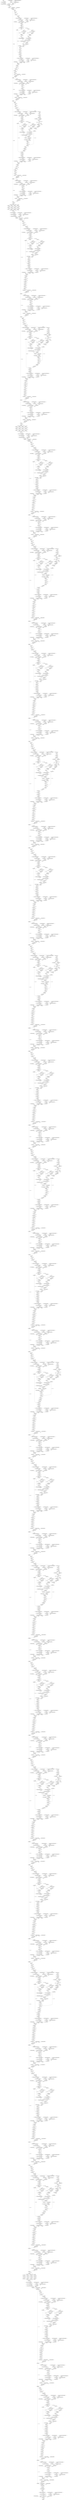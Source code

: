 strict digraph  {
"0 arg0_1" [id=0, type=input];
"1 quantize_per_tensor_default" [id=1, type=quantize_per_tensor];
"2 dequantize_per_tensor_default" [id=2, type=dequantize_per_tensor];
"3 _param_constant1" [id=3, type=get_attr];
"4 scale_updated_constant0" [id=4, type=get_attr];
"5 compressed_weight_updated_constant0" [id=5, type=get_attr];
"6 mul_tensor" [id=6, type=mul];
"7 zero_point_updated_constant0" [id=7, type=get_attr];
"8 sub_tensor" [id=8, type=sub];
"9 conv2d" [id=9, type=conv2d];
"10 permute" [id=10, type=permute];
"11 _param_constant2" [id=11, type=get_attr];
"12 _param_constant3" [id=12, type=get_attr];
"13 layer_norm" [id=13, type=layer_norm];
"14 _frozen_param0" [id=14, type=get_attr];
"15 pad" [id=15, type=pad];
"16 view_2" [id=16, type=view];
"17 permute_2" [id=17, type=permute];
"18 reshape" [id=18, type=reshape];
"19 _frozen_param1" [id=19, type=get_attr];
"20 reshape_0_0_nncf_smooth_quant_0" [id=20, type=call_module];
"21 quantize_per_tensor_default_1" [id=21, type=quantize_per_tensor];
"22 dequantize_per_tensor_default_1" [id=22, type=dequantize_per_tensor];
"23 scale_updated_constant1" [id=23, type=get_attr];
"24 compressed_weight_updated_constant1" [id=24, type=get_attr];
"25 mul_tensor_1" [id=25, type=mul];
"26 zero_point_updated_constant1" [id=26, type=get_attr];
"27 sub_tensor_1" [id=27, type=sub];
"28 linear_2" [id=28, type=linear];
"29 reshape_1" [id=29, type=reshape];
"30 permute_3" [id=30, type=permute];
"31 select" [id=31, type=select];
"32 select_1" [id=32, type=select];
"33 select_2" [id=33, type=select];
"34 linalg_vector_norm" [id=34, type=linalg_vector_norm];
"35 clamp_min" [id=35, type=clamp_min];
"36 expand_as" [id=36, type=expand_as];
"37 div" [id=37, type=div];
"38 quantize_per_tensor_default_2" [id=38, type=quantize_per_tensor];
"39 dequantize_per_tensor_default_2" [id=39, type=dequantize_per_tensor];
"40 linalg_vector_norm_1" [id=40, type=linalg_vector_norm];
"41 clamp_min_1" [id=41, type=clamp_min];
"42 expand_as_1" [id=42, type=expand_as];
"43 div_1" [id=43, type=div];
"44 quantize_per_tensor_default_3" [id=44, type=quantize_per_tensor];
"45 dequantize_per_tensor_default_3" [id=45, type=dequantize_per_tensor];
"46 transpose" [id=46, type=transpose];
"47 matmul" [id=47, type=matmul];
"48 _frozen_param3" [id=48, type=get_attr];
"49 mul_1" [id=49, type=mul];
"50 add" [id=50, type=add];
"51 softmax" [id=51, type=softmax];
"52 dropout" [id=52, type=dropout];
"53 matmul_1" [id=53, type=matmul];
"54 transpose_1" [id=54, type=transpose];
"55 reshape_2" [id=55, type=reshape];
"56 _param_constant11" [id=56, type=get_attr];
"57 reshape_2_0_0_nncf_smooth_quant_0" [id=57, type=call_module];
"58 quantize_per_tensor_default_4" [id=58, type=quantize_per_tensor];
"59 dequantize_per_tensor_default_4" [id=59, type=dequantize_per_tensor];
"60 scale_updated_constant2" [id=60, type=get_attr];
"61 compressed_weight_updated_constant2" [id=61, type=get_attr];
"62 mul_tensor_2" [id=62, type=mul];
"63 zero_point_updated_constant2" [id=63, type=get_attr];
"64 sub_tensor_2" [id=64, type=sub];
"65 linear_3" [id=65, type=linear];
"66 dropout_1" [id=66, type=dropout];
"67 view_3" [id=67, type=view];
"68 permute_4" [id=68, type=permute];
"69 reshape_3" [id=69, type=reshape];
"70 slice_2" [id=70, type=slice];
"71 slice_3" [id=71, type=slice];
"72 _param_constant12" [id=72, type=get_attr];
"73 _param_constant13" [id=73, type=get_attr];
"74 layer_norm_1" [id=74, type=layer_norm];
"75 add_1" [id=75, type=add];
"76 _param_constant15" [id=76, type=get_attr];
"77 add_1_0_0_nncf_smooth_quant_0" [id=77, type=call_module];
"78 quantize_per_tensor_default_5" [id=78, type=quantize_per_tensor];
"79 dequantize_per_tensor_default_5" [id=79, type=dequantize_per_tensor];
"80 scale_updated_constant3" [id=80, type=get_attr];
"81 compressed_weight_updated_constant3" [id=81, type=get_attr];
"82 mul_tensor_3" [id=82, type=mul];
"83 zero_point_updated_constant3" [id=83, type=get_attr];
"84 sub_tensor_3" [id=84, type=sub];
"85 linear_4" [id=85, type=linear];
"86 gelu" [id=86, type=gelu];
"87 dropout_2" [id=87, type=dropout];
"88 _param_constant17" [id=88, type=get_attr];
"89 dropout_2_0_0_nncf_smooth_quant_0" [id=89, type=call_module];
"90 quantize_per_tensor_default_6" [id=90, type=quantize_per_tensor];
"91 dequantize_per_tensor_default_6" [id=91, type=dequantize_per_tensor];
"92 scale_updated_constant4" [id=92, type=get_attr];
"93 compressed_weight_updated_constant4" [id=93, type=get_attr];
"94 mul_tensor_4" [id=94, type=mul];
"95 zero_point_updated_constant4" [id=95, type=get_attr];
"96 sub_tensor_4" [id=96, type=sub];
"97 linear_5" [id=97, type=linear];
"98 dropout_3" [id=98, type=dropout];
"99 _param_constant18" [id=99, type=get_attr];
"100 _param_constant19" [id=100, type=get_attr];
"101 layer_norm_2" [id=101, type=layer_norm];
"102 add_2" [id=102, type=add];
"103 _frozen_param4" [id=103, type=get_attr];
"104 pad_1" [id=104, type=pad];
"105 roll" [id=105, type=roll];
"106 view_6" [id=106, type=view];
"107 permute_6" [id=107, type=permute];
"108 reshape_4" [id=108, type=reshape];
"109 _frozen_param5" [id=109, type=get_attr];
"110 reshape_4_0_0_nncf_smooth_quant_0" [id=110, type=call_module];
"111 quantize_per_tensor_default_7" [id=111, type=quantize_per_tensor];
"112 dequantize_per_tensor_default_7" [id=112, type=dequantize_per_tensor];
"113 scale_updated_constant5" [id=113, type=get_attr];
"114 compressed_weight_updated_constant5" [id=114, type=get_attr];
"115 mul_tensor_5" [id=115, type=mul];
"116 zero_point_updated_constant5" [id=116, type=get_attr];
"117 sub_tensor_5" [id=117, type=sub];
"118 linear_8" [id=118, type=linear];
"119 reshape_5" [id=119, type=reshape];
"120 permute_7" [id=120, type=permute];
"121 select_3" [id=121, type=select];
"122 select_4" [id=122, type=select];
"123 select_5" [id=123, type=select];
"124 linalg_vector_norm_2" [id=124, type=linalg_vector_norm];
"125 clamp_min_2" [id=125, type=clamp_min];
"126 expand_as_2" [id=126, type=expand_as];
"127 div_2" [id=127, type=div];
"128 quantize_per_tensor_default_8" [id=128, type=quantize_per_tensor];
"129 dequantize_per_tensor_default_8" [id=129, type=dequantize_per_tensor];
"130 linalg_vector_norm_3" [id=130, type=linalg_vector_norm];
"131 clamp_min_3" [id=131, type=clamp_min];
"132 expand_as_3" [id=132, type=expand_as];
"133 div_3" [id=133, type=div];
"134 quantize_per_tensor_default_9" [id=134, type=quantize_per_tensor];
"135 dequantize_per_tensor_default_9" [id=135, type=dequantize_per_tensor];
"136 transpose_2" [id=136, type=transpose];
"137 matmul_2" [id=137, type=matmul];
"138 _frozen_param7" [id=138, type=get_attr];
"139 mul_3" [id=139, type=mul];
"140 add_3" [id=140, type=add];
"141 new_zeros" [id=141, type=new_zeros];
"142 view_7" [id=142, type=view];
"143 permute_8" [id=143, type=permute];
"144 reshape_6" [id=144, type=reshape];
"145 unsqueeze_2" [id=145, type=unsqueeze];
"146 unsqueeze_3" [id=146, type=unsqueeze];
"147 sub" [id=147, type=sub];
"148 ne" [id=148, type=ne];
"149 masked_fill" [id=149, type=masked_fill];
"150 eq" [id=150, type=eq];
"151 masked_fill_1" [id=151, type=masked_fill];
"152 view_8" [id=152, type=view];
"153 unsqueeze_4" [id=153, type=unsqueeze];
"154 unsqueeze_5" [id=154, type=unsqueeze];
"155 add_4" [id=155, type=add];
"156 view_9" [id=156, type=view];
"157 softmax_1" [id=157, type=softmax];
"158 dropout_4" [id=158, type=dropout];
"159 matmul_3" [id=159, type=matmul];
"160 transpose_3" [id=160, type=transpose];
"161 reshape_7" [id=161, type=reshape];
"162 _param_constant27" [id=162, type=get_attr];
"163 reshape_7_0_0_nncf_smooth_quant_0" [id=163, type=call_module];
"164 quantize_per_tensor_default_10" [id=164, type=quantize_per_tensor];
"165 dequantize_per_tensor_default_10" [id=165, type=dequantize_per_tensor];
"166 scale_updated_constant6" [id=166, type=get_attr];
"167 compressed_weight_updated_constant6" [id=167, type=get_attr];
"168 mul_tensor_6" [id=168, type=mul];
"169 zero_point_updated_constant6" [id=169, type=get_attr];
"170 sub_tensor_6" [id=170, type=sub];
"171 linear_9" [id=171, type=linear];
"172 dropout_5" [id=172, type=dropout];
"173 view_10" [id=173, type=view];
"174 permute_9" [id=174, type=permute];
"175 reshape_8" [id=175, type=reshape];
"176 roll_1" [id=176, type=roll];
"177 slice_23" [id=177, type=slice];
"178 slice_24" [id=178, type=slice];
"179 _param_constant28" [id=179, type=get_attr];
"180 _param_constant29" [id=180, type=get_attr];
"181 layer_norm_3" [id=181, type=layer_norm];
"182 add_5" [id=182, type=add];
"183 _param_constant31" [id=183, type=get_attr];
"184 add_5_0_0_nncf_smooth_quant_0" [id=184, type=call_module];
"185 quantize_per_tensor_default_11" [id=185, type=quantize_per_tensor];
"186 dequantize_per_tensor_default_11" [id=186, type=dequantize_per_tensor];
"187 scale_updated_constant7" [id=187, type=get_attr];
"188 compressed_weight_updated_constant7" [id=188, type=get_attr];
"189 mul_tensor_7" [id=189, type=mul];
"190 zero_point_updated_constant7" [id=190, type=get_attr];
"191 sub_tensor_7" [id=191, type=sub];
"192 linear_10" [id=192, type=linear];
"193 gelu_1" [id=193, type=gelu];
"194 dropout_6" [id=194, type=dropout];
"195 _param_constant33" [id=195, type=get_attr];
"196 dropout_6_0_0_nncf_smooth_quant_0" [id=196, type=call_module];
"197 quantize_per_tensor_default_12" [id=197, type=quantize_per_tensor];
"198 dequantize_per_tensor_default_12" [id=198, type=dequantize_per_tensor];
"199 scale_updated_constant8" [id=199, type=get_attr];
"200 compressed_weight_updated_constant8" [id=200, type=get_attr];
"201 mul_tensor_8" [id=201, type=mul];
"202 zero_point_updated_constant8" [id=202, type=get_attr];
"203 sub_tensor_8" [id=203, type=sub];
"204 linear_11" [id=204, type=linear];
"205 dropout_7" [id=205, type=dropout];
"206 _param_constant34" [id=206, type=get_attr];
"207 _param_constant35" [id=207, type=get_attr];
"208 layer_norm_4" [id=208, type=layer_norm];
"209 add_6" [id=209, type=add];
"210 pad_2" [id=210, type=pad];
"211 slice_25" [id=211, type=slice];
"212 slice_26" [id=212, type=slice];
"213 slice_27" [id=213, type=slice];
"214 slice_28" [id=214, type=slice];
"215 slice_29" [id=215, type=slice];
"216 slice_30" [id=216, type=slice];
"217 slice_31" [id=217, type=slice];
"218 slice_32" [id=218, type=slice];
"219 slice_33" [id=219, type=slice];
"220 slice_34" [id=220, type=slice];
"221 slice_35" [id=221, type=slice];
"222 slice_36" [id=222, type=slice];
"223 cat" [id=223, type=cat];
"224 cat_0_0_nncf_smooth_quant_0" [id=224, type=call_module];
"225 quantize_per_tensor_default_13" [id=225, type=quantize_per_tensor];
"226 dequantize_per_tensor_default_13" [id=226, type=dequantize_per_tensor];
"227 scale_updated_constant9" [id=227, type=get_attr];
"228 compressed_weight_updated_constant9" [id=228, type=get_attr];
"229 mul_tensor_9" [id=229, type=mul];
"230 zero_point_updated_constant9" [id=230, type=get_attr];
"231 sub_tensor_9" [id=231, type=sub];
"232 linear_12" [id=232, type=linear];
"233 _param_constant37" [id=233, type=get_attr];
"234 _param_constant38" [id=234, type=get_attr];
"235 layer_norm_5" [id=235, type=layer_norm];
"236 _frozen_param17" [id=236, type=get_attr];
"237 pad_3" [id=237, type=pad];
"238 view_13" [id=238, type=view];
"239 permute_11" [id=239, type=permute];
"240 reshape_9" [id=240, type=reshape];
"241 _frozen_param18" [id=241, type=get_attr];
"242 reshape_9_0_0_nncf_smooth_quant_0" [id=242, type=call_module];
"243 quantize_per_tensor_default_14" [id=243, type=quantize_per_tensor];
"244 dequantize_per_tensor_default_14" [id=244, type=dequantize_per_tensor];
"245 scale_updated_constant10" [id=245, type=get_attr];
"246 compressed_weight_updated_constant10" [id=246, type=get_attr];
"247 mul_tensor_10" [id=247, type=mul];
"248 zero_point_updated_constant10" [id=248, type=get_attr];
"249 sub_tensor_10" [id=249, type=sub];
"250 linear_15" [id=250, type=linear];
"251 reshape_10" [id=251, type=reshape];
"252 permute_12" [id=252, type=permute];
"253 select_6" [id=253, type=select];
"254 select_7" [id=254, type=select];
"255 select_8" [id=255, type=select];
"256 linalg_vector_norm_4" [id=256, type=linalg_vector_norm];
"257 clamp_min_4" [id=257, type=clamp_min];
"258 expand_as_4" [id=258, type=expand_as];
"259 div_4" [id=259, type=div];
"260 quantize_per_tensor_default_15" [id=260, type=quantize_per_tensor];
"261 dequantize_per_tensor_default_15" [id=261, type=dequantize_per_tensor];
"262 linalg_vector_norm_5" [id=262, type=linalg_vector_norm];
"263 clamp_min_5" [id=263, type=clamp_min];
"264 expand_as_5" [id=264, type=expand_as];
"265 div_5" [id=265, type=div];
"266 quantize_per_tensor_default_16" [id=266, type=quantize_per_tensor];
"267 dequantize_per_tensor_default_16" [id=267, type=dequantize_per_tensor];
"268 transpose_4" [id=268, type=transpose];
"269 matmul_4" [id=269, type=matmul];
"270 _frozen_param20" [id=270, type=get_attr];
"271 mul_5" [id=271, type=mul];
"272 add_7" [id=272, type=add];
"273 softmax_2" [id=273, type=softmax];
"274 dropout_8" [id=274, type=dropout];
"275 matmul_5" [id=275, type=matmul];
"276 transpose_5" [id=276, type=transpose];
"277 reshape_11" [id=277, type=reshape];
"278 _param_constant46" [id=278, type=get_attr];
"279 reshape_11_0_0_nncf_smooth_quant_0" [id=279, type=call_module];
"280 quantize_per_tensor_default_17" [id=280, type=quantize_per_tensor];
"281 dequantize_per_tensor_default_17" [id=281, type=dequantize_per_tensor];
"282 scale_updated_constant11" [id=282, type=get_attr];
"283 compressed_weight_updated_constant11" [id=283, type=get_attr];
"284 mul_tensor_11" [id=284, type=mul];
"285 zero_point_updated_constant11" [id=285, type=get_attr];
"286 sub_tensor_11" [id=286, type=sub];
"287 linear_16" [id=287, type=linear];
"288 dropout_9" [id=288, type=dropout];
"289 view_14" [id=289, type=view];
"290 permute_13" [id=290, type=permute];
"291 reshape_12" [id=291, type=reshape];
"292 slice_38" [id=292, type=slice];
"293 slice_39" [id=293, type=slice];
"294 slice_40" [id=294, type=slice];
"295 slice_41" [id=295, type=slice];
"296 contiguous_3" [id=296, type=contiguous];
"297 _param_constant47" [id=297, type=get_attr];
"298 _param_constant48" [id=298, type=get_attr];
"299 layer_norm_6" [id=299, type=layer_norm];
"300 add_8" [id=300, type=add];
"301 _param_constant50" [id=301, type=get_attr];
"302 add_8_0_0_nncf_smooth_quant_0" [id=302, type=call_module];
"303 quantize_per_tensor_default_18" [id=303, type=quantize_per_tensor];
"304 dequantize_per_tensor_default_18" [id=304, type=dequantize_per_tensor];
"305 scale_updated_constant12" [id=305, type=get_attr];
"306 compressed_weight_updated_constant12" [id=306, type=get_attr];
"307 mul_tensor_12" [id=307, type=mul];
"308 zero_point_updated_constant12" [id=308, type=get_attr];
"309 sub_tensor_12" [id=309, type=sub];
"310 linear_17" [id=310, type=linear];
"311 gelu_2" [id=311, type=gelu];
"312 dropout_10" [id=312, type=dropout];
"313 _param_constant52" [id=313, type=get_attr];
"314 dropout_10_0_0_nncf_smooth_quant_0" [id=314, type=call_module];
"315 quantize_per_tensor_default_19" [id=315, type=quantize_per_tensor];
"316 dequantize_per_tensor_default_19" [id=316, type=dequantize_per_tensor];
"317 scale_updated_constant13" [id=317, type=get_attr];
"318 compressed_weight_updated_constant13" [id=318, type=get_attr];
"319 mul_tensor_13" [id=319, type=mul];
"320 zero_point_updated_constant13" [id=320, type=get_attr];
"321 sub_tensor_13" [id=321, type=sub];
"322 linear_18" [id=322, type=linear];
"323 dropout_11" [id=323, type=dropout];
"324 _param_constant53" [id=324, type=get_attr];
"325 _param_constant54" [id=325, type=get_attr];
"326 layer_norm_7" [id=326, type=layer_norm];
"327 add_9" [id=327, type=add];
"328 _frozen_param21" [id=328, type=get_attr];
"329 pad_4" [id=329, type=pad];
"330 roll_2" [id=330, type=roll];
"331 view_17" [id=331, type=view];
"332 permute_15" [id=332, type=permute];
"333 reshape_13" [id=333, type=reshape];
"334 _frozen_param22" [id=334, type=get_attr];
"335 reshape_13_0_0_nncf_smooth_quant_0" [id=335, type=call_module];
"336 quantize_per_tensor_default_20" [id=336, type=quantize_per_tensor];
"337 dequantize_per_tensor_default_20" [id=337, type=dequantize_per_tensor];
"338 scale_updated_constant14" [id=338, type=get_attr];
"339 compressed_weight_updated_constant14" [id=339, type=get_attr];
"340 mul_tensor_14" [id=340, type=mul];
"341 zero_point_updated_constant14" [id=341, type=get_attr];
"342 sub_tensor_14" [id=342, type=sub];
"343 linear_21" [id=343, type=linear];
"344 reshape_14" [id=344, type=reshape];
"345 permute_16" [id=345, type=permute];
"346 select_9" [id=346, type=select];
"347 select_10" [id=347, type=select];
"348 select_11" [id=348, type=select];
"349 linalg_vector_norm_6" [id=349, type=linalg_vector_norm];
"350 clamp_min_6" [id=350, type=clamp_min];
"351 expand_as_6" [id=351, type=expand_as];
"352 div_6" [id=352, type=div];
"353 quantize_per_tensor_default_21" [id=353, type=quantize_per_tensor];
"354 dequantize_per_tensor_default_21" [id=354, type=dequantize_per_tensor];
"355 linalg_vector_norm_7" [id=355, type=linalg_vector_norm];
"356 clamp_min_7" [id=356, type=clamp_min];
"357 expand_as_7" [id=357, type=expand_as];
"358 div_7" [id=358, type=div];
"359 quantize_per_tensor_default_22" [id=359, type=quantize_per_tensor];
"360 dequantize_per_tensor_default_22" [id=360, type=dequantize_per_tensor];
"361 transpose_6" [id=361, type=transpose];
"362 matmul_6" [id=362, type=matmul];
"363 _frozen_param24" [id=363, type=get_attr];
"364 mul_7" [id=364, type=mul];
"365 add_10" [id=365, type=add];
"366 new_zeros_1" [id=366, type=new_zeros];
"367 view_18" [id=367, type=view];
"368 permute_17" [id=368, type=permute];
"369 reshape_15" [id=369, type=reshape];
"370 unsqueeze_8" [id=370, type=unsqueeze];
"371 unsqueeze_9" [id=371, type=unsqueeze];
"372 sub_1" [id=372, type=sub];
"373 ne_1" [id=373, type=ne];
"374 masked_fill_2" [id=374, type=masked_fill];
"375 eq_1" [id=375, type=eq];
"376 masked_fill_3" [id=376, type=masked_fill];
"377 view_19" [id=377, type=view];
"378 unsqueeze_10" [id=378, type=unsqueeze];
"379 unsqueeze_11" [id=379, type=unsqueeze];
"380 add_11" [id=380, type=add];
"381 view_20" [id=381, type=view];
"382 softmax_3" [id=382, type=softmax];
"383 dropout_12" [id=383, type=dropout];
"384 matmul_7" [id=384, type=matmul];
"385 transpose_7" [id=385, type=transpose];
"386 reshape_16" [id=386, type=reshape];
"387 _param_constant62" [id=387, type=get_attr];
"388 reshape_16_0_0_nncf_smooth_quant_0" [id=388, type=call_module];
"389 quantize_per_tensor_default_23" [id=389, type=quantize_per_tensor];
"390 dequantize_per_tensor_default_23" [id=390, type=dequantize_per_tensor];
"391 scale_updated_constant15" [id=391, type=get_attr];
"392 compressed_weight_updated_constant15" [id=392, type=get_attr];
"393 mul_tensor_15" [id=393, type=mul];
"394 zero_point_updated_constant15" [id=394, type=get_attr];
"395 sub_tensor_15" [id=395, type=sub];
"396 linear_22" [id=396, type=linear];
"397 dropout_13" [id=397, type=dropout];
"398 view_21" [id=398, type=view];
"399 permute_18" [id=399, type=permute];
"400 reshape_17" [id=400, type=reshape];
"401 roll_3" [id=401, type=roll];
"402 slice_61" [id=402, type=slice];
"403 slice_62" [id=403, type=slice];
"404 slice_63" [id=404, type=slice];
"405 slice_64" [id=405, type=slice];
"406 contiguous_5" [id=406, type=contiguous];
"407 _param_constant63" [id=407, type=get_attr];
"408 _param_constant64" [id=408, type=get_attr];
"409 layer_norm_8" [id=409, type=layer_norm];
"410 add_12" [id=410, type=add];
"411 _param_constant66" [id=411, type=get_attr];
"412 add_12_0_0_nncf_smooth_quant_0" [id=412, type=call_module];
"413 quantize_per_tensor_default_24" [id=413, type=quantize_per_tensor];
"414 dequantize_per_tensor_default_24" [id=414, type=dequantize_per_tensor];
"415 scale_updated_constant16" [id=415, type=get_attr];
"416 compressed_weight_updated_constant16" [id=416, type=get_attr];
"417 mul_tensor_16" [id=417, type=mul];
"418 zero_point_updated_constant16" [id=418, type=get_attr];
"419 sub_tensor_16" [id=419, type=sub];
"420 linear_23" [id=420, type=linear];
"421 gelu_3" [id=421, type=gelu];
"422 dropout_14" [id=422, type=dropout];
"423 _param_constant68" [id=423, type=get_attr];
"424 dropout_14_0_0_nncf_smooth_quant_0" [id=424, type=call_module];
"425 quantize_per_tensor_default_25" [id=425, type=quantize_per_tensor];
"426 dequantize_per_tensor_default_25" [id=426, type=dequantize_per_tensor];
"427 scale_updated_constant17" [id=427, type=get_attr];
"428 compressed_weight_updated_constant17" [id=428, type=get_attr];
"429 mul_tensor_17" [id=429, type=mul];
"430 zero_point_updated_constant17" [id=430, type=get_attr];
"431 sub_tensor_17" [id=431, type=sub];
"432 linear_24" [id=432, type=linear];
"433 dropout_15" [id=433, type=dropout];
"434 _param_constant69" [id=434, type=get_attr];
"435 _param_constant70" [id=435, type=get_attr];
"436 layer_norm_9" [id=436, type=layer_norm];
"437 add_13" [id=437, type=add];
"438 pad_5" [id=438, type=pad];
"439 slice_65" [id=439, type=slice];
"440 slice_66" [id=440, type=slice];
"441 slice_67" [id=441, type=slice];
"442 slice_68" [id=442, type=slice];
"443 slice_69" [id=443, type=slice];
"444 slice_70" [id=444, type=slice];
"445 slice_71" [id=445, type=slice];
"446 slice_72" [id=446, type=slice];
"447 slice_73" [id=447, type=slice];
"448 slice_74" [id=448, type=slice];
"449 slice_75" [id=449, type=slice];
"450 slice_76" [id=450, type=slice];
"451 cat_1" [id=451, type=cat];
"452 cat_1_0_0_nncf_smooth_quant_0" [id=452, type=call_module];
"453 quantize_per_tensor_default_26" [id=453, type=quantize_per_tensor];
"454 dequantize_per_tensor_default_26" [id=454, type=dequantize_per_tensor];
"455 scale_updated_constant18" [id=455, type=get_attr];
"456 compressed_weight_updated_constant18" [id=456, type=get_attr];
"457 mul_tensor_18" [id=457, type=mul];
"458 zero_point_updated_constant18" [id=458, type=get_attr];
"459 sub_tensor_18" [id=459, type=sub];
"460 linear_25" [id=460, type=linear];
"461 _param_constant72" [id=461, type=get_attr];
"462 _param_constant73" [id=462, type=get_attr];
"463 layer_norm_10" [id=463, type=layer_norm];
"464 _frozen_param34" [id=464, type=get_attr];
"465 pad_6" [id=465, type=pad];
"466 view_24" [id=466, type=view];
"467 permute_20" [id=467, type=permute];
"468 reshape_18" [id=468, type=reshape];
"469 _frozen_param35" [id=469, type=get_attr];
"470 reshape_18_0_0_nncf_smooth_quant_0" [id=470, type=call_module];
"471 quantize_per_tensor_default_27" [id=471, type=quantize_per_tensor];
"472 dequantize_per_tensor_default_27" [id=472, type=dequantize_per_tensor];
"473 scale_updated_constant19" [id=473, type=get_attr];
"474 compressed_weight_updated_constant19" [id=474, type=get_attr];
"475 mul_tensor_19" [id=475, type=mul];
"476 zero_point_updated_constant19" [id=476, type=get_attr];
"477 sub_tensor_19" [id=477, type=sub];
"478 linear_28" [id=478, type=linear];
"479 reshape_19" [id=479, type=reshape];
"480 permute_21" [id=480, type=permute];
"481 select_12" [id=481, type=select];
"482 select_13" [id=482, type=select];
"483 select_14" [id=483, type=select];
"484 linalg_vector_norm_8" [id=484, type=linalg_vector_norm];
"485 clamp_min_8" [id=485, type=clamp_min];
"486 expand_as_8" [id=486, type=expand_as];
"487 div_8" [id=487, type=div];
"488 quantize_per_tensor_default_28" [id=488, type=quantize_per_tensor];
"489 dequantize_per_tensor_default_28" [id=489, type=dequantize_per_tensor];
"490 linalg_vector_norm_9" [id=490, type=linalg_vector_norm];
"491 clamp_min_9" [id=491, type=clamp_min];
"492 expand_as_9" [id=492, type=expand_as];
"493 div_9" [id=493, type=div];
"494 quantize_per_tensor_default_29" [id=494, type=quantize_per_tensor];
"495 dequantize_per_tensor_default_29" [id=495, type=dequantize_per_tensor];
"496 transpose_8" [id=496, type=transpose];
"497 matmul_8" [id=497, type=matmul];
"498 _frozen_param37" [id=498, type=get_attr];
"499 mul_9" [id=499, type=mul];
"500 add_14" [id=500, type=add];
"501 softmax_4" [id=501, type=softmax];
"502 dropout_16" [id=502, type=dropout];
"503 matmul_9" [id=503, type=matmul];
"504 transpose_9" [id=504, type=transpose];
"505 reshape_20" [id=505, type=reshape];
"506 _param_constant81" [id=506, type=get_attr];
"507 reshape_20_0_0_nncf_smooth_quant_0" [id=507, type=call_module];
"508 quantize_per_tensor_default_30" [id=508, type=quantize_per_tensor];
"509 dequantize_per_tensor_default_30" [id=509, type=dequantize_per_tensor];
"510 scale_updated_constant20" [id=510, type=get_attr];
"511 compressed_weight_updated_constant20" [id=511, type=get_attr];
"512 mul_tensor_20" [id=512, type=mul];
"513 zero_point_updated_constant20" [id=513, type=get_attr];
"514 sub_tensor_20" [id=514, type=sub];
"515 linear_29" [id=515, type=linear];
"516 dropout_17" [id=516, type=dropout];
"517 view_25" [id=517, type=view];
"518 permute_22" [id=518, type=permute];
"519 reshape_21" [id=519, type=reshape];
"520 slice_78" [id=520, type=slice];
"521 slice_79" [id=521, type=slice];
"522 slice_80" [id=522, type=slice];
"523 slice_81" [id=523, type=slice];
"524 contiguous_7" [id=524, type=contiguous];
"525 _param_constant82" [id=525, type=get_attr];
"526 _param_constant83" [id=526, type=get_attr];
"527 layer_norm_11" [id=527, type=layer_norm];
"528 add_15" [id=528, type=add];
"529 _param_constant85" [id=529, type=get_attr];
"530 add_15_0_0_nncf_smooth_quant_0" [id=530, type=call_module];
"531 quantize_per_tensor_default_31" [id=531, type=quantize_per_tensor];
"532 dequantize_per_tensor_default_31" [id=532, type=dequantize_per_tensor];
"533 scale_updated_constant21" [id=533, type=get_attr];
"534 compressed_weight_updated_constant21" [id=534, type=get_attr];
"535 mul_tensor_21" [id=535, type=mul];
"536 zero_point_updated_constant21" [id=536, type=get_attr];
"537 sub_tensor_21" [id=537, type=sub];
"538 linear_30" [id=538, type=linear];
"539 gelu_4" [id=539, type=gelu];
"540 dropout_18" [id=540, type=dropout];
"541 _param_constant87" [id=541, type=get_attr];
"542 dropout_18_0_0_nncf_smooth_quant_0" [id=542, type=call_module];
"543 quantize_per_tensor_default_32" [id=543, type=quantize_per_tensor];
"544 dequantize_per_tensor_default_32" [id=544, type=dequantize_per_tensor];
"545 scale_updated_constant22" [id=545, type=get_attr];
"546 compressed_weight_updated_constant22" [id=546, type=get_attr];
"547 mul_tensor_22" [id=547, type=mul];
"548 zero_point_updated_constant22" [id=548, type=get_attr];
"549 sub_tensor_22" [id=549, type=sub];
"550 linear_31" [id=550, type=linear];
"551 dropout_19" [id=551, type=dropout];
"552 _param_constant88" [id=552, type=get_attr];
"553 _param_constant89" [id=553, type=get_attr];
"554 layer_norm_12" [id=554, type=layer_norm];
"555 add_16" [id=555, type=add];
"556 _frozen_param38" [id=556, type=get_attr];
"557 pad_7" [id=557, type=pad];
"558 roll_4" [id=558, type=roll];
"559 view_28" [id=559, type=view];
"560 permute_24" [id=560, type=permute];
"561 reshape_22" [id=561, type=reshape];
"562 _frozen_param39" [id=562, type=get_attr];
"563 reshape_22_0_0_nncf_smooth_quant_0" [id=563, type=call_module];
"564 quantize_per_tensor_default_33" [id=564, type=quantize_per_tensor];
"565 dequantize_per_tensor_default_33" [id=565, type=dequantize_per_tensor];
"566 scale_updated_constant23" [id=566, type=get_attr];
"567 compressed_weight_updated_constant23" [id=567, type=get_attr];
"568 mul_tensor_23" [id=568, type=mul];
"569 zero_point_updated_constant23" [id=569, type=get_attr];
"570 sub_tensor_23" [id=570, type=sub];
"571 linear_34" [id=571, type=linear];
"572 reshape_23" [id=572, type=reshape];
"573 permute_25" [id=573, type=permute];
"574 select_15" [id=574, type=select];
"575 select_16" [id=575, type=select];
"576 select_17" [id=576, type=select];
"577 linalg_vector_norm_10" [id=577, type=linalg_vector_norm];
"578 clamp_min_10" [id=578, type=clamp_min];
"579 expand_as_10" [id=579, type=expand_as];
"580 div_10" [id=580, type=div];
"581 quantize_per_tensor_default_34" [id=581, type=quantize_per_tensor];
"582 dequantize_per_tensor_default_34" [id=582, type=dequantize_per_tensor];
"583 linalg_vector_norm_11" [id=583, type=linalg_vector_norm];
"584 clamp_min_11" [id=584, type=clamp_min];
"585 expand_as_11" [id=585, type=expand_as];
"586 div_11" [id=586, type=div];
"587 quantize_per_tensor_default_35" [id=587, type=quantize_per_tensor];
"588 dequantize_per_tensor_default_35" [id=588, type=dequantize_per_tensor];
"589 transpose_10" [id=589, type=transpose];
"590 matmul_10" [id=590, type=matmul];
"591 _frozen_param41" [id=591, type=get_attr];
"592 mul_11" [id=592, type=mul];
"593 add_17" [id=593, type=add];
"594 new_zeros_2" [id=594, type=new_zeros];
"595 view_29" [id=595, type=view];
"596 permute_26" [id=596, type=permute];
"597 reshape_24" [id=597, type=reshape];
"598 unsqueeze_14" [id=598, type=unsqueeze];
"599 unsqueeze_15" [id=599, type=unsqueeze];
"600 sub_2" [id=600, type=sub];
"601 ne_2" [id=601, type=ne];
"602 masked_fill_4" [id=602, type=masked_fill];
"603 eq_2" [id=603, type=eq];
"604 masked_fill_5" [id=604, type=masked_fill];
"605 view_30" [id=605, type=view];
"606 unsqueeze_16" [id=606, type=unsqueeze];
"607 unsqueeze_17" [id=607, type=unsqueeze];
"608 add_18" [id=608, type=add];
"609 view_31" [id=609, type=view];
"610 softmax_5" [id=610, type=softmax];
"611 dropout_20" [id=611, type=dropout];
"612 matmul_11" [id=612, type=matmul];
"613 transpose_11" [id=613, type=transpose];
"614 reshape_25" [id=614, type=reshape];
"615 _param_constant97" [id=615, type=get_attr];
"616 reshape_25_0_0_nncf_smooth_quant_0" [id=616, type=call_module];
"617 quantize_per_tensor_default_36" [id=617, type=quantize_per_tensor];
"618 dequantize_per_tensor_default_36" [id=618, type=dequantize_per_tensor];
"619 scale_updated_constant24" [id=619, type=get_attr];
"620 compressed_weight_updated_constant24" [id=620, type=get_attr];
"621 mul_tensor_24" [id=621, type=mul];
"622 zero_point_updated_constant24" [id=622, type=get_attr];
"623 sub_tensor_24" [id=623, type=sub];
"624 linear_35" [id=624, type=linear];
"625 dropout_21" [id=625, type=dropout];
"626 view_32" [id=626, type=view];
"627 permute_27" [id=627, type=permute];
"628 reshape_26" [id=628, type=reshape];
"629 roll_5" [id=629, type=roll];
"630 slice_101" [id=630, type=slice];
"631 slice_102" [id=631, type=slice];
"632 slice_103" [id=632, type=slice];
"633 slice_104" [id=633, type=slice];
"634 contiguous_9" [id=634, type=contiguous];
"635 _param_constant98" [id=635, type=get_attr];
"636 _param_constant99" [id=636, type=get_attr];
"637 layer_norm_13" [id=637, type=layer_norm];
"638 add_19" [id=638, type=add];
"639 _param_constant101" [id=639, type=get_attr];
"640 add_19_0_0_nncf_smooth_quant_0" [id=640, type=call_module];
"641 quantize_per_tensor_default_37" [id=641, type=quantize_per_tensor];
"642 dequantize_per_tensor_default_37" [id=642, type=dequantize_per_tensor];
"643 scale_updated_constant25" [id=643, type=get_attr];
"644 compressed_weight_updated_constant25" [id=644, type=get_attr];
"645 mul_tensor_25" [id=645, type=mul];
"646 zero_point_updated_constant25" [id=646, type=get_attr];
"647 sub_tensor_25" [id=647, type=sub];
"648 linear_36" [id=648, type=linear];
"649 gelu_5" [id=649, type=gelu];
"650 dropout_22" [id=650, type=dropout];
"651 _param_constant103" [id=651, type=get_attr];
"652 dropout_22_0_0_nncf_smooth_quant_0" [id=652, type=call_module];
"653 quantize_per_tensor_default_38" [id=653, type=quantize_per_tensor];
"654 dequantize_per_tensor_default_38" [id=654, type=dequantize_per_tensor];
"655 scale_updated_constant26" [id=655, type=get_attr];
"656 compressed_weight_updated_constant26" [id=656, type=get_attr];
"657 mul_tensor_26" [id=657, type=mul];
"658 zero_point_updated_constant26" [id=658, type=get_attr];
"659 sub_tensor_26" [id=659, type=sub];
"660 linear_37" [id=660, type=linear];
"661 dropout_23" [id=661, type=dropout];
"662 _param_constant104" [id=662, type=get_attr];
"663 _param_constant105" [id=663, type=get_attr];
"664 layer_norm_14" [id=664, type=layer_norm];
"665 add_20" [id=665, type=add];
"666 _frozen_param51" [id=666, type=get_attr];
"667 pad_8" [id=667, type=pad];
"668 view_35" [id=668, type=view];
"669 permute_29" [id=669, type=permute];
"670 reshape_27" [id=670, type=reshape];
"671 _frozen_param52" [id=671, type=get_attr];
"672 reshape_27_0_0_nncf_smooth_quant_0" [id=672, type=call_module];
"673 quantize_per_tensor_default_39" [id=673, type=quantize_per_tensor];
"674 dequantize_per_tensor_default_39" [id=674, type=dequantize_per_tensor];
"675 scale_updated_constant27" [id=675, type=get_attr];
"676 compressed_weight_updated_constant27" [id=676, type=get_attr];
"677 mul_tensor_27" [id=677, type=mul];
"678 zero_point_updated_constant27" [id=678, type=get_attr];
"679 sub_tensor_27" [id=679, type=sub];
"680 linear_40" [id=680, type=linear];
"681 reshape_28" [id=681, type=reshape];
"682 permute_30" [id=682, type=permute];
"683 select_18" [id=683, type=select];
"684 select_19" [id=684, type=select];
"685 select_20" [id=685, type=select];
"686 linalg_vector_norm_12" [id=686, type=linalg_vector_norm];
"687 clamp_min_12" [id=687, type=clamp_min];
"688 expand_as_12" [id=688, type=expand_as];
"689 div_12" [id=689, type=div];
"690 quantize_per_tensor_default_40" [id=690, type=quantize_per_tensor];
"691 dequantize_per_tensor_default_40" [id=691, type=dequantize_per_tensor];
"692 linalg_vector_norm_13" [id=692, type=linalg_vector_norm];
"693 clamp_min_13" [id=693, type=clamp_min];
"694 expand_as_13" [id=694, type=expand_as];
"695 div_13" [id=695, type=div];
"696 quantize_per_tensor_default_41" [id=696, type=quantize_per_tensor];
"697 dequantize_per_tensor_default_41" [id=697, type=dequantize_per_tensor];
"698 transpose_12" [id=698, type=transpose];
"699 matmul_12" [id=699, type=matmul];
"700 _frozen_param54" [id=700, type=get_attr];
"701 mul_13" [id=701, type=mul];
"702 add_21" [id=702, type=add];
"703 softmax_6" [id=703, type=softmax];
"704 dropout_24" [id=704, type=dropout];
"705 matmul_13" [id=705, type=matmul];
"706 transpose_13" [id=706, type=transpose];
"707 reshape_29" [id=707, type=reshape];
"708 _param_constant113" [id=708, type=get_attr];
"709 reshape_29_0_0_nncf_smooth_quant_0" [id=709, type=call_module];
"710 quantize_per_tensor_default_42" [id=710, type=quantize_per_tensor];
"711 dequantize_per_tensor_default_42" [id=711, type=dequantize_per_tensor];
"712 scale_updated_constant28" [id=712, type=get_attr];
"713 compressed_weight_updated_constant28" [id=713, type=get_attr];
"714 mul_tensor_28" [id=714, type=mul];
"715 zero_point_updated_constant28" [id=715, type=get_attr];
"716 sub_tensor_28" [id=716, type=sub];
"717 linear_41" [id=717, type=linear];
"718 dropout_25" [id=718, type=dropout];
"719 view_36" [id=719, type=view];
"720 permute_31" [id=720, type=permute];
"721 reshape_30" [id=721, type=reshape];
"722 slice_106" [id=722, type=slice];
"723 slice_107" [id=723, type=slice];
"724 slice_108" [id=724, type=slice];
"725 slice_109" [id=725, type=slice];
"726 contiguous_11" [id=726, type=contiguous];
"727 _param_constant114" [id=727, type=get_attr];
"728 _param_constant115" [id=728, type=get_attr];
"729 layer_norm_15" [id=729, type=layer_norm];
"730 add_22" [id=730, type=add];
"731 _param_constant117" [id=731, type=get_attr];
"732 add_22_0_0_nncf_smooth_quant_0" [id=732, type=call_module];
"733 quantize_per_tensor_default_43" [id=733, type=quantize_per_tensor];
"734 dequantize_per_tensor_default_43" [id=734, type=dequantize_per_tensor];
"735 scale_updated_constant29" [id=735, type=get_attr];
"736 compressed_weight_updated_constant29" [id=736, type=get_attr];
"737 mul_tensor_29" [id=737, type=mul];
"738 zero_point_updated_constant29" [id=738, type=get_attr];
"739 sub_tensor_29" [id=739, type=sub];
"740 linear_42" [id=740, type=linear];
"741 gelu_6" [id=741, type=gelu];
"742 dropout_26" [id=742, type=dropout];
"743 _param_constant119" [id=743, type=get_attr];
"744 dropout_26_0_0_nncf_smooth_quant_0" [id=744, type=call_module];
"745 quantize_per_tensor_default_44" [id=745, type=quantize_per_tensor];
"746 dequantize_per_tensor_default_44" [id=746, type=dequantize_per_tensor];
"747 scale_updated_constant30" [id=747, type=get_attr];
"748 compressed_weight_updated_constant30" [id=748, type=get_attr];
"749 mul_tensor_30" [id=749, type=mul];
"750 zero_point_updated_constant30" [id=750, type=get_attr];
"751 sub_tensor_30" [id=751, type=sub];
"752 linear_43" [id=752, type=linear];
"753 dropout_27" [id=753, type=dropout];
"754 _param_constant120" [id=754, type=get_attr];
"755 _param_constant121" [id=755, type=get_attr];
"756 layer_norm_16" [id=756, type=layer_norm];
"757 add_23" [id=757, type=add];
"758 _frozen_param55" [id=758, type=get_attr];
"759 pad_9" [id=759, type=pad];
"760 roll_6" [id=760, type=roll];
"761 view_39" [id=761, type=view];
"762 permute_33" [id=762, type=permute];
"763 reshape_31" [id=763, type=reshape];
"764 _frozen_param56" [id=764, type=get_attr];
"765 reshape_31_0_0_nncf_smooth_quant_0" [id=765, type=call_module];
"766 quantize_per_tensor_default_45" [id=766, type=quantize_per_tensor];
"767 dequantize_per_tensor_default_45" [id=767, type=dequantize_per_tensor];
"768 scale_updated_constant31" [id=768, type=get_attr];
"769 compressed_weight_updated_constant31" [id=769, type=get_attr];
"770 mul_tensor_31" [id=770, type=mul];
"771 zero_point_updated_constant31" [id=771, type=get_attr];
"772 sub_tensor_31" [id=772, type=sub];
"773 linear_46" [id=773, type=linear];
"774 reshape_32" [id=774, type=reshape];
"775 permute_34" [id=775, type=permute];
"776 select_21" [id=776, type=select];
"777 select_22" [id=777, type=select];
"778 select_23" [id=778, type=select];
"779 linalg_vector_norm_14" [id=779, type=linalg_vector_norm];
"780 clamp_min_14" [id=780, type=clamp_min];
"781 expand_as_14" [id=781, type=expand_as];
"782 div_14" [id=782, type=div];
"783 quantize_per_tensor_default_46" [id=783, type=quantize_per_tensor];
"784 dequantize_per_tensor_default_46" [id=784, type=dequantize_per_tensor];
"785 linalg_vector_norm_15" [id=785, type=linalg_vector_norm];
"786 clamp_min_15" [id=786, type=clamp_min];
"787 expand_as_15" [id=787, type=expand_as];
"788 div_15" [id=788, type=div];
"789 quantize_per_tensor_default_47" [id=789, type=quantize_per_tensor];
"790 dequantize_per_tensor_default_47" [id=790, type=dequantize_per_tensor];
"791 transpose_14" [id=791, type=transpose];
"792 matmul_14" [id=792, type=matmul];
"793 _frozen_param58" [id=793, type=get_attr];
"794 mul_15" [id=794, type=mul];
"795 add_24" [id=795, type=add];
"796 new_zeros_3" [id=796, type=new_zeros];
"797 view_40" [id=797, type=view];
"798 permute_35" [id=798, type=permute];
"799 reshape_33" [id=799, type=reshape];
"800 unsqueeze_20" [id=800, type=unsqueeze];
"801 unsqueeze_21" [id=801, type=unsqueeze];
"802 sub_3" [id=802, type=sub];
"803 ne_3" [id=803, type=ne];
"804 masked_fill_6" [id=804, type=masked_fill];
"805 eq_3" [id=805, type=eq];
"806 masked_fill_7" [id=806, type=masked_fill];
"807 view_41" [id=807, type=view];
"808 unsqueeze_22" [id=808, type=unsqueeze];
"809 unsqueeze_23" [id=809, type=unsqueeze];
"810 add_25" [id=810, type=add];
"811 view_42" [id=811, type=view];
"812 softmax_7" [id=812, type=softmax];
"813 dropout_28" [id=813, type=dropout];
"814 matmul_15" [id=814, type=matmul];
"815 transpose_15" [id=815, type=transpose];
"816 reshape_34" [id=816, type=reshape];
"817 _param_constant129" [id=817, type=get_attr];
"818 reshape_34_0_0_nncf_smooth_quant_0" [id=818, type=call_module];
"819 quantize_per_tensor_default_48" [id=819, type=quantize_per_tensor];
"820 dequantize_per_tensor_default_48" [id=820, type=dequantize_per_tensor];
"821 scale_updated_constant32" [id=821, type=get_attr];
"822 compressed_weight_updated_constant32" [id=822, type=get_attr];
"823 mul_tensor_32" [id=823, type=mul];
"824 zero_point_updated_constant32" [id=824, type=get_attr];
"825 sub_tensor_32" [id=825, type=sub];
"826 linear_47" [id=826, type=linear];
"827 dropout_29" [id=827, type=dropout];
"828 view_43" [id=828, type=view];
"829 permute_36" [id=829, type=permute];
"830 reshape_35" [id=830, type=reshape];
"831 roll_7" [id=831, type=roll];
"832 slice_129" [id=832, type=slice];
"833 slice_130" [id=833, type=slice];
"834 slice_131" [id=834, type=slice];
"835 slice_132" [id=835, type=slice];
"836 contiguous_13" [id=836, type=contiguous];
"837 _param_constant130" [id=837, type=get_attr];
"838 _param_constant131" [id=838, type=get_attr];
"839 layer_norm_17" [id=839, type=layer_norm];
"840 add_26" [id=840, type=add];
"841 _param_constant133" [id=841, type=get_attr];
"842 add_26_0_0_nncf_smooth_quant_0" [id=842, type=call_module];
"843 quantize_per_tensor_default_49" [id=843, type=quantize_per_tensor];
"844 dequantize_per_tensor_default_49" [id=844, type=dequantize_per_tensor];
"845 scale_updated_constant33" [id=845, type=get_attr];
"846 compressed_weight_updated_constant33" [id=846, type=get_attr];
"847 mul_tensor_33" [id=847, type=mul];
"848 zero_point_updated_constant33" [id=848, type=get_attr];
"849 sub_tensor_33" [id=849, type=sub];
"850 linear_48" [id=850, type=linear];
"851 gelu_7" [id=851, type=gelu];
"852 dropout_30" [id=852, type=dropout];
"853 _param_constant135" [id=853, type=get_attr];
"854 dropout_30_0_0_nncf_smooth_quant_0" [id=854, type=call_module];
"855 quantize_per_tensor_default_50" [id=855, type=quantize_per_tensor];
"856 dequantize_per_tensor_default_50" [id=856, type=dequantize_per_tensor];
"857 scale_updated_constant34" [id=857, type=get_attr];
"858 compressed_weight_updated_constant34" [id=858, type=get_attr];
"859 mul_tensor_34" [id=859, type=mul];
"860 zero_point_updated_constant34" [id=860, type=get_attr];
"861 sub_tensor_34" [id=861, type=sub];
"862 linear_49" [id=862, type=linear];
"863 dropout_31" [id=863, type=dropout];
"864 _param_constant136" [id=864, type=get_attr];
"865 _param_constant137" [id=865, type=get_attr];
"866 layer_norm_18" [id=866, type=layer_norm];
"867 add_27" [id=867, type=add];
"868 _frozen_param68" [id=868, type=get_attr];
"869 pad_10" [id=869, type=pad];
"870 view_46" [id=870, type=view];
"871 permute_38" [id=871, type=permute];
"872 reshape_36" [id=872, type=reshape];
"873 _frozen_param69" [id=873, type=get_attr];
"874 reshape_36_0_0_nncf_smooth_quant_0" [id=874, type=call_module];
"875 quantize_per_tensor_default_51" [id=875, type=quantize_per_tensor];
"876 dequantize_per_tensor_default_51" [id=876, type=dequantize_per_tensor];
"877 scale_updated_constant35" [id=877, type=get_attr];
"878 compressed_weight_updated_constant35" [id=878, type=get_attr];
"879 mul_tensor_35" [id=879, type=mul];
"880 zero_point_updated_constant35" [id=880, type=get_attr];
"881 sub_tensor_35" [id=881, type=sub];
"882 linear_52" [id=882, type=linear];
"883 reshape_37" [id=883, type=reshape];
"884 permute_39" [id=884, type=permute];
"885 select_24" [id=885, type=select];
"886 select_25" [id=886, type=select];
"887 select_26" [id=887, type=select];
"888 linalg_vector_norm_16" [id=888, type=linalg_vector_norm];
"889 clamp_min_16" [id=889, type=clamp_min];
"890 expand_as_16" [id=890, type=expand_as];
"891 div_16" [id=891, type=div];
"892 quantize_per_tensor_default_52" [id=892, type=quantize_per_tensor];
"893 dequantize_per_tensor_default_52" [id=893, type=dequantize_per_tensor];
"894 linalg_vector_norm_17" [id=894, type=linalg_vector_norm];
"895 clamp_min_17" [id=895, type=clamp_min];
"896 expand_as_17" [id=896, type=expand_as];
"897 div_17" [id=897, type=div];
"898 quantize_per_tensor_default_53" [id=898, type=quantize_per_tensor];
"899 dequantize_per_tensor_default_53" [id=899, type=dequantize_per_tensor];
"900 transpose_16" [id=900, type=transpose];
"901 matmul_16" [id=901, type=matmul];
"902 _frozen_param71" [id=902, type=get_attr];
"903 mul_17" [id=903, type=mul];
"904 add_28" [id=904, type=add];
"905 softmax_8" [id=905, type=softmax];
"906 dropout_32" [id=906, type=dropout];
"907 matmul_17" [id=907, type=matmul];
"908 transpose_17" [id=908, type=transpose];
"909 reshape_38" [id=909, type=reshape];
"910 _param_constant145" [id=910, type=get_attr];
"911 reshape_38_0_0_nncf_smooth_quant_0" [id=911, type=call_module];
"912 quantize_per_tensor_default_54" [id=912, type=quantize_per_tensor];
"913 dequantize_per_tensor_default_54" [id=913, type=dequantize_per_tensor];
"914 scale_updated_constant36" [id=914, type=get_attr];
"915 compressed_weight_updated_constant36" [id=915, type=get_attr];
"916 mul_tensor_36" [id=916, type=mul];
"917 zero_point_updated_constant36" [id=917, type=get_attr];
"918 sub_tensor_36" [id=918, type=sub];
"919 linear_53" [id=919, type=linear];
"920 dropout_33" [id=920, type=dropout];
"921 view_47" [id=921, type=view];
"922 permute_40" [id=922, type=permute];
"923 reshape_39" [id=923, type=reshape];
"924 slice_134" [id=924, type=slice];
"925 slice_135" [id=925, type=slice];
"926 slice_136" [id=926, type=slice];
"927 slice_137" [id=927, type=slice];
"928 contiguous_15" [id=928, type=contiguous];
"929 _param_constant146" [id=929, type=get_attr];
"930 _param_constant147" [id=930, type=get_attr];
"931 layer_norm_19" [id=931, type=layer_norm];
"932 add_29" [id=932, type=add];
"933 _param_constant149" [id=933, type=get_attr];
"934 add_29_0_0_nncf_smooth_quant_0" [id=934, type=call_module];
"935 quantize_per_tensor_default_55" [id=935, type=quantize_per_tensor];
"936 dequantize_per_tensor_default_55" [id=936, type=dequantize_per_tensor];
"937 scale_updated_constant37" [id=937, type=get_attr];
"938 compressed_weight_updated_constant37" [id=938, type=get_attr];
"939 mul_tensor_37" [id=939, type=mul];
"940 zero_point_updated_constant37" [id=940, type=get_attr];
"941 sub_tensor_37" [id=941, type=sub];
"942 linear_54" [id=942, type=linear];
"943 gelu_8" [id=943, type=gelu];
"944 dropout_34" [id=944, type=dropout];
"945 _param_constant151" [id=945, type=get_attr];
"946 dropout_34_0_0_nncf_smooth_quant_0" [id=946, type=call_module];
"947 quantize_per_tensor_default_56" [id=947, type=quantize_per_tensor];
"948 dequantize_per_tensor_default_56" [id=948, type=dequantize_per_tensor];
"949 scale_updated_constant38" [id=949, type=get_attr];
"950 compressed_weight_updated_constant38" [id=950, type=get_attr];
"951 mul_tensor_38" [id=951, type=mul];
"952 zero_point_updated_constant38" [id=952, type=get_attr];
"953 sub_tensor_38" [id=953, type=sub];
"954 linear_55" [id=954, type=linear];
"955 dropout_35" [id=955, type=dropout];
"956 _param_constant152" [id=956, type=get_attr];
"957 _param_constant153" [id=957, type=get_attr];
"958 layer_norm_20" [id=958, type=layer_norm];
"959 add_30" [id=959, type=add];
"960 _frozen_param72" [id=960, type=get_attr];
"961 pad_11" [id=961, type=pad];
"962 roll_8" [id=962, type=roll];
"963 view_50" [id=963, type=view];
"964 permute_42" [id=964, type=permute];
"965 reshape_40" [id=965, type=reshape];
"966 _frozen_param73" [id=966, type=get_attr];
"967 reshape_40_0_0_nncf_smooth_quant_0" [id=967, type=call_module];
"968 quantize_per_tensor_default_57" [id=968, type=quantize_per_tensor];
"969 dequantize_per_tensor_default_57" [id=969, type=dequantize_per_tensor];
"970 scale_updated_constant39" [id=970, type=get_attr];
"971 compressed_weight_updated_constant39" [id=971, type=get_attr];
"972 mul_tensor_39" [id=972, type=mul];
"973 zero_point_updated_constant39" [id=973, type=get_attr];
"974 sub_tensor_39" [id=974, type=sub];
"975 linear_58" [id=975, type=linear];
"976 reshape_41" [id=976, type=reshape];
"977 permute_43" [id=977, type=permute];
"978 select_27" [id=978, type=select];
"979 select_28" [id=979, type=select];
"980 select_29" [id=980, type=select];
"981 linalg_vector_norm_18" [id=981, type=linalg_vector_norm];
"982 clamp_min_18" [id=982, type=clamp_min];
"983 expand_as_18" [id=983, type=expand_as];
"984 div_18" [id=984, type=div];
"985 quantize_per_tensor_default_58" [id=985, type=quantize_per_tensor];
"986 dequantize_per_tensor_default_58" [id=986, type=dequantize_per_tensor];
"987 linalg_vector_norm_19" [id=987, type=linalg_vector_norm];
"988 clamp_min_19" [id=988, type=clamp_min];
"989 expand_as_19" [id=989, type=expand_as];
"990 div_19" [id=990, type=div];
"991 quantize_per_tensor_default_59" [id=991, type=quantize_per_tensor];
"992 dequantize_per_tensor_default_59" [id=992, type=dequantize_per_tensor];
"993 transpose_18" [id=993, type=transpose];
"994 matmul_18" [id=994, type=matmul];
"995 _frozen_param75" [id=995, type=get_attr];
"996 mul_19" [id=996, type=mul];
"997 add_31" [id=997, type=add];
"998 new_zeros_4" [id=998, type=new_zeros];
"999 view_51" [id=999, type=view];
"1000 permute_44" [id=1000, type=permute];
"1001 reshape_42" [id=1001, type=reshape];
"1002 unsqueeze_26" [id=1002, type=unsqueeze];
"1003 unsqueeze_27" [id=1003, type=unsqueeze];
"1004 sub_4" [id=1004, type=sub];
"1005 ne_4" [id=1005, type=ne];
"1006 masked_fill_8" [id=1006, type=masked_fill];
"1007 eq_4" [id=1007, type=eq];
"1008 masked_fill_9" [id=1008, type=masked_fill];
"1009 view_52" [id=1009, type=view];
"1010 unsqueeze_28" [id=1010, type=unsqueeze];
"1011 unsqueeze_29" [id=1011, type=unsqueeze];
"1012 add_32" [id=1012, type=add];
"1013 view_53" [id=1013, type=view];
"1014 softmax_9" [id=1014, type=softmax];
"1015 dropout_36" [id=1015, type=dropout];
"1016 matmul_19" [id=1016, type=matmul];
"1017 transpose_19" [id=1017, type=transpose];
"1018 reshape_43" [id=1018, type=reshape];
"1019 _param_constant161" [id=1019, type=get_attr];
"1020 reshape_43_0_0_nncf_smooth_quant_0" [id=1020, type=call_module];
"1021 quantize_per_tensor_default_60" [id=1021, type=quantize_per_tensor];
"1022 dequantize_per_tensor_default_60" [id=1022, type=dequantize_per_tensor];
"1023 scale_updated_constant40" [id=1023, type=get_attr];
"1024 compressed_weight_updated_constant40" [id=1024, type=get_attr];
"1025 mul_tensor_40" [id=1025, type=mul];
"1026 zero_point_updated_constant40" [id=1026, type=get_attr];
"1027 sub_tensor_40" [id=1027, type=sub];
"1028 linear_59" [id=1028, type=linear];
"1029 dropout_37" [id=1029, type=dropout];
"1030 view_54" [id=1030, type=view];
"1031 permute_45" [id=1031, type=permute];
"1032 reshape_44" [id=1032, type=reshape];
"1033 roll_9" [id=1033, type=roll];
"1034 slice_157" [id=1034, type=slice];
"1035 slice_158" [id=1035, type=slice];
"1036 slice_159" [id=1036, type=slice];
"1037 slice_160" [id=1037, type=slice];
"1038 contiguous_17" [id=1038, type=contiguous];
"1039 _param_constant162" [id=1039, type=get_attr];
"1040 _param_constant163" [id=1040, type=get_attr];
"1041 layer_norm_21" [id=1041, type=layer_norm];
"1042 add_33" [id=1042, type=add];
"1043 _param_constant165" [id=1043, type=get_attr];
"1044 add_33_0_0_nncf_smooth_quant_0" [id=1044, type=call_module];
"1045 quantize_per_tensor_default_61" [id=1045, type=quantize_per_tensor];
"1046 dequantize_per_tensor_default_61" [id=1046, type=dequantize_per_tensor];
"1047 scale_updated_constant41" [id=1047, type=get_attr];
"1048 compressed_weight_updated_constant41" [id=1048, type=get_attr];
"1049 mul_tensor_41" [id=1049, type=mul];
"1050 zero_point_updated_constant41" [id=1050, type=get_attr];
"1051 sub_tensor_41" [id=1051, type=sub];
"1052 linear_60" [id=1052, type=linear];
"1053 gelu_9" [id=1053, type=gelu];
"1054 dropout_38" [id=1054, type=dropout];
"1055 _param_constant167" [id=1055, type=get_attr];
"1056 dropout_38_0_0_nncf_smooth_quant_0" [id=1056, type=call_module];
"1057 quantize_per_tensor_default_62" [id=1057, type=quantize_per_tensor];
"1058 dequantize_per_tensor_default_62" [id=1058, type=dequantize_per_tensor];
"1059 scale_updated_constant42" [id=1059, type=get_attr];
"1060 compressed_weight_updated_constant42" [id=1060, type=get_attr];
"1061 mul_tensor_42" [id=1061, type=mul];
"1062 zero_point_updated_constant42" [id=1062, type=get_attr];
"1063 sub_tensor_42" [id=1063, type=sub];
"1064 linear_61" [id=1064, type=linear];
"1065 dropout_39" [id=1065, type=dropout];
"1066 _param_constant168" [id=1066, type=get_attr];
"1067 _param_constant169" [id=1067, type=get_attr];
"1068 layer_norm_22" [id=1068, type=layer_norm];
"1069 add_34" [id=1069, type=add];
"1070 _frozen_param85" [id=1070, type=get_attr];
"1071 pad_12" [id=1071, type=pad];
"1072 view_57" [id=1072, type=view];
"1073 permute_47" [id=1073, type=permute];
"1074 reshape_45" [id=1074, type=reshape];
"1075 _frozen_param86" [id=1075, type=get_attr];
"1076 reshape_45_0_0_nncf_smooth_quant_0" [id=1076, type=call_module];
"1077 quantize_per_tensor_default_63" [id=1077, type=quantize_per_tensor];
"1078 dequantize_per_tensor_default_63" [id=1078, type=dequantize_per_tensor];
"1079 scale_updated_constant43" [id=1079, type=get_attr];
"1080 compressed_weight_updated_constant43" [id=1080, type=get_attr];
"1081 mul_tensor_43" [id=1081, type=mul];
"1082 zero_point_updated_constant43" [id=1082, type=get_attr];
"1083 sub_tensor_43" [id=1083, type=sub];
"1084 linear_64" [id=1084, type=linear];
"1085 reshape_46" [id=1085, type=reshape];
"1086 permute_48" [id=1086, type=permute];
"1087 select_30" [id=1087, type=select];
"1088 select_31" [id=1088, type=select];
"1089 select_32" [id=1089, type=select];
"1090 linalg_vector_norm_20" [id=1090, type=linalg_vector_norm];
"1091 clamp_min_20" [id=1091, type=clamp_min];
"1092 expand_as_20" [id=1092, type=expand_as];
"1093 div_20" [id=1093, type=div];
"1094 quantize_per_tensor_default_64" [id=1094, type=quantize_per_tensor];
"1095 dequantize_per_tensor_default_64" [id=1095, type=dequantize_per_tensor];
"1096 linalg_vector_norm_21" [id=1096, type=linalg_vector_norm];
"1097 clamp_min_21" [id=1097, type=clamp_min];
"1098 expand_as_21" [id=1098, type=expand_as];
"1099 div_21" [id=1099, type=div];
"1100 quantize_per_tensor_default_65" [id=1100, type=quantize_per_tensor];
"1101 dequantize_per_tensor_default_65" [id=1101, type=dequantize_per_tensor];
"1102 transpose_20" [id=1102, type=transpose];
"1103 matmul_20" [id=1103, type=matmul];
"1104 _frozen_param88" [id=1104, type=get_attr];
"1105 mul_21" [id=1105, type=mul];
"1106 add_35" [id=1106, type=add];
"1107 softmax_10" [id=1107, type=softmax];
"1108 dropout_40" [id=1108, type=dropout];
"1109 matmul_21" [id=1109, type=matmul];
"1110 transpose_21" [id=1110, type=transpose];
"1111 reshape_47" [id=1111, type=reshape];
"1112 _param_constant177" [id=1112, type=get_attr];
"1113 reshape_47_0_0_nncf_smooth_quant_0" [id=1113, type=call_module];
"1114 quantize_per_tensor_default_66" [id=1114, type=quantize_per_tensor];
"1115 dequantize_per_tensor_default_66" [id=1115, type=dequantize_per_tensor];
"1116 scale_updated_constant44" [id=1116, type=get_attr];
"1117 compressed_weight_updated_constant44" [id=1117, type=get_attr];
"1118 mul_tensor_44" [id=1118, type=mul];
"1119 zero_point_updated_constant44" [id=1119, type=get_attr];
"1120 sub_tensor_44" [id=1120, type=sub];
"1121 linear_65" [id=1121, type=linear];
"1122 dropout_41" [id=1122, type=dropout];
"1123 view_58" [id=1123, type=view];
"1124 permute_49" [id=1124, type=permute];
"1125 reshape_48" [id=1125, type=reshape];
"1126 slice_162" [id=1126, type=slice];
"1127 slice_163" [id=1127, type=slice];
"1128 slice_164" [id=1128, type=slice];
"1129 slice_165" [id=1129, type=slice];
"1130 contiguous_19" [id=1130, type=contiguous];
"1131 _param_constant178" [id=1131, type=get_attr];
"1132 _param_constant179" [id=1132, type=get_attr];
"1133 layer_norm_23" [id=1133, type=layer_norm];
"1134 add_36" [id=1134, type=add];
"1135 _param_constant181" [id=1135, type=get_attr];
"1136 add_36_0_0_nncf_smooth_quant_0" [id=1136, type=call_module];
"1137 quantize_per_tensor_default_67" [id=1137, type=quantize_per_tensor];
"1138 dequantize_per_tensor_default_67" [id=1138, type=dequantize_per_tensor];
"1139 scale_updated_constant45" [id=1139, type=get_attr];
"1140 compressed_weight_updated_constant45" [id=1140, type=get_attr];
"1141 mul_tensor_45" [id=1141, type=mul];
"1142 zero_point_updated_constant45" [id=1142, type=get_attr];
"1143 sub_tensor_45" [id=1143, type=sub];
"1144 linear_66" [id=1144, type=linear];
"1145 gelu_10" [id=1145, type=gelu];
"1146 dropout_42" [id=1146, type=dropout];
"1147 _param_constant183" [id=1147, type=get_attr];
"1148 dropout_42_0_0_nncf_smooth_quant_0" [id=1148, type=call_module];
"1149 quantize_per_tensor_default_68" [id=1149, type=quantize_per_tensor];
"1150 dequantize_per_tensor_default_68" [id=1150, type=dequantize_per_tensor];
"1151 scale_updated_constant46" [id=1151, type=get_attr];
"1152 compressed_weight_updated_constant46" [id=1152, type=get_attr];
"1153 mul_tensor_46" [id=1153, type=mul];
"1154 zero_point_updated_constant46" [id=1154, type=get_attr];
"1155 sub_tensor_46" [id=1155, type=sub];
"1156 linear_67" [id=1156, type=linear];
"1157 dropout_43" [id=1157, type=dropout];
"1158 _param_constant184" [id=1158, type=get_attr];
"1159 _param_constant185" [id=1159, type=get_attr];
"1160 layer_norm_24" [id=1160, type=layer_norm];
"1161 add_37" [id=1161, type=add];
"1162 _frozen_param89" [id=1162, type=get_attr];
"1163 pad_13" [id=1163, type=pad];
"1164 roll_10" [id=1164, type=roll];
"1165 view_61" [id=1165, type=view];
"1166 permute_51" [id=1166, type=permute];
"1167 reshape_49" [id=1167, type=reshape];
"1168 _frozen_param90" [id=1168, type=get_attr];
"1169 reshape_49_0_0_nncf_smooth_quant_0" [id=1169, type=call_module];
"1170 quantize_per_tensor_default_69" [id=1170, type=quantize_per_tensor];
"1171 dequantize_per_tensor_default_69" [id=1171, type=dequantize_per_tensor];
"1172 scale_updated_constant47" [id=1172, type=get_attr];
"1173 compressed_weight_updated_constant47" [id=1173, type=get_attr];
"1174 mul_tensor_47" [id=1174, type=mul];
"1175 zero_point_updated_constant47" [id=1175, type=get_attr];
"1176 sub_tensor_47" [id=1176, type=sub];
"1177 linear_70" [id=1177, type=linear];
"1178 reshape_50" [id=1178, type=reshape];
"1179 permute_52" [id=1179, type=permute];
"1180 select_33" [id=1180, type=select];
"1181 select_34" [id=1181, type=select];
"1182 select_35" [id=1182, type=select];
"1183 linalg_vector_norm_22" [id=1183, type=linalg_vector_norm];
"1184 clamp_min_22" [id=1184, type=clamp_min];
"1185 expand_as_22" [id=1185, type=expand_as];
"1186 div_22" [id=1186, type=div];
"1187 quantize_per_tensor_default_70" [id=1187, type=quantize_per_tensor];
"1188 dequantize_per_tensor_default_70" [id=1188, type=dequantize_per_tensor];
"1189 linalg_vector_norm_23" [id=1189, type=linalg_vector_norm];
"1190 clamp_min_23" [id=1190, type=clamp_min];
"1191 expand_as_23" [id=1191, type=expand_as];
"1192 div_23" [id=1192, type=div];
"1193 quantize_per_tensor_default_71" [id=1193, type=quantize_per_tensor];
"1194 dequantize_per_tensor_default_71" [id=1194, type=dequantize_per_tensor];
"1195 transpose_22" [id=1195, type=transpose];
"1196 matmul_22" [id=1196, type=matmul];
"1197 _frozen_param92" [id=1197, type=get_attr];
"1198 mul_23" [id=1198, type=mul];
"1199 add_38" [id=1199, type=add];
"1200 new_zeros_5" [id=1200, type=new_zeros];
"1201 view_62" [id=1201, type=view];
"1202 permute_53" [id=1202, type=permute];
"1203 reshape_51" [id=1203, type=reshape];
"1204 unsqueeze_32" [id=1204, type=unsqueeze];
"1205 unsqueeze_33" [id=1205, type=unsqueeze];
"1206 sub_5" [id=1206, type=sub];
"1207 ne_5" [id=1207, type=ne];
"1208 masked_fill_10" [id=1208, type=masked_fill];
"1209 eq_5" [id=1209, type=eq];
"1210 masked_fill_11" [id=1210, type=masked_fill];
"1211 view_63" [id=1211, type=view];
"1212 unsqueeze_34" [id=1212, type=unsqueeze];
"1213 unsqueeze_35" [id=1213, type=unsqueeze];
"1214 add_39" [id=1214, type=add];
"1215 view_64" [id=1215, type=view];
"1216 softmax_11" [id=1216, type=softmax];
"1217 dropout_44" [id=1217, type=dropout];
"1218 matmul_23" [id=1218, type=matmul];
"1219 transpose_23" [id=1219, type=transpose];
"1220 reshape_52" [id=1220, type=reshape];
"1221 _param_constant193" [id=1221, type=get_attr];
"1222 reshape_52_0_0_nncf_smooth_quant_0" [id=1222, type=call_module];
"1223 quantize_per_tensor_default_72" [id=1223, type=quantize_per_tensor];
"1224 dequantize_per_tensor_default_72" [id=1224, type=dequantize_per_tensor];
"1225 scale_updated_constant48" [id=1225, type=get_attr];
"1226 compressed_weight_updated_constant48" [id=1226, type=get_attr];
"1227 mul_tensor_48" [id=1227, type=mul];
"1228 zero_point_updated_constant48" [id=1228, type=get_attr];
"1229 sub_tensor_48" [id=1229, type=sub];
"1230 linear_71" [id=1230, type=linear];
"1231 dropout_45" [id=1231, type=dropout];
"1232 view_65" [id=1232, type=view];
"1233 permute_54" [id=1233, type=permute];
"1234 reshape_53" [id=1234, type=reshape];
"1235 roll_11" [id=1235, type=roll];
"1236 slice_185" [id=1236, type=slice];
"1237 slice_186" [id=1237, type=slice];
"1238 slice_187" [id=1238, type=slice];
"1239 slice_188" [id=1239, type=slice];
"1240 contiguous_21" [id=1240, type=contiguous];
"1241 _param_constant194" [id=1241, type=get_attr];
"1242 _param_constant195" [id=1242, type=get_attr];
"1243 layer_norm_25" [id=1243, type=layer_norm];
"1244 add_40" [id=1244, type=add];
"1245 _param_constant197" [id=1245, type=get_attr];
"1246 add_40_0_0_nncf_smooth_quant_0" [id=1246, type=call_module];
"1247 quantize_per_tensor_default_73" [id=1247, type=quantize_per_tensor];
"1248 dequantize_per_tensor_default_73" [id=1248, type=dequantize_per_tensor];
"1249 scale_updated_constant49" [id=1249, type=get_attr];
"1250 compressed_weight_updated_constant49" [id=1250, type=get_attr];
"1251 mul_tensor_49" [id=1251, type=mul];
"1252 zero_point_updated_constant49" [id=1252, type=get_attr];
"1253 sub_tensor_49" [id=1253, type=sub];
"1254 linear_72" [id=1254, type=linear];
"1255 gelu_11" [id=1255, type=gelu];
"1256 dropout_46" [id=1256, type=dropout];
"1257 _param_constant199" [id=1257, type=get_attr];
"1258 dropout_46_0_0_nncf_smooth_quant_0" [id=1258, type=call_module];
"1259 quantize_per_tensor_default_74" [id=1259, type=quantize_per_tensor];
"1260 dequantize_per_tensor_default_74" [id=1260, type=dequantize_per_tensor];
"1261 scale_updated_constant50" [id=1261, type=get_attr];
"1262 compressed_weight_updated_constant50" [id=1262, type=get_attr];
"1263 mul_tensor_50" [id=1263, type=mul];
"1264 zero_point_updated_constant50" [id=1264, type=get_attr];
"1265 sub_tensor_50" [id=1265, type=sub];
"1266 linear_73" [id=1266, type=linear];
"1267 dropout_47" [id=1267, type=dropout];
"1268 _param_constant200" [id=1268, type=get_attr];
"1269 _param_constant201" [id=1269, type=get_attr];
"1270 layer_norm_26" [id=1270, type=layer_norm];
"1271 add_41" [id=1271, type=add];
"1272 _frozen_param102" [id=1272, type=get_attr];
"1273 pad_14" [id=1273, type=pad];
"1274 view_68" [id=1274, type=view];
"1275 permute_56" [id=1275, type=permute];
"1276 reshape_54" [id=1276, type=reshape];
"1277 _frozen_param103" [id=1277, type=get_attr];
"1278 reshape_54_0_0_nncf_smooth_quant_0" [id=1278, type=call_module];
"1279 quantize_per_tensor_default_75" [id=1279, type=quantize_per_tensor];
"1280 dequantize_per_tensor_default_75" [id=1280, type=dequantize_per_tensor];
"1281 scale_updated_constant51" [id=1281, type=get_attr];
"1282 compressed_weight_updated_constant51" [id=1282, type=get_attr];
"1283 mul_tensor_51" [id=1283, type=mul];
"1284 zero_point_updated_constant51" [id=1284, type=get_attr];
"1285 sub_tensor_51" [id=1285, type=sub];
"1286 linear_76" [id=1286, type=linear];
"1287 reshape_55" [id=1287, type=reshape];
"1288 permute_57" [id=1288, type=permute];
"1289 select_36" [id=1289, type=select];
"1290 select_37" [id=1290, type=select];
"1291 select_38" [id=1291, type=select];
"1292 linalg_vector_norm_24" [id=1292, type=linalg_vector_norm];
"1293 clamp_min_24" [id=1293, type=clamp_min];
"1294 expand_as_24" [id=1294, type=expand_as];
"1295 div_24" [id=1295, type=div];
"1296 quantize_per_tensor_default_76" [id=1296, type=quantize_per_tensor];
"1297 dequantize_per_tensor_default_76" [id=1297, type=dequantize_per_tensor];
"1298 linalg_vector_norm_25" [id=1298, type=linalg_vector_norm];
"1299 clamp_min_25" [id=1299, type=clamp_min];
"1300 expand_as_25" [id=1300, type=expand_as];
"1301 div_25" [id=1301, type=div];
"1302 quantize_per_tensor_default_77" [id=1302, type=quantize_per_tensor];
"1303 dequantize_per_tensor_default_77" [id=1303, type=dequantize_per_tensor];
"1304 transpose_24" [id=1304, type=transpose];
"1305 matmul_24" [id=1305, type=matmul];
"1306 _frozen_param105" [id=1306, type=get_attr];
"1307 mul_25" [id=1307, type=mul];
"1308 add_42" [id=1308, type=add];
"1309 softmax_12" [id=1309, type=softmax];
"1310 dropout_48" [id=1310, type=dropout];
"1311 matmul_25" [id=1311, type=matmul];
"1312 transpose_25" [id=1312, type=transpose];
"1313 reshape_56" [id=1313, type=reshape];
"1314 _param_constant209" [id=1314, type=get_attr];
"1315 reshape_56_0_0_nncf_smooth_quant_0" [id=1315, type=call_module];
"1316 quantize_per_tensor_default_78" [id=1316, type=quantize_per_tensor];
"1317 dequantize_per_tensor_default_78" [id=1317, type=dequantize_per_tensor];
"1318 scale_updated_constant52" [id=1318, type=get_attr];
"1319 compressed_weight_updated_constant52" [id=1319, type=get_attr];
"1320 mul_tensor_52" [id=1320, type=mul];
"1321 zero_point_updated_constant52" [id=1321, type=get_attr];
"1322 sub_tensor_52" [id=1322, type=sub];
"1323 linear_77" [id=1323, type=linear];
"1324 dropout_49" [id=1324, type=dropout];
"1325 view_69" [id=1325, type=view];
"1326 permute_58" [id=1326, type=permute];
"1327 reshape_57" [id=1327, type=reshape];
"1328 slice_190" [id=1328, type=slice];
"1329 slice_191" [id=1329, type=slice];
"1330 slice_192" [id=1330, type=slice];
"1331 slice_193" [id=1331, type=slice];
"1332 contiguous_23" [id=1332, type=contiguous];
"1333 _param_constant210" [id=1333, type=get_attr];
"1334 _param_constant211" [id=1334, type=get_attr];
"1335 layer_norm_27" [id=1335, type=layer_norm];
"1336 add_43" [id=1336, type=add];
"1337 _param_constant213" [id=1337, type=get_attr];
"1338 add_43_0_0_nncf_smooth_quant_0" [id=1338, type=call_module];
"1339 quantize_per_tensor_default_79" [id=1339, type=quantize_per_tensor];
"1340 dequantize_per_tensor_default_79" [id=1340, type=dequantize_per_tensor];
"1341 scale_updated_constant53" [id=1341, type=get_attr];
"1342 compressed_weight_updated_constant53" [id=1342, type=get_attr];
"1343 mul_tensor_53" [id=1343, type=mul];
"1344 zero_point_updated_constant53" [id=1344, type=get_attr];
"1345 sub_tensor_53" [id=1345, type=sub];
"1346 linear_78" [id=1346, type=linear];
"1347 gelu_12" [id=1347, type=gelu];
"1348 dropout_50" [id=1348, type=dropout];
"1349 _param_constant215" [id=1349, type=get_attr];
"1350 dropout_50_0_0_nncf_smooth_quant_0" [id=1350, type=call_module];
"1351 quantize_per_tensor_default_80" [id=1351, type=quantize_per_tensor];
"1352 dequantize_per_tensor_default_80" [id=1352, type=dequantize_per_tensor];
"1353 scale_updated_constant54" [id=1353, type=get_attr];
"1354 compressed_weight_updated_constant54" [id=1354, type=get_attr];
"1355 mul_tensor_54" [id=1355, type=mul];
"1356 zero_point_updated_constant54" [id=1356, type=get_attr];
"1357 sub_tensor_54" [id=1357, type=sub];
"1358 linear_79" [id=1358, type=linear];
"1359 dropout_51" [id=1359, type=dropout];
"1360 _param_constant216" [id=1360, type=get_attr];
"1361 _param_constant217" [id=1361, type=get_attr];
"1362 layer_norm_28" [id=1362, type=layer_norm];
"1363 add_44" [id=1363, type=add];
"1364 _frozen_param106" [id=1364, type=get_attr];
"1365 pad_15" [id=1365, type=pad];
"1366 roll_12" [id=1366, type=roll];
"1367 view_72" [id=1367, type=view];
"1368 permute_60" [id=1368, type=permute];
"1369 reshape_58" [id=1369, type=reshape];
"1370 _frozen_param107" [id=1370, type=get_attr];
"1371 reshape_58_0_0_nncf_smooth_quant_0" [id=1371, type=call_module];
"1372 quantize_per_tensor_default_81" [id=1372, type=quantize_per_tensor];
"1373 dequantize_per_tensor_default_81" [id=1373, type=dequantize_per_tensor];
"1374 scale_updated_constant55" [id=1374, type=get_attr];
"1375 compressed_weight_updated_constant55" [id=1375, type=get_attr];
"1376 mul_tensor_55" [id=1376, type=mul];
"1377 zero_point_updated_constant55" [id=1377, type=get_attr];
"1378 sub_tensor_55" [id=1378, type=sub];
"1379 linear_82" [id=1379, type=linear];
"1380 reshape_59" [id=1380, type=reshape];
"1381 permute_61" [id=1381, type=permute];
"1382 select_39" [id=1382, type=select];
"1383 select_40" [id=1383, type=select];
"1384 select_41" [id=1384, type=select];
"1385 linalg_vector_norm_26" [id=1385, type=linalg_vector_norm];
"1386 clamp_min_26" [id=1386, type=clamp_min];
"1387 expand_as_26" [id=1387, type=expand_as];
"1388 div_26" [id=1388, type=div];
"1389 quantize_per_tensor_default_82" [id=1389, type=quantize_per_tensor];
"1390 dequantize_per_tensor_default_82" [id=1390, type=dequantize_per_tensor];
"1391 linalg_vector_norm_27" [id=1391, type=linalg_vector_norm];
"1392 clamp_min_27" [id=1392, type=clamp_min];
"1393 expand_as_27" [id=1393, type=expand_as];
"1394 div_27" [id=1394, type=div];
"1395 quantize_per_tensor_default_83" [id=1395, type=quantize_per_tensor];
"1396 dequantize_per_tensor_default_83" [id=1396, type=dequantize_per_tensor];
"1397 transpose_26" [id=1397, type=transpose];
"1398 matmul_26" [id=1398, type=matmul];
"1399 _frozen_param109" [id=1399, type=get_attr];
"1400 mul_27" [id=1400, type=mul];
"1401 add_45" [id=1401, type=add];
"1402 new_zeros_6" [id=1402, type=new_zeros];
"1403 view_73" [id=1403, type=view];
"1404 permute_62" [id=1404, type=permute];
"1405 reshape_60" [id=1405, type=reshape];
"1406 unsqueeze_38" [id=1406, type=unsqueeze];
"1407 unsqueeze_39" [id=1407, type=unsqueeze];
"1408 sub_6" [id=1408, type=sub];
"1409 ne_6" [id=1409, type=ne];
"1410 masked_fill_12" [id=1410, type=masked_fill];
"1411 eq_6" [id=1411, type=eq];
"1412 masked_fill_13" [id=1412, type=masked_fill];
"1413 view_74" [id=1413, type=view];
"1414 unsqueeze_40" [id=1414, type=unsqueeze];
"1415 unsqueeze_41" [id=1415, type=unsqueeze];
"1416 add_46" [id=1416, type=add];
"1417 view_75" [id=1417, type=view];
"1418 softmax_13" [id=1418, type=softmax];
"1419 dropout_52" [id=1419, type=dropout];
"1420 matmul_27" [id=1420, type=matmul];
"1421 transpose_27" [id=1421, type=transpose];
"1422 reshape_61" [id=1422, type=reshape];
"1423 _param_constant225" [id=1423, type=get_attr];
"1424 reshape_61_0_0_nncf_smooth_quant_0" [id=1424, type=call_module];
"1425 quantize_per_tensor_default_84" [id=1425, type=quantize_per_tensor];
"1426 dequantize_per_tensor_default_84" [id=1426, type=dequantize_per_tensor];
"1427 scale_updated_constant56" [id=1427, type=get_attr];
"1428 compressed_weight_updated_constant56" [id=1428, type=get_attr];
"1429 mul_tensor_56" [id=1429, type=mul];
"1430 zero_point_updated_constant56" [id=1430, type=get_attr];
"1431 sub_tensor_56" [id=1431, type=sub];
"1432 linear_83" [id=1432, type=linear];
"1433 dropout_53" [id=1433, type=dropout];
"1434 view_76" [id=1434, type=view];
"1435 permute_63" [id=1435, type=permute];
"1436 reshape_62" [id=1436, type=reshape];
"1437 roll_13" [id=1437, type=roll];
"1438 slice_213" [id=1438, type=slice];
"1439 slice_214" [id=1439, type=slice];
"1440 slice_215" [id=1440, type=slice];
"1441 slice_216" [id=1441, type=slice];
"1442 contiguous_25" [id=1442, type=contiguous];
"1443 _param_constant226" [id=1443, type=get_attr];
"1444 _param_constant227" [id=1444, type=get_attr];
"1445 layer_norm_29" [id=1445, type=layer_norm];
"1446 add_47" [id=1446, type=add];
"1447 _param_constant229" [id=1447, type=get_attr];
"1448 add_47_0_0_nncf_smooth_quant_0" [id=1448, type=call_module];
"1449 quantize_per_tensor_default_85" [id=1449, type=quantize_per_tensor];
"1450 dequantize_per_tensor_default_85" [id=1450, type=dequantize_per_tensor];
"1451 scale_updated_constant57" [id=1451, type=get_attr];
"1452 compressed_weight_updated_constant57" [id=1452, type=get_attr];
"1453 mul_tensor_57" [id=1453, type=mul];
"1454 zero_point_updated_constant57" [id=1454, type=get_attr];
"1455 sub_tensor_57" [id=1455, type=sub];
"1456 linear_84" [id=1456, type=linear];
"1457 gelu_13" [id=1457, type=gelu];
"1458 dropout_54" [id=1458, type=dropout];
"1459 _param_constant231" [id=1459, type=get_attr];
"1460 dropout_54_0_0_nncf_smooth_quant_0" [id=1460, type=call_module];
"1461 quantize_per_tensor_default_86" [id=1461, type=quantize_per_tensor];
"1462 dequantize_per_tensor_default_86" [id=1462, type=dequantize_per_tensor];
"1463 scale_updated_constant58" [id=1463, type=get_attr];
"1464 compressed_weight_updated_constant58" [id=1464, type=get_attr];
"1465 mul_tensor_58" [id=1465, type=mul];
"1466 zero_point_updated_constant58" [id=1466, type=get_attr];
"1467 sub_tensor_58" [id=1467, type=sub];
"1468 linear_85" [id=1468, type=linear];
"1469 dropout_55" [id=1469, type=dropout];
"1470 _param_constant232" [id=1470, type=get_attr];
"1471 _param_constant233" [id=1471, type=get_attr];
"1472 layer_norm_30" [id=1472, type=layer_norm];
"1473 add_48" [id=1473, type=add];
"1474 _frozen_param119" [id=1474, type=get_attr];
"1475 pad_16" [id=1475, type=pad];
"1476 view_79" [id=1476, type=view];
"1477 permute_65" [id=1477, type=permute];
"1478 reshape_63" [id=1478, type=reshape];
"1479 _frozen_param120" [id=1479, type=get_attr];
"1480 reshape_63_0_0_nncf_smooth_quant_0" [id=1480, type=call_module];
"1481 quantize_per_tensor_default_87" [id=1481, type=quantize_per_tensor];
"1482 dequantize_per_tensor_default_87" [id=1482, type=dequantize_per_tensor];
"1483 scale_updated_constant59" [id=1483, type=get_attr];
"1484 compressed_weight_updated_constant59" [id=1484, type=get_attr];
"1485 mul_tensor_59" [id=1485, type=mul];
"1486 zero_point_updated_constant59" [id=1486, type=get_attr];
"1487 sub_tensor_59" [id=1487, type=sub];
"1488 linear_88" [id=1488, type=linear];
"1489 reshape_64" [id=1489, type=reshape];
"1490 permute_66" [id=1490, type=permute];
"1491 select_42" [id=1491, type=select];
"1492 select_43" [id=1492, type=select];
"1493 select_44" [id=1493, type=select];
"1494 linalg_vector_norm_28" [id=1494, type=linalg_vector_norm];
"1495 clamp_min_28" [id=1495, type=clamp_min];
"1496 expand_as_28" [id=1496, type=expand_as];
"1497 div_28" [id=1497, type=div];
"1498 quantize_per_tensor_default_88" [id=1498, type=quantize_per_tensor];
"1499 dequantize_per_tensor_default_88" [id=1499, type=dequantize_per_tensor];
"1500 linalg_vector_norm_29" [id=1500, type=linalg_vector_norm];
"1501 clamp_min_29" [id=1501, type=clamp_min];
"1502 expand_as_29" [id=1502, type=expand_as];
"1503 div_29" [id=1503, type=div];
"1504 quantize_per_tensor_default_89" [id=1504, type=quantize_per_tensor];
"1505 dequantize_per_tensor_default_89" [id=1505, type=dequantize_per_tensor];
"1506 transpose_28" [id=1506, type=transpose];
"1507 matmul_28" [id=1507, type=matmul];
"1508 _frozen_param122" [id=1508, type=get_attr];
"1509 mul_29" [id=1509, type=mul];
"1510 add_49" [id=1510, type=add];
"1511 softmax_14" [id=1511, type=softmax];
"1512 dropout_56" [id=1512, type=dropout];
"1513 matmul_29" [id=1513, type=matmul];
"1514 transpose_29" [id=1514, type=transpose];
"1515 reshape_65" [id=1515, type=reshape];
"1516 _param_constant241" [id=1516, type=get_attr];
"1517 reshape_65_0_0_nncf_smooth_quant_0" [id=1517, type=call_module];
"1518 quantize_per_tensor_default_90" [id=1518, type=quantize_per_tensor];
"1519 dequantize_per_tensor_default_90" [id=1519, type=dequantize_per_tensor];
"1520 scale_updated_constant60" [id=1520, type=get_attr];
"1521 compressed_weight_updated_constant60" [id=1521, type=get_attr];
"1522 mul_tensor_60" [id=1522, type=mul];
"1523 zero_point_updated_constant60" [id=1523, type=get_attr];
"1524 sub_tensor_60" [id=1524, type=sub];
"1525 linear_89" [id=1525, type=linear];
"1526 dropout_57" [id=1526, type=dropout];
"1527 view_80" [id=1527, type=view];
"1528 permute_67" [id=1528, type=permute];
"1529 reshape_66" [id=1529, type=reshape];
"1530 slice_218" [id=1530, type=slice];
"1531 slice_219" [id=1531, type=slice];
"1532 slice_220" [id=1532, type=slice];
"1533 slice_221" [id=1533, type=slice];
"1534 contiguous_27" [id=1534, type=contiguous];
"1535 _param_constant242" [id=1535, type=get_attr];
"1536 _param_constant243" [id=1536, type=get_attr];
"1537 layer_norm_31" [id=1537, type=layer_norm];
"1538 add_50" [id=1538, type=add];
"1539 _param_constant245" [id=1539, type=get_attr];
"1540 add_50_0_0_nncf_smooth_quant_0" [id=1540, type=call_module];
"1541 quantize_per_tensor_default_91" [id=1541, type=quantize_per_tensor];
"1542 dequantize_per_tensor_default_91" [id=1542, type=dequantize_per_tensor];
"1543 scale_updated_constant61" [id=1543, type=get_attr];
"1544 compressed_weight_updated_constant61" [id=1544, type=get_attr];
"1545 mul_tensor_61" [id=1545, type=mul];
"1546 zero_point_updated_constant61" [id=1546, type=get_attr];
"1547 sub_tensor_61" [id=1547, type=sub];
"1548 linear_90" [id=1548, type=linear];
"1549 gelu_14" [id=1549, type=gelu];
"1550 dropout_58" [id=1550, type=dropout];
"1551 _param_constant247" [id=1551, type=get_attr];
"1552 dropout_58_0_0_nncf_smooth_quant_0" [id=1552, type=call_module];
"1553 quantize_per_tensor_default_92" [id=1553, type=quantize_per_tensor];
"1554 dequantize_per_tensor_default_92" [id=1554, type=dequantize_per_tensor];
"1555 scale_updated_constant62" [id=1555, type=get_attr];
"1556 compressed_weight_updated_constant62" [id=1556, type=get_attr];
"1557 mul_tensor_62" [id=1557, type=mul];
"1558 zero_point_updated_constant62" [id=1558, type=get_attr];
"1559 sub_tensor_62" [id=1559, type=sub];
"1560 linear_91" [id=1560, type=linear];
"1561 dropout_59" [id=1561, type=dropout];
"1562 _param_constant248" [id=1562, type=get_attr];
"1563 _param_constant249" [id=1563, type=get_attr];
"1564 layer_norm_32" [id=1564, type=layer_norm];
"1565 add_51" [id=1565, type=add];
"1566 _frozen_param123" [id=1566, type=get_attr];
"1567 pad_17" [id=1567, type=pad];
"1568 roll_14" [id=1568, type=roll];
"1569 view_83" [id=1569, type=view];
"1570 permute_69" [id=1570, type=permute];
"1571 reshape_67" [id=1571, type=reshape];
"1572 _frozen_param124" [id=1572, type=get_attr];
"1573 reshape_67_0_0_nncf_smooth_quant_0" [id=1573, type=call_module];
"1574 quantize_per_tensor_default_93" [id=1574, type=quantize_per_tensor];
"1575 dequantize_per_tensor_default_93" [id=1575, type=dequantize_per_tensor];
"1576 scale_updated_constant63" [id=1576, type=get_attr];
"1577 compressed_weight_updated_constant63" [id=1577, type=get_attr];
"1578 mul_tensor_63" [id=1578, type=mul];
"1579 zero_point_updated_constant63" [id=1579, type=get_attr];
"1580 sub_tensor_63" [id=1580, type=sub];
"1581 linear_94" [id=1581, type=linear];
"1582 reshape_68" [id=1582, type=reshape];
"1583 permute_70" [id=1583, type=permute];
"1584 select_45" [id=1584, type=select];
"1585 select_46" [id=1585, type=select];
"1586 select_47" [id=1586, type=select];
"1587 linalg_vector_norm_30" [id=1587, type=linalg_vector_norm];
"1588 clamp_min_30" [id=1588, type=clamp_min];
"1589 expand_as_30" [id=1589, type=expand_as];
"1590 div_30" [id=1590, type=div];
"1591 quantize_per_tensor_default_94" [id=1591, type=quantize_per_tensor];
"1592 dequantize_per_tensor_default_94" [id=1592, type=dequantize_per_tensor];
"1593 linalg_vector_norm_31" [id=1593, type=linalg_vector_norm];
"1594 clamp_min_31" [id=1594, type=clamp_min];
"1595 expand_as_31" [id=1595, type=expand_as];
"1596 div_31" [id=1596, type=div];
"1597 quantize_per_tensor_default_95" [id=1597, type=quantize_per_tensor];
"1598 dequantize_per_tensor_default_95" [id=1598, type=dequantize_per_tensor];
"1599 transpose_30" [id=1599, type=transpose];
"1600 matmul_30" [id=1600, type=matmul];
"1601 _frozen_param126" [id=1601, type=get_attr];
"1602 mul_31" [id=1602, type=mul];
"1603 add_52" [id=1603, type=add];
"1604 new_zeros_7" [id=1604, type=new_zeros];
"1605 view_84" [id=1605, type=view];
"1606 permute_71" [id=1606, type=permute];
"1607 reshape_69" [id=1607, type=reshape];
"1608 unsqueeze_44" [id=1608, type=unsqueeze];
"1609 unsqueeze_45" [id=1609, type=unsqueeze];
"1610 sub_7" [id=1610, type=sub];
"1611 ne_7" [id=1611, type=ne];
"1612 masked_fill_14" [id=1612, type=masked_fill];
"1613 eq_7" [id=1613, type=eq];
"1614 masked_fill_15" [id=1614, type=masked_fill];
"1615 view_85" [id=1615, type=view];
"1616 unsqueeze_46" [id=1616, type=unsqueeze];
"1617 unsqueeze_47" [id=1617, type=unsqueeze];
"1618 add_53" [id=1618, type=add];
"1619 view_86" [id=1619, type=view];
"1620 softmax_15" [id=1620, type=softmax];
"1621 dropout_60" [id=1621, type=dropout];
"1622 matmul_31" [id=1622, type=matmul];
"1623 transpose_31" [id=1623, type=transpose];
"1624 reshape_70" [id=1624, type=reshape];
"1625 _param_constant257" [id=1625, type=get_attr];
"1626 reshape_70_0_0_nncf_smooth_quant_0" [id=1626, type=call_module];
"1627 quantize_per_tensor_default_96" [id=1627, type=quantize_per_tensor];
"1628 dequantize_per_tensor_default_96" [id=1628, type=dequantize_per_tensor];
"1629 scale_updated_constant64" [id=1629, type=get_attr];
"1630 compressed_weight_updated_constant64" [id=1630, type=get_attr];
"1631 mul_tensor_64" [id=1631, type=mul];
"1632 zero_point_updated_constant64" [id=1632, type=get_attr];
"1633 sub_tensor_64" [id=1633, type=sub];
"1634 linear_95" [id=1634, type=linear];
"1635 dropout_61" [id=1635, type=dropout];
"1636 view_87" [id=1636, type=view];
"1637 permute_72" [id=1637, type=permute];
"1638 reshape_71" [id=1638, type=reshape];
"1639 roll_15" [id=1639, type=roll];
"1640 slice_241" [id=1640, type=slice];
"1641 slice_242" [id=1641, type=slice];
"1642 slice_243" [id=1642, type=slice];
"1643 slice_244" [id=1643, type=slice];
"1644 contiguous_29" [id=1644, type=contiguous];
"1645 _param_constant258" [id=1645, type=get_attr];
"1646 _param_constant259" [id=1646, type=get_attr];
"1647 layer_norm_33" [id=1647, type=layer_norm];
"1648 add_54" [id=1648, type=add];
"1649 _param_constant261" [id=1649, type=get_attr];
"1650 add_54_0_0_nncf_smooth_quant_0" [id=1650, type=call_module];
"1651 quantize_per_tensor_default_97" [id=1651, type=quantize_per_tensor];
"1652 dequantize_per_tensor_default_97" [id=1652, type=dequantize_per_tensor];
"1653 scale_updated_constant65" [id=1653, type=get_attr];
"1654 compressed_weight_updated_constant65" [id=1654, type=get_attr];
"1655 mul_tensor_65" [id=1655, type=mul];
"1656 zero_point_updated_constant65" [id=1656, type=get_attr];
"1657 sub_tensor_65" [id=1657, type=sub];
"1658 linear_96" [id=1658, type=linear];
"1659 gelu_15" [id=1659, type=gelu];
"1660 dropout_62" [id=1660, type=dropout];
"1661 _param_constant263" [id=1661, type=get_attr];
"1662 dropout_62_0_0_nncf_smooth_quant_0" [id=1662, type=call_module];
"1663 quantize_per_tensor_default_98" [id=1663, type=quantize_per_tensor];
"1664 dequantize_per_tensor_default_98" [id=1664, type=dequantize_per_tensor];
"1665 scale_updated_constant66" [id=1665, type=get_attr];
"1666 compressed_weight_updated_constant66" [id=1666, type=get_attr];
"1667 mul_tensor_66" [id=1667, type=mul];
"1668 zero_point_updated_constant66" [id=1668, type=get_attr];
"1669 sub_tensor_66" [id=1669, type=sub];
"1670 linear_97" [id=1670, type=linear];
"1671 dropout_63" [id=1671, type=dropout];
"1672 _param_constant264" [id=1672, type=get_attr];
"1673 _param_constant265" [id=1673, type=get_attr];
"1674 layer_norm_34" [id=1674, type=layer_norm];
"1675 add_55" [id=1675, type=add];
"1676 _frozen_param136" [id=1676, type=get_attr];
"1677 pad_18" [id=1677, type=pad];
"1678 view_90" [id=1678, type=view];
"1679 permute_74" [id=1679, type=permute];
"1680 reshape_72" [id=1680, type=reshape];
"1681 _frozen_param137" [id=1681, type=get_attr];
"1682 reshape_72_0_0_nncf_smooth_quant_0" [id=1682, type=call_module];
"1683 quantize_per_tensor_default_99" [id=1683, type=quantize_per_tensor];
"1684 dequantize_per_tensor_default_99" [id=1684, type=dequantize_per_tensor];
"1685 scale_updated_constant67" [id=1685, type=get_attr];
"1686 compressed_weight_updated_constant67" [id=1686, type=get_attr];
"1687 mul_tensor_67" [id=1687, type=mul];
"1688 zero_point_updated_constant67" [id=1688, type=get_attr];
"1689 sub_tensor_67" [id=1689, type=sub];
"1690 linear_100" [id=1690, type=linear];
"1691 reshape_73" [id=1691, type=reshape];
"1692 permute_75" [id=1692, type=permute];
"1693 select_48" [id=1693, type=select];
"1694 select_49" [id=1694, type=select];
"1695 select_50" [id=1695, type=select];
"1696 linalg_vector_norm_32" [id=1696, type=linalg_vector_norm];
"1697 clamp_min_32" [id=1697, type=clamp_min];
"1698 expand_as_32" [id=1698, type=expand_as];
"1699 div_32" [id=1699, type=div];
"1700 quantize_per_tensor_default_100" [id=1700, type=quantize_per_tensor];
"1701 dequantize_per_tensor_default_100" [id=1701, type=dequantize_per_tensor];
"1702 linalg_vector_norm_33" [id=1702, type=linalg_vector_norm];
"1703 clamp_min_33" [id=1703, type=clamp_min];
"1704 expand_as_33" [id=1704, type=expand_as];
"1705 div_33" [id=1705, type=div];
"1706 quantize_per_tensor_default_101" [id=1706, type=quantize_per_tensor];
"1707 dequantize_per_tensor_default_101" [id=1707, type=dequantize_per_tensor];
"1708 transpose_32" [id=1708, type=transpose];
"1709 matmul_32" [id=1709, type=matmul];
"1710 _frozen_param139" [id=1710, type=get_attr];
"1711 mul_33" [id=1711, type=mul];
"1712 add_56" [id=1712, type=add];
"1713 softmax_16" [id=1713, type=softmax];
"1714 dropout_64" [id=1714, type=dropout];
"1715 matmul_33" [id=1715, type=matmul];
"1716 transpose_33" [id=1716, type=transpose];
"1717 reshape_74" [id=1717, type=reshape];
"1718 _param_constant273" [id=1718, type=get_attr];
"1719 reshape_74_0_0_nncf_smooth_quant_0" [id=1719, type=call_module];
"1720 quantize_per_tensor_default_102" [id=1720, type=quantize_per_tensor];
"1721 dequantize_per_tensor_default_102" [id=1721, type=dequantize_per_tensor];
"1722 scale_updated_constant68" [id=1722, type=get_attr];
"1723 compressed_weight_updated_constant68" [id=1723, type=get_attr];
"1724 mul_tensor_68" [id=1724, type=mul];
"1725 zero_point_updated_constant68" [id=1725, type=get_attr];
"1726 sub_tensor_68" [id=1726, type=sub];
"1727 linear_101" [id=1727, type=linear];
"1728 dropout_65" [id=1728, type=dropout];
"1729 view_91" [id=1729, type=view];
"1730 permute_76" [id=1730, type=permute];
"1731 reshape_75" [id=1731, type=reshape];
"1732 slice_246" [id=1732, type=slice];
"1733 slice_247" [id=1733, type=slice];
"1734 slice_248" [id=1734, type=slice];
"1735 slice_249" [id=1735, type=slice];
"1736 contiguous_31" [id=1736, type=contiguous];
"1737 _param_constant274" [id=1737, type=get_attr];
"1738 _param_constant275" [id=1738, type=get_attr];
"1739 layer_norm_35" [id=1739, type=layer_norm];
"1740 add_57" [id=1740, type=add];
"1741 _param_constant277" [id=1741, type=get_attr];
"1742 add_57_0_0_nncf_smooth_quant_0" [id=1742, type=call_module];
"1743 quantize_per_tensor_default_103" [id=1743, type=quantize_per_tensor];
"1744 dequantize_per_tensor_default_103" [id=1744, type=dequantize_per_tensor];
"1745 scale_updated_constant69" [id=1745, type=get_attr];
"1746 compressed_weight_updated_constant69" [id=1746, type=get_attr];
"1747 mul_tensor_69" [id=1747, type=mul];
"1748 zero_point_updated_constant69" [id=1748, type=get_attr];
"1749 sub_tensor_69" [id=1749, type=sub];
"1750 linear_102" [id=1750, type=linear];
"1751 gelu_16" [id=1751, type=gelu];
"1752 dropout_66" [id=1752, type=dropout];
"1753 _param_constant279" [id=1753, type=get_attr];
"1754 dropout_66_0_0_nncf_smooth_quant_0" [id=1754, type=call_module];
"1755 quantize_per_tensor_default_104" [id=1755, type=quantize_per_tensor];
"1756 dequantize_per_tensor_default_104" [id=1756, type=dequantize_per_tensor];
"1757 scale_updated_constant70" [id=1757, type=get_attr];
"1758 compressed_weight_updated_constant70" [id=1758, type=get_attr];
"1759 mul_tensor_70" [id=1759, type=mul];
"1760 zero_point_updated_constant70" [id=1760, type=get_attr];
"1761 sub_tensor_70" [id=1761, type=sub];
"1762 linear_103" [id=1762, type=linear];
"1763 dropout_67" [id=1763, type=dropout];
"1764 _param_constant280" [id=1764, type=get_attr];
"1765 _param_constant281" [id=1765, type=get_attr];
"1766 layer_norm_36" [id=1766, type=layer_norm];
"1767 add_58" [id=1767, type=add];
"1768 _frozen_param140" [id=1768, type=get_attr];
"1769 pad_19" [id=1769, type=pad];
"1770 roll_16" [id=1770, type=roll];
"1771 view_94" [id=1771, type=view];
"1772 permute_78" [id=1772, type=permute];
"1773 reshape_76" [id=1773, type=reshape];
"1774 _frozen_param141" [id=1774, type=get_attr];
"1775 reshape_76_0_0_nncf_smooth_quant_0" [id=1775, type=call_module];
"1776 quantize_per_tensor_default_105" [id=1776, type=quantize_per_tensor];
"1777 dequantize_per_tensor_default_105" [id=1777, type=dequantize_per_tensor];
"1778 scale_updated_constant71" [id=1778, type=get_attr];
"1779 compressed_weight_updated_constant71" [id=1779, type=get_attr];
"1780 mul_tensor_71" [id=1780, type=mul];
"1781 zero_point_updated_constant71" [id=1781, type=get_attr];
"1782 sub_tensor_71" [id=1782, type=sub];
"1783 linear_106" [id=1783, type=linear];
"1784 reshape_77" [id=1784, type=reshape];
"1785 permute_79" [id=1785, type=permute];
"1786 select_51" [id=1786, type=select];
"1787 select_52" [id=1787, type=select];
"1788 select_53" [id=1788, type=select];
"1789 linalg_vector_norm_34" [id=1789, type=linalg_vector_norm];
"1790 clamp_min_34" [id=1790, type=clamp_min];
"1791 expand_as_34" [id=1791, type=expand_as];
"1792 div_34" [id=1792, type=div];
"1793 quantize_per_tensor_default_106" [id=1793, type=quantize_per_tensor];
"1794 dequantize_per_tensor_default_106" [id=1794, type=dequantize_per_tensor];
"1795 linalg_vector_norm_35" [id=1795, type=linalg_vector_norm];
"1796 clamp_min_35" [id=1796, type=clamp_min];
"1797 expand_as_35" [id=1797, type=expand_as];
"1798 div_35" [id=1798, type=div];
"1799 quantize_per_tensor_default_107" [id=1799, type=quantize_per_tensor];
"1800 dequantize_per_tensor_default_107" [id=1800, type=dequantize_per_tensor];
"1801 transpose_34" [id=1801, type=transpose];
"1802 matmul_34" [id=1802, type=matmul];
"1803 _frozen_param143" [id=1803, type=get_attr];
"1804 mul_35" [id=1804, type=mul];
"1805 add_59" [id=1805, type=add];
"1806 new_zeros_8" [id=1806, type=new_zeros];
"1807 view_95" [id=1807, type=view];
"1808 permute_80" [id=1808, type=permute];
"1809 reshape_78" [id=1809, type=reshape];
"1810 unsqueeze_50" [id=1810, type=unsqueeze];
"1811 unsqueeze_51" [id=1811, type=unsqueeze];
"1812 sub_8" [id=1812, type=sub];
"1813 ne_8" [id=1813, type=ne];
"1814 masked_fill_16" [id=1814, type=masked_fill];
"1815 eq_8" [id=1815, type=eq];
"1816 masked_fill_17" [id=1816, type=masked_fill];
"1817 view_96" [id=1817, type=view];
"1818 unsqueeze_52" [id=1818, type=unsqueeze];
"1819 unsqueeze_53" [id=1819, type=unsqueeze];
"1820 add_60" [id=1820, type=add];
"1821 view_97" [id=1821, type=view];
"1822 softmax_17" [id=1822, type=softmax];
"1823 dropout_68" [id=1823, type=dropout];
"1824 matmul_35" [id=1824, type=matmul];
"1825 transpose_35" [id=1825, type=transpose];
"1826 reshape_79" [id=1826, type=reshape];
"1827 _param_constant289" [id=1827, type=get_attr];
"1828 reshape_79_0_0_nncf_smooth_quant_0" [id=1828, type=call_module];
"1829 quantize_per_tensor_default_108" [id=1829, type=quantize_per_tensor];
"1830 dequantize_per_tensor_default_108" [id=1830, type=dequantize_per_tensor];
"1831 scale_updated_constant72" [id=1831, type=get_attr];
"1832 compressed_weight_updated_constant72" [id=1832, type=get_attr];
"1833 mul_tensor_72" [id=1833, type=mul];
"1834 zero_point_updated_constant72" [id=1834, type=get_attr];
"1835 sub_tensor_72" [id=1835, type=sub];
"1836 linear_107" [id=1836, type=linear];
"1837 dropout_69" [id=1837, type=dropout];
"1838 view_98" [id=1838, type=view];
"1839 permute_81" [id=1839, type=permute];
"1840 reshape_80" [id=1840, type=reshape];
"1841 roll_17" [id=1841, type=roll];
"1842 slice_269" [id=1842, type=slice];
"1843 slice_270" [id=1843, type=slice];
"1844 slice_271" [id=1844, type=slice];
"1845 slice_272" [id=1845, type=slice];
"1846 contiguous_33" [id=1846, type=contiguous];
"1847 _param_constant290" [id=1847, type=get_attr];
"1848 _param_constant291" [id=1848, type=get_attr];
"1849 layer_norm_37" [id=1849, type=layer_norm];
"1850 add_61" [id=1850, type=add];
"1851 _param_constant293" [id=1851, type=get_attr];
"1852 add_61_0_0_nncf_smooth_quant_0" [id=1852, type=call_module];
"1853 quantize_per_tensor_default_109" [id=1853, type=quantize_per_tensor];
"1854 dequantize_per_tensor_default_109" [id=1854, type=dequantize_per_tensor];
"1855 scale_updated_constant73" [id=1855, type=get_attr];
"1856 compressed_weight_updated_constant73" [id=1856, type=get_attr];
"1857 mul_tensor_73" [id=1857, type=mul];
"1858 zero_point_updated_constant73" [id=1858, type=get_attr];
"1859 sub_tensor_73" [id=1859, type=sub];
"1860 linear_108" [id=1860, type=linear];
"1861 gelu_17" [id=1861, type=gelu];
"1862 dropout_70" [id=1862, type=dropout];
"1863 _param_constant295" [id=1863, type=get_attr];
"1864 dropout_70_0_0_nncf_smooth_quant_0" [id=1864, type=call_module];
"1865 quantize_per_tensor_default_110" [id=1865, type=quantize_per_tensor];
"1866 dequantize_per_tensor_default_110" [id=1866, type=dequantize_per_tensor];
"1867 scale_updated_constant74" [id=1867, type=get_attr];
"1868 compressed_weight_updated_constant74" [id=1868, type=get_attr];
"1869 mul_tensor_74" [id=1869, type=mul];
"1870 zero_point_updated_constant74" [id=1870, type=get_attr];
"1871 sub_tensor_74" [id=1871, type=sub];
"1872 linear_109" [id=1872, type=linear];
"1873 dropout_71" [id=1873, type=dropout];
"1874 _param_constant296" [id=1874, type=get_attr];
"1875 _param_constant297" [id=1875, type=get_attr];
"1876 layer_norm_38" [id=1876, type=layer_norm];
"1877 add_62" [id=1877, type=add];
"1878 _frozen_param153" [id=1878, type=get_attr];
"1879 pad_20" [id=1879, type=pad];
"1880 view_101" [id=1880, type=view];
"1881 permute_83" [id=1881, type=permute];
"1882 reshape_81" [id=1882, type=reshape];
"1883 _frozen_param154" [id=1883, type=get_attr];
"1884 reshape_81_0_0_nncf_smooth_quant_0" [id=1884, type=call_module];
"1885 quantize_per_tensor_default_111" [id=1885, type=quantize_per_tensor];
"1886 dequantize_per_tensor_default_111" [id=1886, type=dequantize_per_tensor];
"1887 scale_updated_constant75" [id=1887, type=get_attr];
"1888 compressed_weight_updated_constant75" [id=1888, type=get_attr];
"1889 mul_tensor_75" [id=1889, type=mul];
"1890 zero_point_updated_constant75" [id=1890, type=get_attr];
"1891 sub_tensor_75" [id=1891, type=sub];
"1892 linear_112" [id=1892, type=linear];
"1893 reshape_82" [id=1893, type=reshape];
"1894 permute_84" [id=1894, type=permute];
"1895 select_54" [id=1895, type=select];
"1896 select_55" [id=1896, type=select];
"1897 select_56" [id=1897, type=select];
"1898 linalg_vector_norm_36" [id=1898, type=linalg_vector_norm];
"1899 clamp_min_36" [id=1899, type=clamp_min];
"1900 expand_as_36" [id=1900, type=expand_as];
"1901 div_36" [id=1901, type=div];
"1902 quantize_per_tensor_default_112" [id=1902, type=quantize_per_tensor];
"1903 dequantize_per_tensor_default_112" [id=1903, type=dequantize_per_tensor];
"1904 linalg_vector_norm_37" [id=1904, type=linalg_vector_norm];
"1905 clamp_min_37" [id=1905, type=clamp_min];
"1906 expand_as_37" [id=1906, type=expand_as];
"1907 div_37" [id=1907, type=div];
"1908 quantize_per_tensor_default_113" [id=1908, type=quantize_per_tensor];
"1909 dequantize_per_tensor_default_113" [id=1909, type=dequantize_per_tensor];
"1910 transpose_36" [id=1910, type=transpose];
"1911 matmul_36" [id=1911, type=matmul];
"1912 _frozen_param156" [id=1912, type=get_attr];
"1913 mul_37" [id=1913, type=mul];
"1914 add_63" [id=1914, type=add];
"1915 softmax_18" [id=1915, type=softmax];
"1916 dropout_72" [id=1916, type=dropout];
"1917 matmul_37" [id=1917, type=matmul];
"1918 transpose_37" [id=1918, type=transpose];
"1919 reshape_83" [id=1919, type=reshape];
"1920 _param_constant305" [id=1920, type=get_attr];
"1921 reshape_83_0_0_nncf_smooth_quant_0" [id=1921, type=call_module];
"1922 quantize_per_tensor_default_114" [id=1922, type=quantize_per_tensor];
"1923 dequantize_per_tensor_default_114" [id=1923, type=dequantize_per_tensor];
"1924 scale_updated_constant76" [id=1924, type=get_attr];
"1925 compressed_weight_updated_constant76" [id=1925, type=get_attr];
"1926 mul_tensor_76" [id=1926, type=mul];
"1927 zero_point_updated_constant76" [id=1927, type=get_attr];
"1928 sub_tensor_76" [id=1928, type=sub];
"1929 linear_113" [id=1929, type=linear];
"1930 dropout_73" [id=1930, type=dropout];
"1931 view_102" [id=1931, type=view];
"1932 permute_85" [id=1932, type=permute];
"1933 reshape_84" [id=1933, type=reshape];
"1934 slice_274" [id=1934, type=slice];
"1935 slice_275" [id=1935, type=slice];
"1936 slice_276" [id=1936, type=slice];
"1937 slice_277" [id=1937, type=slice];
"1938 contiguous_35" [id=1938, type=contiguous];
"1939 _param_constant306" [id=1939, type=get_attr];
"1940 _param_constant307" [id=1940, type=get_attr];
"1941 layer_norm_39" [id=1941, type=layer_norm];
"1942 add_64" [id=1942, type=add];
"1943 _param_constant309" [id=1943, type=get_attr];
"1944 add_64_0_0_nncf_smooth_quant_0" [id=1944, type=call_module];
"1945 quantize_per_tensor_default_115" [id=1945, type=quantize_per_tensor];
"1946 dequantize_per_tensor_default_115" [id=1946, type=dequantize_per_tensor];
"1947 scale_updated_constant77" [id=1947, type=get_attr];
"1948 compressed_weight_updated_constant77" [id=1948, type=get_attr];
"1949 mul_tensor_77" [id=1949, type=mul];
"1950 zero_point_updated_constant77" [id=1950, type=get_attr];
"1951 sub_tensor_77" [id=1951, type=sub];
"1952 linear_114" [id=1952, type=linear];
"1953 gelu_18" [id=1953, type=gelu];
"1954 dropout_74" [id=1954, type=dropout];
"1955 _param_constant311" [id=1955, type=get_attr];
"1956 dropout_74_0_0_nncf_smooth_quant_0" [id=1956, type=call_module];
"1957 quantize_per_tensor_default_116" [id=1957, type=quantize_per_tensor];
"1958 dequantize_per_tensor_default_116" [id=1958, type=dequantize_per_tensor];
"1959 scale_updated_constant78" [id=1959, type=get_attr];
"1960 compressed_weight_updated_constant78" [id=1960, type=get_attr];
"1961 mul_tensor_78" [id=1961, type=mul];
"1962 zero_point_updated_constant78" [id=1962, type=get_attr];
"1963 sub_tensor_78" [id=1963, type=sub];
"1964 linear_115" [id=1964, type=linear];
"1965 dropout_75" [id=1965, type=dropout];
"1966 _param_constant312" [id=1966, type=get_attr];
"1967 _param_constant313" [id=1967, type=get_attr];
"1968 layer_norm_40" [id=1968, type=layer_norm];
"1969 add_65" [id=1969, type=add];
"1970 _frozen_param157" [id=1970, type=get_attr];
"1971 pad_21" [id=1971, type=pad];
"1972 roll_18" [id=1972, type=roll];
"1973 view_105" [id=1973, type=view];
"1974 permute_87" [id=1974, type=permute];
"1975 reshape_85" [id=1975, type=reshape];
"1976 _frozen_param158" [id=1976, type=get_attr];
"1977 reshape_85_0_0_nncf_smooth_quant_0" [id=1977, type=call_module];
"1978 quantize_per_tensor_default_117" [id=1978, type=quantize_per_tensor];
"1979 dequantize_per_tensor_default_117" [id=1979, type=dequantize_per_tensor];
"1980 scale_updated_constant79" [id=1980, type=get_attr];
"1981 compressed_weight_updated_constant79" [id=1981, type=get_attr];
"1982 mul_tensor_79" [id=1982, type=mul];
"1983 zero_point_updated_constant79" [id=1983, type=get_attr];
"1984 sub_tensor_79" [id=1984, type=sub];
"1985 linear_118" [id=1985, type=linear];
"1986 reshape_86" [id=1986, type=reshape];
"1987 permute_88" [id=1987, type=permute];
"1988 select_57" [id=1988, type=select];
"1989 select_58" [id=1989, type=select];
"1990 select_59" [id=1990, type=select];
"1991 linalg_vector_norm_38" [id=1991, type=linalg_vector_norm];
"1992 clamp_min_38" [id=1992, type=clamp_min];
"1993 expand_as_38" [id=1993, type=expand_as];
"1994 div_38" [id=1994, type=div];
"1995 quantize_per_tensor_default_118" [id=1995, type=quantize_per_tensor];
"1996 dequantize_per_tensor_default_118" [id=1996, type=dequantize_per_tensor];
"1997 linalg_vector_norm_39" [id=1997, type=linalg_vector_norm];
"1998 clamp_min_39" [id=1998, type=clamp_min];
"1999 expand_as_39" [id=1999, type=expand_as];
"2000 div_39" [id=2000, type=div];
"2001 quantize_per_tensor_default_119" [id=2001, type=quantize_per_tensor];
"2002 dequantize_per_tensor_default_119" [id=2002, type=dequantize_per_tensor];
"2003 transpose_38" [id=2003, type=transpose];
"2004 matmul_38" [id=2004, type=matmul];
"2005 _frozen_param160" [id=2005, type=get_attr];
"2006 mul_39" [id=2006, type=mul];
"2007 add_66" [id=2007, type=add];
"2008 new_zeros_9" [id=2008, type=new_zeros];
"2009 view_106" [id=2009, type=view];
"2010 permute_89" [id=2010, type=permute];
"2011 reshape_87" [id=2011, type=reshape];
"2012 unsqueeze_56" [id=2012, type=unsqueeze];
"2013 unsqueeze_57" [id=2013, type=unsqueeze];
"2014 sub_9" [id=2014, type=sub];
"2015 ne_9" [id=2015, type=ne];
"2016 masked_fill_18" [id=2016, type=masked_fill];
"2017 eq_9" [id=2017, type=eq];
"2018 masked_fill_19" [id=2018, type=masked_fill];
"2019 view_107" [id=2019, type=view];
"2020 unsqueeze_58" [id=2020, type=unsqueeze];
"2021 unsqueeze_59" [id=2021, type=unsqueeze];
"2022 add_67" [id=2022, type=add];
"2023 view_108" [id=2023, type=view];
"2024 softmax_19" [id=2024, type=softmax];
"2025 dropout_76" [id=2025, type=dropout];
"2026 matmul_39" [id=2026, type=matmul];
"2027 transpose_39" [id=2027, type=transpose];
"2028 reshape_88" [id=2028, type=reshape];
"2029 _param_constant321" [id=2029, type=get_attr];
"2030 reshape_88_0_0_nncf_smooth_quant_0" [id=2030, type=call_module];
"2031 quantize_per_tensor_default_120" [id=2031, type=quantize_per_tensor];
"2032 dequantize_per_tensor_default_120" [id=2032, type=dequantize_per_tensor];
"2033 scale_updated_constant80" [id=2033, type=get_attr];
"2034 compressed_weight_updated_constant80" [id=2034, type=get_attr];
"2035 mul_tensor_80" [id=2035, type=mul];
"2036 zero_point_updated_constant80" [id=2036, type=get_attr];
"2037 sub_tensor_80" [id=2037, type=sub];
"2038 linear_119" [id=2038, type=linear];
"2039 dropout_77" [id=2039, type=dropout];
"2040 view_109" [id=2040, type=view];
"2041 permute_90" [id=2041, type=permute];
"2042 reshape_89" [id=2042, type=reshape];
"2043 roll_19" [id=2043, type=roll];
"2044 slice_297" [id=2044, type=slice];
"2045 slice_298" [id=2045, type=slice];
"2046 slice_299" [id=2046, type=slice];
"2047 slice_300" [id=2047, type=slice];
"2048 contiguous_37" [id=2048, type=contiguous];
"2049 _param_constant322" [id=2049, type=get_attr];
"2050 _param_constant323" [id=2050, type=get_attr];
"2051 layer_norm_41" [id=2051, type=layer_norm];
"2052 add_68" [id=2052, type=add];
"2053 _param_constant325" [id=2053, type=get_attr];
"2054 add_68_0_0_nncf_smooth_quant_0" [id=2054, type=call_module];
"2055 quantize_per_tensor_default_121" [id=2055, type=quantize_per_tensor];
"2056 dequantize_per_tensor_default_121" [id=2056, type=dequantize_per_tensor];
"2057 scale_updated_constant81" [id=2057, type=get_attr];
"2058 compressed_weight_updated_constant81" [id=2058, type=get_attr];
"2059 mul_tensor_81" [id=2059, type=mul];
"2060 zero_point_updated_constant81" [id=2060, type=get_attr];
"2061 sub_tensor_81" [id=2061, type=sub];
"2062 linear_120" [id=2062, type=linear];
"2063 gelu_19" [id=2063, type=gelu];
"2064 dropout_78" [id=2064, type=dropout];
"2065 _param_constant327" [id=2065, type=get_attr];
"2066 dropout_78_0_0_nncf_smooth_quant_0" [id=2066, type=call_module];
"2067 quantize_per_tensor_default_122" [id=2067, type=quantize_per_tensor];
"2068 dequantize_per_tensor_default_122" [id=2068, type=dequantize_per_tensor];
"2069 scale_updated_constant82" [id=2069, type=get_attr];
"2070 compressed_weight_updated_constant82" [id=2070, type=get_attr];
"2071 mul_tensor_82" [id=2071, type=mul];
"2072 zero_point_updated_constant82" [id=2072, type=get_attr];
"2073 sub_tensor_82" [id=2073, type=sub];
"2074 linear_121" [id=2074, type=linear];
"2075 dropout_79" [id=2075, type=dropout];
"2076 _param_constant328" [id=2076, type=get_attr];
"2077 _param_constant329" [id=2077, type=get_attr];
"2078 layer_norm_42" [id=2078, type=layer_norm];
"2079 add_69" [id=2079, type=add];
"2080 _frozen_param170" [id=2080, type=get_attr];
"2081 pad_22" [id=2081, type=pad];
"2082 view_112" [id=2082, type=view];
"2083 permute_92" [id=2083, type=permute];
"2084 reshape_90" [id=2084, type=reshape];
"2085 _frozen_param171" [id=2085, type=get_attr];
"2086 reshape_90_0_0_nncf_smooth_quant_0" [id=2086, type=call_module];
"2087 quantize_per_tensor_default_123" [id=2087, type=quantize_per_tensor];
"2088 dequantize_per_tensor_default_123" [id=2088, type=dequantize_per_tensor];
"2089 scale_updated_constant83" [id=2089, type=get_attr];
"2090 compressed_weight_updated_constant83" [id=2090, type=get_attr];
"2091 mul_tensor_83" [id=2091, type=mul];
"2092 zero_point_updated_constant83" [id=2092, type=get_attr];
"2093 sub_tensor_83" [id=2093, type=sub];
"2094 linear_124" [id=2094, type=linear];
"2095 reshape_91" [id=2095, type=reshape];
"2096 permute_93" [id=2096, type=permute];
"2097 select_60" [id=2097, type=select];
"2098 select_61" [id=2098, type=select];
"2099 select_62" [id=2099, type=select];
"2100 linalg_vector_norm_40" [id=2100, type=linalg_vector_norm];
"2101 clamp_min_40" [id=2101, type=clamp_min];
"2102 expand_as_40" [id=2102, type=expand_as];
"2103 div_40" [id=2103, type=div];
"2104 quantize_per_tensor_default_124" [id=2104, type=quantize_per_tensor];
"2105 dequantize_per_tensor_default_124" [id=2105, type=dequantize_per_tensor];
"2106 linalg_vector_norm_41" [id=2106, type=linalg_vector_norm];
"2107 clamp_min_41" [id=2107, type=clamp_min];
"2108 expand_as_41" [id=2108, type=expand_as];
"2109 div_41" [id=2109, type=div];
"2110 quantize_per_tensor_default_125" [id=2110, type=quantize_per_tensor];
"2111 dequantize_per_tensor_default_125" [id=2111, type=dequantize_per_tensor];
"2112 transpose_40" [id=2112, type=transpose];
"2113 matmul_40" [id=2113, type=matmul];
"2114 _frozen_param173" [id=2114, type=get_attr];
"2115 mul_41" [id=2115, type=mul];
"2116 add_70" [id=2116, type=add];
"2117 softmax_20" [id=2117, type=softmax];
"2118 dropout_80" [id=2118, type=dropout];
"2119 matmul_41" [id=2119, type=matmul];
"2120 transpose_41" [id=2120, type=transpose];
"2121 reshape_92" [id=2121, type=reshape];
"2122 _param_constant337" [id=2122, type=get_attr];
"2123 reshape_92_0_0_nncf_smooth_quant_0" [id=2123, type=call_module];
"2124 quantize_per_tensor_default_126" [id=2124, type=quantize_per_tensor];
"2125 dequantize_per_tensor_default_126" [id=2125, type=dequantize_per_tensor];
"2126 scale_updated_constant84" [id=2126, type=get_attr];
"2127 compressed_weight_updated_constant84" [id=2127, type=get_attr];
"2128 mul_tensor_84" [id=2128, type=mul];
"2129 zero_point_updated_constant84" [id=2129, type=get_attr];
"2130 sub_tensor_84" [id=2130, type=sub];
"2131 linear_125" [id=2131, type=linear];
"2132 dropout_81" [id=2132, type=dropout];
"2133 view_113" [id=2133, type=view];
"2134 permute_94" [id=2134, type=permute];
"2135 reshape_93" [id=2135, type=reshape];
"2136 slice_302" [id=2136, type=slice];
"2137 slice_303" [id=2137, type=slice];
"2138 slice_304" [id=2138, type=slice];
"2139 slice_305" [id=2139, type=slice];
"2140 contiguous_39" [id=2140, type=contiguous];
"2141 _param_constant338" [id=2141, type=get_attr];
"2142 _param_constant339" [id=2142, type=get_attr];
"2143 layer_norm_43" [id=2143, type=layer_norm];
"2144 add_71" [id=2144, type=add];
"2145 _param_constant341" [id=2145, type=get_attr];
"2146 add_71_0_0_nncf_smooth_quant_0" [id=2146, type=call_module];
"2147 quantize_per_tensor_default_127" [id=2147, type=quantize_per_tensor];
"2148 dequantize_per_tensor_default_127" [id=2148, type=dequantize_per_tensor];
"2149 scale_updated_constant85" [id=2149, type=get_attr];
"2150 compressed_weight_updated_constant85" [id=2150, type=get_attr];
"2151 mul_tensor_85" [id=2151, type=mul];
"2152 zero_point_updated_constant85" [id=2152, type=get_attr];
"2153 sub_tensor_85" [id=2153, type=sub];
"2154 linear_126" [id=2154, type=linear];
"2155 gelu_20" [id=2155, type=gelu];
"2156 dropout_82" [id=2156, type=dropout];
"2157 _param_constant343" [id=2157, type=get_attr];
"2158 dropout_82_0_0_nncf_smooth_quant_0" [id=2158, type=call_module];
"2159 quantize_per_tensor_default_128" [id=2159, type=quantize_per_tensor];
"2160 dequantize_per_tensor_default_128" [id=2160, type=dequantize_per_tensor];
"2161 scale_updated_constant86" [id=2161, type=get_attr];
"2162 compressed_weight_updated_constant86" [id=2162, type=get_attr];
"2163 mul_tensor_86" [id=2163, type=mul];
"2164 zero_point_updated_constant86" [id=2164, type=get_attr];
"2165 sub_tensor_86" [id=2165, type=sub];
"2166 linear_127" [id=2166, type=linear];
"2167 dropout_83" [id=2167, type=dropout];
"2168 _param_constant344" [id=2168, type=get_attr];
"2169 _param_constant345" [id=2169, type=get_attr];
"2170 layer_norm_44" [id=2170, type=layer_norm];
"2171 add_72" [id=2171, type=add];
"2172 _frozen_param174" [id=2172, type=get_attr];
"2173 pad_23" [id=2173, type=pad];
"2174 roll_20" [id=2174, type=roll];
"2175 view_116" [id=2175, type=view];
"2176 permute_96" [id=2176, type=permute];
"2177 reshape_94" [id=2177, type=reshape];
"2178 _frozen_param175" [id=2178, type=get_attr];
"2179 reshape_94_0_0_nncf_smooth_quant_0" [id=2179, type=call_module];
"2180 quantize_per_tensor_default_129" [id=2180, type=quantize_per_tensor];
"2181 dequantize_per_tensor_default_129" [id=2181, type=dequantize_per_tensor];
"2182 scale_updated_constant87" [id=2182, type=get_attr];
"2183 compressed_weight_updated_constant87" [id=2183, type=get_attr];
"2184 mul_tensor_87" [id=2184, type=mul];
"2185 zero_point_updated_constant87" [id=2185, type=get_attr];
"2186 sub_tensor_87" [id=2186, type=sub];
"2187 linear_130" [id=2187, type=linear];
"2188 reshape_95" [id=2188, type=reshape];
"2189 permute_97" [id=2189, type=permute];
"2190 select_63" [id=2190, type=select];
"2191 select_64" [id=2191, type=select];
"2192 select_65" [id=2192, type=select];
"2193 linalg_vector_norm_42" [id=2193, type=linalg_vector_norm];
"2194 clamp_min_42" [id=2194, type=clamp_min];
"2195 expand_as_42" [id=2195, type=expand_as];
"2196 div_42" [id=2196, type=div];
"2197 quantize_per_tensor_default_130" [id=2197, type=quantize_per_tensor];
"2198 dequantize_per_tensor_default_130" [id=2198, type=dequantize_per_tensor];
"2199 linalg_vector_norm_43" [id=2199, type=linalg_vector_norm];
"2200 clamp_min_43" [id=2200, type=clamp_min];
"2201 expand_as_43" [id=2201, type=expand_as];
"2202 div_43" [id=2202, type=div];
"2203 quantize_per_tensor_default_131" [id=2203, type=quantize_per_tensor];
"2204 dequantize_per_tensor_default_131" [id=2204, type=dequantize_per_tensor];
"2205 transpose_42" [id=2205, type=transpose];
"2206 matmul_42" [id=2206, type=matmul];
"2207 _frozen_param177" [id=2207, type=get_attr];
"2208 mul_43" [id=2208, type=mul];
"2209 add_73" [id=2209, type=add];
"2210 new_zeros_10" [id=2210, type=new_zeros];
"2211 view_117" [id=2211, type=view];
"2212 permute_98" [id=2212, type=permute];
"2213 reshape_96" [id=2213, type=reshape];
"2214 unsqueeze_62" [id=2214, type=unsqueeze];
"2215 unsqueeze_63" [id=2215, type=unsqueeze];
"2216 sub_10" [id=2216, type=sub];
"2217 ne_10" [id=2217, type=ne];
"2218 masked_fill_20" [id=2218, type=masked_fill];
"2219 eq_10" [id=2219, type=eq];
"2220 masked_fill_21" [id=2220, type=masked_fill];
"2221 view_118" [id=2221, type=view];
"2222 unsqueeze_64" [id=2222, type=unsqueeze];
"2223 unsqueeze_65" [id=2223, type=unsqueeze];
"2224 add_74" [id=2224, type=add];
"2225 view_119" [id=2225, type=view];
"2226 softmax_21" [id=2226, type=softmax];
"2227 dropout_84" [id=2227, type=dropout];
"2228 matmul_43" [id=2228, type=matmul];
"2229 transpose_43" [id=2229, type=transpose];
"2230 reshape_97" [id=2230, type=reshape];
"2231 _param_constant353" [id=2231, type=get_attr];
"2232 reshape_97_0_0_nncf_smooth_quant_0" [id=2232, type=call_module];
"2233 quantize_per_tensor_default_132" [id=2233, type=quantize_per_tensor];
"2234 dequantize_per_tensor_default_132" [id=2234, type=dequantize_per_tensor];
"2235 scale_updated_constant88" [id=2235, type=get_attr];
"2236 compressed_weight_updated_constant88" [id=2236, type=get_attr];
"2237 mul_tensor_88" [id=2237, type=mul];
"2238 zero_point_updated_constant88" [id=2238, type=get_attr];
"2239 sub_tensor_88" [id=2239, type=sub];
"2240 linear_131" [id=2240, type=linear];
"2241 dropout_85" [id=2241, type=dropout];
"2242 view_120" [id=2242, type=view];
"2243 permute_99" [id=2243, type=permute];
"2244 reshape_98" [id=2244, type=reshape];
"2245 roll_21" [id=2245, type=roll];
"2246 slice_325" [id=2246, type=slice];
"2247 slice_326" [id=2247, type=slice];
"2248 slice_327" [id=2248, type=slice];
"2249 slice_328" [id=2249, type=slice];
"2250 contiguous_41" [id=2250, type=contiguous];
"2251 _param_constant354" [id=2251, type=get_attr];
"2252 _param_constant355" [id=2252, type=get_attr];
"2253 layer_norm_45" [id=2253, type=layer_norm];
"2254 add_75" [id=2254, type=add];
"2255 _param_constant357" [id=2255, type=get_attr];
"2256 add_75_0_0_nncf_smooth_quant_0" [id=2256, type=call_module];
"2257 quantize_per_tensor_default_133" [id=2257, type=quantize_per_tensor];
"2258 dequantize_per_tensor_default_133" [id=2258, type=dequantize_per_tensor];
"2259 scale_updated_constant89" [id=2259, type=get_attr];
"2260 compressed_weight_updated_constant89" [id=2260, type=get_attr];
"2261 mul_tensor_89" [id=2261, type=mul];
"2262 zero_point_updated_constant89" [id=2262, type=get_attr];
"2263 sub_tensor_89" [id=2263, type=sub];
"2264 linear_132" [id=2264, type=linear];
"2265 gelu_21" [id=2265, type=gelu];
"2266 dropout_86" [id=2266, type=dropout];
"2267 _param_constant359" [id=2267, type=get_attr];
"2268 dropout_86_0_0_nncf_smooth_quant_0" [id=2268, type=call_module];
"2269 quantize_per_tensor_default_134" [id=2269, type=quantize_per_tensor];
"2270 dequantize_per_tensor_default_134" [id=2270, type=dequantize_per_tensor];
"2271 scale_updated_constant90" [id=2271, type=get_attr];
"2272 compressed_weight_updated_constant90" [id=2272, type=get_attr];
"2273 mul_tensor_90" [id=2273, type=mul];
"2274 zero_point_updated_constant90" [id=2274, type=get_attr];
"2275 sub_tensor_90" [id=2275, type=sub];
"2276 linear_133" [id=2276, type=linear];
"2277 dropout_87" [id=2277, type=dropout];
"2278 _param_constant360" [id=2278, type=get_attr];
"2279 _param_constant361" [id=2279, type=get_attr];
"2280 layer_norm_46" [id=2280, type=layer_norm];
"2281 add_76" [id=2281, type=add];
"2282 pad_24" [id=2282, type=pad];
"2283 slice_329" [id=2283, type=slice];
"2284 slice_330" [id=2284, type=slice];
"2285 slice_331" [id=2285, type=slice];
"2286 slice_332" [id=2286, type=slice];
"2287 slice_333" [id=2287, type=slice];
"2288 slice_334" [id=2288, type=slice];
"2289 slice_335" [id=2289, type=slice];
"2290 slice_336" [id=2290, type=slice];
"2291 slice_337" [id=2291, type=slice];
"2292 slice_338" [id=2292, type=slice];
"2293 slice_339" [id=2293, type=slice];
"2294 slice_340" [id=2294, type=slice];
"2295 cat_2" [id=2295, type=cat];
"2296 cat_2_0_0_nncf_smooth_quant_0" [id=2296, type=call_module];
"2297 quantize_per_tensor_default_135" [id=2297, type=quantize_per_tensor];
"2298 dequantize_per_tensor_default_135" [id=2298, type=dequantize_per_tensor];
"2299 scale_updated_constant91" [id=2299, type=get_attr];
"2300 compressed_weight_updated_constant91" [id=2300, type=get_attr];
"2301 mul_tensor_91" [id=2301, type=mul];
"2302 zero_point_updated_constant91" [id=2302, type=get_attr];
"2303 sub_tensor_91" [id=2303, type=sub];
"2304 linear_134" [id=2304, type=linear];
"2305 _param_constant363" [id=2305, type=get_attr];
"2306 _param_constant364" [id=2306, type=get_attr];
"2307 layer_norm_47" [id=2307, type=layer_norm];
"2308 _frozen_param187" [id=2308, type=get_attr];
"2309 pad_25" [id=2309, type=pad];
"2310 view_123" [id=2310, type=view];
"2311 permute_101" [id=2311, type=permute];
"2312 reshape_99" [id=2312, type=reshape];
"2313 _frozen_param188" [id=2313, type=get_attr];
"2314 reshape_99_0_0_nncf_smooth_quant_0" [id=2314, type=call_module];
"2315 quantize_per_tensor_default_136" [id=2315, type=quantize_per_tensor];
"2316 dequantize_per_tensor_default_136" [id=2316, type=dequantize_per_tensor];
"2317 scale_updated_constant92" [id=2317, type=get_attr];
"2318 compressed_weight_updated_constant92" [id=2318, type=get_attr];
"2319 mul_tensor_92" [id=2319, type=mul];
"2320 zero_point_updated_constant92" [id=2320, type=get_attr];
"2321 sub_tensor_92" [id=2321, type=sub];
"2322 linear_137" [id=2322, type=linear];
"2323 reshape_100" [id=2323, type=reshape];
"2324 permute_102" [id=2324, type=permute];
"2325 select_66" [id=2325, type=select];
"2326 select_67" [id=2326, type=select];
"2327 select_68" [id=2327, type=select];
"2328 linalg_vector_norm_44" [id=2328, type=linalg_vector_norm];
"2329 clamp_min_44" [id=2329, type=clamp_min];
"2330 expand_as_44" [id=2330, type=expand_as];
"2331 div_44" [id=2331, type=div];
"2332 quantize_per_tensor_default_137" [id=2332, type=quantize_per_tensor];
"2333 dequantize_per_tensor_default_137" [id=2333, type=dequantize_per_tensor];
"2334 linalg_vector_norm_45" [id=2334, type=linalg_vector_norm];
"2335 clamp_min_45" [id=2335, type=clamp_min];
"2336 expand_as_45" [id=2336, type=expand_as];
"2337 div_45" [id=2337, type=div];
"2338 quantize_per_tensor_default_138" [id=2338, type=quantize_per_tensor];
"2339 dequantize_per_tensor_default_138" [id=2339, type=dequantize_per_tensor];
"2340 transpose_44" [id=2340, type=transpose];
"2341 matmul_44" [id=2341, type=matmul];
"2342 _frozen_param190" [id=2342, type=get_attr];
"2343 mul_45" [id=2343, type=mul];
"2344 add_77" [id=2344, type=add];
"2345 softmax_22" [id=2345, type=softmax];
"2346 dropout_88" [id=2346, type=dropout];
"2347 matmul_45" [id=2347, type=matmul];
"2348 transpose_45" [id=2348, type=transpose];
"2349 reshape_101" [id=2349, type=reshape];
"2350 _param_constant372" [id=2350, type=get_attr];
"2351 reshape_101_0_0_nncf_smooth_quant_0" [id=2351, type=call_module];
"2352 quantize_per_tensor_default_139" [id=2352, type=quantize_per_tensor];
"2353 dequantize_per_tensor_default_139" [id=2353, type=dequantize_per_tensor];
"2354 scale_updated_constant93" [id=2354, type=get_attr];
"2355 compressed_weight_updated_constant93" [id=2355, type=get_attr];
"2356 mul_tensor_93" [id=2356, type=mul];
"2357 zero_point_updated_constant93" [id=2357, type=get_attr];
"2358 sub_tensor_93" [id=2358, type=sub];
"2359 linear_138" [id=2359, type=linear];
"2360 dropout_89" [id=2360, type=dropout];
"2361 view_124" [id=2361, type=view];
"2362 permute_103" [id=2362, type=permute];
"2363 reshape_102" [id=2363, type=reshape];
"2364 slice_342" [id=2364, type=slice];
"2365 slice_343" [id=2365, type=slice];
"2366 slice_344" [id=2366, type=slice];
"2367 slice_345" [id=2367, type=slice];
"2368 contiguous_43" [id=2368, type=contiguous];
"2369 _param_constant373" [id=2369, type=get_attr];
"2370 _param_constant374" [id=2370, type=get_attr];
"2371 layer_norm_48" [id=2371, type=layer_norm];
"2372 add_78" [id=2372, type=add];
"2373 _param_constant376" [id=2373, type=get_attr];
"2374 add_78_0_0_nncf_smooth_quant_0" [id=2374, type=call_module];
"2375 quantize_per_tensor_default_140" [id=2375, type=quantize_per_tensor];
"2376 dequantize_per_tensor_default_140" [id=2376, type=dequantize_per_tensor];
"2377 scale_updated_constant94" [id=2377, type=get_attr];
"2378 compressed_weight_updated_constant94" [id=2378, type=get_attr];
"2379 mul_tensor_94" [id=2379, type=mul];
"2380 zero_point_updated_constant94" [id=2380, type=get_attr];
"2381 sub_tensor_94" [id=2381, type=sub];
"2382 linear_139" [id=2382, type=linear];
"2383 gelu_22" [id=2383, type=gelu];
"2384 dropout_90" [id=2384, type=dropout];
"2385 _param_constant378" [id=2385, type=get_attr];
"2386 dropout_90_0_0_nncf_smooth_quant_0" [id=2386, type=call_module];
"2387 quantize_per_tensor_default_141" [id=2387, type=quantize_per_tensor];
"2388 dequantize_per_tensor_default_141" [id=2388, type=dequantize_per_tensor];
"2389 scale_updated_constant95" [id=2389, type=get_attr];
"2390 compressed_weight_updated_constant95" [id=2390, type=get_attr];
"2391 mul_tensor_95" [id=2391, type=mul];
"2392 zero_point_updated_constant95" [id=2392, type=get_attr];
"2393 sub_tensor_95" [id=2393, type=sub];
"2394 linear_140" [id=2394, type=linear];
"2395 dropout_91" [id=2395, type=dropout];
"2396 _param_constant379" [id=2396, type=get_attr];
"2397 _param_constant380" [id=2397, type=get_attr];
"2398 layer_norm_49" [id=2398, type=layer_norm];
"2399 add_79" [id=2399, type=add];
"2400 _frozen_param191" [id=2400, type=get_attr];
"2401 pad_26" [id=2401, type=pad];
"2402 view_127" [id=2402, type=view];
"2403 permute_105" [id=2403, type=permute];
"2404 reshape_103" [id=2404, type=reshape];
"2405 _frozen_param192" [id=2405, type=get_attr];
"2406 reshape_103_0_0_nncf_smooth_quant_0" [id=2406, type=call_module];
"2407 quantize_per_tensor_default_142" [id=2407, type=quantize_per_tensor];
"2408 dequantize_per_tensor_default_142" [id=2408, type=dequantize_per_tensor];
"2409 scale_updated_constant96" [id=2409, type=get_attr];
"2410 compressed_weight_updated_constant96" [id=2410, type=get_attr];
"2411 mul_tensor_96" [id=2411, type=mul];
"2412 zero_point_updated_constant96" [id=2412, type=get_attr];
"2413 sub_tensor_96" [id=2413, type=sub];
"2414 linear_143" [id=2414, type=linear];
"2415 reshape_104" [id=2415, type=reshape];
"2416 permute_106" [id=2416, type=permute];
"2417 select_69" [id=2417, type=select];
"2418 select_70" [id=2418, type=select];
"2419 select_71" [id=2419, type=select];
"2420 linalg_vector_norm_46" [id=2420, type=linalg_vector_norm];
"2421 clamp_min_46" [id=2421, type=clamp_min];
"2422 expand_as_46" [id=2422, type=expand_as];
"2423 div_46" [id=2423, type=div];
"2424 quantize_per_tensor_default_143" [id=2424, type=quantize_per_tensor];
"2425 dequantize_per_tensor_default_143" [id=2425, type=dequantize_per_tensor];
"2426 linalg_vector_norm_47" [id=2426, type=linalg_vector_norm];
"2427 clamp_min_47" [id=2427, type=clamp_min];
"2428 expand_as_47" [id=2428, type=expand_as];
"2429 div_47" [id=2429, type=div];
"2430 quantize_per_tensor_default_144" [id=2430, type=quantize_per_tensor];
"2431 dequantize_per_tensor_default_144" [id=2431, type=dequantize_per_tensor];
"2432 transpose_46" [id=2432, type=transpose];
"2433 matmul_46" [id=2433, type=matmul];
"2434 _frozen_param194" [id=2434, type=get_attr];
"2435 mul_47" [id=2435, type=mul];
"2436 add_80" [id=2436, type=add];
"2437 softmax_23" [id=2437, type=softmax];
"2438 dropout_92" [id=2438, type=dropout];
"2439 matmul_47" [id=2439, type=matmul];
"2440 transpose_47" [id=2440, type=transpose];
"2441 reshape_105" [id=2441, type=reshape];
"2442 _param_constant388" [id=2442, type=get_attr];
"2443 reshape_105_0_0_nncf_smooth_quant_0" [id=2443, type=call_module];
"2444 quantize_per_tensor_default_145" [id=2444, type=quantize_per_tensor];
"2445 dequantize_per_tensor_default_145" [id=2445, type=dequantize_per_tensor];
"2446 scale_updated_constant97" [id=2446, type=get_attr];
"2447 compressed_weight_updated_constant97" [id=2447, type=get_attr];
"2448 mul_tensor_97" [id=2448, type=mul];
"2449 zero_point_updated_constant97" [id=2449, type=get_attr];
"2450 sub_tensor_97" [id=2450, type=sub];
"2451 linear_144" [id=2451, type=linear];
"2452 dropout_93" [id=2452, type=dropout];
"2453 view_128" [id=2453, type=view];
"2454 permute_107" [id=2454, type=permute];
"2455 reshape_106" [id=2455, type=reshape];
"2456 slice_347" [id=2456, type=slice];
"2457 slice_348" [id=2457, type=slice];
"2458 slice_349" [id=2458, type=slice];
"2459 slice_350" [id=2459, type=slice];
"2460 contiguous_45" [id=2460, type=contiguous];
"2461 _param_constant389" [id=2461, type=get_attr];
"2462 _param_constant390" [id=2462, type=get_attr];
"2463 layer_norm_50" [id=2463, type=layer_norm];
"2464 add_81" [id=2464, type=add];
"2465 _param_constant392" [id=2465, type=get_attr];
"2466 add_81_0_0_nncf_smooth_quant_0" [id=2466, type=call_module];
"2467 quantize_per_tensor_default_146" [id=2467, type=quantize_per_tensor];
"2468 dequantize_per_tensor_default_146" [id=2468, type=dequantize_per_tensor];
"2469 scale_updated_constant98" [id=2469, type=get_attr];
"2470 compressed_weight_updated_constant98" [id=2470, type=get_attr];
"2471 mul_tensor_98" [id=2471, type=mul];
"2472 zero_point_updated_constant98" [id=2472, type=get_attr];
"2473 sub_tensor_98" [id=2473, type=sub];
"2474 linear_145" [id=2474, type=linear];
"2475 gelu_23" [id=2475, type=gelu];
"2476 dropout_94" [id=2476, type=dropout];
"2477 _param_constant394" [id=2477, type=get_attr];
"2478 dropout_94_0_0_nncf_smooth_quant_0" [id=2478, type=call_module];
"2479 quantize_per_tensor_default_147" [id=2479, type=quantize_per_tensor];
"2480 dequantize_per_tensor_default_147" [id=2480, type=dequantize_per_tensor];
"2481 scale_updated_constant99" [id=2481, type=get_attr];
"2482 compressed_weight_updated_constant99" [id=2482, type=get_attr];
"2483 mul_tensor_99" [id=2483, type=mul];
"2484 zero_point_updated_constant99" [id=2484, type=get_attr];
"2485 sub_tensor_99" [id=2485, type=sub];
"2486 linear_146" [id=2486, type=linear];
"2487 dropout_95" [id=2487, type=dropout];
"2488 _param_constant395" [id=2488, type=get_attr];
"2489 _param_constant396" [id=2489, type=get_attr];
"2490 layer_norm_51" [id=2490, type=layer_norm];
"2491 add_82" [id=2491, type=add];
"2492 _param_constant397" [id=2492, type=get_attr];
"2493 _param_constant398" [id=2493, type=get_attr];
"2494 layer_norm_52" [id=2494, type=layer_norm];
"2495 permute_108" [id=2495, type=permute];
"2496 adaptive_avg_pool2d" [id=2496, type=adaptive_avg_pool2d];
"2497 flatten" [id=2497, type=flatten];
"2498 _param_constant400" [id=2498, type=get_attr];
"2499 flatten_0_0_nncf_smooth_quant_0" [id=2499, type=call_module];
"2500 quantize_per_tensor_default_148" [id=2500, type=quantize_per_tensor];
"2501 dequantize_per_tensor_default_148" [id=2501, type=dequantize_per_tensor];
"2502 scale_updated_constant100" [id=2502, type=get_attr];
"2503 compressed_weight_updated_constant100" [id=2503, type=get_attr];
"2504 mul_tensor_100" [id=2504, type=mul];
"2505 zero_point_updated_constant100" [id=2505, type=get_attr];
"2506 sub_tensor_100" [id=2506, type=sub];
"2507 linear_147" [id=2507, type=linear];
"2508 output" [id=2508, type=output];
"0 arg0_1" -> "1 quantize_per_tensor_default"  [label="(1, 3, 224, 224)", style=solid];
"1 quantize_per_tensor_default" -> "2 dequantize_per_tensor_default"  [label="(1, 3, 224, 224)", style=solid];
"2 dequantize_per_tensor_default" -> "9 conv2d"  [label="(1, 3, 224, 224)", style=solid];
"3 _param_constant1" -> "9 conv2d"  [label="(96,)", style=solid];
"4 scale_updated_constant0" -> "6 mul_tensor"  [label="(96, 1, 1, 1)", style=solid];
"5 compressed_weight_updated_constant0" -> "6 mul_tensor"  [label="(96, 3, 4, 4)", style=solid];
"6 mul_tensor" -> "8 sub_tensor"  [label="(96, 3, 4, 4)", style=solid];
"7 zero_point_updated_constant0" -> "8 sub_tensor"  [label="(96, 1, 1, 1)", style=solid];
"8 sub_tensor" -> "9 conv2d"  [label="(96, 3, 4, 4)", style=solid];
"9 conv2d" -> "10 permute"  [label="(1, 96, 56, 56)", style=solid];
"10 permute" -> "13 layer_norm"  [label="(1, 56, 56, 96)", style=solid];
"11 _param_constant2" -> "13 layer_norm"  [label="(96,)", style=solid];
"12 _param_constant3" -> "13 layer_norm"  [label="(96,)", style=solid];
"13 layer_norm" -> "15 pad"  [label="(1, 56, 56, 96)", style=solid];
"13 layer_norm" -> "75 add_1"  [label="(1, 56, 56, 96)", style=solid];
"14 _frozen_param0" -> "50 add"  [label="(1, 3, 64, 64)", style=solid];
"15 pad" -> "16 view_2"  [label="(1, 56, 56, 96)", style=solid];
"16 view_2" -> "17 permute_2"  [label="(1, 7, 8, 7, 8, 96)", style=solid];
"17 permute_2" -> "18 reshape"  [label="(1, 7, 7, 8, 8, 96)", style=solid];
"18 reshape" -> "20 reshape_0_0_nncf_smooth_quant_0"  [label="(49, 64, 96)", style=solid];
"19 _frozen_param1" -> "28 linear_2"  [label="(288,)", style=solid];
"20 reshape_0_0_nncf_smooth_quant_0" -> "21 quantize_per_tensor_default_1"  [label="(49, 64, 96)", style=solid];
"21 quantize_per_tensor_default_1" -> "22 dequantize_per_tensor_default_1"  [label="(49, 64, 96)", style=solid];
"22 dequantize_per_tensor_default_1" -> "28 linear_2"  [label="(49, 64, 96)", style=solid];
"23 scale_updated_constant1" -> "25 mul_tensor_1"  [label="(288, 1)", style=solid];
"24 compressed_weight_updated_constant1" -> "25 mul_tensor_1"  [label="(288, 96)", style=solid];
"25 mul_tensor_1" -> "27 sub_tensor_1"  [label="(288, 96)", style=solid];
"26 zero_point_updated_constant1" -> "27 sub_tensor_1"  [label="(288, 1)", style=solid];
"27 sub_tensor_1" -> "28 linear_2"  [label="(288, 96)", style=solid];
"28 linear_2" -> "29 reshape_1"  [label="(49, 64, 288)", style=solid];
"29 reshape_1" -> "30 permute_3"  [label="(49, 64, 3, 3, 32)", style=solid];
"30 permute_3" -> "31 select"  [label="(3, 49, 3, 64, 32)", style=solid];
"30 permute_3" -> "32 select_1"  [label="(3, 49, 3, 64, 32)", style=solid];
"30 permute_3" -> "33 select_2"  [label="(3, 49, 3, 64, 32)", style=solid];
"31 select" -> "34 linalg_vector_norm"  [label="(49, 3, 64, 32)", style=solid];
"31 select" -> "36 expand_as"  [label="(49, 3, 64, 32)", style=solid];
"31 select" -> "37 div"  [label="(49, 3, 64, 32)", style=solid];
"32 select_1" -> "40 linalg_vector_norm_1"  [label="(49, 3, 64, 32)", style=solid];
"32 select_1" -> "42 expand_as_1"  [label="(49, 3, 64, 32)", style=solid];
"32 select_1" -> "43 div_1"  [label="(49, 3, 64, 32)", style=solid];
"33 select_2" -> "53 matmul_1"  [label="(49, 3, 64, 32)", style=solid];
"34 linalg_vector_norm" -> "35 clamp_min"  [label="(49, 3, 64, 1)", style=solid];
"35 clamp_min" -> "36 expand_as"  [label="(49, 3, 64, 1)", style=solid];
"36 expand_as" -> "37 div"  [label="(49, 3, 64, 32)", style=solid];
"37 div" -> "38 quantize_per_tensor_default_2"  [label="(49, 3, 64, 32)", style=solid];
"38 quantize_per_tensor_default_2" -> "39 dequantize_per_tensor_default_2"  [label="(49, 3, 64, 32)", style=solid];
"39 dequantize_per_tensor_default_2" -> "47 matmul"  [label="(49, 3, 64, 32)", style=solid];
"40 linalg_vector_norm_1" -> "41 clamp_min_1"  [label="(49, 3, 64, 1)", style=solid];
"41 clamp_min_1" -> "42 expand_as_1"  [label="(49, 3, 64, 1)", style=solid];
"42 expand_as_1" -> "43 div_1"  [label="(49, 3, 64, 32)", style=solid];
"43 div_1" -> "44 quantize_per_tensor_default_3"  [label="(49, 3, 64, 32)", style=solid];
"44 quantize_per_tensor_default_3" -> "45 dequantize_per_tensor_default_3"  [label="(49, 3, 64, 32)", style=solid];
"45 dequantize_per_tensor_default_3" -> "46 transpose"  [label="(49, 3, 64, 32)", style=solid];
"46 transpose" -> "47 matmul"  [label="(49, 3, 32, 64)", style=solid];
"47 matmul" -> "49 mul_1"  [label="(49, 3, 64, 64)", style=solid];
"48 _frozen_param3" -> "49 mul_1"  [label="(3, 1, 1)", style=solid];
"49 mul_1" -> "50 add"  [label="(49, 3, 64, 64)", style=solid];
"50 add" -> "51 softmax"  [label="(49, 3, 64, 64)", style=solid];
"51 softmax" -> "52 dropout"  [label="(49, 3, 64, 64)", style=solid];
"52 dropout" -> "53 matmul_1"  [label="(49, 3, 64, 64)", style=solid];
"53 matmul_1" -> "54 transpose_1"  [label="(49, 3, 64, 32)", style=solid];
"54 transpose_1" -> "55 reshape_2"  [label="(49, 64, 3, 32)", style=solid];
"55 reshape_2" -> "57 reshape_2_0_0_nncf_smooth_quant_0"  [label="(49, 64, 96)", style=solid];
"56 _param_constant11" -> "65 linear_3"  [label="(96,)", style=solid];
"57 reshape_2_0_0_nncf_smooth_quant_0" -> "58 quantize_per_tensor_default_4"  [label="(49, 64, 96)", style=solid];
"58 quantize_per_tensor_default_4" -> "59 dequantize_per_tensor_default_4"  [label="(49, 64, 96)", style=solid];
"59 dequantize_per_tensor_default_4" -> "65 linear_3"  [label="(49, 64, 96)", style=solid];
"60 scale_updated_constant2" -> "62 mul_tensor_2"  [label="(96, 1)", style=solid];
"61 compressed_weight_updated_constant2" -> "62 mul_tensor_2"  [label="(96, 96)", style=solid];
"62 mul_tensor_2" -> "64 sub_tensor_2"  [label="(96, 96)", style=solid];
"63 zero_point_updated_constant2" -> "64 sub_tensor_2"  [label="(96, 1)", style=solid];
"64 sub_tensor_2" -> "65 linear_3"  [label="(96, 96)", style=solid];
"65 linear_3" -> "66 dropout_1"  [label="(49, 64, 96)", style=solid];
"66 dropout_1" -> "67 view_3"  [label="(49, 64, 96)", style=solid];
"67 view_3" -> "68 permute_4"  [label="(1, 7, 7, 8, 8, 96)", style=solid];
"68 permute_4" -> "69 reshape_3"  [label="(1, 7, 8, 7, 8, 96)", style=solid];
"69 reshape_3" -> "70 slice_2"  [label="(1, 56, 56, 96)", style=solid];
"70 slice_2" -> "71 slice_3"  [label="(1, 56, 56, 96)", style=solid];
"71 slice_3" -> "74 layer_norm_1"  [label="(1, 56, 56, 96)", style=solid];
"72 _param_constant12" -> "74 layer_norm_1"  [label="(96,)", style=solid];
"73 _param_constant13" -> "74 layer_norm_1"  [label="(96,)", style=solid];
"74 layer_norm_1" -> "75 add_1"  [label="(1, 56, 56, 96)", style=solid];
"75 add_1" -> "77 add_1_0_0_nncf_smooth_quant_0"  [label="(1, 56, 56, 96)", style=solid];
"75 add_1" -> "102 add_2"  [label="(1, 56, 56, 96)", style=solid];
"76 _param_constant15" -> "85 linear_4"  [label="(384,)", style=solid];
"77 add_1_0_0_nncf_smooth_quant_0" -> "78 quantize_per_tensor_default_5"  [label="(1, 56, 56, 96)", style=solid];
"78 quantize_per_tensor_default_5" -> "79 dequantize_per_tensor_default_5"  [label="(1, 56, 56, 96)", style=solid];
"79 dequantize_per_tensor_default_5" -> "85 linear_4"  [label="(1, 56, 56, 96)", style=solid];
"80 scale_updated_constant3" -> "82 mul_tensor_3"  [label="(384, 1)", style=solid];
"81 compressed_weight_updated_constant3" -> "82 mul_tensor_3"  [label="(384, 96)", style=solid];
"82 mul_tensor_3" -> "84 sub_tensor_3"  [label="(384, 96)", style=solid];
"83 zero_point_updated_constant3" -> "84 sub_tensor_3"  [label="(384, 1)", style=solid];
"84 sub_tensor_3" -> "85 linear_4"  [label="(384, 96)", style=solid];
"85 linear_4" -> "86 gelu"  [label="(1, 56, 56, 384)", style=solid];
"86 gelu" -> "87 dropout_2"  [label="(1, 56, 56, 384)", style=solid];
"87 dropout_2" -> "89 dropout_2_0_0_nncf_smooth_quant_0"  [label="(1, 56, 56, 384)", style=solid];
"88 _param_constant17" -> "97 linear_5"  [label="(96,)", style=solid];
"89 dropout_2_0_0_nncf_smooth_quant_0" -> "90 quantize_per_tensor_default_6"  [label="(1, 56, 56, 384)", style=solid];
"90 quantize_per_tensor_default_6" -> "91 dequantize_per_tensor_default_6"  [label="(1, 56, 56, 384)", style=solid];
"91 dequantize_per_tensor_default_6" -> "97 linear_5"  [label="(1, 56, 56, 384)", style=solid];
"92 scale_updated_constant4" -> "94 mul_tensor_4"  [label="(96, 1)", style=solid];
"93 compressed_weight_updated_constant4" -> "94 mul_tensor_4"  [label="(96, 384)", style=solid];
"94 mul_tensor_4" -> "96 sub_tensor_4"  [label="(96, 384)", style=solid];
"95 zero_point_updated_constant4" -> "96 sub_tensor_4"  [label="(96, 1)", style=solid];
"96 sub_tensor_4" -> "97 linear_5"  [label="(96, 384)", style=solid];
"97 linear_5" -> "98 dropout_3"  [label="(1, 56, 56, 96)", style=solid];
"98 dropout_3" -> "101 layer_norm_2"  [label="(1, 56, 56, 96)", style=solid];
"99 _param_constant18" -> "101 layer_norm_2"  [label="(96,)", style=solid];
"100 _param_constant19" -> "101 layer_norm_2"  [label="(96,)", style=solid];
"101 layer_norm_2" -> "102 add_2"  [label="(1, 56, 56, 96)", style=solid];
"102 add_2" -> "104 pad_1"  [label="(1, 56, 56, 96)", style=solid];
"102 add_2" -> "182 add_5"  [label="(1, 56, 56, 96)", style=solid];
"103 _frozen_param4" -> "140 add_3"  [label="(1, 3, 64, 64)", style=solid];
"104 pad_1" -> "105 roll"  [label="(1, 56, 56, 96)", style=solid];
"105 roll" -> "106 view_6"  [label="(1, 56, 56, 96)", style=solid];
"106 view_6" -> "107 permute_6"  [label="(1, 7, 8, 7, 8, 96)", style=solid];
"107 permute_6" -> "108 reshape_4"  [label="(1, 7, 7, 8, 8, 96)", style=solid];
"108 reshape_4" -> "110 reshape_4_0_0_nncf_smooth_quant_0"  [label="(49, 64, 96)", style=solid];
"108 reshape_4" -> "141 new_zeros"  [label="(49, 64, 96)", style=solid];
"109 _frozen_param5" -> "118 linear_8"  [label="(288,)", style=solid];
"110 reshape_4_0_0_nncf_smooth_quant_0" -> "111 quantize_per_tensor_default_7"  [label="(49, 64, 96)", style=solid];
"111 quantize_per_tensor_default_7" -> "112 dequantize_per_tensor_default_7"  [label="(49, 64, 96)", style=solid];
"112 dequantize_per_tensor_default_7" -> "118 linear_8"  [label="(49, 64, 96)", style=solid];
"113 scale_updated_constant5" -> "115 mul_tensor_5"  [label="(288, 1)", style=solid];
"114 compressed_weight_updated_constant5" -> "115 mul_tensor_5"  [label="(288, 96)", style=solid];
"115 mul_tensor_5" -> "117 sub_tensor_5"  [label="(288, 96)", style=solid];
"116 zero_point_updated_constant5" -> "117 sub_tensor_5"  [label="(288, 1)", style=solid];
"117 sub_tensor_5" -> "118 linear_8"  [label="(288, 96)", style=solid];
"118 linear_8" -> "119 reshape_5"  [label="(49, 64, 288)", style=solid];
"119 reshape_5" -> "120 permute_7"  [label="(49, 64, 3, 3, 32)", style=solid];
"120 permute_7" -> "121 select_3"  [label="(3, 49, 3, 64, 32)", style=solid];
"120 permute_7" -> "122 select_4"  [label="(3, 49, 3, 64, 32)", style=solid];
"120 permute_7" -> "123 select_5"  [label="(3, 49, 3, 64, 32)", style=solid];
"121 select_3" -> "124 linalg_vector_norm_2"  [label="(49, 3, 64, 32)", style=solid];
"121 select_3" -> "126 expand_as_2"  [label="(49, 3, 64, 32)", style=solid];
"121 select_3" -> "127 div_2"  [label="(49, 3, 64, 32)", style=solid];
"122 select_4" -> "130 linalg_vector_norm_3"  [label="(49, 3, 64, 32)", style=solid];
"122 select_4" -> "132 expand_as_3"  [label="(49, 3, 64, 32)", style=solid];
"122 select_4" -> "133 div_3"  [label="(49, 3, 64, 32)", style=solid];
"123 select_5" -> "159 matmul_3"  [label="(49, 3, 64, 32)", style=solid];
"124 linalg_vector_norm_2" -> "125 clamp_min_2"  [label="(49, 3, 64, 1)", style=solid];
"125 clamp_min_2" -> "126 expand_as_2"  [label="(49, 3, 64, 1)", style=solid];
"126 expand_as_2" -> "127 div_2"  [label="(49, 3, 64, 32)", style=solid];
"127 div_2" -> "128 quantize_per_tensor_default_8"  [label="(49, 3, 64, 32)", style=solid];
"128 quantize_per_tensor_default_8" -> "129 dequantize_per_tensor_default_8"  [label="(49, 3, 64, 32)", style=solid];
"129 dequantize_per_tensor_default_8" -> "137 matmul_2"  [label="(49, 3, 64, 32)", style=solid];
"130 linalg_vector_norm_3" -> "131 clamp_min_3"  [label="(49, 3, 64, 1)", style=solid];
"131 clamp_min_3" -> "132 expand_as_3"  [label="(49, 3, 64, 1)", style=solid];
"132 expand_as_3" -> "133 div_3"  [label="(49, 3, 64, 32)", style=solid];
"133 div_3" -> "134 quantize_per_tensor_default_9"  [label="(49, 3, 64, 32)", style=solid];
"134 quantize_per_tensor_default_9" -> "135 dequantize_per_tensor_default_9"  [label="(49, 3, 64, 32)", style=solid];
"135 dequantize_per_tensor_default_9" -> "136 transpose_2"  [label="(49, 3, 64, 32)", style=solid];
"136 transpose_2" -> "137 matmul_2"  [label="(49, 3, 32, 64)", style=solid];
"137 matmul_2" -> "139 mul_3"  [label="(49, 3, 64, 64)", style=solid];
"138 _frozen_param7" -> "139 mul_3"  [label="(3, 1, 1)", style=solid];
"139 mul_3" -> "140 add_3"  [label="(49, 3, 64, 64)", style=solid];
"140 add_3" -> "152 view_8"  [label="(49, 3, 64, 64)", style=solid];
"141 new_zeros" -> "142 view_7"  [label="(56, 56)", style=solid];
"142 view_7" -> "143 permute_8"  [label="(7, 8, 7, 8)", style=solid];
"143 permute_8" -> "144 reshape_6"  [label="(7, 7, 8, 8)", style=solid];
"144 reshape_6" -> "145 unsqueeze_2"  [label="(49, 64)", style=solid];
"144 reshape_6" -> "146 unsqueeze_3"  [label="(49, 64)", style=solid];
"145 unsqueeze_2" -> "147 sub"  [label="(49, 1, 64)", style=solid];
"146 unsqueeze_3" -> "147 sub"  [label="(49, 64, 1)", style=solid];
"147 sub" -> "148 ne"  [label="(49, 64, 64)", style=solid];
"147 sub" -> "149 masked_fill"  [label="(49, 64, 64)", style=solid];
"147 sub" -> "150 eq"  [label="(49, 64, 64)", style=solid];
"148 ne" -> "149 masked_fill"  [label="(49, 64, 64)", style=solid];
"149 masked_fill" -> "151 masked_fill_1"  [label="(49, 64, 64)", style=solid];
"150 eq" -> "151 masked_fill_1"  [label="(49, 64, 64)", style=solid];
"151 masked_fill_1" -> "153 unsqueeze_4"  [label="(49, 64, 64)", style=solid];
"152 view_8" -> "155 add_4"  [label="(1, 49, 3, 64, 64)", style=solid];
"153 unsqueeze_4" -> "154 unsqueeze_5"  [label="(49, 1, 64, 64)", style=solid];
"154 unsqueeze_5" -> "155 add_4"  [label="(1, 49, 1, 64, 64)", style=solid];
"155 add_4" -> "156 view_9"  [label="(1, 49, 3, 64, 64)", style=solid];
"156 view_9" -> "157 softmax_1"  [label="(49, 3, 64, 64)", style=solid];
"157 softmax_1" -> "158 dropout_4"  [label="(49, 3, 64, 64)", style=solid];
"158 dropout_4" -> "159 matmul_3"  [label="(49, 3, 64, 64)", style=solid];
"159 matmul_3" -> "160 transpose_3"  [label="(49, 3, 64, 32)", style=solid];
"160 transpose_3" -> "161 reshape_7"  [label="(49, 64, 3, 32)", style=solid];
"161 reshape_7" -> "163 reshape_7_0_0_nncf_smooth_quant_0"  [label="(49, 64, 96)", style=solid];
"162 _param_constant27" -> "171 linear_9"  [label="(96,)", style=solid];
"163 reshape_7_0_0_nncf_smooth_quant_0" -> "164 quantize_per_tensor_default_10"  [label="(49, 64, 96)", style=solid];
"164 quantize_per_tensor_default_10" -> "165 dequantize_per_tensor_default_10"  [label="(49, 64, 96)", style=solid];
"165 dequantize_per_tensor_default_10" -> "171 linear_9"  [label="(49, 64, 96)", style=solid];
"166 scale_updated_constant6" -> "168 mul_tensor_6"  [label="(96, 1)", style=solid];
"167 compressed_weight_updated_constant6" -> "168 mul_tensor_6"  [label="(96, 96)", style=solid];
"168 mul_tensor_6" -> "170 sub_tensor_6"  [label="(96, 96)", style=solid];
"169 zero_point_updated_constant6" -> "170 sub_tensor_6"  [label="(96, 1)", style=solid];
"170 sub_tensor_6" -> "171 linear_9"  [label="(96, 96)", style=solid];
"171 linear_9" -> "172 dropout_5"  [label="(49, 64, 96)", style=solid];
"172 dropout_5" -> "173 view_10"  [label="(49, 64, 96)", style=solid];
"173 view_10" -> "174 permute_9"  [label="(1, 7, 7, 8, 8, 96)", style=solid];
"174 permute_9" -> "175 reshape_8"  [label="(1, 7, 8, 7, 8, 96)", style=solid];
"175 reshape_8" -> "176 roll_1"  [label="(1, 56, 56, 96)", style=solid];
"176 roll_1" -> "177 slice_23"  [label="(1, 56, 56, 96)", style=solid];
"177 slice_23" -> "178 slice_24"  [label="(1, 56, 56, 96)", style=solid];
"178 slice_24" -> "181 layer_norm_3"  [label="(1, 56, 56, 96)", style=solid];
"179 _param_constant28" -> "181 layer_norm_3"  [label="(96,)", style=solid];
"180 _param_constant29" -> "181 layer_norm_3"  [label="(96,)", style=solid];
"181 layer_norm_3" -> "182 add_5"  [label="(1, 56, 56, 96)", style=solid];
"182 add_5" -> "184 add_5_0_0_nncf_smooth_quant_0"  [label="(1, 56, 56, 96)", style=solid];
"182 add_5" -> "209 add_6"  [label="(1, 56, 56, 96)", style=solid];
"183 _param_constant31" -> "192 linear_10"  [label="(384,)", style=solid];
"184 add_5_0_0_nncf_smooth_quant_0" -> "185 quantize_per_tensor_default_11"  [label="(1, 56, 56, 96)", style=solid];
"185 quantize_per_tensor_default_11" -> "186 dequantize_per_tensor_default_11"  [label="(1, 56, 56, 96)", style=solid];
"186 dequantize_per_tensor_default_11" -> "192 linear_10"  [label="(1, 56, 56, 96)", style=solid];
"187 scale_updated_constant7" -> "189 mul_tensor_7"  [label="(384, 1)", style=solid];
"188 compressed_weight_updated_constant7" -> "189 mul_tensor_7"  [label="(384, 96)", style=solid];
"189 mul_tensor_7" -> "191 sub_tensor_7"  [label="(384, 96)", style=solid];
"190 zero_point_updated_constant7" -> "191 sub_tensor_7"  [label="(384, 1)", style=solid];
"191 sub_tensor_7" -> "192 linear_10"  [label="(384, 96)", style=solid];
"192 linear_10" -> "193 gelu_1"  [label="(1, 56, 56, 384)", style=solid];
"193 gelu_1" -> "194 dropout_6"  [label="(1, 56, 56, 384)", style=solid];
"194 dropout_6" -> "196 dropout_6_0_0_nncf_smooth_quant_0"  [label="(1, 56, 56, 384)", style=solid];
"195 _param_constant33" -> "204 linear_11"  [label="(96,)", style=solid];
"196 dropout_6_0_0_nncf_smooth_quant_0" -> "197 quantize_per_tensor_default_12"  [label="(1, 56, 56, 384)", style=solid];
"197 quantize_per_tensor_default_12" -> "198 dequantize_per_tensor_default_12"  [label="(1, 56, 56, 384)", style=solid];
"198 dequantize_per_tensor_default_12" -> "204 linear_11"  [label="(1, 56, 56, 384)", style=solid];
"199 scale_updated_constant8" -> "201 mul_tensor_8"  [label="(96, 1)", style=solid];
"200 compressed_weight_updated_constant8" -> "201 mul_tensor_8"  [label="(96, 384)", style=solid];
"201 mul_tensor_8" -> "203 sub_tensor_8"  [label="(96, 384)", style=solid];
"202 zero_point_updated_constant8" -> "203 sub_tensor_8"  [label="(96, 1)", style=solid];
"203 sub_tensor_8" -> "204 linear_11"  [label="(96, 384)", style=solid];
"204 linear_11" -> "205 dropout_7"  [label="(1, 56, 56, 96)", style=solid];
"205 dropout_7" -> "208 layer_norm_4"  [label="(1, 56, 56, 96)", style=solid];
"206 _param_constant34" -> "208 layer_norm_4"  [label="(96,)", style=solid];
"207 _param_constant35" -> "208 layer_norm_4"  [label="(96,)", style=solid];
"208 layer_norm_4" -> "209 add_6"  [label="(1, 56, 56, 96)", style=solid];
"209 add_6" -> "210 pad_2"  [label="(1, 56, 56, 96)", style=solid];
"210 pad_2" -> "211 slice_25"  [label="(1, 56, 56, 96)", style=solid];
"210 pad_2" -> "214 slice_28"  [label="(1, 56, 56, 96)", style=solid];
"210 pad_2" -> "217 slice_31"  [label="(1, 56, 56, 96)", style=solid];
"210 pad_2" -> "220 slice_34"  [label="(1, 56, 56, 96)", style=solid];
"211 slice_25" -> "212 slice_26"  [label="(1, 28, 56, 96)", style=solid];
"212 slice_26" -> "213 slice_27"  [label="(1, 28, 28, 96)", style=solid];
"213 slice_27" -> "223 cat"  [label="(1, 28, 28, 96)", style=solid];
"214 slice_28" -> "215 slice_29"  [label="(1, 28, 56, 96)", style=solid];
"215 slice_29" -> "216 slice_30"  [label="(1, 28, 28, 96)", style=solid];
"216 slice_30" -> "223 cat"  [label="(1, 28, 28, 96)", style=solid];
"217 slice_31" -> "218 slice_32"  [label="(1, 28, 56, 96)", style=solid];
"218 slice_32" -> "219 slice_33"  [label="(1, 28, 28, 96)", style=solid];
"219 slice_33" -> "223 cat"  [label="(1, 28, 28, 96)", style=solid];
"220 slice_34" -> "221 slice_35"  [label="(1, 28, 56, 96)", style=solid];
"221 slice_35" -> "222 slice_36"  [label="(1, 28, 28, 96)", style=solid];
"222 slice_36" -> "223 cat"  [label="(1, 28, 28, 96)", style=solid];
"223 cat" -> "224 cat_0_0_nncf_smooth_quant_0"  [label="(1, 28, 28, 384)", style=solid];
"224 cat_0_0_nncf_smooth_quant_0" -> "225 quantize_per_tensor_default_13"  [label="(1, 28, 28, 384)", style=solid];
"225 quantize_per_tensor_default_13" -> "226 dequantize_per_tensor_default_13"  [label="(1, 28, 28, 384)", style=solid];
"226 dequantize_per_tensor_default_13" -> "232 linear_12"  [label="(1, 28, 28, 384)", style=solid];
"227 scale_updated_constant9" -> "229 mul_tensor_9"  [label="(192, 1)", style=solid];
"228 compressed_weight_updated_constant9" -> "229 mul_tensor_9"  [label="(192, 384)", style=solid];
"229 mul_tensor_9" -> "231 sub_tensor_9"  [label="(192, 384)", style=solid];
"230 zero_point_updated_constant9" -> "231 sub_tensor_9"  [label="(192, 1)", style=solid];
"231 sub_tensor_9" -> "232 linear_12"  [label="(192, 384)", style=solid];
"232 linear_12" -> "235 layer_norm_5"  [label="(1, 28, 28, 192)", style=solid];
"233 _param_constant37" -> "235 layer_norm_5"  [label="(192,)", style=solid];
"234 _param_constant38" -> "235 layer_norm_5"  [label="(192,)", style=solid];
"235 layer_norm_5" -> "237 pad_3"  [label="(1, 28, 28, 192)", style=solid];
"235 layer_norm_5" -> "300 add_8"  [label="(1, 28, 28, 192)", style=solid];
"236 _frozen_param17" -> "272 add_7"  [label="(1, 6, 64, 64)", style=solid];
"237 pad_3" -> "238 view_13"  [label="(1, 32, 32, 192)", style=solid];
"238 view_13" -> "239 permute_11"  [label="(1, 4, 8, 4, 8, 192)", style=solid];
"239 permute_11" -> "240 reshape_9"  [label="(1, 4, 4, 8, 8, 192)", style=solid];
"240 reshape_9" -> "242 reshape_9_0_0_nncf_smooth_quant_0"  [label="(16, 64, 192)", style=solid];
"241 _frozen_param18" -> "250 linear_15"  [label="(576,)", style=solid];
"242 reshape_9_0_0_nncf_smooth_quant_0" -> "243 quantize_per_tensor_default_14"  [label="(16, 64, 192)", style=solid];
"243 quantize_per_tensor_default_14" -> "244 dequantize_per_tensor_default_14"  [label="(16, 64, 192)", style=solid];
"244 dequantize_per_tensor_default_14" -> "250 linear_15"  [label="(16, 64, 192)", style=solid];
"245 scale_updated_constant10" -> "247 mul_tensor_10"  [label="(576, 1)", style=solid];
"246 compressed_weight_updated_constant10" -> "247 mul_tensor_10"  [label="(576, 192)", style=solid];
"247 mul_tensor_10" -> "249 sub_tensor_10"  [label="(576, 192)", style=solid];
"248 zero_point_updated_constant10" -> "249 sub_tensor_10"  [label="(576, 1)", style=solid];
"249 sub_tensor_10" -> "250 linear_15"  [label="(576, 192)", style=solid];
"250 linear_15" -> "251 reshape_10"  [label="(16, 64, 576)", style=solid];
"251 reshape_10" -> "252 permute_12"  [label="(16, 64, 3, 6, 32)", style=solid];
"252 permute_12" -> "253 select_6"  [label="(3, 16, 6, 64, 32)", style=solid];
"252 permute_12" -> "254 select_7"  [label="(3, 16, 6, 64, 32)", style=solid];
"252 permute_12" -> "255 select_8"  [label="(3, 16, 6, 64, 32)", style=solid];
"253 select_6" -> "256 linalg_vector_norm_4"  [label="(16, 6, 64, 32)", style=solid];
"253 select_6" -> "258 expand_as_4"  [label="(16, 6, 64, 32)", style=solid];
"253 select_6" -> "259 div_4"  [label="(16, 6, 64, 32)", style=solid];
"254 select_7" -> "262 linalg_vector_norm_5"  [label="(16, 6, 64, 32)", style=solid];
"254 select_7" -> "264 expand_as_5"  [label="(16, 6, 64, 32)", style=solid];
"254 select_7" -> "265 div_5"  [label="(16, 6, 64, 32)", style=solid];
"255 select_8" -> "275 matmul_5"  [label="(16, 6, 64, 32)", style=solid];
"256 linalg_vector_norm_4" -> "257 clamp_min_4"  [label="(16, 6, 64, 1)", style=solid];
"257 clamp_min_4" -> "258 expand_as_4"  [label="(16, 6, 64, 1)", style=solid];
"258 expand_as_4" -> "259 div_4"  [label="(16, 6, 64, 32)", style=solid];
"259 div_4" -> "260 quantize_per_tensor_default_15"  [label="(16, 6, 64, 32)", style=solid];
"260 quantize_per_tensor_default_15" -> "261 dequantize_per_tensor_default_15"  [label="(16, 6, 64, 32)", style=solid];
"261 dequantize_per_tensor_default_15" -> "269 matmul_4"  [label="(16, 6, 64, 32)", style=solid];
"262 linalg_vector_norm_5" -> "263 clamp_min_5"  [label="(16, 6, 64, 1)", style=solid];
"263 clamp_min_5" -> "264 expand_as_5"  [label="(16, 6, 64, 1)", style=solid];
"264 expand_as_5" -> "265 div_5"  [label="(16, 6, 64, 32)", style=solid];
"265 div_5" -> "266 quantize_per_tensor_default_16"  [label="(16, 6, 64, 32)", style=solid];
"266 quantize_per_tensor_default_16" -> "267 dequantize_per_tensor_default_16"  [label="(16, 6, 64, 32)", style=solid];
"267 dequantize_per_tensor_default_16" -> "268 transpose_4"  [label="(16, 6, 64, 32)", style=solid];
"268 transpose_4" -> "269 matmul_4"  [label="(16, 6, 32, 64)", style=solid];
"269 matmul_4" -> "271 mul_5"  [label="(16, 6, 64, 64)", style=solid];
"270 _frozen_param20" -> "271 mul_5"  [label="(6, 1, 1)", style=solid];
"271 mul_5" -> "272 add_7"  [label="(16, 6, 64, 64)", style=solid];
"272 add_7" -> "273 softmax_2"  [label="(16, 6, 64, 64)", style=solid];
"273 softmax_2" -> "274 dropout_8"  [label="(16, 6, 64, 64)", style=solid];
"274 dropout_8" -> "275 matmul_5"  [label="(16, 6, 64, 64)", style=solid];
"275 matmul_5" -> "276 transpose_5"  [label="(16, 6, 64, 32)", style=solid];
"276 transpose_5" -> "277 reshape_11"  [label="(16, 64, 6, 32)", style=solid];
"277 reshape_11" -> "279 reshape_11_0_0_nncf_smooth_quant_0"  [label="(16, 64, 192)", style=solid];
"278 _param_constant46" -> "287 linear_16"  [label="(192,)", style=solid];
"279 reshape_11_0_0_nncf_smooth_quant_0" -> "280 quantize_per_tensor_default_17"  [label="(16, 64, 192)", style=solid];
"280 quantize_per_tensor_default_17" -> "281 dequantize_per_tensor_default_17"  [label="(16, 64, 192)", style=solid];
"281 dequantize_per_tensor_default_17" -> "287 linear_16"  [label="(16, 64, 192)", style=solid];
"282 scale_updated_constant11" -> "284 mul_tensor_11"  [label="(192, 1)", style=solid];
"283 compressed_weight_updated_constant11" -> "284 mul_tensor_11"  [label="(192, 192)", style=solid];
"284 mul_tensor_11" -> "286 sub_tensor_11"  [label="(192, 192)", style=solid];
"285 zero_point_updated_constant11" -> "286 sub_tensor_11"  [label="(192, 1)", style=solid];
"286 sub_tensor_11" -> "287 linear_16"  [label="(192, 192)", style=solid];
"287 linear_16" -> "288 dropout_9"  [label="(16, 64, 192)", style=solid];
"288 dropout_9" -> "289 view_14"  [label="(16, 64, 192)", style=solid];
"289 view_14" -> "290 permute_13"  [label="(1, 4, 4, 8, 8, 192)", style=solid];
"290 permute_13" -> "291 reshape_12"  [label="(1, 4, 8, 4, 8, 192)", style=solid];
"291 reshape_12" -> "292 slice_38"  [label="(1, 32, 32, 192)", style=solid];
"292 slice_38" -> "293 slice_39"  [label="(1, 32, 32, 192)", style=solid];
"293 slice_39" -> "294 slice_40"  [label="(1, 28, 32, 192)", style=solid];
"294 slice_40" -> "295 slice_41"  [label="(1, 28, 28, 192)", style=solid];
"295 slice_41" -> "296 contiguous_3"  [label="(1, 28, 28, 192)", style=solid];
"296 contiguous_3" -> "299 layer_norm_6"  [label="(1, 28, 28, 192)", style=solid];
"297 _param_constant47" -> "299 layer_norm_6"  [label="(192,)", style=solid];
"298 _param_constant48" -> "299 layer_norm_6"  [label="(192,)", style=solid];
"299 layer_norm_6" -> "300 add_8"  [label="(1, 28, 28, 192)", style=solid];
"300 add_8" -> "302 add_8_0_0_nncf_smooth_quant_0"  [label="(1, 28, 28, 192)", style=solid];
"300 add_8" -> "327 add_9"  [label="(1, 28, 28, 192)", style=solid];
"301 _param_constant50" -> "310 linear_17"  [label="(768,)", style=solid];
"302 add_8_0_0_nncf_smooth_quant_0" -> "303 quantize_per_tensor_default_18"  [label="(1, 28, 28, 192)", style=solid];
"303 quantize_per_tensor_default_18" -> "304 dequantize_per_tensor_default_18"  [label="(1, 28, 28, 192)", style=solid];
"304 dequantize_per_tensor_default_18" -> "310 linear_17"  [label="(1, 28, 28, 192)", style=solid];
"305 scale_updated_constant12" -> "307 mul_tensor_12"  [label="(768, 1)", style=solid];
"306 compressed_weight_updated_constant12" -> "307 mul_tensor_12"  [label="(768, 192)", style=solid];
"307 mul_tensor_12" -> "309 sub_tensor_12"  [label="(768, 192)", style=solid];
"308 zero_point_updated_constant12" -> "309 sub_tensor_12"  [label="(768, 1)", style=solid];
"309 sub_tensor_12" -> "310 linear_17"  [label="(768, 192)", style=solid];
"310 linear_17" -> "311 gelu_2"  [label="(1, 28, 28, 768)", style=solid];
"311 gelu_2" -> "312 dropout_10"  [label="(1, 28, 28, 768)", style=solid];
"312 dropout_10" -> "314 dropout_10_0_0_nncf_smooth_quant_0"  [label="(1, 28, 28, 768)", style=solid];
"313 _param_constant52" -> "322 linear_18"  [label="(192,)", style=solid];
"314 dropout_10_0_0_nncf_smooth_quant_0" -> "315 quantize_per_tensor_default_19"  [label="(1, 28, 28, 768)", style=solid];
"315 quantize_per_tensor_default_19" -> "316 dequantize_per_tensor_default_19"  [label="(1, 28, 28, 768)", style=solid];
"316 dequantize_per_tensor_default_19" -> "322 linear_18"  [label="(1, 28, 28, 768)", style=solid];
"317 scale_updated_constant13" -> "319 mul_tensor_13"  [label="(192, 1)", style=solid];
"318 compressed_weight_updated_constant13" -> "319 mul_tensor_13"  [label="(192, 768)", style=solid];
"319 mul_tensor_13" -> "321 sub_tensor_13"  [label="(192, 768)", style=solid];
"320 zero_point_updated_constant13" -> "321 sub_tensor_13"  [label="(192, 1)", style=solid];
"321 sub_tensor_13" -> "322 linear_18"  [label="(192, 768)", style=solid];
"322 linear_18" -> "323 dropout_11"  [label="(1, 28, 28, 192)", style=solid];
"323 dropout_11" -> "326 layer_norm_7"  [label="(1, 28, 28, 192)", style=solid];
"324 _param_constant53" -> "326 layer_norm_7"  [label="(192,)", style=solid];
"325 _param_constant54" -> "326 layer_norm_7"  [label="(192,)", style=solid];
"326 layer_norm_7" -> "327 add_9"  [label="(1, 28, 28, 192)", style=solid];
"327 add_9" -> "329 pad_4"  [label="(1, 28, 28, 192)", style=solid];
"327 add_9" -> "410 add_12"  [label="(1, 28, 28, 192)", style=solid];
"328 _frozen_param21" -> "365 add_10"  [label="(1, 6, 64, 64)", style=solid];
"329 pad_4" -> "330 roll_2"  [label="(1, 32, 32, 192)", style=solid];
"330 roll_2" -> "331 view_17"  [label="(1, 32, 32, 192)", style=solid];
"331 view_17" -> "332 permute_15"  [label="(1, 4, 8, 4, 8, 192)", style=solid];
"332 permute_15" -> "333 reshape_13"  [label="(1, 4, 4, 8, 8, 192)", style=solid];
"333 reshape_13" -> "335 reshape_13_0_0_nncf_smooth_quant_0"  [label="(16, 64, 192)", style=solid];
"333 reshape_13" -> "366 new_zeros_1"  [label="(16, 64, 192)", style=solid];
"334 _frozen_param22" -> "343 linear_21"  [label="(576,)", style=solid];
"335 reshape_13_0_0_nncf_smooth_quant_0" -> "336 quantize_per_tensor_default_20"  [label="(16, 64, 192)", style=solid];
"336 quantize_per_tensor_default_20" -> "337 dequantize_per_tensor_default_20"  [label="(16, 64, 192)", style=solid];
"337 dequantize_per_tensor_default_20" -> "343 linear_21"  [label="(16, 64, 192)", style=solid];
"338 scale_updated_constant14" -> "340 mul_tensor_14"  [label="(576, 1)", style=solid];
"339 compressed_weight_updated_constant14" -> "340 mul_tensor_14"  [label="(576, 192)", style=solid];
"340 mul_tensor_14" -> "342 sub_tensor_14"  [label="(576, 192)", style=solid];
"341 zero_point_updated_constant14" -> "342 sub_tensor_14"  [label="(576, 1)", style=solid];
"342 sub_tensor_14" -> "343 linear_21"  [label="(576, 192)", style=solid];
"343 linear_21" -> "344 reshape_14"  [label="(16, 64, 576)", style=solid];
"344 reshape_14" -> "345 permute_16"  [label="(16, 64, 3, 6, 32)", style=solid];
"345 permute_16" -> "346 select_9"  [label="(3, 16, 6, 64, 32)", style=solid];
"345 permute_16" -> "347 select_10"  [label="(3, 16, 6, 64, 32)", style=solid];
"345 permute_16" -> "348 select_11"  [label="(3, 16, 6, 64, 32)", style=solid];
"346 select_9" -> "349 linalg_vector_norm_6"  [label="(16, 6, 64, 32)", style=solid];
"346 select_9" -> "351 expand_as_6"  [label="(16, 6, 64, 32)", style=solid];
"346 select_9" -> "352 div_6"  [label="(16, 6, 64, 32)", style=solid];
"347 select_10" -> "355 linalg_vector_norm_7"  [label="(16, 6, 64, 32)", style=solid];
"347 select_10" -> "357 expand_as_7"  [label="(16, 6, 64, 32)", style=solid];
"347 select_10" -> "358 div_7"  [label="(16, 6, 64, 32)", style=solid];
"348 select_11" -> "384 matmul_7"  [label="(16, 6, 64, 32)", style=solid];
"349 linalg_vector_norm_6" -> "350 clamp_min_6"  [label="(16, 6, 64, 1)", style=solid];
"350 clamp_min_6" -> "351 expand_as_6"  [label="(16, 6, 64, 1)", style=solid];
"351 expand_as_6" -> "352 div_6"  [label="(16, 6, 64, 32)", style=solid];
"352 div_6" -> "353 quantize_per_tensor_default_21"  [label="(16, 6, 64, 32)", style=solid];
"353 quantize_per_tensor_default_21" -> "354 dequantize_per_tensor_default_21"  [label="(16, 6, 64, 32)", style=solid];
"354 dequantize_per_tensor_default_21" -> "362 matmul_6"  [label="(16, 6, 64, 32)", style=solid];
"355 linalg_vector_norm_7" -> "356 clamp_min_7"  [label="(16, 6, 64, 1)", style=solid];
"356 clamp_min_7" -> "357 expand_as_7"  [label="(16, 6, 64, 1)", style=solid];
"357 expand_as_7" -> "358 div_7"  [label="(16, 6, 64, 32)", style=solid];
"358 div_7" -> "359 quantize_per_tensor_default_22"  [label="(16, 6, 64, 32)", style=solid];
"359 quantize_per_tensor_default_22" -> "360 dequantize_per_tensor_default_22"  [label="(16, 6, 64, 32)", style=solid];
"360 dequantize_per_tensor_default_22" -> "361 transpose_6"  [label="(16, 6, 64, 32)", style=solid];
"361 transpose_6" -> "362 matmul_6"  [label="(16, 6, 32, 64)", style=solid];
"362 matmul_6" -> "364 mul_7"  [label="(16, 6, 64, 64)", style=solid];
"363 _frozen_param24" -> "364 mul_7"  [label="(6, 1, 1)", style=solid];
"364 mul_7" -> "365 add_10"  [label="(16, 6, 64, 64)", style=solid];
"365 add_10" -> "377 view_19"  [label="(16, 6, 64, 64)", style=solid];
"366 new_zeros_1" -> "367 view_18"  [label="(32, 32)", style=solid];
"367 view_18" -> "368 permute_17"  [label="(4, 8, 4, 8)", style=solid];
"368 permute_17" -> "369 reshape_15"  [label="(4, 4, 8, 8)", style=solid];
"369 reshape_15" -> "370 unsqueeze_8"  [label="(16, 64)", style=solid];
"369 reshape_15" -> "371 unsqueeze_9"  [label="(16, 64)", style=solid];
"370 unsqueeze_8" -> "372 sub_1"  [label="(16, 1, 64)", style=solid];
"371 unsqueeze_9" -> "372 sub_1"  [label="(16, 64, 1)", style=solid];
"372 sub_1" -> "373 ne_1"  [label="(16, 64, 64)", style=solid];
"372 sub_1" -> "374 masked_fill_2"  [label="(16, 64, 64)", style=solid];
"372 sub_1" -> "375 eq_1"  [label="(16, 64, 64)", style=solid];
"373 ne_1" -> "374 masked_fill_2"  [label="(16, 64, 64)", style=solid];
"374 masked_fill_2" -> "376 masked_fill_3"  [label="(16, 64, 64)", style=solid];
"375 eq_1" -> "376 masked_fill_3"  [label="(16, 64, 64)", style=solid];
"376 masked_fill_3" -> "378 unsqueeze_10"  [label="(16, 64, 64)", style=solid];
"377 view_19" -> "380 add_11"  [label="(1, 16, 6, 64, 64)", style=solid];
"378 unsqueeze_10" -> "379 unsqueeze_11"  [label="(16, 1, 64, 64)", style=solid];
"379 unsqueeze_11" -> "380 add_11"  [label="(1, 16, 1, 64, 64)", style=solid];
"380 add_11" -> "381 view_20"  [label="(1, 16, 6, 64, 64)", style=solid];
"381 view_20" -> "382 softmax_3"  [label="(16, 6, 64, 64)", style=solid];
"382 softmax_3" -> "383 dropout_12"  [label="(16, 6, 64, 64)", style=solid];
"383 dropout_12" -> "384 matmul_7"  [label="(16, 6, 64, 64)", style=solid];
"384 matmul_7" -> "385 transpose_7"  [label="(16, 6, 64, 32)", style=solid];
"385 transpose_7" -> "386 reshape_16"  [label="(16, 64, 6, 32)", style=solid];
"386 reshape_16" -> "388 reshape_16_0_0_nncf_smooth_quant_0"  [label="(16, 64, 192)", style=solid];
"387 _param_constant62" -> "396 linear_22"  [label="(192,)", style=solid];
"388 reshape_16_0_0_nncf_smooth_quant_0" -> "389 quantize_per_tensor_default_23"  [label="(16, 64, 192)", style=solid];
"389 quantize_per_tensor_default_23" -> "390 dequantize_per_tensor_default_23"  [label="(16, 64, 192)", style=solid];
"390 dequantize_per_tensor_default_23" -> "396 linear_22"  [label="(16, 64, 192)", style=solid];
"391 scale_updated_constant15" -> "393 mul_tensor_15"  [label="(192, 1)", style=solid];
"392 compressed_weight_updated_constant15" -> "393 mul_tensor_15"  [label="(192, 192)", style=solid];
"393 mul_tensor_15" -> "395 sub_tensor_15"  [label="(192, 192)", style=solid];
"394 zero_point_updated_constant15" -> "395 sub_tensor_15"  [label="(192, 1)", style=solid];
"395 sub_tensor_15" -> "396 linear_22"  [label="(192, 192)", style=solid];
"396 linear_22" -> "397 dropout_13"  [label="(16, 64, 192)", style=solid];
"397 dropout_13" -> "398 view_21"  [label="(16, 64, 192)", style=solid];
"398 view_21" -> "399 permute_18"  [label="(1, 4, 4, 8, 8, 192)", style=solid];
"399 permute_18" -> "400 reshape_17"  [label="(1, 4, 8, 4, 8, 192)", style=solid];
"400 reshape_17" -> "401 roll_3"  [label="(1, 32, 32, 192)", style=solid];
"401 roll_3" -> "402 slice_61"  [label="(1, 32, 32, 192)", style=solid];
"402 slice_61" -> "403 slice_62"  [label="(1, 32, 32, 192)", style=solid];
"403 slice_62" -> "404 slice_63"  [label="(1, 28, 32, 192)", style=solid];
"404 slice_63" -> "405 slice_64"  [label="(1, 28, 28, 192)", style=solid];
"405 slice_64" -> "406 contiguous_5"  [label="(1, 28, 28, 192)", style=solid];
"406 contiguous_5" -> "409 layer_norm_8"  [label="(1, 28, 28, 192)", style=solid];
"407 _param_constant63" -> "409 layer_norm_8"  [label="(192,)", style=solid];
"408 _param_constant64" -> "409 layer_norm_8"  [label="(192,)", style=solid];
"409 layer_norm_8" -> "410 add_12"  [label="(1, 28, 28, 192)", style=solid];
"410 add_12" -> "412 add_12_0_0_nncf_smooth_quant_0"  [label="(1, 28, 28, 192)", style=solid];
"410 add_12" -> "437 add_13"  [label="(1, 28, 28, 192)", style=solid];
"411 _param_constant66" -> "420 linear_23"  [label="(768,)", style=solid];
"412 add_12_0_0_nncf_smooth_quant_0" -> "413 quantize_per_tensor_default_24"  [label="(1, 28, 28, 192)", style=solid];
"413 quantize_per_tensor_default_24" -> "414 dequantize_per_tensor_default_24"  [label="(1, 28, 28, 192)", style=solid];
"414 dequantize_per_tensor_default_24" -> "420 linear_23"  [label="(1, 28, 28, 192)", style=solid];
"415 scale_updated_constant16" -> "417 mul_tensor_16"  [label="(768, 1)", style=solid];
"416 compressed_weight_updated_constant16" -> "417 mul_tensor_16"  [label="(768, 192)", style=solid];
"417 mul_tensor_16" -> "419 sub_tensor_16"  [label="(768, 192)", style=solid];
"418 zero_point_updated_constant16" -> "419 sub_tensor_16"  [label="(768, 1)", style=solid];
"419 sub_tensor_16" -> "420 linear_23"  [label="(768, 192)", style=solid];
"420 linear_23" -> "421 gelu_3"  [label="(1, 28, 28, 768)", style=solid];
"421 gelu_3" -> "422 dropout_14"  [label="(1, 28, 28, 768)", style=solid];
"422 dropout_14" -> "424 dropout_14_0_0_nncf_smooth_quant_0"  [label="(1, 28, 28, 768)", style=solid];
"423 _param_constant68" -> "432 linear_24"  [label="(192,)", style=solid];
"424 dropout_14_0_0_nncf_smooth_quant_0" -> "425 quantize_per_tensor_default_25"  [label="(1, 28, 28, 768)", style=solid];
"425 quantize_per_tensor_default_25" -> "426 dequantize_per_tensor_default_25"  [label="(1, 28, 28, 768)", style=solid];
"426 dequantize_per_tensor_default_25" -> "432 linear_24"  [label="(1, 28, 28, 768)", style=solid];
"427 scale_updated_constant17" -> "429 mul_tensor_17"  [label="(192, 1)", style=solid];
"428 compressed_weight_updated_constant17" -> "429 mul_tensor_17"  [label="(192, 768)", style=solid];
"429 mul_tensor_17" -> "431 sub_tensor_17"  [label="(192, 768)", style=solid];
"430 zero_point_updated_constant17" -> "431 sub_tensor_17"  [label="(192, 1)", style=solid];
"431 sub_tensor_17" -> "432 linear_24"  [label="(192, 768)", style=solid];
"432 linear_24" -> "433 dropout_15"  [label="(1, 28, 28, 192)", style=solid];
"433 dropout_15" -> "436 layer_norm_9"  [label="(1, 28, 28, 192)", style=solid];
"434 _param_constant69" -> "436 layer_norm_9"  [label="(192,)", style=solid];
"435 _param_constant70" -> "436 layer_norm_9"  [label="(192,)", style=solid];
"436 layer_norm_9" -> "437 add_13"  [label="(1, 28, 28, 192)", style=solid];
"437 add_13" -> "438 pad_5"  [label="(1, 28, 28, 192)", style=solid];
"438 pad_5" -> "439 slice_65"  [label="(1, 28, 28, 192)", style=solid];
"438 pad_5" -> "442 slice_68"  [label="(1, 28, 28, 192)", style=solid];
"438 pad_5" -> "445 slice_71"  [label="(1, 28, 28, 192)", style=solid];
"438 pad_5" -> "448 slice_74"  [label="(1, 28, 28, 192)", style=solid];
"439 slice_65" -> "440 slice_66"  [label="(1, 14, 28, 192)", style=solid];
"440 slice_66" -> "441 slice_67"  [label="(1, 14, 14, 192)", style=solid];
"441 slice_67" -> "451 cat_1"  [label="(1, 14, 14, 192)", style=solid];
"442 slice_68" -> "443 slice_69"  [label="(1, 14, 28, 192)", style=solid];
"443 slice_69" -> "444 slice_70"  [label="(1, 14, 14, 192)", style=solid];
"444 slice_70" -> "451 cat_1"  [label="(1, 14, 14, 192)", style=solid];
"445 slice_71" -> "446 slice_72"  [label="(1, 14, 28, 192)", style=solid];
"446 slice_72" -> "447 slice_73"  [label="(1, 14, 14, 192)", style=solid];
"447 slice_73" -> "451 cat_1"  [label="(1, 14, 14, 192)", style=solid];
"448 slice_74" -> "449 slice_75"  [label="(1, 14, 28, 192)", style=solid];
"449 slice_75" -> "450 slice_76"  [label="(1, 14, 14, 192)", style=solid];
"450 slice_76" -> "451 cat_1"  [label="(1, 14, 14, 192)", style=solid];
"451 cat_1" -> "452 cat_1_0_0_nncf_smooth_quant_0"  [label="(1, 14, 14, 768)", style=solid];
"452 cat_1_0_0_nncf_smooth_quant_0" -> "453 quantize_per_tensor_default_26"  [label="(1, 14, 14, 768)", style=solid];
"453 quantize_per_tensor_default_26" -> "454 dequantize_per_tensor_default_26"  [label="(1, 14, 14, 768)", style=solid];
"454 dequantize_per_tensor_default_26" -> "460 linear_25"  [label="(1, 14, 14, 768)", style=solid];
"455 scale_updated_constant18" -> "457 mul_tensor_18"  [label="(384, 1)", style=solid];
"456 compressed_weight_updated_constant18" -> "457 mul_tensor_18"  [label="(384, 768)", style=solid];
"457 mul_tensor_18" -> "459 sub_tensor_18"  [label="(384, 768)", style=solid];
"458 zero_point_updated_constant18" -> "459 sub_tensor_18"  [label="(384, 1)", style=solid];
"459 sub_tensor_18" -> "460 linear_25"  [label="(384, 768)", style=solid];
"460 linear_25" -> "463 layer_norm_10"  [label="(1, 14, 14, 384)", style=solid];
"461 _param_constant72" -> "463 layer_norm_10"  [label="(384,)", style=solid];
"462 _param_constant73" -> "463 layer_norm_10"  [label="(384,)", style=solid];
"463 layer_norm_10" -> "465 pad_6"  [label="(1, 14, 14, 384)", style=solid];
"463 layer_norm_10" -> "528 add_15"  [label="(1, 14, 14, 384)", style=solid];
"464 _frozen_param34" -> "500 add_14"  [label="(1, 12, 64, 64)", style=solid];
"465 pad_6" -> "466 view_24"  [label="(1, 16, 16, 384)", style=solid];
"466 view_24" -> "467 permute_20"  [label="(1, 2, 8, 2, 8, 384)", style=solid];
"467 permute_20" -> "468 reshape_18"  [label="(1, 2, 2, 8, 8, 384)", style=solid];
"468 reshape_18" -> "470 reshape_18_0_0_nncf_smooth_quant_0"  [label="(4, 64, 384)", style=solid];
"469 _frozen_param35" -> "478 linear_28"  [label="(1152,)", style=solid];
"470 reshape_18_0_0_nncf_smooth_quant_0" -> "471 quantize_per_tensor_default_27"  [label="(4, 64, 384)", style=solid];
"471 quantize_per_tensor_default_27" -> "472 dequantize_per_tensor_default_27"  [label="(4, 64, 384)", style=solid];
"472 dequantize_per_tensor_default_27" -> "478 linear_28"  [label="(4, 64, 384)", style=solid];
"473 scale_updated_constant19" -> "475 mul_tensor_19"  [label="(1152, 1)", style=solid];
"474 compressed_weight_updated_constant19" -> "475 mul_tensor_19"  [label="(1152, 384)", style=solid];
"475 mul_tensor_19" -> "477 sub_tensor_19"  [label="(1152, 384)", style=solid];
"476 zero_point_updated_constant19" -> "477 sub_tensor_19"  [label="(1152, 1)", style=solid];
"477 sub_tensor_19" -> "478 linear_28"  [label="(1152, 384)", style=solid];
"478 linear_28" -> "479 reshape_19"  [label="(4, 64, 1152)", style=solid];
"479 reshape_19" -> "480 permute_21"  [label="(4, 64, 3, 12, 32)", style=solid];
"480 permute_21" -> "481 select_12"  [label="(3, 4, 12, 64, 32)", style=solid];
"480 permute_21" -> "482 select_13"  [label="(3, 4, 12, 64, 32)", style=solid];
"480 permute_21" -> "483 select_14"  [label="(3, 4, 12, 64, 32)", style=solid];
"481 select_12" -> "484 linalg_vector_norm_8"  [label="(4, 12, 64, 32)", style=solid];
"481 select_12" -> "486 expand_as_8"  [label="(4, 12, 64, 32)", style=solid];
"481 select_12" -> "487 div_8"  [label="(4, 12, 64, 32)", style=solid];
"482 select_13" -> "490 linalg_vector_norm_9"  [label="(4, 12, 64, 32)", style=solid];
"482 select_13" -> "492 expand_as_9"  [label="(4, 12, 64, 32)", style=solid];
"482 select_13" -> "493 div_9"  [label="(4, 12, 64, 32)", style=solid];
"483 select_14" -> "503 matmul_9"  [label="(4, 12, 64, 32)", style=solid];
"484 linalg_vector_norm_8" -> "485 clamp_min_8"  [label="(4, 12, 64, 1)", style=solid];
"485 clamp_min_8" -> "486 expand_as_8"  [label="(4, 12, 64, 1)", style=solid];
"486 expand_as_8" -> "487 div_8"  [label="(4, 12, 64, 32)", style=solid];
"487 div_8" -> "488 quantize_per_tensor_default_28"  [label="(4, 12, 64, 32)", style=solid];
"488 quantize_per_tensor_default_28" -> "489 dequantize_per_tensor_default_28"  [label="(4, 12, 64, 32)", style=solid];
"489 dequantize_per_tensor_default_28" -> "497 matmul_8"  [label="(4, 12, 64, 32)", style=solid];
"490 linalg_vector_norm_9" -> "491 clamp_min_9"  [label="(4, 12, 64, 1)", style=solid];
"491 clamp_min_9" -> "492 expand_as_9"  [label="(4, 12, 64, 1)", style=solid];
"492 expand_as_9" -> "493 div_9"  [label="(4, 12, 64, 32)", style=solid];
"493 div_9" -> "494 quantize_per_tensor_default_29"  [label="(4, 12, 64, 32)", style=solid];
"494 quantize_per_tensor_default_29" -> "495 dequantize_per_tensor_default_29"  [label="(4, 12, 64, 32)", style=solid];
"495 dequantize_per_tensor_default_29" -> "496 transpose_8"  [label="(4, 12, 64, 32)", style=solid];
"496 transpose_8" -> "497 matmul_8"  [label="(4, 12, 32, 64)", style=solid];
"497 matmul_8" -> "499 mul_9"  [label="(4, 12, 64, 64)", style=solid];
"498 _frozen_param37" -> "499 mul_9"  [label="(12, 1, 1)", style=solid];
"499 mul_9" -> "500 add_14"  [label="(4, 12, 64, 64)", style=solid];
"500 add_14" -> "501 softmax_4"  [label="(4, 12, 64, 64)", style=solid];
"501 softmax_4" -> "502 dropout_16"  [label="(4, 12, 64, 64)", style=solid];
"502 dropout_16" -> "503 matmul_9"  [label="(4, 12, 64, 64)", style=solid];
"503 matmul_9" -> "504 transpose_9"  [label="(4, 12, 64, 32)", style=solid];
"504 transpose_9" -> "505 reshape_20"  [label="(4, 64, 12, 32)", style=solid];
"505 reshape_20" -> "507 reshape_20_0_0_nncf_smooth_quant_0"  [label="(4, 64, 384)", style=solid];
"506 _param_constant81" -> "515 linear_29"  [label="(384,)", style=solid];
"507 reshape_20_0_0_nncf_smooth_quant_0" -> "508 quantize_per_tensor_default_30"  [label="(4, 64, 384)", style=solid];
"508 quantize_per_tensor_default_30" -> "509 dequantize_per_tensor_default_30"  [label="(4, 64, 384)", style=solid];
"509 dequantize_per_tensor_default_30" -> "515 linear_29"  [label="(4, 64, 384)", style=solid];
"510 scale_updated_constant20" -> "512 mul_tensor_20"  [label="(384, 1)", style=solid];
"511 compressed_weight_updated_constant20" -> "512 mul_tensor_20"  [label="(384, 384)", style=solid];
"512 mul_tensor_20" -> "514 sub_tensor_20"  [label="(384, 384)", style=solid];
"513 zero_point_updated_constant20" -> "514 sub_tensor_20"  [label="(384, 1)", style=solid];
"514 sub_tensor_20" -> "515 linear_29"  [label="(384, 384)", style=solid];
"515 linear_29" -> "516 dropout_17"  [label="(4, 64, 384)", style=solid];
"516 dropout_17" -> "517 view_25"  [label="(4, 64, 384)", style=solid];
"517 view_25" -> "518 permute_22"  [label="(1, 2, 2, 8, 8, 384)", style=solid];
"518 permute_22" -> "519 reshape_21"  [label="(1, 2, 8, 2, 8, 384)", style=solid];
"519 reshape_21" -> "520 slice_78"  [label="(1, 16, 16, 384)", style=solid];
"520 slice_78" -> "521 slice_79"  [label="(1, 16, 16, 384)", style=solid];
"521 slice_79" -> "522 slice_80"  [label="(1, 14, 16, 384)", style=solid];
"522 slice_80" -> "523 slice_81"  [label="(1, 14, 14, 384)", style=solid];
"523 slice_81" -> "524 contiguous_7"  [label="(1, 14, 14, 384)", style=solid];
"524 contiguous_7" -> "527 layer_norm_11"  [label="(1, 14, 14, 384)", style=solid];
"525 _param_constant82" -> "527 layer_norm_11"  [label="(384,)", style=solid];
"526 _param_constant83" -> "527 layer_norm_11"  [label="(384,)", style=solid];
"527 layer_norm_11" -> "528 add_15"  [label="(1, 14, 14, 384)", style=solid];
"528 add_15" -> "530 add_15_0_0_nncf_smooth_quant_0"  [label="(1, 14, 14, 384)", style=solid];
"528 add_15" -> "555 add_16"  [label="(1, 14, 14, 384)", style=solid];
"529 _param_constant85" -> "538 linear_30"  [label="(1536,)", style=solid];
"530 add_15_0_0_nncf_smooth_quant_0" -> "531 quantize_per_tensor_default_31"  [label="(1, 14, 14, 384)", style=solid];
"531 quantize_per_tensor_default_31" -> "532 dequantize_per_tensor_default_31"  [label="(1, 14, 14, 384)", style=solid];
"532 dequantize_per_tensor_default_31" -> "538 linear_30"  [label="(1, 14, 14, 384)", style=solid];
"533 scale_updated_constant21" -> "535 mul_tensor_21"  [label="(1536, 1)", style=solid];
"534 compressed_weight_updated_constant21" -> "535 mul_tensor_21"  [label="(1536, 384)", style=solid];
"535 mul_tensor_21" -> "537 sub_tensor_21"  [label="(1536, 384)", style=solid];
"536 zero_point_updated_constant21" -> "537 sub_tensor_21"  [label="(1536, 1)", style=solid];
"537 sub_tensor_21" -> "538 linear_30"  [label="(1536, 384)", style=solid];
"538 linear_30" -> "539 gelu_4"  [label="(1, 14, 14, 1536)", style=solid];
"539 gelu_4" -> "540 dropout_18"  [label="(1, 14, 14, 1536)", style=solid];
"540 dropout_18" -> "542 dropout_18_0_0_nncf_smooth_quant_0"  [label="(1, 14, 14, 1536)", style=solid];
"541 _param_constant87" -> "550 linear_31"  [label="(384,)", style=solid];
"542 dropout_18_0_0_nncf_smooth_quant_0" -> "543 quantize_per_tensor_default_32"  [label="(1, 14, 14, 1536)", style=solid];
"543 quantize_per_tensor_default_32" -> "544 dequantize_per_tensor_default_32"  [label="(1, 14, 14, 1536)", style=solid];
"544 dequantize_per_tensor_default_32" -> "550 linear_31"  [label="(1, 14, 14, 1536)", style=solid];
"545 scale_updated_constant22" -> "547 mul_tensor_22"  [label="(384, 1)", style=solid];
"546 compressed_weight_updated_constant22" -> "547 mul_tensor_22"  [label="(384, 1536)", style=solid];
"547 mul_tensor_22" -> "549 sub_tensor_22"  [label="(384, 1536)", style=solid];
"548 zero_point_updated_constant22" -> "549 sub_tensor_22"  [label="(384, 1)", style=solid];
"549 sub_tensor_22" -> "550 linear_31"  [label="(384, 1536)", style=solid];
"550 linear_31" -> "551 dropout_19"  [label="(1, 14, 14, 384)", style=solid];
"551 dropout_19" -> "554 layer_norm_12"  [label="(1, 14, 14, 384)", style=solid];
"552 _param_constant88" -> "554 layer_norm_12"  [label="(384,)", style=solid];
"553 _param_constant89" -> "554 layer_norm_12"  [label="(384,)", style=solid];
"554 layer_norm_12" -> "555 add_16"  [label="(1, 14, 14, 384)", style=solid];
"555 add_16" -> "557 pad_7"  [label="(1, 14, 14, 384)", style=solid];
"555 add_16" -> "638 add_19"  [label="(1, 14, 14, 384)", style=solid];
"556 _frozen_param38" -> "593 add_17"  [label="(1, 12, 64, 64)", style=solid];
"557 pad_7" -> "558 roll_4"  [label="(1, 16, 16, 384)", style=solid];
"558 roll_4" -> "559 view_28"  [label="(1, 16, 16, 384)", style=solid];
"559 view_28" -> "560 permute_24"  [label="(1, 2, 8, 2, 8, 384)", style=solid];
"560 permute_24" -> "561 reshape_22"  [label="(1, 2, 2, 8, 8, 384)", style=solid];
"561 reshape_22" -> "563 reshape_22_0_0_nncf_smooth_quant_0"  [label="(4, 64, 384)", style=solid];
"561 reshape_22" -> "594 new_zeros_2"  [label="(4, 64, 384)", style=solid];
"562 _frozen_param39" -> "571 linear_34"  [label="(1152,)", style=solid];
"563 reshape_22_0_0_nncf_smooth_quant_0" -> "564 quantize_per_tensor_default_33"  [label="(4, 64, 384)", style=solid];
"564 quantize_per_tensor_default_33" -> "565 dequantize_per_tensor_default_33"  [label="(4, 64, 384)", style=solid];
"565 dequantize_per_tensor_default_33" -> "571 linear_34"  [label="(4, 64, 384)", style=solid];
"566 scale_updated_constant23" -> "568 mul_tensor_23"  [label="(1152, 1)", style=solid];
"567 compressed_weight_updated_constant23" -> "568 mul_tensor_23"  [label="(1152, 384)", style=solid];
"568 mul_tensor_23" -> "570 sub_tensor_23"  [label="(1152, 384)", style=solid];
"569 zero_point_updated_constant23" -> "570 sub_tensor_23"  [label="(1152, 1)", style=solid];
"570 sub_tensor_23" -> "571 linear_34"  [label="(1152, 384)", style=solid];
"571 linear_34" -> "572 reshape_23"  [label="(4, 64, 1152)", style=solid];
"572 reshape_23" -> "573 permute_25"  [label="(4, 64, 3, 12, 32)", style=solid];
"573 permute_25" -> "574 select_15"  [label="(3, 4, 12, 64, 32)", style=solid];
"573 permute_25" -> "575 select_16"  [label="(3, 4, 12, 64, 32)", style=solid];
"573 permute_25" -> "576 select_17"  [label="(3, 4, 12, 64, 32)", style=solid];
"574 select_15" -> "577 linalg_vector_norm_10"  [label="(4, 12, 64, 32)", style=solid];
"574 select_15" -> "579 expand_as_10"  [label="(4, 12, 64, 32)", style=solid];
"574 select_15" -> "580 div_10"  [label="(4, 12, 64, 32)", style=solid];
"575 select_16" -> "583 linalg_vector_norm_11"  [label="(4, 12, 64, 32)", style=solid];
"575 select_16" -> "585 expand_as_11"  [label="(4, 12, 64, 32)", style=solid];
"575 select_16" -> "586 div_11"  [label="(4, 12, 64, 32)", style=solid];
"576 select_17" -> "612 matmul_11"  [label="(4, 12, 64, 32)", style=solid];
"577 linalg_vector_norm_10" -> "578 clamp_min_10"  [label="(4, 12, 64, 1)", style=solid];
"578 clamp_min_10" -> "579 expand_as_10"  [label="(4, 12, 64, 1)", style=solid];
"579 expand_as_10" -> "580 div_10"  [label="(4, 12, 64, 32)", style=solid];
"580 div_10" -> "581 quantize_per_tensor_default_34"  [label="(4, 12, 64, 32)", style=solid];
"581 quantize_per_tensor_default_34" -> "582 dequantize_per_tensor_default_34"  [label="(4, 12, 64, 32)", style=solid];
"582 dequantize_per_tensor_default_34" -> "590 matmul_10"  [label="(4, 12, 64, 32)", style=solid];
"583 linalg_vector_norm_11" -> "584 clamp_min_11"  [label="(4, 12, 64, 1)", style=solid];
"584 clamp_min_11" -> "585 expand_as_11"  [label="(4, 12, 64, 1)", style=solid];
"585 expand_as_11" -> "586 div_11"  [label="(4, 12, 64, 32)", style=solid];
"586 div_11" -> "587 quantize_per_tensor_default_35"  [label="(4, 12, 64, 32)", style=solid];
"587 quantize_per_tensor_default_35" -> "588 dequantize_per_tensor_default_35"  [label="(4, 12, 64, 32)", style=solid];
"588 dequantize_per_tensor_default_35" -> "589 transpose_10"  [label="(4, 12, 64, 32)", style=solid];
"589 transpose_10" -> "590 matmul_10"  [label="(4, 12, 32, 64)", style=solid];
"590 matmul_10" -> "592 mul_11"  [label="(4, 12, 64, 64)", style=solid];
"591 _frozen_param41" -> "592 mul_11"  [label="(12, 1, 1)", style=solid];
"592 mul_11" -> "593 add_17"  [label="(4, 12, 64, 64)", style=solid];
"593 add_17" -> "605 view_30"  [label="(4, 12, 64, 64)", style=solid];
"594 new_zeros_2" -> "595 view_29"  [label="(16, 16)", style=solid];
"595 view_29" -> "596 permute_26"  [label="(2, 8, 2, 8)", style=solid];
"596 permute_26" -> "597 reshape_24"  [label="(2, 2, 8, 8)", style=solid];
"597 reshape_24" -> "598 unsqueeze_14"  [label="(4, 64)", style=solid];
"597 reshape_24" -> "599 unsqueeze_15"  [label="(4, 64)", style=solid];
"598 unsqueeze_14" -> "600 sub_2"  [label="(4, 1, 64)", style=solid];
"599 unsqueeze_15" -> "600 sub_2"  [label="(4, 64, 1)", style=solid];
"600 sub_2" -> "601 ne_2"  [label="(4, 64, 64)", style=solid];
"600 sub_2" -> "602 masked_fill_4"  [label="(4, 64, 64)", style=solid];
"600 sub_2" -> "603 eq_2"  [label="(4, 64, 64)", style=solid];
"601 ne_2" -> "602 masked_fill_4"  [label="(4, 64, 64)", style=solid];
"602 masked_fill_4" -> "604 masked_fill_5"  [label="(4, 64, 64)", style=solid];
"603 eq_2" -> "604 masked_fill_5"  [label="(4, 64, 64)", style=solid];
"604 masked_fill_5" -> "606 unsqueeze_16"  [label="(4, 64, 64)", style=solid];
"605 view_30" -> "608 add_18"  [label="(1, 4, 12, 64, 64)", style=solid];
"606 unsqueeze_16" -> "607 unsqueeze_17"  [label="(4, 1, 64, 64)", style=solid];
"607 unsqueeze_17" -> "608 add_18"  [label="(1, 4, 1, 64, 64)", style=solid];
"608 add_18" -> "609 view_31"  [label="(1, 4, 12, 64, 64)", style=solid];
"609 view_31" -> "610 softmax_5"  [label="(4, 12, 64, 64)", style=solid];
"610 softmax_5" -> "611 dropout_20"  [label="(4, 12, 64, 64)", style=solid];
"611 dropout_20" -> "612 matmul_11"  [label="(4, 12, 64, 64)", style=solid];
"612 matmul_11" -> "613 transpose_11"  [label="(4, 12, 64, 32)", style=solid];
"613 transpose_11" -> "614 reshape_25"  [label="(4, 64, 12, 32)", style=solid];
"614 reshape_25" -> "616 reshape_25_0_0_nncf_smooth_quant_0"  [label="(4, 64, 384)", style=solid];
"615 _param_constant97" -> "624 linear_35"  [label="(384,)", style=solid];
"616 reshape_25_0_0_nncf_smooth_quant_0" -> "617 quantize_per_tensor_default_36"  [label="(4, 64, 384)", style=solid];
"617 quantize_per_tensor_default_36" -> "618 dequantize_per_tensor_default_36"  [label="(4, 64, 384)", style=solid];
"618 dequantize_per_tensor_default_36" -> "624 linear_35"  [label="(4, 64, 384)", style=solid];
"619 scale_updated_constant24" -> "621 mul_tensor_24"  [label="(384, 1)", style=solid];
"620 compressed_weight_updated_constant24" -> "621 mul_tensor_24"  [label="(384, 384)", style=solid];
"621 mul_tensor_24" -> "623 sub_tensor_24"  [label="(384, 384)", style=solid];
"622 zero_point_updated_constant24" -> "623 sub_tensor_24"  [label="(384, 1)", style=solid];
"623 sub_tensor_24" -> "624 linear_35"  [label="(384, 384)", style=solid];
"624 linear_35" -> "625 dropout_21"  [label="(4, 64, 384)", style=solid];
"625 dropout_21" -> "626 view_32"  [label="(4, 64, 384)", style=solid];
"626 view_32" -> "627 permute_27"  [label="(1, 2, 2, 8, 8, 384)", style=solid];
"627 permute_27" -> "628 reshape_26"  [label="(1, 2, 8, 2, 8, 384)", style=solid];
"628 reshape_26" -> "629 roll_5"  [label="(1, 16, 16, 384)", style=solid];
"629 roll_5" -> "630 slice_101"  [label="(1, 16, 16, 384)", style=solid];
"630 slice_101" -> "631 slice_102"  [label="(1, 16, 16, 384)", style=solid];
"631 slice_102" -> "632 slice_103"  [label="(1, 14, 16, 384)", style=solid];
"632 slice_103" -> "633 slice_104"  [label="(1, 14, 14, 384)", style=solid];
"633 slice_104" -> "634 contiguous_9"  [label="(1, 14, 14, 384)", style=solid];
"634 contiguous_9" -> "637 layer_norm_13"  [label="(1, 14, 14, 384)", style=solid];
"635 _param_constant98" -> "637 layer_norm_13"  [label="(384,)", style=solid];
"636 _param_constant99" -> "637 layer_norm_13"  [label="(384,)", style=solid];
"637 layer_norm_13" -> "638 add_19"  [label="(1, 14, 14, 384)", style=solid];
"638 add_19" -> "640 add_19_0_0_nncf_smooth_quant_0"  [label="(1, 14, 14, 384)", style=solid];
"638 add_19" -> "665 add_20"  [label="(1, 14, 14, 384)", style=solid];
"639 _param_constant101" -> "648 linear_36"  [label="(1536,)", style=solid];
"640 add_19_0_0_nncf_smooth_quant_0" -> "641 quantize_per_tensor_default_37"  [label="(1, 14, 14, 384)", style=solid];
"641 quantize_per_tensor_default_37" -> "642 dequantize_per_tensor_default_37"  [label="(1, 14, 14, 384)", style=solid];
"642 dequantize_per_tensor_default_37" -> "648 linear_36"  [label="(1, 14, 14, 384)", style=solid];
"643 scale_updated_constant25" -> "645 mul_tensor_25"  [label="(1536, 1)", style=solid];
"644 compressed_weight_updated_constant25" -> "645 mul_tensor_25"  [label="(1536, 384)", style=solid];
"645 mul_tensor_25" -> "647 sub_tensor_25"  [label="(1536, 384)", style=solid];
"646 zero_point_updated_constant25" -> "647 sub_tensor_25"  [label="(1536, 1)", style=solid];
"647 sub_tensor_25" -> "648 linear_36"  [label="(1536, 384)", style=solid];
"648 linear_36" -> "649 gelu_5"  [label="(1, 14, 14, 1536)", style=solid];
"649 gelu_5" -> "650 dropout_22"  [label="(1, 14, 14, 1536)", style=solid];
"650 dropout_22" -> "652 dropout_22_0_0_nncf_smooth_quant_0"  [label="(1, 14, 14, 1536)", style=solid];
"651 _param_constant103" -> "660 linear_37"  [label="(384,)", style=solid];
"652 dropout_22_0_0_nncf_smooth_quant_0" -> "653 quantize_per_tensor_default_38"  [label="(1, 14, 14, 1536)", style=solid];
"653 quantize_per_tensor_default_38" -> "654 dequantize_per_tensor_default_38"  [label="(1, 14, 14, 1536)", style=solid];
"654 dequantize_per_tensor_default_38" -> "660 linear_37"  [label="(1, 14, 14, 1536)", style=solid];
"655 scale_updated_constant26" -> "657 mul_tensor_26"  [label="(384, 1)", style=solid];
"656 compressed_weight_updated_constant26" -> "657 mul_tensor_26"  [label="(384, 1536)", style=solid];
"657 mul_tensor_26" -> "659 sub_tensor_26"  [label="(384, 1536)", style=solid];
"658 zero_point_updated_constant26" -> "659 sub_tensor_26"  [label="(384, 1)", style=solid];
"659 sub_tensor_26" -> "660 linear_37"  [label="(384, 1536)", style=solid];
"660 linear_37" -> "661 dropout_23"  [label="(1, 14, 14, 384)", style=solid];
"661 dropout_23" -> "664 layer_norm_14"  [label="(1, 14, 14, 384)", style=solid];
"662 _param_constant104" -> "664 layer_norm_14"  [label="(384,)", style=solid];
"663 _param_constant105" -> "664 layer_norm_14"  [label="(384,)", style=solid];
"664 layer_norm_14" -> "665 add_20"  [label="(1, 14, 14, 384)", style=solid];
"665 add_20" -> "667 pad_8"  [label="(1, 14, 14, 384)", style=solid];
"665 add_20" -> "730 add_22"  [label="(1, 14, 14, 384)", style=solid];
"666 _frozen_param51" -> "702 add_21"  [label="(1, 12, 64, 64)", style=solid];
"667 pad_8" -> "668 view_35"  [label="(1, 16, 16, 384)", style=solid];
"668 view_35" -> "669 permute_29"  [label="(1, 2, 8, 2, 8, 384)", style=solid];
"669 permute_29" -> "670 reshape_27"  [label="(1, 2, 2, 8, 8, 384)", style=solid];
"670 reshape_27" -> "672 reshape_27_0_0_nncf_smooth_quant_0"  [label="(4, 64, 384)", style=solid];
"671 _frozen_param52" -> "680 linear_40"  [label="(1152,)", style=solid];
"672 reshape_27_0_0_nncf_smooth_quant_0" -> "673 quantize_per_tensor_default_39"  [label="(4, 64, 384)", style=solid];
"673 quantize_per_tensor_default_39" -> "674 dequantize_per_tensor_default_39"  [label="(4, 64, 384)", style=solid];
"674 dequantize_per_tensor_default_39" -> "680 linear_40"  [label="(4, 64, 384)", style=solid];
"675 scale_updated_constant27" -> "677 mul_tensor_27"  [label="(1152, 1)", style=solid];
"676 compressed_weight_updated_constant27" -> "677 mul_tensor_27"  [label="(1152, 384)", style=solid];
"677 mul_tensor_27" -> "679 sub_tensor_27"  [label="(1152, 384)", style=solid];
"678 zero_point_updated_constant27" -> "679 sub_tensor_27"  [label="(1152, 1)", style=solid];
"679 sub_tensor_27" -> "680 linear_40"  [label="(1152, 384)", style=solid];
"680 linear_40" -> "681 reshape_28"  [label="(4, 64, 1152)", style=solid];
"681 reshape_28" -> "682 permute_30"  [label="(4, 64, 3, 12, 32)", style=solid];
"682 permute_30" -> "683 select_18"  [label="(3, 4, 12, 64, 32)", style=solid];
"682 permute_30" -> "684 select_19"  [label="(3, 4, 12, 64, 32)", style=solid];
"682 permute_30" -> "685 select_20"  [label="(3, 4, 12, 64, 32)", style=solid];
"683 select_18" -> "686 linalg_vector_norm_12"  [label="(4, 12, 64, 32)", style=solid];
"683 select_18" -> "688 expand_as_12"  [label="(4, 12, 64, 32)", style=solid];
"683 select_18" -> "689 div_12"  [label="(4, 12, 64, 32)", style=solid];
"684 select_19" -> "692 linalg_vector_norm_13"  [label="(4, 12, 64, 32)", style=solid];
"684 select_19" -> "694 expand_as_13"  [label="(4, 12, 64, 32)", style=solid];
"684 select_19" -> "695 div_13"  [label="(4, 12, 64, 32)", style=solid];
"685 select_20" -> "705 matmul_13"  [label="(4, 12, 64, 32)", style=solid];
"686 linalg_vector_norm_12" -> "687 clamp_min_12"  [label="(4, 12, 64, 1)", style=solid];
"687 clamp_min_12" -> "688 expand_as_12"  [label="(4, 12, 64, 1)", style=solid];
"688 expand_as_12" -> "689 div_12"  [label="(4, 12, 64, 32)", style=solid];
"689 div_12" -> "690 quantize_per_tensor_default_40"  [label="(4, 12, 64, 32)", style=solid];
"690 quantize_per_tensor_default_40" -> "691 dequantize_per_tensor_default_40"  [label="(4, 12, 64, 32)", style=solid];
"691 dequantize_per_tensor_default_40" -> "699 matmul_12"  [label="(4, 12, 64, 32)", style=solid];
"692 linalg_vector_norm_13" -> "693 clamp_min_13"  [label="(4, 12, 64, 1)", style=solid];
"693 clamp_min_13" -> "694 expand_as_13"  [label="(4, 12, 64, 1)", style=solid];
"694 expand_as_13" -> "695 div_13"  [label="(4, 12, 64, 32)", style=solid];
"695 div_13" -> "696 quantize_per_tensor_default_41"  [label="(4, 12, 64, 32)", style=solid];
"696 quantize_per_tensor_default_41" -> "697 dequantize_per_tensor_default_41"  [label="(4, 12, 64, 32)", style=solid];
"697 dequantize_per_tensor_default_41" -> "698 transpose_12"  [label="(4, 12, 64, 32)", style=solid];
"698 transpose_12" -> "699 matmul_12"  [label="(4, 12, 32, 64)", style=solid];
"699 matmul_12" -> "701 mul_13"  [label="(4, 12, 64, 64)", style=solid];
"700 _frozen_param54" -> "701 mul_13"  [label="(12, 1, 1)", style=solid];
"701 mul_13" -> "702 add_21"  [label="(4, 12, 64, 64)", style=solid];
"702 add_21" -> "703 softmax_6"  [label="(4, 12, 64, 64)", style=solid];
"703 softmax_6" -> "704 dropout_24"  [label="(4, 12, 64, 64)", style=solid];
"704 dropout_24" -> "705 matmul_13"  [label="(4, 12, 64, 64)", style=solid];
"705 matmul_13" -> "706 transpose_13"  [label="(4, 12, 64, 32)", style=solid];
"706 transpose_13" -> "707 reshape_29"  [label="(4, 64, 12, 32)", style=solid];
"707 reshape_29" -> "709 reshape_29_0_0_nncf_smooth_quant_0"  [label="(4, 64, 384)", style=solid];
"708 _param_constant113" -> "717 linear_41"  [label="(384,)", style=solid];
"709 reshape_29_0_0_nncf_smooth_quant_0" -> "710 quantize_per_tensor_default_42"  [label="(4, 64, 384)", style=solid];
"710 quantize_per_tensor_default_42" -> "711 dequantize_per_tensor_default_42"  [label="(4, 64, 384)", style=solid];
"711 dequantize_per_tensor_default_42" -> "717 linear_41"  [label="(4, 64, 384)", style=solid];
"712 scale_updated_constant28" -> "714 mul_tensor_28"  [label="(384, 1)", style=solid];
"713 compressed_weight_updated_constant28" -> "714 mul_tensor_28"  [label="(384, 384)", style=solid];
"714 mul_tensor_28" -> "716 sub_tensor_28"  [label="(384, 384)", style=solid];
"715 zero_point_updated_constant28" -> "716 sub_tensor_28"  [label="(384, 1)", style=solid];
"716 sub_tensor_28" -> "717 linear_41"  [label="(384, 384)", style=solid];
"717 linear_41" -> "718 dropout_25"  [label="(4, 64, 384)", style=solid];
"718 dropout_25" -> "719 view_36"  [label="(4, 64, 384)", style=solid];
"719 view_36" -> "720 permute_31"  [label="(1, 2, 2, 8, 8, 384)", style=solid];
"720 permute_31" -> "721 reshape_30"  [label="(1, 2, 8, 2, 8, 384)", style=solid];
"721 reshape_30" -> "722 slice_106"  [label="(1, 16, 16, 384)", style=solid];
"722 slice_106" -> "723 slice_107"  [label="(1, 16, 16, 384)", style=solid];
"723 slice_107" -> "724 slice_108"  [label="(1, 14, 16, 384)", style=solid];
"724 slice_108" -> "725 slice_109"  [label="(1, 14, 14, 384)", style=solid];
"725 slice_109" -> "726 contiguous_11"  [label="(1, 14, 14, 384)", style=solid];
"726 contiguous_11" -> "729 layer_norm_15"  [label="(1, 14, 14, 384)", style=solid];
"727 _param_constant114" -> "729 layer_norm_15"  [label="(384,)", style=solid];
"728 _param_constant115" -> "729 layer_norm_15"  [label="(384,)", style=solid];
"729 layer_norm_15" -> "730 add_22"  [label="(1, 14, 14, 384)", style=solid];
"730 add_22" -> "732 add_22_0_0_nncf_smooth_quant_0"  [label="(1, 14, 14, 384)", style=solid];
"730 add_22" -> "757 add_23"  [label="(1, 14, 14, 384)", style=solid];
"731 _param_constant117" -> "740 linear_42"  [label="(1536,)", style=solid];
"732 add_22_0_0_nncf_smooth_quant_0" -> "733 quantize_per_tensor_default_43"  [label="(1, 14, 14, 384)", style=solid];
"733 quantize_per_tensor_default_43" -> "734 dequantize_per_tensor_default_43"  [label="(1, 14, 14, 384)", style=solid];
"734 dequantize_per_tensor_default_43" -> "740 linear_42"  [label="(1, 14, 14, 384)", style=solid];
"735 scale_updated_constant29" -> "737 mul_tensor_29"  [label="(1536, 1)", style=solid];
"736 compressed_weight_updated_constant29" -> "737 mul_tensor_29"  [label="(1536, 384)", style=solid];
"737 mul_tensor_29" -> "739 sub_tensor_29"  [label="(1536, 384)", style=solid];
"738 zero_point_updated_constant29" -> "739 sub_tensor_29"  [label="(1536, 1)", style=solid];
"739 sub_tensor_29" -> "740 linear_42"  [label="(1536, 384)", style=solid];
"740 linear_42" -> "741 gelu_6"  [label="(1, 14, 14, 1536)", style=solid];
"741 gelu_6" -> "742 dropout_26"  [label="(1, 14, 14, 1536)", style=solid];
"742 dropout_26" -> "744 dropout_26_0_0_nncf_smooth_quant_0"  [label="(1, 14, 14, 1536)", style=solid];
"743 _param_constant119" -> "752 linear_43"  [label="(384,)", style=solid];
"744 dropout_26_0_0_nncf_smooth_quant_0" -> "745 quantize_per_tensor_default_44"  [label="(1, 14, 14, 1536)", style=solid];
"745 quantize_per_tensor_default_44" -> "746 dequantize_per_tensor_default_44"  [label="(1, 14, 14, 1536)", style=solid];
"746 dequantize_per_tensor_default_44" -> "752 linear_43"  [label="(1, 14, 14, 1536)", style=solid];
"747 scale_updated_constant30" -> "749 mul_tensor_30"  [label="(384, 1)", style=solid];
"748 compressed_weight_updated_constant30" -> "749 mul_tensor_30"  [label="(384, 1536)", style=solid];
"749 mul_tensor_30" -> "751 sub_tensor_30"  [label="(384, 1536)", style=solid];
"750 zero_point_updated_constant30" -> "751 sub_tensor_30"  [label="(384, 1)", style=solid];
"751 sub_tensor_30" -> "752 linear_43"  [label="(384, 1536)", style=solid];
"752 linear_43" -> "753 dropout_27"  [label="(1, 14, 14, 384)", style=solid];
"753 dropout_27" -> "756 layer_norm_16"  [label="(1, 14, 14, 384)", style=solid];
"754 _param_constant120" -> "756 layer_norm_16"  [label="(384,)", style=solid];
"755 _param_constant121" -> "756 layer_norm_16"  [label="(384,)", style=solid];
"756 layer_norm_16" -> "757 add_23"  [label="(1, 14, 14, 384)", style=solid];
"757 add_23" -> "759 pad_9"  [label="(1, 14, 14, 384)", style=solid];
"757 add_23" -> "840 add_26"  [label="(1, 14, 14, 384)", style=solid];
"758 _frozen_param55" -> "795 add_24"  [label="(1, 12, 64, 64)", style=solid];
"759 pad_9" -> "760 roll_6"  [label="(1, 16, 16, 384)", style=solid];
"760 roll_6" -> "761 view_39"  [label="(1, 16, 16, 384)", style=solid];
"761 view_39" -> "762 permute_33"  [label="(1, 2, 8, 2, 8, 384)", style=solid];
"762 permute_33" -> "763 reshape_31"  [label="(1, 2, 2, 8, 8, 384)", style=solid];
"763 reshape_31" -> "765 reshape_31_0_0_nncf_smooth_quant_0"  [label="(4, 64, 384)", style=solid];
"763 reshape_31" -> "796 new_zeros_3"  [label="(4, 64, 384)", style=solid];
"764 _frozen_param56" -> "773 linear_46"  [label="(1152,)", style=solid];
"765 reshape_31_0_0_nncf_smooth_quant_0" -> "766 quantize_per_tensor_default_45"  [label="(4, 64, 384)", style=solid];
"766 quantize_per_tensor_default_45" -> "767 dequantize_per_tensor_default_45"  [label="(4, 64, 384)", style=solid];
"767 dequantize_per_tensor_default_45" -> "773 linear_46"  [label="(4, 64, 384)", style=solid];
"768 scale_updated_constant31" -> "770 mul_tensor_31"  [label="(1152, 1)", style=solid];
"769 compressed_weight_updated_constant31" -> "770 mul_tensor_31"  [label="(1152, 384)", style=solid];
"770 mul_tensor_31" -> "772 sub_tensor_31"  [label="(1152, 384)", style=solid];
"771 zero_point_updated_constant31" -> "772 sub_tensor_31"  [label="(1152, 1)", style=solid];
"772 sub_tensor_31" -> "773 linear_46"  [label="(1152, 384)", style=solid];
"773 linear_46" -> "774 reshape_32"  [label="(4, 64, 1152)", style=solid];
"774 reshape_32" -> "775 permute_34"  [label="(4, 64, 3, 12, 32)", style=solid];
"775 permute_34" -> "776 select_21"  [label="(3, 4, 12, 64, 32)", style=solid];
"775 permute_34" -> "777 select_22"  [label="(3, 4, 12, 64, 32)", style=solid];
"775 permute_34" -> "778 select_23"  [label="(3, 4, 12, 64, 32)", style=solid];
"776 select_21" -> "779 linalg_vector_norm_14"  [label="(4, 12, 64, 32)", style=solid];
"776 select_21" -> "781 expand_as_14"  [label="(4, 12, 64, 32)", style=solid];
"776 select_21" -> "782 div_14"  [label="(4, 12, 64, 32)", style=solid];
"777 select_22" -> "785 linalg_vector_norm_15"  [label="(4, 12, 64, 32)", style=solid];
"777 select_22" -> "787 expand_as_15"  [label="(4, 12, 64, 32)", style=solid];
"777 select_22" -> "788 div_15"  [label="(4, 12, 64, 32)", style=solid];
"778 select_23" -> "814 matmul_15"  [label="(4, 12, 64, 32)", style=solid];
"779 linalg_vector_norm_14" -> "780 clamp_min_14"  [label="(4, 12, 64, 1)", style=solid];
"780 clamp_min_14" -> "781 expand_as_14"  [label="(4, 12, 64, 1)", style=solid];
"781 expand_as_14" -> "782 div_14"  [label="(4, 12, 64, 32)", style=solid];
"782 div_14" -> "783 quantize_per_tensor_default_46"  [label="(4, 12, 64, 32)", style=solid];
"783 quantize_per_tensor_default_46" -> "784 dequantize_per_tensor_default_46"  [label="(4, 12, 64, 32)", style=solid];
"784 dequantize_per_tensor_default_46" -> "792 matmul_14"  [label="(4, 12, 64, 32)", style=solid];
"785 linalg_vector_norm_15" -> "786 clamp_min_15"  [label="(4, 12, 64, 1)", style=solid];
"786 clamp_min_15" -> "787 expand_as_15"  [label="(4, 12, 64, 1)", style=solid];
"787 expand_as_15" -> "788 div_15"  [label="(4, 12, 64, 32)", style=solid];
"788 div_15" -> "789 quantize_per_tensor_default_47"  [label="(4, 12, 64, 32)", style=solid];
"789 quantize_per_tensor_default_47" -> "790 dequantize_per_tensor_default_47"  [label="(4, 12, 64, 32)", style=solid];
"790 dequantize_per_tensor_default_47" -> "791 transpose_14"  [label="(4, 12, 64, 32)", style=solid];
"791 transpose_14" -> "792 matmul_14"  [label="(4, 12, 32, 64)", style=solid];
"792 matmul_14" -> "794 mul_15"  [label="(4, 12, 64, 64)", style=solid];
"793 _frozen_param58" -> "794 mul_15"  [label="(12, 1, 1)", style=solid];
"794 mul_15" -> "795 add_24"  [label="(4, 12, 64, 64)", style=solid];
"795 add_24" -> "807 view_41"  [label="(4, 12, 64, 64)", style=solid];
"796 new_zeros_3" -> "797 view_40"  [label="(16, 16)", style=solid];
"797 view_40" -> "798 permute_35"  [label="(2, 8, 2, 8)", style=solid];
"798 permute_35" -> "799 reshape_33"  [label="(2, 2, 8, 8)", style=solid];
"799 reshape_33" -> "800 unsqueeze_20"  [label="(4, 64)", style=solid];
"799 reshape_33" -> "801 unsqueeze_21"  [label="(4, 64)", style=solid];
"800 unsqueeze_20" -> "802 sub_3"  [label="(4, 1, 64)", style=solid];
"801 unsqueeze_21" -> "802 sub_3"  [label="(4, 64, 1)", style=solid];
"802 sub_3" -> "803 ne_3"  [label="(4, 64, 64)", style=solid];
"802 sub_3" -> "804 masked_fill_6"  [label="(4, 64, 64)", style=solid];
"802 sub_3" -> "805 eq_3"  [label="(4, 64, 64)", style=solid];
"803 ne_3" -> "804 masked_fill_6"  [label="(4, 64, 64)", style=solid];
"804 masked_fill_6" -> "806 masked_fill_7"  [label="(4, 64, 64)", style=solid];
"805 eq_3" -> "806 masked_fill_7"  [label="(4, 64, 64)", style=solid];
"806 masked_fill_7" -> "808 unsqueeze_22"  [label="(4, 64, 64)", style=solid];
"807 view_41" -> "810 add_25"  [label="(1, 4, 12, 64, 64)", style=solid];
"808 unsqueeze_22" -> "809 unsqueeze_23"  [label="(4, 1, 64, 64)", style=solid];
"809 unsqueeze_23" -> "810 add_25"  [label="(1, 4, 1, 64, 64)", style=solid];
"810 add_25" -> "811 view_42"  [label="(1, 4, 12, 64, 64)", style=solid];
"811 view_42" -> "812 softmax_7"  [label="(4, 12, 64, 64)", style=solid];
"812 softmax_7" -> "813 dropout_28"  [label="(4, 12, 64, 64)", style=solid];
"813 dropout_28" -> "814 matmul_15"  [label="(4, 12, 64, 64)", style=solid];
"814 matmul_15" -> "815 transpose_15"  [label="(4, 12, 64, 32)", style=solid];
"815 transpose_15" -> "816 reshape_34"  [label="(4, 64, 12, 32)", style=solid];
"816 reshape_34" -> "818 reshape_34_0_0_nncf_smooth_quant_0"  [label="(4, 64, 384)", style=solid];
"817 _param_constant129" -> "826 linear_47"  [label="(384,)", style=solid];
"818 reshape_34_0_0_nncf_smooth_quant_0" -> "819 quantize_per_tensor_default_48"  [label="(4, 64, 384)", style=solid];
"819 quantize_per_tensor_default_48" -> "820 dequantize_per_tensor_default_48"  [label="(4, 64, 384)", style=solid];
"820 dequantize_per_tensor_default_48" -> "826 linear_47"  [label="(4, 64, 384)", style=solid];
"821 scale_updated_constant32" -> "823 mul_tensor_32"  [label="(384, 1)", style=solid];
"822 compressed_weight_updated_constant32" -> "823 mul_tensor_32"  [label="(384, 384)", style=solid];
"823 mul_tensor_32" -> "825 sub_tensor_32"  [label="(384, 384)", style=solid];
"824 zero_point_updated_constant32" -> "825 sub_tensor_32"  [label="(384, 1)", style=solid];
"825 sub_tensor_32" -> "826 linear_47"  [label="(384, 384)", style=solid];
"826 linear_47" -> "827 dropout_29"  [label="(4, 64, 384)", style=solid];
"827 dropout_29" -> "828 view_43"  [label="(4, 64, 384)", style=solid];
"828 view_43" -> "829 permute_36"  [label="(1, 2, 2, 8, 8, 384)", style=solid];
"829 permute_36" -> "830 reshape_35"  [label="(1, 2, 8, 2, 8, 384)", style=solid];
"830 reshape_35" -> "831 roll_7"  [label="(1, 16, 16, 384)", style=solid];
"831 roll_7" -> "832 slice_129"  [label="(1, 16, 16, 384)", style=solid];
"832 slice_129" -> "833 slice_130"  [label="(1, 16, 16, 384)", style=solid];
"833 slice_130" -> "834 slice_131"  [label="(1, 14, 16, 384)", style=solid];
"834 slice_131" -> "835 slice_132"  [label="(1, 14, 14, 384)", style=solid];
"835 slice_132" -> "836 contiguous_13"  [label="(1, 14, 14, 384)", style=solid];
"836 contiguous_13" -> "839 layer_norm_17"  [label="(1, 14, 14, 384)", style=solid];
"837 _param_constant130" -> "839 layer_norm_17"  [label="(384,)", style=solid];
"838 _param_constant131" -> "839 layer_norm_17"  [label="(384,)", style=solid];
"839 layer_norm_17" -> "840 add_26"  [label="(1, 14, 14, 384)", style=solid];
"840 add_26" -> "842 add_26_0_0_nncf_smooth_quant_0"  [label="(1, 14, 14, 384)", style=solid];
"840 add_26" -> "867 add_27"  [label="(1, 14, 14, 384)", style=solid];
"841 _param_constant133" -> "850 linear_48"  [label="(1536,)", style=solid];
"842 add_26_0_0_nncf_smooth_quant_0" -> "843 quantize_per_tensor_default_49"  [label="(1, 14, 14, 384)", style=solid];
"843 quantize_per_tensor_default_49" -> "844 dequantize_per_tensor_default_49"  [label="(1, 14, 14, 384)", style=solid];
"844 dequantize_per_tensor_default_49" -> "850 linear_48"  [label="(1, 14, 14, 384)", style=solid];
"845 scale_updated_constant33" -> "847 mul_tensor_33"  [label="(1536, 1)", style=solid];
"846 compressed_weight_updated_constant33" -> "847 mul_tensor_33"  [label="(1536, 384)", style=solid];
"847 mul_tensor_33" -> "849 sub_tensor_33"  [label="(1536, 384)", style=solid];
"848 zero_point_updated_constant33" -> "849 sub_tensor_33"  [label="(1536, 1)", style=solid];
"849 sub_tensor_33" -> "850 linear_48"  [label="(1536, 384)", style=solid];
"850 linear_48" -> "851 gelu_7"  [label="(1, 14, 14, 1536)", style=solid];
"851 gelu_7" -> "852 dropout_30"  [label="(1, 14, 14, 1536)", style=solid];
"852 dropout_30" -> "854 dropout_30_0_0_nncf_smooth_quant_0"  [label="(1, 14, 14, 1536)", style=solid];
"853 _param_constant135" -> "862 linear_49"  [label="(384,)", style=solid];
"854 dropout_30_0_0_nncf_smooth_quant_0" -> "855 quantize_per_tensor_default_50"  [label="(1, 14, 14, 1536)", style=solid];
"855 quantize_per_tensor_default_50" -> "856 dequantize_per_tensor_default_50"  [label="(1, 14, 14, 1536)", style=solid];
"856 dequantize_per_tensor_default_50" -> "862 linear_49"  [label="(1, 14, 14, 1536)", style=solid];
"857 scale_updated_constant34" -> "859 mul_tensor_34"  [label="(384, 1)", style=solid];
"858 compressed_weight_updated_constant34" -> "859 mul_tensor_34"  [label="(384, 1536)", style=solid];
"859 mul_tensor_34" -> "861 sub_tensor_34"  [label="(384, 1536)", style=solid];
"860 zero_point_updated_constant34" -> "861 sub_tensor_34"  [label="(384, 1)", style=solid];
"861 sub_tensor_34" -> "862 linear_49"  [label="(384, 1536)", style=solid];
"862 linear_49" -> "863 dropout_31"  [label="(1, 14, 14, 384)", style=solid];
"863 dropout_31" -> "866 layer_norm_18"  [label="(1, 14, 14, 384)", style=solid];
"864 _param_constant136" -> "866 layer_norm_18"  [label="(384,)", style=solid];
"865 _param_constant137" -> "866 layer_norm_18"  [label="(384,)", style=solid];
"866 layer_norm_18" -> "867 add_27"  [label="(1, 14, 14, 384)", style=solid];
"867 add_27" -> "869 pad_10"  [label="(1, 14, 14, 384)", style=solid];
"867 add_27" -> "932 add_29"  [label="(1, 14, 14, 384)", style=solid];
"868 _frozen_param68" -> "904 add_28"  [label="(1, 12, 64, 64)", style=solid];
"869 pad_10" -> "870 view_46"  [label="(1, 16, 16, 384)", style=solid];
"870 view_46" -> "871 permute_38"  [label="(1, 2, 8, 2, 8, 384)", style=solid];
"871 permute_38" -> "872 reshape_36"  [label="(1, 2, 2, 8, 8, 384)", style=solid];
"872 reshape_36" -> "874 reshape_36_0_0_nncf_smooth_quant_0"  [label="(4, 64, 384)", style=solid];
"873 _frozen_param69" -> "882 linear_52"  [label="(1152,)", style=solid];
"874 reshape_36_0_0_nncf_smooth_quant_0" -> "875 quantize_per_tensor_default_51"  [label="(4, 64, 384)", style=solid];
"875 quantize_per_tensor_default_51" -> "876 dequantize_per_tensor_default_51"  [label="(4, 64, 384)", style=solid];
"876 dequantize_per_tensor_default_51" -> "882 linear_52"  [label="(4, 64, 384)", style=solid];
"877 scale_updated_constant35" -> "879 mul_tensor_35"  [label="(1152, 1)", style=solid];
"878 compressed_weight_updated_constant35" -> "879 mul_tensor_35"  [label="(1152, 384)", style=solid];
"879 mul_tensor_35" -> "881 sub_tensor_35"  [label="(1152, 384)", style=solid];
"880 zero_point_updated_constant35" -> "881 sub_tensor_35"  [label="(1152, 1)", style=solid];
"881 sub_tensor_35" -> "882 linear_52"  [label="(1152, 384)", style=solid];
"882 linear_52" -> "883 reshape_37"  [label="(4, 64, 1152)", style=solid];
"883 reshape_37" -> "884 permute_39"  [label="(4, 64, 3, 12, 32)", style=solid];
"884 permute_39" -> "885 select_24"  [label="(3, 4, 12, 64, 32)", style=solid];
"884 permute_39" -> "886 select_25"  [label="(3, 4, 12, 64, 32)", style=solid];
"884 permute_39" -> "887 select_26"  [label="(3, 4, 12, 64, 32)", style=solid];
"885 select_24" -> "888 linalg_vector_norm_16"  [label="(4, 12, 64, 32)", style=solid];
"885 select_24" -> "890 expand_as_16"  [label="(4, 12, 64, 32)", style=solid];
"885 select_24" -> "891 div_16"  [label="(4, 12, 64, 32)", style=solid];
"886 select_25" -> "894 linalg_vector_norm_17"  [label="(4, 12, 64, 32)", style=solid];
"886 select_25" -> "896 expand_as_17"  [label="(4, 12, 64, 32)", style=solid];
"886 select_25" -> "897 div_17"  [label="(4, 12, 64, 32)", style=solid];
"887 select_26" -> "907 matmul_17"  [label="(4, 12, 64, 32)", style=solid];
"888 linalg_vector_norm_16" -> "889 clamp_min_16"  [label="(4, 12, 64, 1)", style=solid];
"889 clamp_min_16" -> "890 expand_as_16"  [label="(4, 12, 64, 1)", style=solid];
"890 expand_as_16" -> "891 div_16"  [label="(4, 12, 64, 32)", style=solid];
"891 div_16" -> "892 quantize_per_tensor_default_52"  [label="(4, 12, 64, 32)", style=solid];
"892 quantize_per_tensor_default_52" -> "893 dequantize_per_tensor_default_52"  [label="(4, 12, 64, 32)", style=solid];
"893 dequantize_per_tensor_default_52" -> "901 matmul_16"  [label="(4, 12, 64, 32)", style=solid];
"894 linalg_vector_norm_17" -> "895 clamp_min_17"  [label="(4, 12, 64, 1)", style=solid];
"895 clamp_min_17" -> "896 expand_as_17"  [label="(4, 12, 64, 1)", style=solid];
"896 expand_as_17" -> "897 div_17"  [label="(4, 12, 64, 32)", style=solid];
"897 div_17" -> "898 quantize_per_tensor_default_53"  [label="(4, 12, 64, 32)", style=solid];
"898 quantize_per_tensor_default_53" -> "899 dequantize_per_tensor_default_53"  [label="(4, 12, 64, 32)", style=solid];
"899 dequantize_per_tensor_default_53" -> "900 transpose_16"  [label="(4, 12, 64, 32)", style=solid];
"900 transpose_16" -> "901 matmul_16"  [label="(4, 12, 32, 64)", style=solid];
"901 matmul_16" -> "903 mul_17"  [label="(4, 12, 64, 64)", style=solid];
"902 _frozen_param71" -> "903 mul_17"  [label="(12, 1, 1)", style=solid];
"903 mul_17" -> "904 add_28"  [label="(4, 12, 64, 64)", style=solid];
"904 add_28" -> "905 softmax_8"  [label="(4, 12, 64, 64)", style=solid];
"905 softmax_8" -> "906 dropout_32"  [label="(4, 12, 64, 64)", style=solid];
"906 dropout_32" -> "907 matmul_17"  [label="(4, 12, 64, 64)", style=solid];
"907 matmul_17" -> "908 transpose_17"  [label="(4, 12, 64, 32)", style=solid];
"908 transpose_17" -> "909 reshape_38"  [label="(4, 64, 12, 32)", style=solid];
"909 reshape_38" -> "911 reshape_38_0_0_nncf_smooth_quant_0"  [label="(4, 64, 384)", style=solid];
"910 _param_constant145" -> "919 linear_53"  [label="(384,)", style=solid];
"911 reshape_38_0_0_nncf_smooth_quant_0" -> "912 quantize_per_tensor_default_54"  [label="(4, 64, 384)", style=solid];
"912 quantize_per_tensor_default_54" -> "913 dequantize_per_tensor_default_54"  [label="(4, 64, 384)", style=solid];
"913 dequantize_per_tensor_default_54" -> "919 linear_53"  [label="(4, 64, 384)", style=solid];
"914 scale_updated_constant36" -> "916 mul_tensor_36"  [label="(384, 1)", style=solid];
"915 compressed_weight_updated_constant36" -> "916 mul_tensor_36"  [label="(384, 384)", style=solid];
"916 mul_tensor_36" -> "918 sub_tensor_36"  [label="(384, 384)", style=solid];
"917 zero_point_updated_constant36" -> "918 sub_tensor_36"  [label="(384, 1)", style=solid];
"918 sub_tensor_36" -> "919 linear_53"  [label="(384, 384)", style=solid];
"919 linear_53" -> "920 dropout_33"  [label="(4, 64, 384)", style=solid];
"920 dropout_33" -> "921 view_47"  [label="(4, 64, 384)", style=solid];
"921 view_47" -> "922 permute_40"  [label="(1, 2, 2, 8, 8, 384)", style=solid];
"922 permute_40" -> "923 reshape_39"  [label="(1, 2, 8, 2, 8, 384)", style=solid];
"923 reshape_39" -> "924 slice_134"  [label="(1, 16, 16, 384)", style=solid];
"924 slice_134" -> "925 slice_135"  [label="(1, 16, 16, 384)", style=solid];
"925 slice_135" -> "926 slice_136"  [label="(1, 14, 16, 384)", style=solid];
"926 slice_136" -> "927 slice_137"  [label="(1, 14, 14, 384)", style=solid];
"927 slice_137" -> "928 contiguous_15"  [label="(1, 14, 14, 384)", style=solid];
"928 contiguous_15" -> "931 layer_norm_19"  [label="(1, 14, 14, 384)", style=solid];
"929 _param_constant146" -> "931 layer_norm_19"  [label="(384,)", style=solid];
"930 _param_constant147" -> "931 layer_norm_19"  [label="(384,)", style=solid];
"931 layer_norm_19" -> "932 add_29"  [label="(1, 14, 14, 384)", style=solid];
"932 add_29" -> "934 add_29_0_0_nncf_smooth_quant_0"  [label="(1, 14, 14, 384)", style=solid];
"932 add_29" -> "959 add_30"  [label="(1, 14, 14, 384)", style=solid];
"933 _param_constant149" -> "942 linear_54"  [label="(1536,)", style=solid];
"934 add_29_0_0_nncf_smooth_quant_0" -> "935 quantize_per_tensor_default_55"  [label="(1, 14, 14, 384)", style=solid];
"935 quantize_per_tensor_default_55" -> "936 dequantize_per_tensor_default_55"  [label="(1, 14, 14, 384)", style=solid];
"936 dequantize_per_tensor_default_55" -> "942 linear_54"  [label="(1, 14, 14, 384)", style=solid];
"937 scale_updated_constant37" -> "939 mul_tensor_37"  [label="(1536, 1)", style=solid];
"938 compressed_weight_updated_constant37" -> "939 mul_tensor_37"  [label="(1536, 384)", style=solid];
"939 mul_tensor_37" -> "941 sub_tensor_37"  [label="(1536, 384)", style=solid];
"940 zero_point_updated_constant37" -> "941 sub_tensor_37"  [label="(1536, 1)", style=solid];
"941 sub_tensor_37" -> "942 linear_54"  [label="(1536, 384)", style=solid];
"942 linear_54" -> "943 gelu_8"  [label="(1, 14, 14, 1536)", style=solid];
"943 gelu_8" -> "944 dropout_34"  [label="(1, 14, 14, 1536)", style=solid];
"944 dropout_34" -> "946 dropout_34_0_0_nncf_smooth_quant_0"  [label="(1, 14, 14, 1536)", style=solid];
"945 _param_constant151" -> "954 linear_55"  [label="(384,)", style=solid];
"946 dropout_34_0_0_nncf_smooth_quant_0" -> "947 quantize_per_tensor_default_56"  [label="(1, 14, 14, 1536)", style=solid];
"947 quantize_per_tensor_default_56" -> "948 dequantize_per_tensor_default_56"  [label="(1, 14, 14, 1536)", style=solid];
"948 dequantize_per_tensor_default_56" -> "954 linear_55"  [label="(1, 14, 14, 1536)", style=solid];
"949 scale_updated_constant38" -> "951 mul_tensor_38"  [label="(384, 1)", style=solid];
"950 compressed_weight_updated_constant38" -> "951 mul_tensor_38"  [label="(384, 1536)", style=solid];
"951 mul_tensor_38" -> "953 sub_tensor_38"  [label="(384, 1536)", style=solid];
"952 zero_point_updated_constant38" -> "953 sub_tensor_38"  [label="(384, 1)", style=solid];
"953 sub_tensor_38" -> "954 linear_55"  [label="(384, 1536)", style=solid];
"954 linear_55" -> "955 dropout_35"  [label="(1, 14, 14, 384)", style=solid];
"955 dropout_35" -> "958 layer_norm_20"  [label="(1, 14, 14, 384)", style=solid];
"956 _param_constant152" -> "958 layer_norm_20"  [label="(384,)", style=solid];
"957 _param_constant153" -> "958 layer_norm_20"  [label="(384,)", style=solid];
"958 layer_norm_20" -> "959 add_30"  [label="(1, 14, 14, 384)", style=solid];
"959 add_30" -> "961 pad_11"  [label="(1, 14, 14, 384)", style=solid];
"959 add_30" -> "1042 add_33"  [label="(1, 14, 14, 384)", style=solid];
"960 _frozen_param72" -> "997 add_31"  [label="(1, 12, 64, 64)", style=solid];
"961 pad_11" -> "962 roll_8"  [label="(1, 16, 16, 384)", style=solid];
"962 roll_8" -> "963 view_50"  [label="(1, 16, 16, 384)", style=solid];
"963 view_50" -> "964 permute_42"  [label="(1, 2, 8, 2, 8, 384)", style=solid];
"964 permute_42" -> "965 reshape_40"  [label="(1, 2, 2, 8, 8, 384)", style=solid];
"965 reshape_40" -> "967 reshape_40_0_0_nncf_smooth_quant_0"  [label="(4, 64, 384)", style=solid];
"965 reshape_40" -> "998 new_zeros_4"  [label="(4, 64, 384)", style=solid];
"966 _frozen_param73" -> "975 linear_58"  [label="(1152,)", style=solid];
"967 reshape_40_0_0_nncf_smooth_quant_0" -> "968 quantize_per_tensor_default_57"  [label="(4, 64, 384)", style=solid];
"968 quantize_per_tensor_default_57" -> "969 dequantize_per_tensor_default_57"  [label="(4, 64, 384)", style=solid];
"969 dequantize_per_tensor_default_57" -> "975 linear_58"  [label="(4, 64, 384)", style=solid];
"970 scale_updated_constant39" -> "972 mul_tensor_39"  [label="(1152, 1)", style=solid];
"971 compressed_weight_updated_constant39" -> "972 mul_tensor_39"  [label="(1152, 384)", style=solid];
"972 mul_tensor_39" -> "974 sub_tensor_39"  [label="(1152, 384)", style=solid];
"973 zero_point_updated_constant39" -> "974 sub_tensor_39"  [label="(1152, 1)", style=solid];
"974 sub_tensor_39" -> "975 linear_58"  [label="(1152, 384)", style=solid];
"975 linear_58" -> "976 reshape_41"  [label="(4, 64, 1152)", style=solid];
"976 reshape_41" -> "977 permute_43"  [label="(4, 64, 3, 12, 32)", style=solid];
"977 permute_43" -> "978 select_27"  [label="(3, 4, 12, 64, 32)", style=solid];
"977 permute_43" -> "979 select_28"  [label="(3, 4, 12, 64, 32)", style=solid];
"977 permute_43" -> "980 select_29"  [label="(3, 4, 12, 64, 32)", style=solid];
"978 select_27" -> "981 linalg_vector_norm_18"  [label="(4, 12, 64, 32)", style=solid];
"978 select_27" -> "983 expand_as_18"  [label="(4, 12, 64, 32)", style=solid];
"978 select_27" -> "984 div_18"  [label="(4, 12, 64, 32)", style=solid];
"979 select_28" -> "987 linalg_vector_norm_19"  [label="(4, 12, 64, 32)", style=solid];
"979 select_28" -> "989 expand_as_19"  [label="(4, 12, 64, 32)", style=solid];
"979 select_28" -> "990 div_19"  [label="(4, 12, 64, 32)", style=solid];
"980 select_29" -> "1016 matmul_19"  [label="(4, 12, 64, 32)", style=solid];
"981 linalg_vector_norm_18" -> "982 clamp_min_18"  [label="(4, 12, 64, 1)", style=solid];
"982 clamp_min_18" -> "983 expand_as_18"  [label="(4, 12, 64, 1)", style=solid];
"983 expand_as_18" -> "984 div_18"  [label="(4, 12, 64, 32)", style=solid];
"984 div_18" -> "985 quantize_per_tensor_default_58"  [label="(4, 12, 64, 32)", style=solid];
"985 quantize_per_tensor_default_58" -> "986 dequantize_per_tensor_default_58"  [label="(4, 12, 64, 32)", style=solid];
"986 dequantize_per_tensor_default_58" -> "994 matmul_18"  [label="(4, 12, 64, 32)", style=solid];
"987 linalg_vector_norm_19" -> "988 clamp_min_19"  [label="(4, 12, 64, 1)", style=solid];
"988 clamp_min_19" -> "989 expand_as_19"  [label="(4, 12, 64, 1)", style=solid];
"989 expand_as_19" -> "990 div_19"  [label="(4, 12, 64, 32)", style=solid];
"990 div_19" -> "991 quantize_per_tensor_default_59"  [label="(4, 12, 64, 32)", style=solid];
"991 quantize_per_tensor_default_59" -> "992 dequantize_per_tensor_default_59"  [label="(4, 12, 64, 32)", style=solid];
"992 dequantize_per_tensor_default_59" -> "993 transpose_18"  [label="(4, 12, 64, 32)", style=solid];
"993 transpose_18" -> "994 matmul_18"  [label="(4, 12, 32, 64)", style=solid];
"994 matmul_18" -> "996 mul_19"  [label="(4, 12, 64, 64)", style=solid];
"995 _frozen_param75" -> "996 mul_19"  [label="(12, 1, 1)", style=solid];
"996 mul_19" -> "997 add_31"  [label="(4, 12, 64, 64)", style=solid];
"997 add_31" -> "1009 view_52"  [label="(4, 12, 64, 64)", style=solid];
"998 new_zeros_4" -> "999 view_51"  [label="(16, 16)", style=solid];
"999 view_51" -> "1000 permute_44"  [label="(2, 8, 2, 8)", style=solid];
"1000 permute_44" -> "1001 reshape_42"  [label="(2, 2, 8, 8)", style=solid];
"1001 reshape_42" -> "1002 unsqueeze_26"  [label="(4, 64)", style=solid];
"1001 reshape_42" -> "1003 unsqueeze_27"  [label="(4, 64)", style=solid];
"1002 unsqueeze_26" -> "1004 sub_4"  [label="(4, 1, 64)", style=solid];
"1003 unsqueeze_27" -> "1004 sub_4"  [label="(4, 64, 1)", style=solid];
"1004 sub_4" -> "1005 ne_4"  [label="(4, 64, 64)", style=solid];
"1004 sub_4" -> "1006 masked_fill_8"  [label="(4, 64, 64)", style=solid];
"1004 sub_4" -> "1007 eq_4"  [label="(4, 64, 64)", style=solid];
"1005 ne_4" -> "1006 masked_fill_8"  [label="(4, 64, 64)", style=solid];
"1006 masked_fill_8" -> "1008 masked_fill_9"  [label="(4, 64, 64)", style=solid];
"1007 eq_4" -> "1008 masked_fill_9"  [label="(4, 64, 64)", style=solid];
"1008 masked_fill_9" -> "1010 unsqueeze_28"  [label="(4, 64, 64)", style=solid];
"1009 view_52" -> "1012 add_32"  [label="(1, 4, 12, 64, 64)", style=solid];
"1010 unsqueeze_28" -> "1011 unsqueeze_29"  [label="(4, 1, 64, 64)", style=solid];
"1011 unsqueeze_29" -> "1012 add_32"  [label="(1, 4, 1, 64, 64)", style=solid];
"1012 add_32" -> "1013 view_53"  [label="(1, 4, 12, 64, 64)", style=solid];
"1013 view_53" -> "1014 softmax_9"  [label="(4, 12, 64, 64)", style=solid];
"1014 softmax_9" -> "1015 dropout_36"  [label="(4, 12, 64, 64)", style=solid];
"1015 dropout_36" -> "1016 matmul_19"  [label="(4, 12, 64, 64)", style=solid];
"1016 matmul_19" -> "1017 transpose_19"  [label="(4, 12, 64, 32)", style=solid];
"1017 transpose_19" -> "1018 reshape_43"  [label="(4, 64, 12, 32)", style=solid];
"1018 reshape_43" -> "1020 reshape_43_0_0_nncf_smooth_quant_0"  [label="(4, 64, 384)", style=solid];
"1019 _param_constant161" -> "1028 linear_59"  [label="(384,)", style=solid];
"1020 reshape_43_0_0_nncf_smooth_quant_0" -> "1021 quantize_per_tensor_default_60"  [label="(4, 64, 384)", style=solid];
"1021 quantize_per_tensor_default_60" -> "1022 dequantize_per_tensor_default_60"  [label="(4, 64, 384)", style=solid];
"1022 dequantize_per_tensor_default_60" -> "1028 linear_59"  [label="(4, 64, 384)", style=solid];
"1023 scale_updated_constant40" -> "1025 mul_tensor_40"  [label="(384, 1)", style=solid];
"1024 compressed_weight_updated_constant40" -> "1025 mul_tensor_40"  [label="(384, 384)", style=solid];
"1025 mul_tensor_40" -> "1027 sub_tensor_40"  [label="(384, 384)", style=solid];
"1026 zero_point_updated_constant40" -> "1027 sub_tensor_40"  [label="(384, 1)", style=solid];
"1027 sub_tensor_40" -> "1028 linear_59"  [label="(384, 384)", style=solid];
"1028 linear_59" -> "1029 dropout_37"  [label="(4, 64, 384)", style=solid];
"1029 dropout_37" -> "1030 view_54"  [label="(4, 64, 384)", style=solid];
"1030 view_54" -> "1031 permute_45"  [label="(1, 2, 2, 8, 8, 384)", style=solid];
"1031 permute_45" -> "1032 reshape_44"  [label="(1, 2, 8, 2, 8, 384)", style=solid];
"1032 reshape_44" -> "1033 roll_9"  [label="(1, 16, 16, 384)", style=solid];
"1033 roll_9" -> "1034 slice_157"  [label="(1, 16, 16, 384)", style=solid];
"1034 slice_157" -> "1035 slice_158"  [label="(1, 16, 16, 384)", style=solid];
"1035 slice_158" -> "1036 slice_159"  [label="(1, 14, 16, 384)", style=solid];
"1036 slice_159" -> "1037 slice_160"  [label="(1, 14, 14, 384)", style=solid];
"1037 slice_160" -> "1038 contiguous_17"  [label="(1, 14, 14, 384)", style=solid];
"1038 contiguous_17" -> "1041 layer_norm_21"  [label="(1, 14, 14, 384)", style=solid];
"1039 _param_constant162" -> "1041 layer_norm_21"  [label="(384,)", style=solid];
"1040 _param_constant163" -> "1041 layer_norm_21"  [label="(384,)", style=solid];
"1041 layer_norm_21" -> "1042 add_33"  [label="(1, 14, 14, 384)", style=solid];
"1042 add_33" -> "1044 add_33_0_0_nncf_smooth_quant_0"  [label="(1, 14, 14, 384)", style=solid];
"1042 add_33" -> "1069 add_34"  [label="(1, 14, 14, 384)", style=solid];
"1043 _param_constant165" -> "1052 linear_60"  [label="(1536,)", style=solid];
"1044 add_33_0_0_nncf_smooth_quant_0" -> "1045 quantize_per_tensor_default_61"  [label="(1, 14, 14, 384)", style=solid];
"1045 quantize_per_tensor_default_61" -> "1046 dequantize_per_tensor_default_61"  [label="(1, 14, 14, 384)", style=solid];
"1046 dequantize_per_tensor_default_61" -> "1052 linear_60"  [label="(1, 14, 14, 384)", style=solid];
"1047 scale_updated_constant41" -> "1049 mul_tensor_41"  [label="(1536, 1)", style=solid];
"1048 compressed_weight_updated_constant41" -> "1049 mul_tensor_41"  [label="(1536, 384)", style=solid];
"1049 mul_tensor_41" -> "1051 sub_tensor_41"  [label="(1536, 384)", style=solid];
"1050 zero_point_updated_constant41" -> "1051 sub_tensor_41"  [label="(1536, 1)", style=solid];
"1051 sub_tensor_41" -> "1052 linear_60"  [label="(1536, 384)", style=solid];
"1052 linear_60" -> "1053 gelu_9"  [label="(1, 14, 14, 1536)", style=solid];
"1053 gelu_9" -> "1054 dropout_38"  [label="(1, 14, 14, 1536)", style=solid];
"1054 dropout_38" -> "1056 dropout_38_0_0_nncf_smooth_quant_0"  [label="(1, 14, 14, 1536)", style=solid];
"1055 _param_constant167" -> "1064 linear_61"  [label="(384,)", style=solid];
"1056 dropout_38_0_0_nncf_smooth_quant_0" -> "1057 quantize_per_tensor_default_62"  [label="(1, 14, 14, 1536)", style=solid];
"1057 quantize_per_tensor_default_62" -> "1058 dequantize_per_tensor_default_62"  [label="(1, 14, 14, 1536)", style=solid];
"1058 dequantize_per_tensor_default_62" -> "1064 linear_61"  [label="(1, 14, 14, 1536)", style=solid];
"1059 scale_updated_constant42" -> "1061 mul_tensor_42"  [label="(384, 1)", style=solid];
"1060 compressed_weight_updated_constant42" -> "1061 mul_tensor_42"  [label="(384, 1536)", style=solid];
"1061 mul_tensor_42" -> "1063 sub_tensor_42"  [label="(384, 1536)", style=solid];
"1062 zero_point_updated_constant42" -> "1063 sub_tensor_42"  [label="(384, 1)", style=solid];
"1063 sub_tensor_42" -> "1064 linear_61"  [label="(384, 1536)", style=solid];
"1064 linear_61" -> "1065 dropout_39"  [label="(1, 14, 14, 384)", style=solid];
"1065 dropout_39" -> "1068 layer_norm_22"  [label="(1, 14, 14, 384)", style=solid];
"1066 _param_constant168" -> "1068 layer_norm_22"  [label="(384,)", style=solid];
"1067 _param_constant169" -> "1068 layer_norm_22"  [label="(384,)", style=solid];
"1068 layer_norm_22" -> "1069 add_34"  [label="(1, 14, 14, 384)", style=solid];
"1069 add_34" -> "1071 pad_12"  [label="(1, 14, 14, 384)", style=solid];
"1069 add_34" -> "1134 add_36"  [label="(1, 14, 14, 384)", style=solid];
"1070 _frozen_param85" -> "1106 add_35"  [label="(1, 12, 64, 64)", style=solid];
"1071 pad_12" -> "1072 view_57"  [label="(1, 16, 16, 384)", style=solid];
"1072 view_57" -> "1073 permute_47"  [label="(1, 2, 8, 2, 8, 384)", style=solid];
"1073 permute_47" -> "1074 reshape_45"  [label="(1, 2, 2, 8, 8, 384)", style=solid];
"1074 reshape_45" -> "1076 reshape_45_0_0_nncf_smooth_quant_0"  [label="(4, 64, 384)", style=solid];
"1075 _frozen_param86" -> "1084 linear_64"  [label="(1152,)", style=solid];
"1076 reshape_45_0_0_nncf_smooth_quant_0" -> "1077 quantize_per_tensor_default_63"  [label="(4, 64, 384)", style=solid];
"1077 quantize_per_tensor_default_63" -> "1078 dequantize_per_tensor_default_63"  [label="(4, 64, 384)", style=solid];
"1078 dequantize_per_tensor_default_63" -> "1084 linear_64"  [label="(4, 64, 384)", style=solid];
"1079 scale_updated_constant43" -> "1081 mul_tensor_43"  [label="(1152, 1)", style=solid];
"1080 compressed_weight_updated_constant43" -> "1081 mul_tensor_43"  [label="(1152, 384)", style=solid];
"1081 mul_tensor_43" -> "1083 sub_tensor_43"  [label="(1152, 384)", style=solid];
"1082 zero_point_updated_constant43" -> "1083 sub_tensor_43"  [label="(1152, 1)", style=solid];
"1083 sub_tensor_43" -> "1084 linear_64"  [label="(1152, 384)", style=solid];
"1084 linear_64" -> "1085 reshape_46"  [label="(4, 64, 1152)", style=solid];
"1085 reshape_46" -> "1086 permute_48"  [label="(4, 64, 3, 12, 32)", style=solid];
"1086 permute_48" -> "1087 select_30"  [label="(3, 4, 12, 64, 32)", style=solid];
"1086 permute_48" -> "1088 select_31"  [label="(3, 4, 12, 64, 32)", style=solid];
"1086 permute_48" -> "1089 select_32"  [label="(3, 4, 12, 64, 32)", style=solid];
"1087 select_30" -> "1090 linalg_vector_norm_20"  [label="(4, 12, 64, 32)", style=solid];
"1087 select_30" -> "1092 expand_as_20"  [label="(4, 12, 64, 32)", style=solid];
"1087 select_30" -> "1093 div_20"  [label="(4, 12, 64, 32)", style=solid];
"1088 select_31" -> "1096 linalg_vector_norm_21"  [label="(4, 12, 64, 32)", style=solid];
"1088 select_31" -> "1098 expand_as_21"  [label="(4, 12, 64, 32)", style=solid];
"1088 select_31" -> "1099 div_21"  [label="(4, 12, 64, 32)", style=solid];
"1089 select_32" -> "1109 matmul_21"  [label="(4, 12, 64, 32)", style=solid];
"1090 linalg_vector_norm_20" -> "1091 clamp_min_20"  [label="(4, 12, 64, 1)", style=solid];
"1091 clamp_min_20" -> "1092 expand_as_20"  [label="(4, 12, 64, 1)", style=solid];
"1092 expand_as_20" -> "1093 div_20"  [label="(4, 12, 64, 32)", style=solid];
"1093 div_20" -> "1094 quantize_per_tensor_default_64"  [label="(4, 12, 64, 32)", style=solid];
"1094 quantize_per_tensor_default_64" -> "1095 dequantize_per_tensor_default_64"  [label="(4, 12, 64, 32)", style=solid];
"1095 dequantize_per_tensor_default_64" -> "1103 matmul_20"  [label="(4, 12, 64, 32)", style=solid];
"1096 linalg_vector_norm_21" -> "1097 clamp_min_21"  [label="(4, 12, 64, 1)", style=solid];
"1097 clamp_min_21" -> "1098 expand_as_21"  [label="(4, 12, 64, 1)", style=solid];
"1098 expand_as_21" -> "1099 div_21"  [label="(4, 12, 64, 32)", style=solid];
"1099 div_21" -> "1100 quantize_per_tensor_default_65"  [label="(4, 12, 64, 32)", style=solid];
"1100 quantize_per_tensor_default_65" -> "1101 dequantize_per_tensor_default_65"  [label="(4, 12, 64, 32)", style=solid];
"1101 dequantize_per_tensor_default_65" -> "1102 transpose_20"  [label="(4, 12, 64, 32)", style=solid];
"1102 transpose_20" -> "1103 matmul_20"  [label="(4, 12, 32, 64)", style=solid];
"1103 matmul_20" -> "1105 mul_21"  [label="(4, 12, 64, 64)", style=solid];
"1104 _frozen_param88" -> "1105 mul_21"  [label="(12, 1, 1)", style=solid];
"1105 mul_21" -> "1106 add_35"  [label="(4, 12, 64, 64)", style=solid];
"1106 add_35" -> "1107 softmax_10"  [label="(4, 12, 64, 64)", style=solid];
"1107 softmax_10" -> "1108 dropout_40"  [label="(4, 12, 64, 64)", style=solid];
"1108 dropout_40" -> "1109 matmul_21"  [label="(4, 12, 64, 64)", style=solid];
"1109 matmul_21" -> "1110 transpose_21"  [label="(4, 12, 64, 32)", style=solid];
"1110 transpose_21" -> "1111 reshape_47"  [label="(4, 64, 12, 32)", style=solid];
"1111 reshape_47" -> "1113 reshape_47_0_0_nncf_smooth_quant_0"  [label="(4, 64, 384)", style=solid];
"1112 _param_constant177" -> "1121 linear_65"  [label="(384,)", style=solid];
"1113 reshape_47_0_0_nncf_smooth_quant_0" -> "1114 quantize_per_tensor_default_66"  [label="(4, 64, 384)", style=solid];
"1114 quantize_per_tensor_default_66" -> "1115 dequantize_per_tensor_default_66"  [label="(4, 64, 384)", style=solid];
"1115 dequantize_per_tensor_default_66" -> "1121 linear_65"  [label="(4, 64, 384)", style=solid];
"1116 scale_updated_constant44" -> "1118 mul_tensor_44"  [label="(384, 1)", style=solid];
"1117 compressed_weight_updated_constant44" -> "1118 mul_tensor_44"  [label="(384, 384)", style=solid];
"1118 mul_tensor_44" -> "1120 sub_tensor_44"  [label="(384, 384)", style=solid];
"1119 zero_point_updated_constant44" -> "1120 sub_tensor_44"  [label="(384, 1)", style=solid];
"1120 sub_tensor_44" -> "1121 linear_65"  [label="(384, 384)", style=solid];
"1121 linear_65" -> "1122 dropout_41"  [label="(4, 64, 384)", style=solid];
"1122 dropout_41" -> "1123 view_58"  [label="(4, 64, 384)", style=solid];
"1123 view_58" -> "1124 permute_49"  [label="(1, 2, 2, 8, 8, 384)", style=solid];
"1124 permute_49" -> "1125 reshape_48"  [label="(1, 2, 8, 2, 8, 384)", style=solid];
"1125 reshape_48" -> "1126 slice_162"  [label="(1, 16, 16, 384)", style=solid];
"1126 slice_162" -> "1127 slice_163"  [label="(1, 16, 16, 384)", style=solid];
"1127 slice_163" -> "1128 slice_164"  [label="(1, 14, 16, 384)", style=solid];
"1128 slice_164" -> "1129 slice_165"  [label="(1, 14, 14, 384)", style=solid];
"1129 slice_165" -> "1130 contiguous_19"  [label="(1, 14, 14, 384)", style=solid];
"1130 contiguous_19" -> "1133 layer_norm_23"  [label="(1, 14, 14, 384)", style=solid];
"1131 _param_constant178" -> "1133 layer_norm_23"  [label="(384,)", style=solid];
"1132 _param_constant179" -> "1133 layer_norm_23"  [label="(384,)", style=solid];
"1133 layer_norm_23" -> "1134 add_36"  [label="(1, 14, 14, 384)", style=solid];
"1134 add_36" -> "1136 add_36_0_0_nncf_smooth_quant_0"  [label="(1, 14, 14, 384)", style=solid];
"1134 add_36" -> "1161 add_37"  [label="(1, 14, 14, 384)", style=solid];
"1135 _param_constant181" -> "1144 linear_66"  [label="(1536,)", style=solid];
"1136 add_36_0_0_nncf_smooth_quant_0" -> "1137 quantize_per_tensor_default_67"  [label="(1, 14, 14, 384)", style=solid];
"1137 quantize_per_tensor_default_67" -> "1138 dequantize_per_tensor_default_67"  [label="(1, 14, 14, 384)", style=solid];
"1138 dequantize_per_tensor_default_67" -> "1144 linear_66"  [label="(1, 14, 14, 384)", style=solid];
"1139 scale_updated_constant45" -> "1141 mul_tensor_45"  [label="(1536, 1)", style=solid];
"1140 compressed_weight_updated_constant45" -> "1141 mul_tensor_45"  [label="(1536, 384)", style=solid];
"1141 mul_tensor_45" -> "1143 sub_tensor_45"  [label="(1536, 384)", style=solid];
"1142 zero_point_updated_constant45" -> "1143 sub_tensor_45"  [label="(1536, 1)", style=solid];
"1143 sub_tensor_45" -> "1144 linear_66"  [label="(1536, 384)", style=solid];
"1144 linear_66" -> "1145 gelu_10"  [label="(1, 14, 14, 1536)", style=solid];
"1145 gelu_10" -> "1146 dropout_42"  [label="(1, 14, 14, 1536)", style=solid];
"1146 dropout_42" -> "1148 dropout_42_0_0_nncf_smooth_quant_0"  [label="(1, 14, 14, 1536)", style=solid];
"1147 _param_constant183" -> "1156 linear_67"  [label="(384,)", style=solid];
"1148 dropout_42_0_0_nncf_smooth_quant_0" -> "1149 quantize_per_tensor_default_68"  [label="(1, 14, 14, 1536)", style=solid];
"1149 quantize_per_tensor_default_68" -> "1150 dequantize_per_tensor_default_68"  [label="(1, 14, 14, 1536)", style=solid];
"1150 dequantize_per_tensor_default_68" -> "1156 linear_67"  [label="(1, 14, 14, 1536)", style=solid];
"1151 scale_updated_constant46" -> "1153 mul_tensor_46"  [label="(384, 1)", style=solid];
"1152 compressed_weight_updated_constant46" -> "1153 mul_tensor_46"  [label="(384, 1536)", style=solid];
"1153 mul_tensor_46" -> "1155 sub_tensor_46"  [label="(384, 1536)", style=solid];
"1154 zero_point_updated_constant46" -> "1155 sub_tensor_46"  [label="(384, 1)", style=solid];
"1155 sub_tensor_46" -> "1156 linear_67"  [label="(384, 1536)", style=solid];
"1156 linear_67" -> "1157 dropout_43"  [label="(1, 14, 14, 384)", style=solid];
"1157 dropout_43" -> "1160 layer_norm_24"  [label="(1, 14, 14, 384)", style=solid];
"1158 _param_constant184" -> "1160 layer_norm_24"  [label="(384,)", style=solid];
"1159 _param_constant185" -> "1160 layer_norm_24"  [label="(384,)", style=solid];
"1160 layer_norm_24" -> "1161 add_37"  [label="(1, 14, 14, 384)", style=solid];
"1161 add_37" -> "1163 pad_13"  [label="(1, 14, 14, 384)", style=solid];
"1161 add_37" -> "1244 add_40"  [label="(1, 14, 14, 384)", style=solid];
"1162 _frozen_param89" -> "1199 add_38"  [label="(1, 12, 64, 64)", style=solid];
"1163 pad_13" -> "1164 roll_10"  [label="(1, 16, 16, 384)", style=solid];
"1164 roll_10" -> "1165 view_61"  [label="(1, 16, 16, 384)", style=solid];
"1165 view_61" -> "1166 permute_51"  [label="(1, 2, 8, 2, 8, 384)", style=solid];
"1166 permute_51" -> "1167 reshape_49"  [label="(1, 2, 2, 8, 8, 384)", style=solid];
"1167 reshape_49" -> "1169 reshape_49_0_0_nncf_smooth_quant_0"  [label="(4, 64, 384)", style=solid];
"1167 reshape_49" -> "1200 new_zeros_5"  [label="(4, 64, 384)", style=solid];
"1168 _frozen_param90" -> "1177 linear_70"  [label="(1152,)", style=solid];
"1169 reshape_49_0_0_nncf_smooth_quant_0" -> "1170 quantize_per_tensor_default_69"  [label="(4, 64, 384)", style=solid];
"1170 quantize_per_tensor_default_69" -> "1171 dequantize_per_tensor_default_69"  [label="(4, 64, 384)", style=solid];
"1171 dequantize_per_tensor_default_69" -> "1177 linear_70"  [label="(4, 64, 384)", style=solid];
"1172 scale_updated_constant47" -> "1174 mul_tensor_47"  [label="(1152, 1)", style=solid];
"1173 compressed_weight_updated_constant47" -> "1174 mul_tensor_47"  [label="(1152, 384)", style=solid];
"1174 mul_tensor_47" -> "1176 sub_tensor_47"  [label="(1152, 384)", style=solid];
"1175 zero_point_updated_constant47" -> "1176 sub_tensor_47"  [label="(1152, 1)", style=solid];
"1176 sub_tensor_47" -> "1177 linear_70"  [label="(1152, 384)", style=solid];
"1177 linear_70" -> "1178 reshape_50"  [label="(4, 64, 1152)", style=solid];
"1178 reshape_50" -> "1179 permute_52"  [label="(4, 64, 3, 12, 32)", style=solid];
"1179 permute_52" -> "1180 select_33"  [label="(3, 4, 12, 64, 32)", style=solid];
"1179 permute_52" -> "1181 select_34"  [label="(3, 4, 12, 64, 32)", style=solid];
"1179 permute_52" -> "1182 select_35"  [label="(3, 4, 12, 64, 32)", style=solid];
"1180 select_33" -> "1183 linalg_vector_norm_22"  [label="(4, 12, 64, 32)", style=solid];
"1180 select_33" -> "1185 expand_as_22"  [label="(4, 12, 64, 32)", style=solid];
"1180 select_33" -> "1186 div_22"  [label="(4, 12, 64, 32)", style=solid];
"1181 select_34" -> "1189 linalg_vector_norm_23"  [label="(4, 12, 64, 32)", style=solid];
"1181 select_34" -> "1191 expand_as_23"  [label="(4, 12, 64, 32)", style=solid];
"1181 select_34" -> "1192 div_23"  [label="(4, 12, 64, 32)", style=solid];
"1182 select_35" -> "1218 matmul_23"  [label="(4, 12, 64, 32)", style=solid];
"1183 linalg_vector_norm_22" -> "1184 clamp_min_22"  [label="(4, 12, 64, 1)", style=solid];
"1184 clamp_min_22" -> "1185 expand_as_22"  [label="(4, 12, 64, 1)", style=solid];
"1185 expand_as_22" -> "1186 div_22"  [label="(4, 12, 64, 32)", style=solid];
"1186 div_22" -> "1187 quantize_per_tensor_default_70"  [label="(4, 12, 64, 32)", style=solid];
"1187 quantize_per_tensor_default_70" -> "1188 dequantize_per_tensor_default_70"  [label="(4, 12, 64, 32)", style=solid];
"1188 dequantize_per_tensor_default_70" -> "1196 matmul_22"  [label="(4, 12, 64, 32)", style=solid];
"1189 linalg_vector_norm_23" -> "1190 clamp_min_23"  [label="(4, 12, 64, 1)", style=solid];
"1190 clamp_min_23" -> "1191 expand_as_23"  [label="(4, 12, 64, 1)", style=solid];
"1191 expand_as_23" -> "1192 div_23"  [label="(4, 12, 64, 32)", style=solid];
"1192 div_23" -> "1193 quantize_per_tensor_default_71"  [label="(4, 12, 64, 32)", style=solid];
"1193 quantize_per_tensor_default_71" -> "1194 dequantize_per_tensor_default_71"  [label="(4, 12, 64, 32)", style=solid];
"1194 dequantize_per_tensor_default_71" -> "1195 transpose_22"  [label="(4, 12, 64, 32)", style=solid];
"1195 transpose_22" -> "1196 matmul_22"  [label="(4, 12, 32, 64)", style=solid];
"1196 matmul_22" -> "1198 mul_23"  [label="(4, 12, 64, 64)", style=solid];
"1197 _frozen_param92" -> "1198 mul_23"  [label="(12, 1, 1)", style=solid];
"1198 mul_23" -> "1199 add_38"  [label="(4, 12, 64, 64)", style=solid];
"1199 add_38" -> "1211 view_63"  [label="(4, 12, 64, 64)", style=solid];
"1200 new_zeros_5" -> "1201 view_62"  [label="(16, 16)", style=solid];
"1201 view_62" -> "1202 permute_53"  [label="(2, 8, 2, 8)", style=solid];
"1202 permute_53" -> "1203 reshape_51"  [label="(2, 2, 8, 8)", style=solid];
"1203 reshape_51" -> "1204 unsqueeze_32"  [label="(4, 64)", style=solid];
"1203 reshape_51" -> "1205 unsqueeze_33"  [label="(4, 64)", style=solid];
"1204 unsqueeze_32" -> "1206 sub_5"  [label="(4, 1, 64)", style=solid];
"1205 unsqueeze_33" -> "1206 sub_5"  [label="(4, 64, 1)", style=solid];
"1206 sub_5" -> "1207 ne_5"  [label="(4, 64, 64)", style=solid];
"1206 sub_5" -> "1208 masked_fill_10"  [label="(4, 64, 64)", style=solid];
"1206 sub_5" -> "1209 eq_5"  [label="(4, 64, 64)", style=solid];
"1207 ne_5" -> "1208 masked_fill_10"  [label="(4, 64, 64)", style=solid];
"1208 masked_fill_10" -> "1210 masked_fill_11"  [label="(4, 64, 64)", style=solid];
"1209 eq_5" -> "1210 masked_fill_11"  [label="(4, 64, 64)", style=solid];
"1210 masked_fill_11" -> "1212 unsqueeze_34"  [label="(4, 64, 64)", style=solid];
"1211 view_63" -> "1214 add_39"  [label="(1, 4, 12, 64, 64)", style=solid];
"1212 unsqueeze_34" -> "1213 unsqueeze_35"  [label="(4, 1, 64, 64)", style=solid];
"1213 unsqueeze_35" -> "1214 add_39"  [label="(1, 4, 1, 64, 64)", style=solid];
"1214 add_39" -> "1215 view_64"  [label="(1, 4, 12, 64, 64)", style=solid];
"1215 view_64" -> "1216 softmax_11"  [label="(4, 12, 64, 64)", style=solid];
"1216 softmax_11" -> "1217 dropout_44"  [label="(4, 12, 64, 64)", style=solid];
"1217 dropout_44" -> "1218 matmul_23"  [label="(4, 12, 64, 64)", style=solid];
"1218 matmul_23" -> "1219 transpose_23"  [label="(4, 12, 64, 32)", style=solid];
"1219 transpose_23" -> "1220 reshape_52"  [label="(4, 64, 12, 32)", style=solid];
"1220 reshape_52" -> "1222 reshape_52_0_0_nncf_smooth_quant_0"  [label="(4, 64, 384)", style=solid];
"1221 _param_constant193" -> "1230 linear_71"  [label="(384,)", style=solid];
"1222 reshape_52_0_0_nncf_smooth_quant_0" -> "1223 quantize_per_tensor_default_72"  [label="(4, 64, 384)", style=solid];
"1223 quantize_per_tensor_default_72" -> "1224 dequantize_per_tensor_default_72"  [label="(4, 64, 384)", style=solid];
"1224 dequantize_per_tensor_default_72" -> "1230 linear_71"  [label="(4, 64, 384)", style=solid];
"1225 scale_updated_constant48" -> "1227 mul_tensor_48"  [label="(384, 1)", style=solid];
"1226 compressed_weight_updated_constant48" -> "1227 mul_tensor_48"  [label="(384, 384)", style=solid];
"1227 mul_tensor_48" -> "1229 sub_tensor_48"  [label="(384, 384)", style=solid];
"1228 zero_point_updated_constant48" -> "1229 sub_tensor_48"  [label="(384, 1)", style=solid];
"1229 sub_tensor_48" -> "1230 linear_71"  [label="(384, 384)", style=solid];
"1230 linear_71" -> "1231 dropout_45"  [label="(4, 64, 384)", style=solid];
"1231 dropout_45" -> "1232 view_65"  [label="(4, 64, 384)", style=solid];
"1232 view_65" -> "1233 permute_54"  [label="(1, 2, 2, 8, 8, 384)", style=solid];
"1233 permute_54" -> "1234 reshape_53"  [label="(1, 2, 8, 2, 8, 384)", style=solid];
"1234 reshape_53" -> "1235 roll_11"  [label="(1, 16, 16, 384)", style=solid];
"1235 roll_11" -> "1236 slice_185"  [label="(1, 16, 16, 384)", style=solid];
"1236 slice_185" -> "1237 slice_186"  [label="(1, 16, 16, 384)", style=solid];
"1237 slice_186" -> "1238 slice_187"  [label="(1, 14, 16, 384)", style=solid];
"1238 slice_187" -> "1239 slice_188"  [label="(1, 14, 14, 384)", style=solid];
"1239 slice_188" -> "1240 contiguous_21"  [label="(1, 14, 14, 384)", style=solid];
"1240 contiguous_21" -> "1243 layer_norm_25"  [label="(1, 14, 14, 384)", style=solid];
"1241 _param_constant194" -> "1243 layer_norm_25"  [label="(384,)", style=solid];
"1242 _param_constant195" -> "1243 layer_norm_25"  [label="(384,)", style=solid];
"1243 layer_norm_25" -> "1244 add_40"  [label="(1, 14, 14, 384)", style=solid];
"1244 add_40" -> "1246 add_40_0_0_nncf_smooth_quant_0"  [label="(1, 14, 14, 384)", style=solid];
"1244 add_40" -> "1271 add_41"  [label="(1, 14, 14, 384)", style=solid];
"1245 _param_constant197" -> "1254 linear_72"  [label="(1536,)", style=solid];
"1246 add_40_0_0_nncf_smooth_quant_0" -> "1247 quantize_per_tensor_default_73"  [label="(1, 14, 14, 384)", style=solid];
"1247 quantize_per_tensor_default_73" -> "1248 dequantize_per_tensor_default_73"  [label="(1, 14, 14, 384)", style=solid];
"1248 dequantize_per_tensor_default_73" -> "1254 linear_72"  [label="(1, 14, 14, 384)", style=solid];
"1249 scale_updated_constant49" -> "1251 mul_tensor_49"  [label="(1536, 1)", style=solid];
"1250 compressed_weight_updated_constant49" -> "1251 mul_tensor_49"  [label="(1536, 384)", style=solid];
"1251 mul_tensor_49" -> "1253 sub_tensor_49"  [label="(1536, 384)", style=solid];
"1252 zero_point_updated_constant49" -> "1253 sub_tensor_49"  [label="(1536, 1)", style=solid];
"1253 sub_tensor_49" -> "1254 linear_72"  [label="(1536, 384)", style=solid];
"1254 linear_72" -> "1255 gelu_11"  [label="(1, 14, 14, 1536)", style=solid];
"1255 gelu_11" -> "1256 dropout_46"  [label="(1, 14, 14, 1536)", style=solid];
"1256 dropout_46" -> "1258 dropout_46_0_0_nncf_smooth_quant_0"  [label="(1, 14, 14, 1536)", style=solid];
"1257 _param_constant199" -> "1266 linear_73"  [label="(384,)", style=solid];
"1258 dropout_46_0_0_nncf_smooth_quant_0" -> "1259 quantize_per_tensor_default_74"  [label="(1, 14, 14, 1536)", style=solid];
"1259 quantize_per_tensor_default_74" -> "1260 dequantize_per_tensor_default_74"  [label="(1, 14, 14, 1536)", style=solid];
"1260 dequantize_per_tensor_default_74" -> "1266 linear_73"  [label="(1, 14, 14, 1536)", style=solid];
"1261 scale_updated_constant50" -> "1263 mul_tensor_50"  [label="(384, 1)", style=solid];
"1262 compressed_weight_updated_constant50" -> "1263 mul_tensor_50"  [label="(384, 1536)", style=solid];
"1263 mul_tensor_50" -> "1265 sub_tensor_50"  [label="(384, 1536)", style=solid];
"1264 zero_point_updated_constant50" -> "1265 sub_tensor_50"  [label="(384, 1)", style=solid];
"1265 sub_tensor_50" -> "1266 linear_73"  [label="(384, 1536)", style=solid];
"1266 linear_73" -> "1267 dropout_47"  [label="(1, 14, 14, 384)", style=solid];
"1267 dropout_47" -> "1270 layer_norm_26"  [label="(1, 14, 14, 384)", style=solid];
"1268 _param_constant200" -> "1270 layer_norm_26"  [label="(384,)", style=solid];
"1269 _param_constant201" -> "1270 layer_norm_26"  [label="(384,)", style=solid];
"1270 layer_norm_26" -> "1271 add_41"  [label="(1, 14, 14, 384)", style=solid];
"1271 add_41" -> "1273 pad_14"  [label="(1, 14, 14, 384)", style=solid];
"1271 add_41" -> "1336 add_43"  [label="(1, 14, 14, 384)", style=solid];
"1272 _frozen_param102" -> "1308 add_42"  [label="(1, 12, 64, 64)", style=solid];
"1273 pad_14" -> "1274 view_68"  [label="(1, 16, 16, 384)", style=solid];
"1274 view_68" -> "1275 permute_56"  [label="(1, 2, 8, 2, 8, 384)", style=solid];
"1275 permute_56" -> "1276 reshape_54"  [label="(1, 2, 2, 8, 8, 384)", style=solid];
"1276 reshape_54" -> "1278 reshape_54_0_0_nncf_smooth_quant_0"  [label="(4, 64, 384)", style=solid];
"1277 _frozen_param103" -> "1286 linear_76"  [label="(1152,)", style=solid];
"1278 reshape_54_0_0_nncf_smooth_quant_0" -> "1279 quantize_per_tensor_default_75"  [label="(4, 64, 384)", style=solid];
"1279 quantize_per_tensor_default_75" -> "1280 dequantize_per_tensor_default_75"  [label="(4, 64, 384)", style=solid];
"1280 dequantize_per_tensor_default_75" -> "1286 linear_76"  [label="(4, 64, 384)", style=solid];
"1281 scale_updated_constant51" -> "1283 mul_tensor_51"  [label="(1152, 1)", style=solid];
"1282 compressed_weight_updated_constant51" -> "1283 mul_tensor_51"  [label="(1152, 384)", style=solid];
"1283 mul_tensor_51" -> "1285 sub_tensor_51"  [label="(1152, 384)", style=solid];
"1284 zero_point_updated_constant51" -> "1285 sub_tensor_51"  [label="(1152, 1)", style=solid];
"1285 sub_tensor_51" -> "1286 linear_76"  [label="(1152, 384)", style=solid];
"1286 linear_76" -> "1287 reshape_55"  [label="(4, 64, 1152)", style=solid];
"1287 reshape_55" -> "1288 permute_57"  [label="(4, 64, 3, 12, 32)", style=solid];
"1288 permute_57" -> "1289 select_36"  [label="(3, 4, 12, 64, 32)", style=solid];
"1288 permute_57" -> "1290 select_37"  [label="(3, 4, 12, 64, 32)", style=solid];
"1288 permute_57" -> "1291 select_38"  [label="(3, 4, 12, 64, 32)", style=solid];
"1289 select_36" -> "1292 linalg_vector_norm_24"  [label="(4, 12, 64, 32)", style=solid];
"1289 select_36" -> "1294 expand_as_24"  [label="(4, 12, 64, 32)", style=solid];
"1289 select_36" -> "1295 div_24"  [label="(4, 12, 64, 32)", style=solid];
"1290 select_37" -> "1298 linalg_vector_norm_25"  [label="(4, 12, 64, 32)", style=solid];
"1290 select_37" -> "1300 expand_as_25"  [label="(4, 12, 64, 32)", style=solid];
"1290 select_37" -> "1301 div_25"  [label="(4, 12, 64, 32)", style=solid];
"1291 select_38" -> "1311 matmul_25"  [label="(4, 12, 64, 32)", style=solid];
"1292 linalg_vector_norm_24" -> "1293 clamp_min_24"  [label="(4, 12, 64, 1)", style=solid];
"1293 clamp_min_24" -> "1294 expand_as_24"  [label="(4, 12, 64, 1)", style=solid];
"1294 expand_as_24" -> "1295 div_24"  [label="(4, 12, 64, 32)", style=solid];
"1295 div_24" -> "1296 quantize_per_tensor_default_76"  [label="(4, 12, 64, 32)", style=solid];
"1296 quantize_per_tensor_default_76" -> "1297 dequantize_per_tensor_default_76"  [label="(4, 12, 64, 32)", style=solid];
"1297 dequantize_per_tensor_default_76" -> "1305 matmul_24"  [label="(4, 12, 64, 32)", style=solid];
"1298 linalg_vector_norm_25" -> "1299 clamp_min_25"  [label="(4, 12, 64, 1)", style=solid];
"1299 clamp_min_25" -> "1300 expand_as_25"  [label="(4, 12, 64, 1)", style=solid];
"1300 expand_as_25" -> "1301 div_25"  [label="(4, 12, 64, 32)", style=solid];
"1301 div_25" -> "1302 quantize_per_tensor_default_77"  [label="(4, 12, 64, 32)", style=solid];
"1302 quantize_per_tensor_default_77" -> "1303 dequantize_per_tensor_default_77"  [label="(4, 12, 64, 32)", style=solid];
"1303 dequantize_per_tensor_default_77" -> "1304 transpose_24"  [label="(4, 12, 64, 32)", style=solid];
"1304 transpose_24" -> "1305 matmul_24"  [label="(4, 12, 32, 64)", style=solid];
"1305 matmul_24" -> "1307 mul_25"  [label="(4, 12, 64, 64)", style=solid];
"1306 _frozen_param105" -> "1307 mul_25"  [label="(12, 1, 1)", style=solid];
"1307 mul_25" -> "1308 add_42"  [label="(4, 12, 64, 64)", style=solid];
"1308 add_42" -> "1309 softmax_12"  [label="(4, 12, 64, 64)", style=solid];
"1309 softmax_12" -> "1310 dropout_48"  [label="(4, 12, 64, 64)", style=solid];
"1310 dropout_48" -> "1311 matmul_25"  [label="(4, 12, 64, 64)", style=solid];
"1311 matmul_25" -> "1312 transpose_25"  [label="(4, 12, 64, 32)", style=solid];
"1312 transpose_25" -> "1313 reshape_56"  [label="(4, 64, 12, 32)", style=solid];
"1313 reshape_56" -> "1315 reshape_56_0_0_nncf_smooth_quant_0"  [label="(4, 64, 384)", style=solid];
"1314 _param_constant209" -> "1323 linear_77"  [label="(384,)", style=solid];
"1315 reshape_56_0_0_nncf_smooth_quant_0" -> "1316 quantize_per_tensor_default_78"  [label="(4, 64, 384)", style=solid];
"1316 quantize_per_tensor_default_78" -> "1317 dequantize_per_tensor_default_78"  [label="(4, 64, 384)", style=solid];
"1317 dequantize_per_tensor_default_78" -> "1323 linear_77"  [label="(4, 64, 384)", style=solid];
"1318 scale_updated_constant52" -> "1320 mul_tensor_52"  [label="(384, 1)", style=solid];
"1319 compressed_weight_updated_constant52" -> "1320 mul_tensor_52"  [label="(384, 384)", style=solid];
"1320 mul_tensor_52" -> "1322 sub_tensor_52"  [label="(384, 384)", style=solid];
"1321 zero_point_updated_constant52" -> "1322 sub_tensor_52"  [label="(384, 1)", style=solid];
"1322 sub_tensor_52" -> "1323 linear_77"  [label="(384, 384)", style=solid];
"1323 linear_77" -> "1324 dropout_49"  [label="(4, 64, 384)", style=solid];
"1324 dropout_49" -> "1325 view_69"  [label="(4, 64, 384)", style=solid];
"1325 view_69" -> "1326 permute_58"  [label="(1, 2, 2, 8, 8, 384)", style=solid];
"1326 permute_58" -> "1327 reshape_57"  [label="(1, 2, 8, 2, 8, 384)", style=solid];
"1327 reshape_57" -> "1328 slice_190"  [label="(1, 16, 16, 384)", style=solid];
"1328 slice_190" -> "1329 slice_191"  [label="(1, 16, 16, 384)", style=solid];
"1329 slice_191" -> "1330 slice_192"  [label="(1, 14, 16, 384)", style=solid];
"1330 slice_192" -> "1331 slice_193"  [label="(1, 14, 14, 384)", style=solid];
"1331 slice_193" -> "1332 contiguous_23"  [label="(1, 14, 14, 384)", style=solid];
"1332 contiguous_23" -> "1335 layer_norm_27"  [label="(1, 14, 14, 384)", style=solid];
"1333 _param_constant210" -> "1335 layer_norm_27"  [label="(384,)", style=solid];
"1334 _param_constant211" -> "1335 layer_norm_27"  [label="(384,)", style=solid];
"1335 layer_norm_27" -> "1336 add_43"  [label="(1, 14, 14, 384)", style=solid];
"1336 add_43" -> "1338 add_43_0_0_nncf_smooth_quant_0"  [label="(1, 14, 14, 384)", style=solid];
"1336 add_43" -> "1363 add_44"  [label="(1, 14, 14, 384)", style=solid];
"1337 _param_constant213" -> "1346 linear_78"  [label="(1536,)", style=solid];
"1338 add_43_0_0_nncf_smooth_quant_0" -> "1339 quantize_per_tensor_default_79"  [label="(1, 14, 14, 384)", style=solid];
"1339 quantize_per_tensor_default_79" -> "1340 dequantize_per_tensor_default_79"  [label="(1, 14, 14, 384)", style=solid];
"1340 dequantize_per_tensor_default_79" -> "1346 linear_78"  [label="(1, 14, 14, 384)", style=solid];
"1341 scale_updated_constant53" -> "1343 mul_tensor_53"  [label="(1536, 1)", style=solid];
"1342 compressed_weight_updated_constant53" -> "1343 mul_tensor_53"  [label="(1536, 384)", style=solid];
"1343 mul_tensor_53" -> "1345 sub_tensor_53"  [label="(1536, 384)", style=solid];
"1344 zero_point_updated_constant53" -> "1345 sub_tensor_53"  [label="(1536, 1)", style=solid];
"1345 sub_tensor_53" -> "1346 linear_78"  [label="(1536, 384)", style=solid];
"1346 linear_78" -> "1347 gelu_12"  [label="(1, 14, 14, 1536)", style=solid];
"1347 gelu_12" -> "1348 dropout_50"  [label="(1, 14, 14, 1536)", style=solid];
"1348 dropout_50" -> "1350 dropout_50_0_0_nncf_smooth_quant_0"  [label="(1, 14, 14, 1536)", style=solid];
"1349 _param_constant215" -> "1358 linear_79"  [label="(384,)", style=solid];
"1350 dropout_50_0_0_nncf_smooth_quant_0" -> "1351 quantize_per_tensor_default_80"  [label="(1, 14, 14, 1536)", style=solid];
"1351 quantize_per_tensor_default_80" -> "1352 dequantize_per_tensor_default_80"  [label="(1, 14, 14, 1536)", style=solid];
"1352 dequantize_per_tensor_default_80" -> "1358 linear_79"  [label="(1, 14, 14, 1536)", style=solid];
"1353 scale_updated_constant54" -> "1355 mul_tensor_54"  [label="(384, 1)", style=solid];
"1354 compressed_weight_updated_constant54" -> "1355 mul_tensor_54"  [label="(384, 1536)", style=solid];
"1355 mul_tensor_54" -> "1357 sub_tensor_54"  [label="(384, 1536)", style=solid];
"1356 zero_point_updated_constant54" -> "1357 sub_tensor_54"  [label="(384, 1)", style=solid];
"1357 sub_tensor_54" -> "1358 linear_79"  [label="(384, 1536)", style=solid];
"1358 linear_79" -> "1359 dropout_51"  [label="(1, 14, 14, 384)", style=solid];
"1359 dropout_51" -> "1362 layer_norm_28"  [label="(1, 14, 14, 384)", style=solid];
"1360 _param_constant216" -> "1362 layer_norm_28"  [label="(384,)", style=solid];
"1361 _param_constant217" -> "1362 layer_norm_28"  [label="(384,)", style=solid];
"1362 layer_norm_28" -> "1363 add_44"  [label="(1, 14, 14, 384)", style=solid];
"1363 add_44" -> "1365 pad_15"  [label="(1, 14, 14, 384)", style=solid];
"1363 add_44" -> "1446 add_47"  [label="(1, 14, 14, 384)", style=solid];
"1364 _frozen_param106" -> "1401 add_45"  [label="(1, 12, 64, 64)", style=solid];
"1365 pad_15" -> "1366 roll_12"  [label="(1, 16, 16, 384)", style=solid];
"1366 roll_12" -> "1367 view_72"  [label="(1, 16, 16, 384)", style=solid];
"1367 view_72" -> "1368 permute_60"  [label="(1, 2, 8, 2, 8, 384)", style=solid];
"1368 permute_60" -> "1369 reshape_58"  [label="(1, 2, 2, 8, 8, 384)", style=solid];
"1369 reshape_58" -> "1371 reshape_58_0_0_nncf_smooth_quant_0"  [label="(4, 64, 384)", style=solid];
"1369 reshape_58" -> "1402 new_zeros_6"  [label="(4, 64, 384)", style=solid];
"1370 _frozen_param107" -> "1379 linear_82"  [label="(1152,)", style=solid];
"1371 reshape_58_0_0_nncf_smooth_quant_0" -> "1372 quantize_per_tensor_default_81"  [label="(4, 64, 384)", style=solid];
"1372 quantize_per_tensor_default_81" -> "1373 dequantize_per_tensor_default_81"  [label="(4, 64, 384)", style=solid];
"1373 dequantize_per_tensor_default_81" -> "1379 linear_82"  [label="(4, 64, 384)", style=solid];
"1374 scale_updated_constant55" -> "1376 mul_tensor_55"  [label="(1152, 1)", style=solid];
"1375 compressed_weight_updated_constant55" -> "1376 mul_tensor_55"  [label="(1152, 384)", style=solid];
"1376 mul_tensor_55" -> "1378 sub_tensor_55"  [label="(1152, 384)", style=solid];
"1377 zero_point_updated_constant55" -> "1378 sub_tensor_55"  [label="(1152, 1)", style=solid];
"1378 sub_tensor_55" -> "1379 linear_82"  [label="(1152, 384)", style=solid];
"1379 linear_82" -> "1380 reshape_59"  [label="(4, 64, 1152)", style=solid];
"1380 reshape_59" -> "1381 permute_61"  [label="(4, 64, 3, 12, 32)", style=solid];
"1381 permute_61" -> "1382 select_39"  [label="(3, 4, 12, 64, 32)", style=solid];
"1381 permute_61" -> "1383 select_40"  [label="(3, 4, 12, 64, 32)", style=solid];
"1381 permute_61" -> "1384 select_41"  [label="(3, 4, 12, 64, 32)", style=solid];
"1382 select_39" -> "1385 linalg_vector_norm_26"  [label="(4, 12, 64, 32)", style=solid];
"1382 select_39" -> "1387 expand_as_26"  [label="(4, 12, 64, 32)", style=solid];
"1382 select_39" -> "1388 div_26"  [label="(4, 12, 64, 32)", style=solid];
"1383 select_40" -> "1391 linalg_vector_norm_27"  [label="(4, 12, 64, 32)", style=solid];
"1383 select_40" -> "1393 expand_as_27"  [label="(4, 12, 64, 32)", style=solid];
"1383 select_40" -> "1394 div_27"  [label="(4, 12, 64, 32)", style=solid];
"1384 select_41" -> "1420 matmul_27"  [label="(4, 12, 64, 32)", style=solid];
"1385 linalg_vector_norm_26" -> "1386 clamp_min_26"  [label="(4, 12, 64, 1)", style=solid];
"1386 clamp_min_26" -> "1387 expand_as_26"  [label="(4, 12, 64, 1)", style=solid];
"1387 expand_as_26" -> "1388 div_26"  [label="(4, 12, 64, 32)", style=solid];
"1388 div_26" -> "1389 quantize_per_tensor_default_82"  [label="(4, 12, 64, 32)", style=solid];
"1389 quantize_per_tensor_default_82" -> "1390 dequantize_per_tensor_default_82"  [label="(4, 12, 64, 32)", style=solid];
"1390 dequantize_per_tensor_default_82" -> "1398 matmul_26"  [label="(4, 12, 64, 32)", style=solid];
"1391 linalg_vector_norm_27" -> "1392 clamp_min_27"  [label="(4, 12, 64, 1)", style=solid];
"1392 clamp_min_27" -> "1393 expand_as_27"  [label="(4, 12, 64, 1)", style=solid];
"1393 expand_as_27" -> "1394 div_27"  [label="(4, 12, 64, 32)", style=solid];
"1394 div_27" -> "1395 quantize_per_tensor_default_83"  [label="(4, 12, 64, 32)", style=solid];
"1395 quantize_per_tensor_default_83" -> "1396 dequantize_per_tensor_default_83"  [label="(4, 12, 64, 32)", style=solid];
"1396 dequantize_per_tensor_default_83" -> "1397 transpose_26"  [label="(4, 12, 64, 32)", style=solid];
"1397 transpose_26" -> "1398 matmul_26"  [label="(4, 12, 32, 64)", style=solid];
"1398 matmul_26" -> "1400 mul_27"  [label="(4, 12, 64, 64)", style=solid];
"1399 _frozen_param109" -> "1400 mul_27"  [label="(12, 1, 1)", style=solid];
"1400 mul_27" -> "1401 add_45"  [label="(4, 12, 64, 64)", style=solid];
"1401 add_45" -> "1413 view_74"  [label="(4, 12, 64, 64)", style=solid];
"1402 new_zeros_6" -> "1403 view_73"  [label="(16, 16)", style=solid];
"1403 view_73" -> "1404 permute_62"  [label="(2, 8, 2, 8)", style=solid];
"1404 permute_62" -> "1405 reshape_60"  [label="(2, 2, 8, 8)", style=solid];
"1405 reshape_60" -> "1406 unsqueeze_38"  [label="(4, 64)", style=solid];
"1405 reshape_60" -> "1407 unsqueeze_39"  [label="(4, 64)", style=solid];
"1406 unsqueeze_38" -> "1408 sub_6"  [label="(4, 1, 64)", style=solid];
"1407 unsqueeze_39" -> "1408 sub_6"  [label="(4, 64, 1)", style=solid];
"1408 sub_6" -> "1409 ne_6"  [label="(4, 64, 64)", style=solid];
"1408 sub_6" -> "1410 masked_fill_12"  [label="(4, 64, 64)", style=solid];
"1408 sub_6" -> "1411 eq_6"  [label="(4, 64, 64)", style=solid];
"1409 ne_6" -> "1410 masked_fill_12"  [label="(4, 64, 64)", style=solid];
"1410 masked_fill_12" -> "1412 masked_fill_13"  [label="(4, 64, 64)", style=solid];
"1411 eq_6" -> "1412 masked_fill_13"  [label="(4, 64, 64)", style=solid];
"1412 masked_fill_13" -> "1414 unsqueeze_40"  [label="(4, 64, 64)", style=solid];
"1413 view_74" -> "1416 add_46"  [label="(1, 4, 12, 64, 64)", style=solid];
"1414 unsqueeze_40" -> "1415 unsqueeze_41"  [label="(4, 1, 64, 64)", style=solid];
"1415 unsqueeze_41" -> "1416 add_46"  [label="(1, 4, 1, 64, 64)", style=solid];
"1416 add_46" -> "1417 view_75"  [label="(1, 4, 12, 64, 64)", style=solid];
"1417 view_75" -> "1418 softmax_13"  [label="(4, 12, 64, 64)", style=solid];
"1418 softmax_13" -> "1419 dropout_52"  [label="(4, 12, 64, 64)", style=solid];
"1419 dropout_52" -> "1420 matmul_27"  [label="(4, 12, 64, 64)", style=solid];
"1420 matmul_27" -> "1421 transpose_27"  [label="(4, 12, 64, 32)", style=solid];
"1421 transpose_27" -> "1422 reshape_61"  [label="(4, 64, 12, 32)", style=solid];
"1422 reshape_61" -> "1424 reshape_61_0_0_nncf_smooth_quant_0"  [label="(4, 64, 384)", style=solid];
"1423 _param_constant225" -> "1432 linear_83"  [label="(384,)", style=solid];
"1424 reshape_61_0_0_nncf_smooth_quant_0" -> "1425 quantize_per_tensor_default_84"  [label="(4, 64, 384)", style=solid];
"1425 quantize_per_tensor_default_84" -> "1426 dequantize_per_tensor_default_84"  [label="(4, 64, 384)", style=solid];
"1426 dequantize_per_tensor_default_84" -> "1432 linear_83"  [label="(4, 64, 384)", style=solid];
"1427 scale_updated_constant56" -> "1429 mul_tensor_56"  [label="(384, 1)", style=solid];
"1428 compressed_weight_updated_constant56" -> "1429 mul_tensor_56"  [label="(384, 384)", style=solid];
"1429 mul_tensor_56" -> "1431 sub_tensor_56"  [label="(384, 384)", style=solid];
"1430 zero_point_updated_constant56" -> "1431 sub_tensor_56"  [label="(384, 1)", style=solid];
"1431 sub_tensor_56" -> "1432 linear_83"  [label="(384, 384)", style=solid];
"1432 linear_83" -> "1433 dropout_53"  [label="(4, 64, 384)", style=solid];
"1433 dropout_53" -> "1434 view_76"  [label="(4, 64, 384)", style=solid];
"1434 view_76" -> "1435 permute_63"  [label="(1, 2, 2, 8, 8, 384)", style=solid];
"1435 permute_63" -> "1436 reshape_62"  [label="(1, 2, 8, 2, 8, 384)", style=solid];
"1436 reshape_62" -> "1437 roll_13"  [label="(1, 16, 16, 384)", style=solid];
"1437 roll_13" -> "1438 slice_213"  [label="(1, 16, 16, 384)", style=solid];
"1438 slice_213" -> "1439 slice_214"  [label="(1, 16, 16, 384)", style=solid];
"1439 slice_214" -> "1440 slice_215"  [label="(1, 14, 16, 384)", style=solid];
"1440 slice_215" -> "1441 slice_216"  [label="(1, 14, 14, 384)", style=solid];
"1441 slice_216" -> "1442 contiguous_25"  [label="(1, 14, 14, 384)", style=solid];
"1442 contiguous_25" -> "1445 layer_norm_29"  [label="(1, 14, 14, 384)", style=solid];
"1443 _param_constant226" -> "1445 layer_norm_29"  [label="(384,)", style=solid];
"1444 _param_constant227" -> "1445 layer_norm_29"  [label="(384,)", style=solid];
"1445 layer_norm_29" -> "1446 add_47"  [label="(1, 14, 14, 384)", style=solid];
"1446 add_47" -> "1448 add_47_0_0_nncf_smooth_quant_0"  [label="(1, 14, 14, 384)", style=solid];
"1446 add_47" -> "1473 add_48"  [label="(1, 14, 14, 384)", style=solid];
"1447 _param_constant229" -> "1456 linear_84"  [label="(1536,)", style=solid];
"1448 add_47_0_0_nncf_smooth_quant_0" -> "1449 quantize_per_tensor_default_85"  [label="(1, 14, 14, 384)", style=solid];
"1449 quantize_per_tensor_default_85" -> "1450 dequantize_per_tensor_default_85"  [label="(1, 14, 14, 384)", style=solid];
"1450 dequantize_per_tensor_default_85" -> "1456 linear_84"  [label="(1, 14, 14, 384)", style=solid];
"1451 scale_updated_constant57" -> "1453 mul_tensor_57"  [label="(1536, 1)", style=solid];
"1452 compressed_weight_updated_constant57" -> "1453 mul_tensor_57"  [label="(1536, 384)", style=solid];
"1453 mul_tensor_57" -> "1455 sub_tensor_57"  [label="(1536, 384)", style=solid];
"1454 zero_point_updated_constant57" -> "1455 sub_tensor_57"  [label="(1536, 1)", style=solid];
"1455 sub_tensor_57" -> "1456 linear_84"  [label="(1536, 384)", style=solid];
"1456 linear_84" -> "1457 gelu_13"  [label="(1, 14, 14, 1536)", style=solid];
"1457 gelu_13" -> "1458 dropout_54"  [label="(1, 14, 14, 1536)", style=solid];
"1458 dropout_54" -> "1460 dropout_54_0_0_nncf_smooth_quant_0"  [label="(1, 14, 14, 1536)", style=solid];
"1459 _param_constant231" -> "1468 linear_85"  [label="(384,)", style=solid];
"1460 dropout_54_0_0_nncf_smooth_quant_0" -> "1461 quantize_per_tensor_default_86"  [label="(1, 14, 14, 1536)", style=solid];
"1461 quantize_per_tensor_default_86" -> "1462 dequantize_per_tensor_default_86"  [label="(1, 14, 14, 1536)", style=solid];
"1462 dequantize_per_tensor_default_86" -> "1468 linear_85"  [label="(1, 14, 14, 1536)", style=solid];
"1463 scale_updated_constant58" -> "1465 mul_tensor_58"  [label="(384, 1)", style=solid];
"1464 compressed_weight_updated_constant58" -> "1465 mul_tensor_58"  [label="(384, 1536)", style=solid];
"1465 mul_tensor_58" -> "1467 sub_tensor_58"  [label="(384, 1536)", style=solid];
"1466 zero_point_updated_constant58" -> "1467 sub_tensor_58"  [label="(384, 1)", style=solid];
"1467 sub_tensor_58" -> "1468 linear_85"  [label="(384, 1536)", style=solid];
"1468 linear_85" -> "1469 dropout_55"  [label="(1, 14, 14, 384)", style=solid];
"1469 dropout_55" -> "1472 layer_norm_30"  [label="(1, 14, 14, 384)", style=solid];
"1470 _param_constant232" -> "1472 layer_norm_30"  [label="(384,)", style=solid];
"1471 _param_constant233" -> "1472 layer_norm_30"  [label="(384,)", style=solid];
"1472 layer_norm_30" -> "1473 add_48"  [label="(1, 14, 14, 384)", style=solid];
"1473 add_48" -> "1475 pad_16"  [label="(1, 14, 14, 384)", style=solid];
"1473 add_48" -> "1538 add_50"  [label="(1, 14, 14, 384)", style=solid];
"1474 _frozen_param119" -> "1510 add_49"  [label="(1, 12, 64, 64)", style=solid];
"1475 pad_16" -> "1476 view_79"  [label="(1, 16, 16, 384)", style=solid];
"1476 view_79" -> "1477 permute_65"  [label="(1, 2, 8, 2, 8, 384)", style=solid];
"1477 permute_65" -> "1478 reshape_63"  [label="(1, 2, 2, 8, 8, 384)", style=solid];
"1478 reshape_63" -> "1480 reshape_63_0_0_nncf_smooth_quant_0"  [label="(4, 64, 384)", style=solid];
"1479 _frozen_param120" -> "1488 linear_88"  [label="(1152,)", style=solid];
"1480 reshape_63_0_0_nncf_smooth_quant_0" -> "1481 quantize_per_tensor_default_87"  [label="(4, 64, 384)", style=solid];
"1481 quantize_per_tensor_default_87" -> "1482 dequantize_per_tensor_default_87"  [label="(4, 64, 384)", style=solid];
"1482 dequantize_per_tensor_default_87" -> "1488 linear_88"  [label="(4, 64, 384)", style=solid];
"1483 scale_updated_constant59" -> "1485 mul_tensor_59"  [label="(1152, 1)", style=solid];
"1484 compressed_weight_updated_constant59" -> "1485 mul_tensor_59"  [label="(1152, 384)", style=solid];
"1485 mul_tensor_59" -> "1487 sub_tensor_59"  [label="(1152, 384)", style=solid];
"1486 zero_point_updated_constant59" -> "1487 sub_tensor_59"  [label="(1152, 1)", style=solid];
"1487 sub_tensor_59" -> "1488 linear_88"  [label="(1152, 384)", style=solid];
"1488 linear_88" -> "1489 reshape_64"  [label="(4, 64, 1152)", style=solid];
"1489 reshape_64" -> "1490 permute_66"  [label="(4, 64, 3, 12, 32)", style=solid];
"1490 permute_66" -> "1491 select_42"  [label="(3, 4, 12, 64, 32)", style=solid];
"1490 permute_66" -> "1492 select_43"  [label="(3, 4, 12, 64, 32)", style=solid];
"1490 permute_66" -> "1493 select_44"  [label="(3, 4, 12, 64, 32)", style=solid];
"1491 select_42" -> "1494 linalg_vector_norm_28"  [label="(4, 12, 64, 32)", style=solid];
"1491 select_42" -> "1496 expand_as_28"  [label="(4, 12, 64, 32)", style=solid];
"1491 select_42" -> "1497 div_28"  [label="(4, 12, 64, 32)", style=solid];
"1492 select_43" -> "1500 linalg_vector_norm_29"  [label="(4, 12, 64, 32)", style=solid];
"1492 select_43" -> "1502 expand_as_29"  [label="(4, 12, 64, 32)", style=solid];
"1492 select_43" -> "1503 div_29"  [label="(4, 12, 64, 32)", style=solid];
"1493 select_44" -> "1513 matmul_29"  [label="(4, 12, 64, 32)", style=solid];
"1494 linalg_vector_norm_28" -> "1495 clamp_min_28"  [label="(4, 12, 64, 1)", style=solid];
"1495 clamp_min_28" -> "1496 expand_as_28"  [label="(4, 12, 64, 1)", style=solid];
"1496 expand_as_28" -> "1497 div_28"  [label="(4, 12, 64, 32)", style=solid];
"1497 div_28" -> "1498 quantize_per_tensor_default_88"  [label="(4, 12, 64, 32)", style=solid];
"1498 quantize_per_tensor_default_88" -> "1499 dequantize_per_tensor_default_88"  [label="(4, 12, 64, 32)", style=solid];
"1499 dequantize_per_tensor_default_88" -> "1507 matmul_28"  [label="(4, 12, 64, 32)", style=solid];
"1500 linalg_vector_norm_29" -> "1501 clamp_min_29"  [label="(4, 12, 64, 1)", style=solid];
"1501 clamp_min_29" -> "1502 expand_as_29"  [label="(4, 12, 64, 1)", style=solid];
"1502 expand_as_29" -> "1503 div_29"  [label="(4, 12, 64, 32)", style=solid];
"1503 div_29" -> "1504 quantize_per_tensor_default_89"  [label="(4, 12, 64, 32)", style=solid];
"1504 quantize_per_tensor_default_89" -> "1505 dequantize_per_tensor_default_89"  [label="(4, 12, 64, 32)", style=solid];
"1505 dequantize_per_tensor_default_89" -> "1506 transpose_28"  [label="(4, 12, 64, 32)", style=solid];
"1506 transpose_28" -> "1507 matmul_28"  [label="(4, 12, 32, 64)", style=solid];
"1507 matmul_28" -> "1509 mul_29"  [label="(4, 12, 64, 64)", style=solid];
"1508 _frozen_param122" -> "1509 mul_29"  [label="(12, 1, 1)", style=solid];
"1509 mul_29" -> "1510 add_49"  [label="(4, 12, 64, 64)", style=solid];
"1510 add_49" -> "1511 softmax_14"  [label="(4, 12, 64, 64)", style=solid];
"1511 softmax_14" -> "1512 dropout_56"  [label="(4, 12, 64, 64)", style=solid];
"1512 dropout_56" -> "1513 matmul_29"  [label="(4, 12, 64, 64)", style=solid];
"1513 matmul_29" -> "1514 transpose_29"  [label="(4, 12, 64, 32)", style=solid];
"1514 transpose_29" -> "1515 reshape_65"  [label="(4, 64, 12, 32)", style=solid];
"1515 reshape_65" -> "1517 reshape_65_0_0_nncf_smooth_quant_0"  [label="(4, 64, 384)", style=solid];
"1516 _param_constant241" -> "1525 linear_89"  [label="(384,)", style=solid];
"1517 reshape_65_0_0_nncf_smooth_quant_0" -> "1518 quantize_per_tensor_default_90"  [label="(4, 64, 384)", style=solid];
"1518 quantize_per_tensor_default_90" -> "1519 dequantize_per_tensor_default_90"  [label="(4, 64, 384)", style=solid];
"1519 dequantize_per_tensor_default_90" -> "1525 linear_89"  [label="(4, 64, 384)", style=solid];
"1520 scale_updated_constant60" -> "1522 mul_tensor_60"  [label="(384, 1)", style=solid];
"1521 compressed_weight_updated_constant60" -> "1522 mul_tensor_60"  [label="(384, 384)", style=solid];
"1522 mul_tensor_60" -> "1524 sub_tensor_60"  [label="(384, 384)", style=solid];
"1523 zero_point_updated_constant60" -> "1524 sub_tensor_60"  [label="(384, 1)", style=solid];
"1524 sub_tensor_60" -> "1525 linear_89"  [label="(384, 384)", style=solid];
"1525 linear_89" -> "1526 dropout_57"  [label="(4, 64, 384)", style=solid];
"1526 dropout_57" -> "1527 view_80"  [label="(4, 64, 384)", style=solid];
"1527 view_80" -> "1528 permute_67"  [label="(1, 2, 2, 8, 8, 384)", style=solid];
"1528 permute_67" -> "1529 reshape_66"  [label="(1, 2, 8, 2, 8, 384)", style=solid];
"1529 reshape_66" -> "1530 slice_218"  [label="(1, 16, 16, 384)", style=solid];
"1530 slice_218" -> "1531 slice_219"  [label="(1, 16, 16, 384)", style=solid];
"1531 slice_219" -> "1532 slice_220"  [label="(1, 14, 16, 384)", style=solid];
"1532 slice_220" -> "1533 slice_221"  [label="(1, 14, 14, 384)", style=solid];
"1533 slice_221" -> "1534 contiguous_27"  [label="(1, 14, 14, 384)", style=solid];
"1534 contiguous_27" -> "1537 layer_norm_31"  [label="(1, 14, 14, 384)", style=solid];
"1535 _param_constant242" -> "1537 layer_norm_31"  [label="(384,)", style=solid];
"1536 _param_constant243" -> "1537 layer_norm_31"  [label="(384,)", style=solid];
"1537 layer_norm_31" -> "1538 add_50"  [label="(1, 14, 14, 384)", style=solid];
"1538 add_50" -> "1540 add_50_0_0_nncf_smooth_quant_0"  [label="(1, 14, 14, 384)", style=solid];
"1538 add_50" -> "1565 add_51"  [label="(1, 14, 14, 384)", style=solid];
"1539 _param_constant245" -> "1548 linear_90"  [label="(1536,)", style=solid];
"1540 add_50_0_0_nncf_smooth_quant_0" -> "1541 quantize_per_tensor_default_91"  [label="(1, 14, 14, 384)", style=solid];
"1541 quantize_per_tensor_default_91" -> "1542 dequantize_per_tensor_default_91"  [label="(1, 14, 14, 384)", style=solid];
"1542 dequantize_per_tensor_default_91" -> "1548 linear_90"  [label="(1, 14, 14, 384)", style=solid];
"1543 scale_updated_constant61" -> "1545 mul_tensor_61"  [label="(1536, 1)", style=solid];
"1544 compressed_weight_updated_constant61" -> "1545 mul_tensor_61"  [label="(1536, 384)", style=solid];
"1545 mul_tensor_61" -> "1547 sub_tensor_61"  [label="(1536, 384)", style=solid];
"1546 zero_point_updated_constant61" -> "1547 sub_tensor_61"  [label="(1536, 1)", style=solid];
"1547 sub_tensor_61" -> "1548 linear_90"  [label="(1536, 384)", style=solid];
"1548 linear_90" -> "1549 gelu_14"  [label="(1, 14, 14, 1536)", style=solid];
"1549 gelu_14" -> "1550 dropout_58"  [label="(1, 14, 14, 1536)", style=solid];
"1550 dropout_58" -> "1552 dropout_58_0_0_nncf_smooth_quant_0"  [label="(1, 14, 14, 1536)", style=solid];
"1551 _param_constant247" -> "1560 linear_91"  [label="(384,)", style=solid];
"1552 dropout_58_0_0_nncf_smooth_quant_0" -> "1553 quantize_per_tensor_default_92"  [label="(1, 14, 14, 1536)", style=solid];
"1553 quantize_per_tensor_default_92" -> "1554 dequantize_per_tensor_default_92"  [label="(1, 14, 14, 1536)", style=solid];
"1554 dequantize_per_tensor_default_92" -> "1560 linear_91"  [label="(1, 14, 14, 1536)", style=solid];
"1555 scale_updated_constant62" -> "1557 mul_tensor_62"  [label="(384, 1)", style=solid];
"1556 compressed_weight_updated_constant62" -> "1557 mul_tensor_62"  [label="(384, 1536)", style=solid];
"1557 mul_tensor_62" -> "1559 sub_tensor_62"  [label="(384, 1536)", style=solid];
"1558 zero_point_updated_constant62" -> "1559 sub_tensor_62"  [label="(384, 1)", style=solid];
"1559 sub_tensor_62" -> "1560 linear_91"  [label="(384, 1536)", style=solid];
"1560 linear_91" -> "1561 dropout_59"  [label="(1, 14, 14, 384)", style=solid];
"1561 dropout_59" -> "1564 layer_norm_32"  [label="(1, 14, 14, 384)", style=solid];
"1562 _param_constant248" -> "1564 layer_norm_32"  [label="(384,)", style=solid];
"1563 _param_constant249" -> "1564 layer_norm_32"  [label="(384,)", style=solid];
"1564 layer_norm_32" -> "1565 add_51"  [label="(1, 14, 14, 384)", style=solid];
"1565 add_51" -> "1567 pad_17"  [label="(1, 14, 14, 384)", style=solid];
"1565 add_51" -> "1648 add_54"  [label="(1, 14, 14, 384)", style=solid];
"1566 _frozen_param123" -> "1603 add_52"  [label="(1, 12, 64, 64)", style=solid];
"1567 pad_17" -> "1568 roll_14"  [label="(1, 16, 16, 384)", style=solid];
"1568 roll_14" -> "1569 view_83"  [label="(1, 16, 16, 384)", style=solid];
"1569 view_83" -> "1570 permute_69"  [label="(1, 2, 8, 2, 8, 384)", style=solid];
"1570 permute_69" -> "1571 reshape_67"  [label="(1, 2, 2, 8, 8, 384)", style=solid];
"1571 reshape_67" -> "1573 reshape_67_0_0_nncf_smooth_quant_0"  [label="(4, 64, 384)", style=solid];
"1571 reshape_67" -> "1604 new_zeros_7"  [label="(4, 64, 384)", style=solid];
"1572 _frozen_param124" -> "1581 linear_94"  [label="(1152,)", style=solid];
"1573 reshape_67_0_0_nncf_smooth_quant_0" -> "1574 quantize_per_tensor_default_93"  [label="(4, 64, 384)", style=solid];
"1574 quantize_per_tensor_default_93" -> "1575 dequantize_per_tensor_default_93"  [label="(4, 64, 384)", style=solid];
"1575 dequantize_per_tensor_default_93" -> "1581 linear_94"  [label="(4, 64, 384)", style=solid];
"1576 scale_updated_constant63" -> "1578 mul_tensor_63"  [label="(1152, 1)", style=solid];
"1577 compressed_weight_updated_constant63" -> "1578 mul_tensor_63"  [label="(1152, 384)", style=solid];
"1578 mul_tensor_63" -> "1580 sub_tensor_63"  [label="(1152, 384)", style=solid];
"1579 zero_point_updated_constant63" -> "1580 sub_tensor_63"  [label="(1152, 1)", style=solid];
"1580 sub_tensor_63" -> "1581 linear_94"  [label="(1152, 384)", style=solid];
"1581 linear_94" -> "1582 reshape_68"  [label="(4, 64, 1152)", style=solid];
"1582 reshape_68" -> "1583 permute_70"  [label="(4, 64, 3, 12, 32)", style=solid];
"1583 permute_70" -> "1584 select_45"  [label="(3, 4, 12, 64, 32)", style=solid];
"1583 permute_70" -> "1585 select_46"  [label="(3, 4, 12, 64, 32)", style=solid];
"1583 permute_70" -> "1586 select_47"  [label="(3, 4, 12, 64, 32)", style=solid];
"1584 select_45" -> "1587 linalg_vector_norm_30"  [label="(4, 12, 64, 32)", style=solid];
"1584 select_45" -> "1589 expand_as_30"  [label="(4, 12, 64, 32)", style=solid];
"1584 select_45" -> "1590 div_30"  [label="(4, 12, 64, 32)", style=solid];
"1585 select_46" -> "1593 linalg_vector_norm_31"  [label="(4, 12, 64, 32)", style=solid];
"1585 select_46" -> "1595 expand_as_31"  [label="(4, 12, 64, 32)", style=solid];
"1585 select_46" -> "1596 div_31"  [label="(4, 12, 64, 32)", style=solid];
"1586 select_47" -> "1622 matmul_31"  [label="(4, 12, 64, 32)", style=solid];
"1587 linalg_vector_norm_30" -> "1588 clamp_min_30"  [label="(4, 12, 64, 1)", style=solid];
"1588 clamp_min_30" -> "1589 expand_as_30"  [label="(4, 12, 64, 1)", style=solid];
"1589 expand_as_30" -> "1590 div_30"  [label="(4, 12, 64, 32)", style=solid];
"1590 div_30" -> "1591 quantize_per_tensor_default_94"  [label="(4, 12, 64, 32)", style=solid];
"1591 quantize_per_tensor_default_94" -> "1592 dequantize_per_tensor_default_94"  [label="(4, 12, 64, 32)", style=solid];
"1592 dequantize_per_tensor_default_94" -> "1600 matmul_30"  [label="(4, 12, 64, 32)", style=solid];
"1593 linalg_vector_norm_31" -> "1594 clamp_min_31"  [label="(4, 12, 64, 1)", style=solid];
"1594 clamp_min_31" -> "1595 expand_as_31"  [label="(4, 12, 64, 1)", style=solid];
"1595 expand_as_31" -> "1596 div_31"  [label="(4, 12, 64, 32)", style=solid];
"1596 div_31" -> "1597 quantize_per_tensor_default_95"  [label="(4, 12, 64, 32)", style=solid];
"1597 quantize_per_tensor_default_95" -> "1598 dequantize_per_tensor_default_95"  [label="(4, 12, 64, 32)", style=solid];
"1598 dequantize_per_tensor_default_95" -> "1599 transpose_30"  [label="(4, 12, 64, 32)", style=solid];
"1599 transpose_30" -> "1600 matmul_30"  [label="(4, 12, 32, 64)", style=solid];
"1600 matmul_30" -> "1602 mul_31"  [label="(4, 12, 64, 64)", style=solid];
"1601 _frozen_param126" -> "1602 mul_31"  [label="(12, 1, 1)", style=solid];
"1602 mul_31" -> "1603 add_52"  [label="(4, 12, 64, 64)", style=solid];
"1603 add_52" -> "1615 view_85"  [label="(4, 12, 64, 64)", style=solid];
"1604 new_zeros_7" -> "1605 view_84"  [label="(16, 16)", style=solid];
"1605 view_84" -> "1606 permute_71"  [label="(2, 8, 2, 8)", style=solid];
"1606 permute_71" -> "1607 reshape_69"  [label="(2, 2, 8, 8)", style=solid];
"1607 reshape_69" -> "1608 unsqueeze_44"  [label="(4, 64)", style=solid];
"1607 reshape_69" -> "1609 unsqueeze_45"  [label="(4, 64)", style=solid];
"1608 unsqueeze_44" -> "1610 sub_7"  [label="(4, 1, 64)", style=solid];
"1609 unsqueeze_45" -> "1610 sub_7"  [label="(4, 64, 1)", style=solid];
"1610 sub_7" -> "1611 ne_7"  [label="(4, 64, 64)", style=solid];
"1610 sub_7" -> "1612 masked_fill_14"  [label="(4, 64, 64)", style=solid];
"1610 sub_7" -> "1613 eq_7"  [label="(4, 64, 64)", style=solid];
"1611 ne_7" -> "1612 masked_fill_14"  [label="(4, 64, 64)", style=solid];
"1612 masked_fill_14" -> "1614 masked_fill_15"  [label="(4, 64, 64)", style=solid];
"1613 eq_7" -> "1614 masked_fill_15"  [label="(4, 64, 64)", style=solid];
"1614 masked_fill_15" -> "1616 unsqueeze_46"  [label="(4, 64, 64)", style=solid];
"1615 view_85" -> "1618 add_53"  [label="(1, 4, 12, 64, 64)", style=solid];
"1616 unsqueeze_46" -> "1617 unsqueeze_47"  [label="(4, 1, 64, 64)", style=solid];
"1617 unsqueeze_47" -> "1618 add_53"  [label="(1, 4, 1, 64, 64)", style=solid];
"1618 add_53" -> "1619 view_86"  [label="(1, 4, 12, 64, 64)", style=solid];
"1619 view_86" -> "1620 softmax_15"  [label="(4, 12, 64, 64)", style=solid];
"1620 softmax_15" -> "1621 dropout_60"  [label="(4, 12, 64, 64)", style=solid];
"1621 dropout_60" -> "1622 matmul_31"  [label="(4, 12, 64, 64)", style=solid];
"1622 matmul_31" -> "1623 transpose_31"  [label="(4, 12, 64, 32)", style=solid];
"1623 transpose_31" -> "1624 reshape_70"  [label="(4, 64, 12, 32)", style=solid];
"1624 reshape_70" -> "1626 reshape_70_0_0_nncf_smooth_quant_0"  [label="(4, 64, 384)", style=solid];
"1625 _param_constant257" -> "1634 linear_95"  [label="(384,)", style=solid];
"1626 reshape_70_0_0_nncf_smooth_quant_0" -> "1627 quantize_per_tensor_default_96"  [label="(4, 64, 384)", style=solid];
"1627 quantize_per_tensor_default_96" -> "1628 dequantize_per_tensor_default_96"  [label="(4, 64, 384)", style=solid];
"1628 dequantize_per_tensor_default_96" -> "1634 linear_95"  [label="(4, 64, 384)", style=solid];
"1629 scale_updated_constant64" -> "1631 mul_tensor_64"  [label="(384, 1)", style=solid];
"1630 compressed_weight_updated_constant64" -> "1631 mul_tensor_64"  [label="(384, 384)", style=solid];
"1631 mul_tensor_64" -> "1633 sub_tensor_64"  [label="(384, 384)", style=solid];
"1632 zero_point_updated_constant64" -> "1633 sub_tensor_64"  [label="(384, 1)", style=solid];
"1633 sub_tensor_64" -> "1634 linear_95"  [label="(384, 384)", style=solid];
"1634 linear_95" -> "1635 dropout_61"  [label="(4, 64, 384)", style=solid];
"1635 dropout_61" -> "1636 view_87"  [label="(4, 64, 384)", style=solid];
"1636 view_87" -> "1637 permute_72"  [label="(1, 2, 2, 8, 8, 384)", style=solid];
"1637 permute_72" -> "1638 reshape_71"  [label="(1, 2, 8, 2, 8, 384)", style=solid];
"1638 reshape_71" -> "1639 roll_15"  [label="(1, 16, 16, 384)", style=solid];
"1639 roll_15" -> "1640 slice_241"  [label="(1, 16, 16, 384)", style=solid];
"1640 slice_241" -> "1641 slice_242"  [label="(1, 16, 16, 384)", style=solid];
"1641 slice_242" -> "1642 slice_243"  [label="(1, 14, 16, 384)", style=solid];
"1642 slice_243" -> "1643 slice_244"  [label="(1, 14, 14, 384)", style=solid];
"1643 slice_244" -> "1644 contiguous_29"  [label="(1, 14, 14, 384)", style=solid];
"1644 contiguous_29" -> "1647 layer_norm_33"  [label="(1, 14, 14, 384)", style=solid];
"1645 _param_constant258" -> "1647 layer_norm_33"  [label="(384,)", style=solid];
"1646 _param_constant259" -> "1647 layer_norm_33"  [label="(384,)", style=solid];
"1647 layer_norm_33" -> "1648 add_54"  [label="(1, 14, 14, 384)", style=solid];
"1648 add_54" -> "1650 add_54_0_0_nncf_smooth_quant_0"  [label="(1, 14, 14, 384)", style=solid];
"1648 add_54" -> "1675 add_55"  [label="(1, 14, 14, 384)", style=solid];
"1649 _param_constant261" -> "1658 linear_96"  [label="(1536,)", style=solid];
"1650 add_54_0_0_nncf_smooth_quant_0" -> "1651 quantize_per_tensor_default_97"  [label="(1, 14, 14, 384)", style=solid];
"1651 quantize_per_tensor_default_97" -> "1652 dequantize_per_tensor_default_97"  [label="(1, 14, 14, 384)", style=solid];
"1652 dequantize_per_tensor_default_97" -> "1658 linear_96"  [label="(1, 14, 14, 384)", style=solid];
"1653 scale_updated_constant65" -> "1655 mul_tensor_65"  [label="(1536, 1)", style=solid];
"1654 compressed_weight_updated_constant65" -> "1655 mul_tensor_65"  [label="(1536, 384)", style=solid];
"1655 mul_tensor_65" -> "1657 sub_tensor_65"  [label="(1536, 384)", style=solid];
"1656 zero_point_updated_constant65" -> "1657 sub_tensor_65"  [label="(1536, 1)", style=solid];
"1657 sub_tensor_65" -> "1658 linear_96"  [label="(1536, 384)", style=solid];
"1658 linear_96" -> "1659 gelu_15"  [label="(1, 14, 14, 1536)", style=solid];
"1659 gelu_15" -> "1660 dropout_62"  [label="(1, 14, 14, 1536)", style=solid];
"1660 dropout_62" -> "1662 dropout_62_0_0_nncf_smooth_quant_0"  [label="(1, 14, 14, 1536)", style=solid];
"1661 _param_constant263" -> "1670 linear_97"  [label="(384,)", style=solid];
"1662 dropout_62_0_0_nncf_smooth_quant_0" -> "1663 quantize_per_tensor_default_98"  [label="(1, 14, 14, 1536)", style=solid];
"1663 quantize_per_tensor_default_98" -> "1664 dequantize_per_tensor_default_98"  [label="(1, 14, 14, 1536)", style=solid];
"1664 dequantize_per_tensor_default_98" -> "1670 linear_97"  [label="(1, 14, 14, 1536)", style=solid];
"1665 scale_updated_constant66" -> "1667 mul_tensor_66"  [label="(384, 1)", style=solid];
"1666 compressed_weight_updated_constant66" -> "1667 mul_tensor_66"  [label="(384, 1536)", style=solid];
"1667 mul_tensor_66" -> "1669 sub_tensor_66"  [label="(384, 1536)", style=solid];
"1668 zero_point_updated_constant66" -> "1669 sub_tensor_66"  [label="(384, 1)", style=solid];
"1669 sub_tensor_66" -> "1670 linear_97"  [label="(384, 1536)", style=solid];
"1670 linear_97" -> "1671 dropout_63"  [label="(1, 14, 14, 384)", style=solid];
"1671 dropout_63" -> "1674 layer_norm_34"  [label="(1, 14, 14, 384)", style=solid];
"1672 _param_constant264" -> "1674 layer_norm_34"  [label="(384,)", style=solid];
"1673 _param_constant265" -> "1674 layer_norm_34"  [label="(384,)", style=solid];
"1674 layer_norm_34" -> "1675 add_55"  [label="(1, 14, 14, 384)", style=solid];
"1675 add_55" -> "1677 pad_18"  [label="(1, 14, 14, 384)", style=solid];
"1675 add_55" -> "1740 add_57"  [label="(1, 14, 14, 384)", style=solid];
"1676 _frozen_param136" -> "1712 add_56"  [label="(1, 12, 64, 64)", style=solid];
"1677 pad_18" -> "1678 view_90"  [label="(1, 16, 16, 384)", style=solid];
"1678 view_90" -> "1679 permute_74"  [label="(1, 2, 8, 2, 8, 384)", style=solid];
"1679 permute_74" -> "1680 reshape_72"  [label="(1, 2, 2, 8, 8, 384)", style=solid];
"1680 reshape_72" -> "1682 reshape_72_0_0_nncf_smooth_quant_0"  [label="(4, 64, 384)", style=solid];
"1681 _frozen_param137" -> "1690 linear_100"  [label="(1152,)", style=solid];
"1682 reshape_72_0_0_nncf_smooth_quant_0" -> "1683 quantize_per_tensor_default_99"  [label="(4, 64, 384)", style=solid];
"1683 quantize_per_tensor_default_99" -> "1684 dequantize_per_tensor_default_99"  [label="(4, 64, 384)", style=solid];
"1684 dequantize_per_tensor_default_99" -> "1690 linear_100"  [label="(4, 64, 384)", style=solid];
"1685 scale_updated_constant67" -> "1687 mul_tensor_67"  [label="(1152, 1)", style=solid];
"1686 compressed_weight_updated_constant67" -> "1687 mul_tensor_67"  [label="(1152, 384)", style=solid];
"1687 mul_tensor_67" -> "1689 sub_tensor_67"  [label="(1152, 384)", style=solid];
"1688 zero_point_updated_constant67" -> "1689 sub_tensor_67"  [label="(1152, 1)", style=solid];
"1689 sub_tensor_67" -> "1690 linear_100"  [label="(1152, 384)", style=solid];
"1690 linear_100" -> "1691 reshape_73"  [label="(4, 64, 1152)", style=solid];
"1691 reshape_73" -> "1692 permute_75"  [label="(4, 64, 3, 12, 32)", style=solid];
"1692 permute_75" -> "1693 select_48"  [label="(3, 4, 12, 64, 32)", style=solid];
"1692 permute_75" -> "1694 select_49"  [label="(3, 4, 12, 64, 32)", style=solid];
"1692 permute_75" -> "1695 select_50"  [label="(3, 4, 12, 64, 32)", style=solid];
"1693 select_48" -> "1696 linalg_vector_norm_32"  [label="(4, 12, 64, 32)", style=solid];
"1693 select_48" -> "1698 expand_as_32"  [label="(4, 12, 64, 32)", style=solid];
"1693 select_48" -> "1699 div_32"  [label="(4, 12, 64, 32)", style=solid];
"1694 select_49" -> "1702 linalg_vector_norm_33"  [label="(4, 12, 64, 32)", style=solid];
"1694 select_49" -> "1704 expand_as_33"  [label="(4, 12, 64, 32)", style=solid];
"1694 select_49" -> "1705 div_33"  [label="(4, 12, 64, 32)", style=solid];
"1695 select_50" -> "1715 matmul_33"  [label="(4, 12, 64, 32)", style=solid];
"1696 linalg_vector_norm_32" -> "1697 clamp_min_32"  [label="(4, 12, 64, 1)", style=solid];
"1697 clamp_min_32" -> "1698 expand_as_32"  [label="(4, 12, 64, 1)", style=solid];
"1698 expand_as_32" -> "1699 div_32"  [label="(4, 12, 64, 32)", style=solid];
"1699 div_32" -> "1700 quantize_per_tensor_default_100"  [label="(4, 12, 64, 32)", style=solid];
"1700 quantize_per_tensor_default_100" -> "1701 dequantize_per_tensor_default_100"  [label="(4, 12, 64, 32)", style=solid];
"1701 dequantize_per_tensor_default_100" -> "1709 matmul_32"  [label="(4, 12, 64, 32)", style=solid];
"1702 linalg_vector_norm_33" -> "1703 clamp_min_33"  [label="(4, 12, 64, 1)", style=solid];
"1703 clamp_min_33" -> "1704 expand_as_33"  [label="(4, 12, 64, 1)", style=solid];
"1704 expand_as_33" -> "1705 div_33"  [label="(4, 12, 64, 32)", style=solid];
"1705 div_33" -> "1706 quantize_per_tensor_default_101"  [label="(4, 12, 64, 32)", style=solid];
"1706 quantize_per_tensor_default_101" -> "1707 dequantize_per_tensor_default_101"  [label="(4, 12, 64, 32)", style=solid];
"1707 dequantize_per_tensor_default_101" -> "1708 transpose_32"  [label="(4, 12, 64, 32)", style=solid];
"1708 transpose_32" -> "1709 matmul_32"  [label="(4, 12, 32, 64)", style=solid];
"1709 matmul_32" -> "1711 mul_33"  [label="(4, 12, 64, 64)", style=solid];
"1710 _frozen_param139" -> "1711 mul_33"  [label="(12, 1, 1)", style=solid];
"1711 mul_33" -> "1712 add_56"  [label="(4, 12, 64, 64)", style=solid];
"1712 add_56" -> "1713 softmax_16"  [label="(4, 12, 64, 64)", style=solid];
"1713 softmax_16" -> "1714 dropout_64"  [label="(4, 12, 64, 64)", style=solid];
"1714 dropout_64" -> "1715 matmul_33"  [label="(4, 12, 64, 64)", style=solid];
"1715 matmul_33" -> "1716 transpose_33"  [label="(4, 12, 64, 32)", style=solid];
"1716 transpose_33" -> "1717 reshape_74"  [label="(4, 64, 12, 32)", style=solid];
"1717 reshape_74" -> "1719 reshape_74_0_0_nncf_smooth_quant_0"  [label="(4, 64, 384)", style=solid];
"1718 _param_constant273" -> "1727 linear_101"  [label="(384,)", style=solid];
"1719 reshape_74_0_0_nncf_smooth_quant_0" -> "1720 quantize_per_tensor_default_102"  [label="(4, 64, 384)", style=solid];
"1720 quantize_per_tensor_default_102" -> "1721 dequantize_per_tensor_default_102"  [label="(4, 64, 384)", style=solid];
"1721 dequantize_per_tensor_default_102" -> "1727 linear_101"  [label="(4, 64, 384)", style=solid];
"1722 scale_updated_constant68" -> "1724 mul_tensor_68"  [label="(384, 1)", style=solid];
"1723 compressed_weight_updated_constant68" -> "1724 mul_tensor_68"  [label="(384, 384)", style=solid];
"1724 mul_tensor_68" -> "1726 sub_tensor_68"  [label="(384, 384)", style=solid];
"1725 zero_point_updated_constant68" -> "1726 sub_tensor_68"  [label="(384, 1)", style=solid];
"1726 sub_tensor_68" -> "1727 linear_101"  [label="(384, 384)", style=solid];
"1727 linear_101" -> "1728 dropout_65"  [label="(4, 64, 384)", style=solid];
"1728 dropout_65" -> "1729 view_91"  [label="(4, 64, 384)", style=solid];
"1729 view_91" -> "1730 permute_76"  [label="(1, 2, 2, 8, 8, 384)", style=solid];
"1730 permute_76" -> "1731 reshape_75"  [label="(1, 2, 8, 2, 8, 384)", style=solid];
"1731 reshape_75" -> "1732 slice_246"  [label="(1, 16, 16, 384)", style=solid];
"1732 slice_246" -> "1733 slice_247"  [label="(1, 16, 16, 384)", style=solid];
"1733 slice_247" -> "1734 slice_248"  [label="(1, 14, 16, 384)", style=solid];
"1734 slice_248" -> "1735 slice_249"  [label="(1, 14, 14, 384)", style=solid];
"1735 slice_249" -> "1736 contiguous_31"  [label="(1, 14, 14, 384)", style=solid];
"1736 contiguous_31" -> "1739 layer_norm_35"  [label="(1, 14, 14, 384)", style=solid];
"1737 _param_constant274" -> "1739 layer_norm_35"  [label="(384,)", style=solid];
"1738 _param_constant275" -> "1739 layer_norm_35"  [label="(384,)", style=solid];
"1739 layer_norm_35" -> "1740 add_57"  [label="(1, 14, 14, 384)", style=solid];
"1740 add_57" -> "1742 add_57_0_0_nncf_smooth_quant_0"  [label="(1, 14, 14, 384)", style=solid];
"1740 add_57" -> "1767 add_58"  [label="(1, 14, 14, 384)", style=solid];
"1741 _param_constant277" -> "1750 linear_102"  [label="(1536,)", style=solid];
"1742 add_57_0_0_nncf_smooth_quant_0" -> "1743 quantize_per_tensor_default_103"  [label="(1, 14, 14, 384)", style=solid];
"1743 quantize_per_tensor_default_103" -> "1744 dequantize_per_tensor_default_103"  [label="(1, 14, 14, 384)", style=solid];
"1744 dequantize_per_tensor_default_103" -> "1750 linear_102"  [label="(1, 14, 14, 384)", style=solid];
"1745 scale_updated_constant69" -> "1747 mul_tensor_69"  [label="(1536, 1)", style=solid];
"1746 compressed_weight_updated_constant69" -> "1747 mul_tensor_69"  [label="(1536, 384)", style=solid];
"1747 mul_tensor_69" -> "1749 sub_tensor_69"  [label="(1536, 384)", style=solid];
"1748 zero_point_updated_constant69" -> "1749 sub_tensor_69"  [label="(1536, 1)", style=solid];
"1749 sub_tensor_69" -> "1750 linear_102"  [label="(1536, 384)", style=solid];
"1750 linear_102" -> "1751 gelu_16"  [label="(1, 14, 14, 1536)", style=solid];
"1751 gelu_16" -> "1752 dropout_66"  [label="(1, 14, 14, 1536)", style=solid];
"1752 dropout_66" -> "1754 dropout_66_0_0_nncf_smooth_quant_0"  [label="(1, 14, 14, 1536)", style=solid];
"1753 _param_constant279" -> "1762 linear_103"  [label="(384,)", style=solid];
"1754 dropout_66_0_0_nncf_smooth_quant_0" -> "1755 quantize_per_tensor_default_104"  [label="(1, 14, 14, 1536)", style=solid];
"1755 quantize_per_tensor_default_104" -> "1756 dequantize_per_tensor_default_104"  [label="(1, 14, 14, 1536)", style=solid];
"1756 dequantize_per_tensor_default_104" -> "1762 linear_103"  [label="(1, 14, 14, 1536)", style=solid];
"1757 scale_updated_constant70" -> "1759 mul_tensor_70"  [label="(384, 1)", style=solid];
"1758 compressed_weight_updated_constant70" -> "1759 mul_tensor_70"  [label="(384, 1536)", style=solid];
"1759 mul_tensor_70" -> "1761 sub_tensor_70"  [label="(384, 1536)", style=solid];
"1760 zero_point_updated_constant70" -> "1761 sub_tensor_70"  [label="(384, 1)", style=solid];
"1761 sub_tensor_70" -> "1762 linear_103"  [label="(384, 1536)", style=solid];
"1762 linear_103" -> "1763 dropout_67"  [label="(1, 14, 14, 384)", style=solid];
"1763 dropout_67" -> "1766 layer_norm_36"  [label="(1, 14, 14, 384)", style=solid];
"1764 _param_constant280" -> "1766 layer_norm_36"  [label="(384,)", style=solid];
"1765 _param_constant281" -> "1766 layer_norm_36"  [label="(384,)", style=solid];
"1766 layer_norm_36" -> "1767 add_58"  [label="(1, 14, 14, 384)", style=solid];
"1767 add_58" -> "1769 pad_19"  [label="(1, 14, 14, 384)", style=solid];
"1767 add_58" -> "1850 add_61"  [label="(1, 14, 14, 384)", style=solid];
"1768 _frozen_param140" -> "1805 add_59"  [label="(1, 12, 64, 64)", style=solid];
"1769 pad_19" -> "1770 roll_16"  [label="(1, 16, 16, 384)", style=solid];
"1770 roll_16" -> "1771 view_94"  [label="(1, 16, 16, 384)", style=solid];
"1771 view_94" -> "1772 permute_78"  [label="(1, 2, 8, 2, 8, 384)", style=solid];
"1772 permute_78" -> "1773 reshape_76"  [label="(1, 2, 2, 8, 8, 384)", style=solid];
"1773 reshape_76" -> "1775 reshape_76_0_0_nncf_smooth_quant_0"  [label="(4, 64, 384)", style=solid];
"1773 reshape_76" -> "1806 new_zeros_8"  [label="(4, 64, 384)", style=solid];
"1774 _frozen_param141" -> "1783 linear_106"  [label="(1152,)", style=solid];
"1775 reshape_76_0_0_nncf_smooth_quant_0" -> "1776 quantize_per_tensor_default_105"  [label="(4, 64, 384)", style=solid];
"1776 quantize_per_tensor_default_105" -> "1777 dequantize_per_tensor_default_105"  [label="(4, 64, 384)", style=solid];
"1777 dequantize_per_tensor_default_105" -> "1783 linear_106"  [label="(4, 64, 384)", style=solid];
"1778 scale_updated_constant71" -> "1780 mul_tensor_71"  [label="(1152, 1)", style=solid];
"1779 compressed_weight_updated_constant71" -> "1780 mul_tensor_71"  [label="(1152, 384)", style=solid];
"1780 mul_tensor_71" -> "1782 sub_tensor_71"  [label="(1152, 384)", style=solid];
"1781 zero_point_updated_constant71" -> "1782 sub_tensor_71"  [label="(1152, 1)", style=solid];
"1782 sub_tensor_71" -> "1783 linear_106"  [label="(1152, 384)", style=solid];
"1783 linear_106" -> "1784 reshape_77"  [label="(4, 64, 1152)", style=solid];
"1784 reshape_77" -> "1785 permute_79"  [label="(4, 64, 3, 12, 32)", style=solid];
"1785 permute_79" -> "1786 select_51"  [label="(3, 4, 12, 64, 32)", style=solid];
"1785 permute_79" -> "1787 select_52"  [label="(3, 4, 12, 64, 32)", style=solid];
"1785 permute_79" -> "1788 select_53"  [label="(3, 4, 12, 64, 32)", style=solid];
"1786 select_51" -> "1789 linalg_vector_norm_34"  [label="(4, 12, 64, 32)", style=solid];
"1786 select_51" -> "1791 expand_as_34"  [label="(4, 12, 64, 32)", style=solid];
"1786 select_51" -> "1792 div_34"  [label="(4, 12, 64, 32)", style=solid];
"1787 select_52" -> "1795 linalg_vector_norm_35"  [label="(4, 12, 64, 32)", style=solid];
"1787 select_52" -> "1797 expand_as_35"  [label="(4, 12, 64, 32)", style=solid];
"1787 select_52" -> "1798 div_35"  [label="(4, 12, 64, 32)", style=solid];
"1788 select_53" -> "1824 matmul_35"  [label="(4, 12, 64, 32)", style=solid];
"1789 linalg_vector_norm_34" -> "1790 clamp_min_34"  [label="(4, 12, 64, 1)", style=solid];
"1790 clamp_min_34" -> "1791 expand_as_34"  [label="(4, 12, 64, 1)", style=solid];
"1791 expand_as_34" -> "1792 div_34"  [label="(4, 12, 64, 32)", style=solid];
"1792 div_34" -> "1793 quantize_per_tensor_default_106"  [label="(4, 12, 64, 32)", style=solid];
"1793 quantize_per_tensor_default_106" -> "1794 dequantize_per_tensor_default_106"  [label="(4, 12, 64, 32)", style=solid];
"1794 dequantize_per_tensor_default_106" -> "1802 matmul_34"  [label="(4, 12, 64, 32)", style=solid];
"1795 linalg_vector_norm_35" -> "1796 clamp_min_35"  [label="(4, 12, 64, 1)", style=solid];
"1796 clamp_min_35" -> "1797 expand_as_35"  [label="(4, 12, 64, 1)", style=solid];
"1797 expand_as_35" -> "1798 div_35"  [label="(4, 12, 64, 32)", style=solid];
"1798 div_35" -> "1799 quantize_per_tensor_default_107"  [label="(4, 12, 64, 32)", style=solid];
"1799 quantize_per_tensor_default_107" -> "1800 dequantize_per_tensor_default_107"  [label="(4, 12, 64, 32)", style=solid];
"1800 dequantize_per_tensor_default_107" -> "1801 transpose_34"  [label="(4, 12, 64, 32)", style=solid];
"1801 transpose_34" -> "1802 matmul_34"  [label="(4, 12, 32, 64)", style=solid];
"1802 matmul_34" -> "1804 mul_35"  [label="(4, 12, 64, 64)", style=solid];
"1803 _frozen_param143" -> "1804 mul_35"  [label="(12, 1, 1)", style=solid];
"1804 mul_35" -> "1805 add_59"  [label="(4, 12, 64, 64)", style=solid];
"1805 add_59" -> "1817 view_96"  [label="(4, 12, 64, 64)", style=solid];
"1806 new_zeros_8" -> "1807 view_95"  [label="(16, 16)", style=solid];
"1807 view_95" -> "1808 permute_80"  [label="(2, 8, 2, 8)", style=solid];
"1808 permute_80" -> "1809 reshape_78"  [label="(2, 2, 8, 8)", style=solid];
"1809 reshape_78" -> "1810 unsqueeze_50"  [label="(4, 64)", style=solid];
"1809 reshape_78" -> "1811 unsqueeze_51"  [label="(4, 64)", style=solid];
"1810 unsqueeze_50" -> "1812 sub_8"  [label="(4, 1, 64)", style=solid];
"1811 unsqueeze_51" -> "1812 sub_8"  [label="(4, 64, 1)", style=solid];
"1812 sub_8" -> "1813 ne_8"  [label="(4, 64, 64)", style=solid];
"1812 sub_8" -> "1814 masked_fill_16"  [label="(4, 64, 64)", style=solid];
"1812 sub_8" -> "1815 eq_8"  [label="(4, 64, 64)", style=solid];
"1813 ne_8" -> "1814 masked_fill_16"  [label="(4, 64, 64)", style=solid];
"1814 masked_fill_16" -> "1816 masked_fill_17"  [label="(4, 64, 64)", style=solid];
"1815 eq_8" -> "1816 masked_fill_17"  [label="(4, 64, 64)", style=solid];
"1816 masked_fill_17" -> "1818 unsqueeze_52"  [label="(4, 64, 64)", style=solid];
"1817 view_96" -> "1820 add_60"  [label="(1, 4, 12, 64, 64)", style=solid];
"1818 unsqueeze_52" -> "1819 unsqueeze_53"  [label="(4, 1, 64, 64)", style=solid];
"1819 unsqueeze_53" -> "1820 add_60"  [label="(1, 4, 1, 64, 64)", style=solid];
"1820 add_60" -> "1821 view_97"  [label="(1, 4, 12, 64, 64)", style=solid];
"1821 view_97" -> "1822 softmax_17"  [label="(4, 12, 64, 64)", style=solid];
"1822 softmax_17" -> "1823 dropout_68"  [label="(4, 12, 64, 64)", style=solid];
"1823 dropout_68" -> "1824 matmul_35"  [label="(4, 12, 64, 64)", style=solid];
"1824 matmul_35" -> "1825 transpose_35"  [label="(4, 12, 64, 32)", style=solid];
"1825 transpose_35" -> "1826 reshape_79"  [label="(4, 64, 12, 32)", style=solid];
"1826 reshape_79" -> "1828 reshape_79_0_0_nncf_smooth_quant_0"  [label="(4, 64, 384)", style=solid];
"1827 _param_constant289" -> "1836 linear_107"  [label="(384,)", style=solid];
"1828 reshape_79_0_0_nncf_smooth_quant_0" -> "1829 quantize_per_tensor_default_108"  [label="(4, 64, 384)", style=solid];
"1829 quantize_per_tensor_default_108" -> "1830 dequantize_per_tensor_default_108"  [label="(4, 64, 384)", style=solid];
"1830 dequantize_per_tensor_default_108" -> "1836 linear_107"  [label="(4, 64, 384)", style=solid];
"1831 scale_updated_constant72" -> "1833 mul_tensor_72"  [label="(384, 1)", style=solid];
"1832 compressed_weight_updated_constant72" -> "1833 mul_tensor_72"  [label="(384, 384)", style=solid];
"1833 mul_tensor_72" -> "1835 sub_tensor_72"  [label="(384, 384)", style=solid];
"1834 zero_point_updated_constant72" -> "1835 sub_tensor_72"  [label="(384, 1)", style=solid];
"1835 sub_tensor_72" -> "1836 linear_107"  [label="(384, 384)", style=solid];
"1836 linear_107" -> "1837 dropout_69"  [label="(4, 64, 384)", style=solid];
"1837 dropout_69" -> "1838 view_98"  [label="(4, 64, 384)", style=solid];
"1838 view_98" -> "1839 permute_81"  [label="(1, 2, 2, 8, 8, 384)", style=solid];
"1839 permute_81" -> "1840 reshape_80"  [label="(1, 2, 8, 2, 8, 384)", style=solid];
"1840 reshape_80" -> "1841 roll_17"  [label="(1, 16, 16, 384)", style=solid];
"1841 roll_17" -> "1842 slice_269"  [label="(1, 16, 16, 384)", style=solid];
"1842 slice_269" -> "1843 slice_270"  [label="(1, 16, 16, 384)", style=solid];
"1843 slice_270" -> "1844 slice_271"  [label="(1, 14, 16, 384)", style=solid];
"1844 slice_271" -> "1845 slice_272"  [label="(1, 14, 14, 384)", style=solid];
"1845 slice_272" -> "1846 contiguous_33"  [label="(1, 14, 14, 384)", style=solid];
"1846 contiguous_33" -> "1849 layer_norm_37"  [label="(1, 14, 14, 384)", style=solid];
"1847 _param_constant290" -> "1849 layer_norm_37"  [label="(384,)", style=solid];
"1848 _param_constant291" -> "1849 layer_norm_37"  [label="(384,)", style=solid];
"1849 layer_norm_37" -> "1850 add_61"  [label="(1, 14, 14, 384)", style=solid];
"1850 add_61" -> "1852 add_61_0_0_nncf_smooth_quant_0"  [label="(1, 14, 14, 384)", style=solid];
"1850 add_61" -> "1877 add_62"  [label="(1, 14, 14, 384)", style=solid];
"1851 _param_constant293" -> "1860 linear_108"  [label="(1536,)", style=solid];
"1852 add_61_0_0_nncf_smooth_quant_0" -> "1853 quantize_per_tensor_default_109"  [label="(1, 14, 14, 384)", style=solid];
"1853 quantize_per_tensor_default_109" -> "1854 dequantize_per_tensor_default_109"  [label="(1, 14, 14, 384)", style=solid];
"1854 dequantize_per_tensor_default_109" -> "1860 linear_108"  [label="(1, 14, 14, 384)", style=solid];
"1855 scale_updated_constant73" -> "1857 mul_tensor_73"  [label="(1536, 1)", style=solid];
"1856 compressed_weight_updated_constant73" -> "1857 mul_tensor_73"  [label="(1536, 384)", style=solid];
"1857 mul_tensor_73" -> "1859 sub_tensor_73"  [label="(1536, 384)", style=solid];
"1858 zero_point_updated_constant73" -> "1859 sub_tensor_73"  [label="(1536, 1)", style=solid];
"1859 sub_tensor_73" -> "1860 linear_108"  [label="(1536, 384)", style=solid];
"1860 linear_108" -> "1861 gelu_17"  [label="(1, 14, 14, 1536)", style=solid];
"1861 gelu_17" -> "1862 dropout_70"  [label="(1, 14, 14, 1536)", style=solid];
"1862 dropout_70" -> "1864 dropout_70_0_0_nncf_smooth_quant_0"  [label="(1, 14, 14, 1536)", style=solid];
"1863 _param_constant295" -> "1872 linear_109"  [label="(384,)", style=solid];
"1864 dropout_70_0_0_nncf_smooth_quant_0" -> "1865 quantize_per_tensor_default_110"  [label="(1, 14, 14, 1536)", style=solid];
"1865 quantize_per_tensor_default_110" -> "1866 dequantize_per_tensor_default_110"  [label="(1, 14, 14, 1536)", style=solid];
"1866 dequantize_per_tensor_default_110" -> "1872 linear_109"  [label="(1, 14, 14, 1536)", style=solid];
"1867 scale_updated_constant74" -> "1869 mul_tensor_74"  [label="(384, 1)", style=solid];
"1868 compressed_weight_updated_constant74" -> "1869 mul_tensor_74"  [label="(384, 1536)", style=solid];
"1869 mul_tensor_74" -> "1871 sub_tensor_74"  [label="(384, 1536)", style=solid];
"1870 zero_point_updated_constant74" -> "1871 sub_tensor_74"  [label="(384, 1)", style=solid];
"1871 sub_tensor_74" -> "1872 linear_109"  [label="(384, 1536)", style=solid];
"1872 linear_109" -> "1873 dropout_71"  [label="(1, 14, 14, 384)", style=solid];
"1873 dropout_71" -> "1876 layer_norm_38"  [label="(1, 14, 14, 384)", style=solid];
"1874 _param_constant296" -> "1876 layer_norm_38"  [label="(384,)", style=solid];
"1875 _param_constant297" -> "1876 layer_norm_38"  [label="(384,)", style=solid];
"1876 layer_norm_38" -> "1877 add_62"  [label="(1, 14, 14, 384)", style=solid];
"1877 add_62" -> "1879 pad_20"  [label="(1, 14, 14, 384)", style=solid];
"1877 add_62" -> "1942 add_64"  [label="(1, 14, 14, 384)", style=solid];
"1878 _frozen_param153" -> "1914 add_63"  [label="(1, 12, 64, 64)", style=solid];
"1879 pad_20" -> "1880 view_101"  [label="(1, 16, 16, 384)", style=solid];
"1880 view_101" -> "1881 permute_83"  [label="(1, 2, 8, 2, 8, 384)", style=solid];
"1881 permute_83" -> "1882 reshape_81"  [label="(1, 2, 2, 8, 8, 384)", style=solid];
"1882 reshape_81" -> "1884 reshape_81_0_0_nncf_smooth_quant_0"  [label="(4, 64, 384)", style=solid];
"1883 _frozen_param154" -> "1892 linear_112"  [label="(1152,)", style=solid];
"1884 reshape_81_0_0_nncf_smooth_quant_0" -> "1885 quantize_per_tensor_default_111"  [label="(4, 64, 384)", style=solid];
"1885 quantize_per_tensor_default_111" -> "1886 dequantize_per_tensor_default_111"  [label="(4, 64, 384)", style=solid];
"1886 dequantize_per_tensor_default_111" -> "1892 linear_112"  [label="(4, 64, 384)", style=solid];
"1887 scale_updated_constant75" -> "1889 mul_tensor_75"  [label="(1152, 1)", style=solid];
"1888 compressed_weight_updated_constant75" -> "1889 mul_tensor_75"  [label="(1152, 384)", style=solid];
"1889 mul_tensor_75" -> "1891 sub_tensor_75"  [label="(1152, 384)", style=solid];
"1890 zero_point_updated_constant75" -> "1891 sub_tensor_75"  [label="(1152, 1)", style=solid];
"1891 sub_tensor_75" -> "1892 linear_112"  [label="(1152, 384)", style=solid];
"1892 linear_112" -> "1893 reshape_82"  [label="(4, 64, 1152)", style=solid];
"1893 reshape_82" -> "1894 permute_84"  [label="(4, 64, 3, 12, 32)", style=solid];
"1894 permute_84" -> "1895 select_54"  [label="(3, 4, 12, 64, 32)", style=solid];
"1894 permute_84" -> "1896 select_55"  [label="(3, 4, 12, 64, 32)", style=solid];
"1894 permute_84" -> "1897 select_56"  [label="(3, 4, 12, 64, 32)", style=solid];
"1895 select_54" -> "1898 linalg_vector_norm_36"  [label="(4, 12, 64, 32)", style=solid];
"1895 select_54" -> "1900 expand_as_36"  [label="(4, 12, 64, 32)", style=solid];
"1895 select_54" -> "1901 div_36"  [label="(4, 12, 64, 32)", style=solid];
"1896 select_55" -> "1904 linalg_vector_norm_37"  [label="(4, 12, 64, 32)", style=solid];
"1896 select_55" -> "1906 expand_as_37"  [label="(4, 12, 64, 32)", style=solid];
"1896 select_55" -> "1907 div_37"  [label="(4, 12, 64, 32)", style=solid];
"1897 select_56" -> "1917 matmul_37"  [label="(4, 12, 64, 32)", style=solid];
"1898 linalg_vector_norm_36" -> "1899 clamp_min_36"  [label="(4, 12, 64, 1)", style=solid];
"1899 clamp_min_36" -> "1900 expand_as_36"  [label="(4, 12, 64, 1)", style=solid];
"1900 expand_as_36" -> "1901 div_36"  [label="(4, 12, 64, 32)", style=solid];
"1901 div_36" -> "1902 quantize_per_tensor_default_112"  [label="(4, 12, 64, 32)", style=solid];
"1902 quantize_per_tensor_default_112" -> "1903 dequantize_per_tensor_default_112"  [label="(4, 12, 64, 32)", style=solid];
"1903 dequantize_per_tensor_default_112" -> "1911 matmul_36"  [label="(4, 12, 64, 32)", style=solid];
"1904 linalg_vector_norm_37" -> "1905 clamp_min_37"  [label="(4, 12, 64, 1)", style=solid];
"1905 clamp_min_37" -> "1906 expand_as_37"  [label="(4, 12, 64, 1)", style=solid];
"1906 expand_as_37" -> "1907 div_37"  [label="(4, 12, 64, 32)", style=solid];
"1907 div_37" -> "1908 quantize_per_tensor_default_113"  [label="(4, 12, 64, 32)", style=solid];
"1908 quantize_per_tensor_default_113" -> "1909 dequantize_per_tensor_default_113"  [label="(4, 12, 64, 32)", style=solid];
"1909 dequantize_per_tensor_default_113" -> "1910 transpose_36"  [label="(4, 12, 64, 32)", style=solid];
"1910 transpose_36" -> "1911 matmul_36"  [label="(4, 12, 32, 64)", style=solid];
"1911 matmul_36" -> "1913 mul_37"  [label="(4, 12, 64, 64)", style=solid];
"1912 _frozen_param156" -> "1913 mul_37"  [label="(12, 1, 1)", style=solid];
"1913 mul_37" -> "1914 add_63"  [label="(4, 12, 64, 64)", style=solid];
"1914 add_63" -> "1915 softmax_18"  [label="(4, 12, 64, 64)", style=solid];
"1915 softmax_18" -> "1916 dropout_72"  [label="(4, 12, 64, 64)", style=solid];
"1916 dropout_72" -> "1917 matmul_37"  [label="(4, 12, 64, 64)", style=solid];
"1917 matmul_37" -> "1918 transpose_37"  [label="(4, 12, 64, 32)", style=solid];
"1918 transpose_37" -> "1919 reshape_83"  [label="(4, 64, 12, 32)", style=solid];
"1919 reshape_83" -> "1921 reshape_83_0_0_nncf_smooth_quant_0"  [label="(4, 64, 384)", style=solid];
"1920 _param_constant305" -> "1929 linear_113"  [label="(384,)", style=solid];
"1921 reshape_83_0_0_nncf_smooth_quant_0" -> "1922 quantize_per_tensor_default_114"  [label="(4, 64, 384)", style=solid];
"1922 quantize_per_tensor_default_114" -> "1923 dequantize_per_tensor_default_114"  [label="(4, 64, 384)", style=solid];
"1923 dequantize_per_tensor_default_114" -> "1929 linear_113"  [label="(4, 64, 384)", style=solid];
"1924 scale_updated_constant76" -> "1926 mul_tensor_76"  [label="(384, 1)", style=solid];
"1925 compressed_weight_updated_constant76" -> "1926 mul_tensor_76"  [label="(384, 384)", style=solid];
"1926 mul_tensor_76" -> "1928 sub_tensor_76"  [label="(384, 384)", style=solid];
"1927 zero_point_updated_constant76" -> "1928 sub_tensor_76"  [label="(384, 1)", style=solid];
"1928 sub_tensor_76" -> "1929 linear_113"  [label="(384, 384)", style=solid];
"1929 linear_113" -> "1930 dropout_73"  [label="(4, 64, 384)", style=solid];
"1930 dropout_73" -> "1931 view_102"  [label="(4, 64, 384)", style=solid];
"1931 view_102" -> "1932 permute_85"  [label="(1, 2, 2, 8, 8, 384)", style=solid];
"1932 permute_85" -> "1933 reshape_84"  [label="(1, 2, 8, 2, 8, 384)", style=solid];
"1933 reshape_84" -> "1934 slice_274"  [label="(1, 16, 16, 384)", style=solid];
"1934 slice_274" -> "1935 slice_275"  [label="(1, 16, 16, 384)", style=solid];
"1935 slice_275" -> "1936 slice_276"  [label="(1, 14, 16, 384)", style=solid];
"1936 slice_276" -> "1937 slice_277"  [label="(1, 14, 14, 384)", style=solid];
"1937 slice_277" -> "1938 contiguous_35"  [label="(1, 14, 14, 384)", style=solid];
"1938 contiguous_35" -> "1941 layer_norm_39"  [label="(1, 14, 14, 384)", style=solid];
"1939 _param_constant306" -> "1941 layer_norm_39"  [label="(384,)", style=solid];
"1940 _param_constant307" -> "1941 layer_norm_39"  [label="(384,)", style=solid];
"1941 layer_norm_39" -> "1942 add_64"  [label="(1, 14, 14, 384)", style=solid];
"1942 add_64" -> "1944 add_64_0_0_nncf_smooth_quant_0"  [label="(1, 14, 14, 384)", style=solid];
"1942 add_64" -> "1969 add_65"  [label="(1, 14, 14, 384)", style=solid];
"1943 _param_constant309" -> "1952 linear_114"  [label="(1536,)", style=solid];
"1944 add_64_0_0_nncf_smooth_quant_0" -> "1945 quantize_per_tensor_default_115"  [label="(1, 14, 14, 384)", style=solid];
"1945 quantize_per_tensor_default_115" -> "1946 dequantize_per_tensor_default_115"  [label="(1, 14, 14, 384)", style=solid];
"1946 dequantize_per_tensor_default_115" -> "1952 linear_114"  [label="(1, 14, 14, 384)", style=solid];
"1947 scale_updated_constant77" -> "1949 mul_tensor_77"  [label="(1536, 1)", style=solid];
"1948 compressed_weight_updated_constant77" -> "1949 mul_tensor_77"  [label="(1536, 384)", style=solid];
"1949 mul_tensor_77" -> "1951 sub_tensor_77"  [label="(1536, 384)", style=solid];
"1950 zero_point_updated_constant77" -> "1951 sub_tensor_77"  [label="(1536, 1)", style=solid];
"1951 sub_tensor_77" -> "1952 linear_114"  [label="(1536, 384)", style=solid];
"1952 linear_114" -> "1953 gelu_18"  [label="(1, 14, 14, 1536)", style=solid];
"1953 gelu_18" -> "1954 dropout_74"  [label="(1, 14, 14, 1536)", style=solid];
"1954 dropout_74" -> "1956 dropout_74_0_0_nncf_smooth_quant_0"  [label="(1, 14, 14, 1536)", style=solid];
"1955 _param_constant311" -> "1964 linear_115"  [label="(384,)", style=solid];
"1956 dropout_74_0_0_nncf_smooth_quant_0" -> "1957 quantize_per_tensor_default_116"  [label="(1, 14, 14, 1536)", style=solid];
"1957 quantize_per_tensor_default_116" -> "1958 dequantize_per_tensor_default_116"  [label="(1, 14, 14, 1536)", style=solid];
"1958 dequantize_per_tensor_default_116" -> "1964 linear_115"  [label="(1, 14, 14, 1536)", style=solid];
"1959 scale_updated_constant78" -> "1961 mul_tensor_78"  [label="(384, 1)", style=solid];
"1960 compressed_weight_updated_constant78" -> "1961 mul_tensor_78"  [label="(384, 1536)", style=solid];
"1961 mul_tensor_78" -> "1963 sub_tensor_78"  [label="(384, 1536)", style=solid];
"1962 zero_point_updated_constant78" -> "1963 sub_tensor_78"  [label="(384, 1)", style=solid];
"1963 sub_tensor_78" -> "1964 linear_115"  [label="(384, 1536)", style=solid];
"1964 linear_115" -> "1965 dropout_75"  [label="(1, 14, 14, 384)", style=solid];
"1965 dropout_75" -> "1968 layer_norm_40"  [label="(1, 14, 14, 384)", style=solid];
"1966 _param_constant312" -> "1968 layer_norm_40"  [label="(384,)", style=solid];
"1967 _param_constant313" -> "1968 layer_norm_40"  [label="(384,)", style=solid];
"1968 layer_norm_40" -> "1969 add_65"  [label="(1, 14, 14, 384)", style=solid];
"1969 add_65" -> "1971 pad_21"  [label="(1, 14, 14, 384)", style=solid];
"1969 add_65" -> "2052 add_68"  [label="(1, 14, 14, 384)", style=solid];
"1970 _frozen_param157" -> "2007 add_66"  [label="(1, 12, 64, 64)", style=solid];
"1971 pad_21" -> "1972 roll_18"  [label="(1, 16, 16, 384)", style=solid];
"1972 roll_18" -> "1973 view_105"  [label="(1, 16, 16, 384)", style=solid];
"1973 view_105" -> "1974 permute_87"  [label="(1, 2, 8, 2, 8, 384)", style=solid];
"1974 permute_87" -> "1975 reshape_85"  [label="(1, 2, 2, 8, 8, 384)", style=solid];
"1975 reshape_85" -> "1977 reshape_85_0_0_nncf_smooth_quant_0"  [label="(4, 64, 384)", style=solid];
"1975 reshape_85" -> "2008 new_zeros_9"  [label="(4, 64, 384)", style=solid];
"1976 _frozen_param158" -> "1985 linear_118"  [label="(1152,)", style=solid];
"1977 reshape_85_0_0_nncf_smooth_quant_0" -> "1978 quantize_per_tensor_default_117"  [label="(4, 64, 384)", style=solid];
"1978 quantize_per_tensor_default_117" -> "1979 dequantize_per_tensor_default_117"  [label="(4, 64, 384)", style=solid];
"1979 dequantize_per_tensor_default_117" -> "1985 linear_118"  [label="(4, 64, 384)", style=solid];
"1980 scale_updated_constant79" -> "1982 mul_tensor_79"  [label="(1152, 1)", style=solid];
"1981 compressed_weight_updated_constant79" -> "1982 mul_tensor_79"  [label="(1152, 384)", style=solid];
"1982 mul_tensor_79" -> "1984 sub_tensor_79"  [label="(1152, 384)", style=solid];
"1983 zero_point_updated_constant79" -> "1984 sub_tensor_79"  [label="(1152, 1)", style=solid];
"1984 sub_tensor_79" -> "1985 linear_118"  [label="(1152, 384)", style=solid];
"1985 linear_118" -> "1986 reshape_86"  [label="(4, 64, 1152)", style=solid];
"1986 reshape_86" -> "1987 permute_88"  [label="(4, 64, 3, 12, 32)", style=solid];
"1987 permute_88" -> "1988 select_57"  [label="(3, 4, 12, 64, 32)", style=solid];
"1987 permute_88" -> "1989 select_58"  [label="(3, 4, 12, 64, 32)", style=solid];
"1987 permute_88" -> "1990 select_59"  [label="(3, 4, 12, 64, 32)", style=solid];
"1988 select_57" -> "1991 linalg_vector_norm_38"  [label="(4, 12, 64, 32)", style=solid];
"1988 select_57" -> "1993 expand_as_38"  [label="(4, 12, 64, 32)", style=solid];
"1988 select_57" -> "1994 div_38"  [label="(4, 12, 64, 32)", style=solid];
"1989 select_58" -> "1997 linalg_vector_norm_39"  [label="(4, 12, 64, 32)", style=solid];
"1989 select_58" -> "1999 expand_as_39"  [label="(4, 12, 64, 32)", style=solid];
"1989 select_58" -> "2000 div_39"  [label="(4, 12, 64, 32)", style=solid];
"1990 select_59" -> "2026 matmul_39"  [label="(4, 12, 64, 32)", style=solid];
"1991 linalg_vector_norm_38" -> "1992 clamp_min_38"  [label="(4, 12, 64, 1)", style=solid];
"1992 clamp_min_38" -> "1993 expand_as_38"  [label="(4, 12, 64, 1)", style=solid];
"1993 expand_as_38" -> "1994 div_38"  [label="(4, 12, 64, 32)", style=solid];
"1994 div_38" -> "1995 quantize_per_tensor_default_118"  [label="(4, 12, 64, 32)", style=solid];
"1995 quantize_per_tensor_default_118" -> "1996 dequantize_per_tensor_default_118"  [label="(4, 12, 64, 32)", style=solid];
"1996 dequantize_per_tensor_default_118" -> "2004 matmul_38"  [label="(4, 12, 64, 32)", style=solid];
"1997 linalg_vector_norm_39" -> "1998 clamp_min_39"  [label="(4, 12, 64, 1)", style=solid];
"1998 clamp_min_39" -> "1999 expand_as_39"  [label="(4, 12, 64, 1)", style=solid];
"1999 expand_as_39" -> "2000 div_39"  [label="(4, 12, 64, 32)", style=solid];
"2000 div_39" -> "2001 quantize_per_tensor_default_119"  [label="(4, 12, 64, 32)", style=solid];
"2001 quantize_per_tensor_default_119" -> "2002 dequantize_per_tensor_default_119"  [label="(4, 12, 64, 32)", style=solid];
"2002 dequantize_per_tensor_default_119" -> "2003 transpose_38"  [label="(4, 12, 64, 32)", style=solid];
"2003 transpose_38" -> "2004 matmul_38"  [label="(4, 12, 32, 64)", style=solid];
"2004 matmul_38" -> "2006 mul_39"  [label="(4, 12, 64, 64)", style=solid];
"2005 _frozen_param160" -> "2006 mul_39"  [label="(12, 1, 1)", style=solid];
"2006 mul_39" -> "2007 add_66"  [label="(4, 12, 64, 64)", style=solid];
"2007 add_66" -> "2019 view_107"  [label="(4, 12, 64, 64)", style=solid];
"2008 new_zeros_9" -> "2009 view_106"  [label="(16, 16)", style=solid];
"2009 view_106" -> "2010 permute_89"  [label="(2, 8, 2, 8)", style=solid];
"2010 permute_89" -> "2011 reshape_87"  [label="(2, 2, 8, 8)", style=solid];
"2011 reshape_87" -> "2012 unsqueeze_56"  [label="(4, 64)", style=solid];
"2011 reshape_87" -> "2013 unsqueeze_57"  [label="(4, 64)", style=solid];
"2012 unsqueeze_56" -> "2014 sub_9"  [label="(4, 1, 64)", style=solid];
"2013 unsqueeze_57" -> "2014 sub_9"  [label="(4, 64, 1)", style=solid];
"2014 sub_9" -> "2015 ne_9"  [label="(4, 64, 64)", style=solid];
"2014 sub_9" -> "2016 masked_fill_18"  [label="(4, 64, 64)", style=solid];
"2014 sub_9" -> "2017 eq_9"  [label="(4, 64, 64)", style=solid];
"2015 ne_9" -> "2016 masked_fill_18"  [label="(4, 64, 64)", style=solid];
"2016 masked_fill_18" -> "2018 masked_fill_19"  [label="(4, 64, 64)", style=solid];
"2017 eq_9" -> "2018 masked_fill_19"  [label="(4, 64, 64)", style=solid];
"2018 masked_fill_19" -> "2020 unsqueeze_58"  [label="(4, 64, 64)", style=solid];
"2019 view_107" -> "2022 add_67"  [label="(1, 4, 12, 64, 64)", style=solid];
"2020 unsqueeze_58" -> "2021 unsqueeze_59"  [label="(4, 1, 64, 64)", style=solid];
"2021 unsqueeze_59" -> "2022 add_67"  [label="(1, 4, 1, 64, 64)", style=solid];
"2022 add_67" -> "2023 view_108"  [label="(1, 4, 12, 64, 64)", style=solid];
"2023 view_108" -> "2024 softmax_19"  [label="(4, 12, 64, 64)", style=solid];
"2024 softmax_19" -> "2025 dropout_76"  [label="(4, 12, 64, 64)", style=solid];
"2025 dropout_76" -> "2026 matmul_39"  [label="(4, 12, 64, 64)", style=solid];
"2026 matmul_39" -> "2027 transpose_39"  [label="(4, 12, 64, 32)", style=solid];
"2027 transpose_39" -> "2028 reshape_88"  [label="(4, 64, 12, 32)", style=solid];
"2028 reshape_88" -> "2030 reshape_88_0_0_nncf_smooth_quant_0"  [label="(4, 64, 384)", style=solid];
"2029 _param_constant321" -> "2038 linear_119"  [label="(384,)", style=solid];
"2030 reshape_88_0_0_nncf_smooth_quant_0" -> "2031 quantize_per_tensor_default_120"  [label="(4, 64, 384)", style=solid];
"2031 quantize_per_tensor_default_120" -> "2032 dequantize_per_tensor_default_120"  [label="(4, 64, 384)", style=solid];
"2032 dequantize_per_tensor_default_120" -> "2038 linear_119"  [label="(4, 64, 384)", style=solid];
"2033 scale_updated_constant80" -> "2035 mul_tensor_80"  [label="(384, 1)", style=solid];
"2034 compressed_weight_updated_constant80" -> "2035 mul_tensor_80"  [label="(384, 384)", style=solid];
"2035 mul_tensor_80" -> "2037 sub_tensor_80"  [label="(384, 384)", style=solid];
"2036 zero_point_updated_constant80" -> "2037 sub_tensor_80"  [label="(384, 1)", style=solid];
"2037 sub_tensor_80" -> "2038 linear_119"  [label="(384, 384)", style=solid];
"2038 linear_119" -> "2039 dropout_77"  [label="(4, 64, 384)", style=solid];
"2039 dropout_77" -> "2040 view_109"  [label="(4, 64, 384)", style=solid];
"2040 view_109" -> "2041 permute_90"  [label="(1, 2, 2, 8, 8, 384)", style=solid];
"2041 permute_90" -> "2042 reshape_89"  [label="(1, 2, 8, 2, 8, 384)", style=solid];
"2042 reshape_89" -> "2043 roll_19"  [label="(1, 16, 16, 384)", style=solid];
"2043 roll_19" -> "2044 slice_297"  [label="(1, 16, 16, 384)", style=solid];
"2044 slice_297" -> "2045 slice_298"  [label="(1, 16, 16, 384)", style=solid];
"2045 slice_298" -> "2046 slice_299"  [label="(1, 14, 16, 384)", style=solid];
"2046 slice_299" -> "2047 slice_300"  [label="(1, 14, 14, 384)", style=solid];
"2047 slice_300" -> "2048 contiguous_37"  [label="(1, 14, 14, 384)", style=solid];
"2048 contiguous_37" -> "2051 layer_norm_41"  [label="(1, 14, 14, 384)", style=solid];
"2049 _param_constant322" -> "2051 layer_norm_41"  [label="(384,)", style=solid];
"2050 _param_constant323" -> "2051 layer_norm_41"  [label="(384,)", style=solid];
"2051 layer_norm_41" -> "2052 add_68"  [label="(1, 14, 14, 384)", style=solid];
"2052 add_68" -> "2054 add_68_0_0_nncf_smooth_quant_0"  [label="(1, 14, 14, 384)", style=solid];
"2052 add_68" -> "2079 add_69"  [label="(1, 14, 14, 384)", style=solid];
"2053 _param_constant325" -> "2062 linear_120"  [label="(1536,)", style=solid];
"2054 add_68_0_0_nncf_smooth_quant_0" -> "2055 quantize_per_tensor_default_121"  [label="(1, 14, 14, 384)", style=solid];
"2055 quantize_per_tensor_default_121" -> "2056 dequantize_per_tensor_default_121"  [label="(1, 14, 14, 384)", style=solid];
"2056 dequantize_per_tensor_default_121" -> "2062 linear_120"  [label="(1, 14, 14, 384)", style=solid];
"2057 scale_updated_constant81" -> "2059 mul_tensor_81"  [label="(1536, 1)", style=solid];
"2058 compressed_weight_updated_constant81" -> "2059 mul_tensor_81"  [label="(1536, 384)", style=solid];
"2059 mul_tensor_81" -> "2061 sub_tensor_81"  [label="(1536, 384)", style=solid];
"2060 zero_point_updated_constant81" -> "2061 sub_tensor_81"  [label="(1536, 1)", style=solid];
"2061 sub_tensor_81" -> "2062 linear_120"  [label="(1536, 384)", style=solid];
"2062 linear_120" -> "2063 gelu_19"  [label="(1, 14, 14, 1536)", style=solid];
"2063 gelu_19" -> "2064 dropout_78"  [label="(1, 14, 14, 1536)", style=solid];
"2064 dropout_78" -> "2066 dropout_78_0_0_nncf_smooth_quant_0"  [label="(1, 14, 14, 1536)", style=solid];
"2065 _param_constant327" -> "2074 linear_121"  [label="(384,)", style=solid];
"2066 dropout_78_0_0_nncf_smooth_quant_0" -> "2067 quantize_per_tensor_default_122"  [label="(1, 14, 14, 1536)", style=solid];
"2067 quantize_per_tensor_default_122" -> "2068 dequantize_per_tensor_default_122"  [label="(1, 14, 14, 1536)", style=solid];
"2068 dequantize_per_tensor_default_122" -> "2074 linear_121"  [label="(1, 14, 14, 1536)", style=solid];
"2069 scale_updated_constant82" -> "2071 mul_tensor_82"  [label="(384, 1)", style=solid];
"2070 compressed_weight_updated_constant82" -> "2071 mul_tensor_82"  [label="(384, 1536)", style=solid];
"2071 mul_tensor_82" -> "2073 sub_tensor_82"  [label="(384, 1536)", style=solid];
"2072 zero_point_updated_constant82" -> "2073 sub_tensor_82"  [label="(384, 1)", style=solid];
"2073 sub_tensor_82" -> "2074 linear_121"  [label="(384, 1536)", style=solid];
"2074 linear_121" -> "2075 dropout_79"  [label="(1, 14, 14, 384)", style=solid];
"2075 dropout_79" -> "2078 layer_norm_42"  [label="(1, 14, 14, 384)", style=solid];
"2076 _param_constant328" -> "2078 layer_norm_42"  [label="(384,)", style=solid];
"2077 _param_constant329" -> "2078 layer_norm_42"  [label="(384,)", style=solid];
"2078 layer_norm_42" -> "2079 add_69"  [label="(1, 14, 14, 384)", style=solid];
"2079 add_69" -> "2081 pad_22"  [label="(1, 14, 14, 384)", style=solid];
"2079 add_69" -> "2144 add_71"  [label="(1, 14, 14, 384)", style=solid];
"2080 _frozen_param170" -> "2116 add_70"  [label="(1, 12, 64, 64)", style=solid];
"2081 pad_22" -> "2082 view_112"  [label="(1, 16, 16, 384)", style=solid];
"2082 view_112" -> "2083 permute_92"  [label="(1, 2, 8, 2, 8, 384)", style=solid];
"2083 permute_92" -> "2084 reshape_90"  [label="(1, 2, 2, 8, 8, 384)", style=solid];
"2084 reshape_90" -> "2086 reshape_90_0_0_nncf_smooth_quant_0"  [label="(4, 64, 384)", style=solid];
"2085 _frozen_param171" -> "2094 linear_124"  [label="(1152,)", style=solid];
"2086 reshape_90_0_0_nncf_smooth_quant_0" -> "2087 quantize_per_tensor_default_123"  [label="(4, 64, 384)", style=solid];
"2087 quantize_per_tensor_default_123" -> "2088 dequantize_per_tensor_default_123"  [label="(4, 64, 384)", style=solid];
"2088 dequantize_per_tensor_default_123" -> "2094 linear_124"  [label="(4, 64, 384)", style=solid];
"2089 scale_updated_constant83" -> "2091 mul_tensor_83"  [label="(1152, 1)", style=solid];
"2090 compressed_weight_updated_constant83" -> "2091 mul_tensor_83"  [label="(1152, 384)", style=solid];
"2091 mul_tensor_83" -> "2093 sub_tensor_83"  [label="(1152, 384)", style=solid];
"2092 zero_point_updated_constant83" -> "2093 sub_tensor_83"  [label="(1152, 1)", style=solid];
"2093 sub_tensor_83" -> "2094 linear_124"  [label="(1152, 384)", style=solid];
"2094 linear_124" -> "2095 reshape_91"  [label="(4, 64, 1152)", style=solid];
"2095 reshape_91" -> "2096 permute_93"  [label="(4, 64, 3, 12, 32)", style=solid];
"2096 permute_93" -> "2097 select_60"  [label="(3, 4, 12, 64, 32)", style=solid];
"2096 permute_93" -> "2098 select_61"  [label="(3, 4, 12, 64, 32)", style=solid];
"2096 permute_93" -> "2099 select_62"  [label="(3, 4, 12, 64, 32)", style=solid];
"2097 select_60" -> "2100 linalg_vector_norm_40"  [label="(4, 12, 64, 32)", style=solid];
"2097 select_60" -> "2102 expand_as_40"  [label="(4, 12, 64, 32)", style=solid];
"2097 select_60" -> "2103 div_40"  [label="(4, 12, 64, 32)", style=solid];
"2098 select_61" -> "2106 linalg_vector_norm_41"  [label="(4, 12, 64, 32)", style=solid];
"2098 select_61" -> "2108 expand_as_41"  [label="(4, 12, 64, 32)", style=solid];
"2098 select_61" -> "2109 div_41"  [label="(4, 12, 64, 32)", style=solid];
"2099 select_62" -> "2119 matmul_41"  [label="(4, 12, 64, 32)", style=solid];
"2100 linalg_vector_norm_40" -> "2101 clamp_min_40"  [label="(4, 12, 64, 1)", style=solid];
"2101 clamp_min_40" -> "2102 expand_as_40"  [label="(4, 12, 64, 1)", style=solid];
"2102 expand_as_40" -> "2103 div_40"  [label="(4, 12, 64, 32)", style=solid];
"2103 div_40" -> "2104 quantize_per_tensor_default_124"  [label="(4, 12, 64, 32)", style=solid];
"2104 quantize_per_tensor_default_124" -> "2105 dequantize_per_tensor_default_124"  [label="(4, 12, 64, 32)", style=solid];
"2105 dequantize_per_tensor_default_124" -> "2113 matmul_40"  [label="(4, 12, 64, 32)", style=solid];
"2106 linalg_vector_norm_41" -> "2107 clamp_min_41"  [label="(4, 12, 64, 1)", style=solid];
"2107 clamp_min_41" -> "2108 expand_as_41"  [label="(4, 12, 64, 1)", style=solid];
"2108 expand_as_41" -> "2109 div_41"  [label="(4, 12, 64, 32)", style=solid];
"2109 div_41" -> "2110 quantize_per_tensor_default_125"  [label="(4, 12, 64, 32)", style=solid];
"2110 quantize_per_tensor_default_125" -> "2111 dequantize_per_tensor_default_125"  [label="(4, 12, 64, 32)", style=solid];
"2111 dequantize_per_tensor_default_125" -> "2112 transpose_40"  [label="(4, 12, 64, 32)", style=solid];
"2112 transpose_40" -> "2113 matmul_40"  [label="(4, 12, 32, 64)", style=solid];
"2113 matmul_40" -> "2115 mul_41"  [label="(4, 12, 64, 64)", style=solid];
"2114 _frozen_param173" -> "2115 mul_41"  [label="(12, 1, 1)", style=solid];
"2115 mul_41" -> "2116 add_70"  [label="(4, 12, 64, 64)", style=solid];
"2116 add_70" -> "2117 softmax_20"  [label="(4, 12, 64, 64)", style=solid];
"2117 softmax_20" -> "2118 dropout_80"  [label="(4, 12, 64, 64)", style=solid];
"2118 dropout_80" -> "2119 matmul_41"  [label="(4, 12, 64, 64)", style=solid];
"2119 matmul_41" -> "2120 transpose_41"  [label="(4, 12, 64, 32)", style=solid];
"2120 transpose_41" -> "2121 reshape_92"  [label="(4, 64, 12, 32)", style=solid];
"2121 reshape_92" -> "2123 reshape_92_0_0_nncf_smooth_quant_0"  [label="(4, 64, 384)", style=solid];
"2122 _param_constant337" -> "2131 linear_125"  [label="(384,)", style=solid];
"2123 reshape_92_0_0_nncf_smooth_quant_0" -> "2124 quantize_per_tensor_default_126"  [label="(4, 64, 384)", style=solid];
"2124 quantize_per_tensor_default_126" -> "2125 dequantize_per_tensor_default_126"  [label="(4, 64, 384)", style=solid];
"2125 dequantize_per_tensor_default_126" -> "2131 linear_125"  [label="(4, 64, 384)", style=solid];
"2126 scale_updated_constant84" -> "2128 mul_tensor_84"  [label="(384, 1)", style=solid];
"2127 compressed_weight_updated_constant84" -> "2128 mul_tensor_84"  [label="(384, 384)", style=solid];
"2128 mul_tensor_84" -> "2130 sub_tensor_84"  [label="(384, 384)", style=solid];
"2129 zero_point_updated_constant84" -> "2130 sub_tensor_84"  [label="(384, 1)", style=solid];
"2130 sub_tensor_84" -> "2131 linear_125"  [label="(384, 384)", style=solid];
"2131 linear_125" -> "2132 dropout_81"  [label="(4, 64, 384)", style=solid];
"2132 dropout_81" -> "2133 view_113"  [label="(4, 64, 384)", style=solid];
"2133 view_113" -> "2134 permute_94"  [label="(1, 2, 2, 8, 8, 384)", style=solid];
"2134 permute_94" -> "2135 reshape_93"  [label="(1, 2, 8, 2, 8, 384)", style=solid];
"2135 reshape_93" -> "2136 slice_302"  [label="(1, 16, 16, 384)", style=solid];
"2136 slice_302" -> "2137 slice_303"  [label="(1, 16, 16, 384)", style=solid];
"2137 slice_303" -> "2138 slice_304"  [label="(1, 14, 16, 384)", style=solid];
"2138 slice_304" -> "2139 slice_305"  [label="(1, 14, 14, 384)", style=solid];
"2139 slice_305" -> "2140 contiguous_39"  [label="(1, 14, 14, 384)", style=solid];
"2140 contiguous_39" -> "2143 layer_norm_43"  [label="(1, 14, 14, 384)", style=solid];
"2141 _param_constant338" -> "2143 layer_norm_43"  [label="(384,)", style=solid];
"2142 _param_constant339" -> "2143 layer_norm_43"  [label="(384,)", style=solid];
"2143 layer_norm_43" -> "2144 add_71"  [label="(1, 14, 14, 384)", style=solid];
"2144 add_71" -> "2146 add_71_0_0_nncf_smooth_quant_0"  [label="(1, 14, 14, 384)", style=solid];
"2144 add_71" -> "2171 add_72"  [label="(1, 14, 14, 384)", style=solid];
"2145 _param_constant341" -> "2154 linear_126"  [label="(1536,)", style=solid];
"2146 add_71_0_0_nncf_smooth_quant_0" -> "2147 quantize_per_tensor_default_127"  [label="(1, 14, 14, 384)", style=solid];
"2147 quantize_per_tensor_default_127" -> "2148 dequantize_per_tensor_default_127"  [label="(1, 14, 14, 384)", style=solid];
"2148 dequantize_per_tensor_default_127" -> "2154 linear_126"  [label="(1, 14, 14, 384)", style=solid];
"2149 scale_updated_constant85" -> "2151 mul_tensor_85"  [label="(1536, 1)", style=solid];
"2150 compressed_weight_updated_constant85" -> "2151 mul_tensor_85"  [label="(1536, 384)", style=solid];
"2151 mul_tensor_85" -> "2153 sub_tensor_85"  [label="(1536, 384)", style=solid];
"2152 zero_point_updated_constant85" -> "2153 sub_tensor_85"  [label="(1536, 1)", style=solid];
"2153 sub_tensor_85" -> "2154 linear_126"  [label="(1536, 384)", style=solid];
"2154 linear_126" -> "2155 gelu_20"  [label="(1, 14, 14, 1536)", style=solid];
"2155 gelu_20" -> "2156 dropout_82"  [label="(1, 14, 14, 1536)", style=solid];
"2156 dropout_82" -> "2158 dropout_82_0_0_nncf_smooth_quant_0"  [label="(1, 14, 14, 1536)", style=solid];
"2157 _param_constant343" -> "2166 linear_127"  [label="(384,)", style=solid];
"2158 dropout_82_0_0_nncf_smooth_quant_0" -> "2159 quantize_per_tensor_default_128"  [label="(1, 14, 14, 1536)", style=solid];
"2159 quantize_per_tensor_default_128" -> "2160 dequantize_per_tensor_default_128"  [label="(1, 14, 14, 1536)", style=solid];
"2160 dequantize_per_tensor_default_128" -> "2166 linear_127"  [label="(1, 14, 14, 1536)", style=solid];
"2161 scale_updated_constant86" -> "2163 mul_tensor_86"  [label="(384, 1)", style=solid];
"2162 compressed_weight_updated_constant86" -> "2163 mul_tensor_86"  [label="(384, 1536)", style=solid];
"2163 mul_tensor_86" -> "2165 sub_tensor_86"  [label="(384, 1536)", style=solid];
"2164 zero_point_updated_constant86" -> "2165 sub_tensor_86"  [label="(384, 1)", style=solid];
"2165 sub_tensor_86" -> "2166 linear_127"  [label="(384, 1536)", style=solid];
"2166 linear_127" -> "2167 dropout_83"  [label="(1, 14, 14, 384)", style=solid];
"2167 dropout_83" -> "2170 layer_norm_44"  [label="(1, 14, 14, 384)", style=solid];
"2168 _param_constant344" -> "2170 layer_norm_44"  [label="(384,)", style=solid];
"2169 _param_constant345" -> "2170 layer_norm_44"  [label="(384,)", style=solid];
"2170 layer_norm_44" -> "2171 add_72"  [label="(1, 14, 14, 384)", style=solid];
"2171 add_72" -> "2173 pad_23"  [label="(1, 14, 14, 384)", style=solid];
"2171 add_72" -> "2254 add_75"  [label="(1, 14, 14, 384)", style=solid];
"2172 _frozen_param174" -> "2209 add_73"  [label="(1, 12, 64, 64)", style=solid];
"2173 pad_23" -> "2174 roll_20"  [label="(1, 16, 16, 384)", style=solid];
"2174 roll_20" -> "2175 view_116"  [label="(1, 16, 16, 384)", style=solid];
"2175 view_116" -> "2176 permute_96"  [label="(1, 2, 8, 2, 8, 384)", style=solid];
"2176 permute_96" -> "2177 reshape_94"  [label="(1, 2, 2, 8, 8, 384)", style=solid];
"2177 reshape_94" -> "2179 reshape_94_0_0_nncf_smooth_quant_0"  [label="(4, 64, 384)", style=solid];
"2177 reshape_94" -> "2210 new_zeros_10"  [label="(4, 64, 384)", style=solid];
"2178 _frozen_param175" -> "2187 linear_130"  [label="(1152,)", style=solid];
"2179 reshape_94_0_0_nncf_smooth_quant_0" -> "2180 quantize_per_tensor_default_129"  [label="(4, 64, 384)", style=solid];
"2180 quantize_per_tensor_default_129" -> "2181 dequantize_per_tensor_default_129"  [label="(4, 64, 384)", style=solid];
"2181 dequantize_per_tensor_default_129" -> "2187 linear_130"  [label="(4, 64, 384)", style=solid];
"2182 scale_updated_constant87" -> "2184 mul_tensor_87"  [label="(1152, 1)", style=solid];
"2183 compressed_weight_updated_constant87" -> "2184 mul_tensor_87"  [label="(1152, 384)", style=solid];
"2184 mul_tensor_87" -> "2186 sub_tensor_87"  [label="(1152, 384)", style=solid];
"2185 zero_point_updated_constant87" -> "2186 sub_tensor_87"  [label="(1152, 1)", style=solid];
"2186 sub_tensor_87" -> "2187 linear_130"  [label="(1152, 384)", style=solid];
"2187 linear_130" -> "2188 reshape_95"  [label="(4, 64, 1152)", style=solid];
"2188 reshape_95" -> "2189 permute_97"  [label="(4, 64, 3, 12, 32)", style=solid];
"2189 permute_97" -> "2190 select_63"  [label="(3, 4, 12, 64, 32)", style=solid];
"2189 permute_97" -> "2191 select_64"  [label="(3, 4, 12, 64, 32)", style=solid];
"2189 permute_97" -> "2192 select_65"  [label="(3, 4, 12, 64, 32)", style=solid];
"2190 select_63" -> "2193 linalg_vector_norm_42"  [label="(4, 12, 64, 32)", style=solid];
"2190 select_63" -> "2195 expand_as_42"  [label="(4, 12, 64, 32)", style=solid];
"2190 select_63" -> "2196 div_42"  [label="(4, 12, 64, 32)", style=solid];
"2191 select_64" -> "2199 linalg_vector_norm_43"  [label="(4, 12, 64, 32)", style=solid];
"2191 select_64" -> "2201 expand_as_43"  [label="(4, 12, 64, 32)", style=solid];
"2191 select_64" -> "2202 div_43"  [label="(4, 12, 64, 32)", style=solid];
"2192 select_65" -> "2228 matmul_43"  [label="(4, 12, 64, 32)", style=solid];
"2193 linalg_vector_norm_42" -> "2194 clamp_min_42"  [label="(4, 12, 64, 1)", style=solid];
"2194 clamp_min_42" -> "2195 expand_as_42"  [label="(4, 12, 64, 1)", style=solid];
"2195 expand_as_42" -> "2196 div_42"  [label="(4, 12, 64, 32)", style=solid];
"2196 div_42" -> "2197 quantize_per_tensor_default_130"  [label="(4, 12, 64, 32)", style=solid];
"2197 quantize_per_tensor_default_130" -> "2198 dequantize_per_tensor_default_130"  [label="(4, 12, 64, 32)", style=solid];
"2198 dequantize_per_tensor_default_130" -> "2206 matmul_42"  [label="(4, 12, 64, 32)", style=solid];
"2199 linalg_vector_norm_43" -> "2200 clamp_min_43"  [label="(4, 12, 64, 1)", style=solid];
"2200 clamp_min_43" -> "2201 expand_as_43"  [label="(4, 12, 64, 1)", style=solid];
"2201 expand_as_43" -> "2202 div_43"  [label="(4, 12, 64, 32)", style=solid];
"2202 div_43" -> "2203 quantize_per_tensor_default_131"  [label="(4, 12, 64, 32)", style=solid];
"2203 quantize_per_tensor_default_131" -> "2204 dequantize_per_tensor_default_131"  [label="(4, 12, 64, 32)", style=solid];
"2204 dequantize_per_tensor_default_131" -> "2205 transpose_42"  [label="(4, 12, 64, 32)", style=solid];
"2205 transpose_42" -> "2206 matmul_42"  [label="(4, 12, 32, 64)", style=solid];
"2206 matmul_42" -> "2208 mul_43"  [label="(4, 12, 64, 64)", style=solid];
"2207 _frozen_param177" -> "2208 mul_43"  [label="(12, 1, 1)", style=solid];
"2208 mul_43" -> "2209 add_73"  [label="(4, 12, 64, 64)", style=solid];
"2209 add_73" -> "2221 view_118"  [label="(4, 12, 64, 64)", style=solid];
"2210 new_zeros_10" -> "2211 view_117"  [label="(16, 16)", style=solid];
"2211 view_117" -> "2212 permute_98"  [label="(2, 8, 2, 8)", style=solid];
"2212 permute_98" -> "2213 reshape_96"  [label="(2, 2, 8, 8)", style=solid];
"2213 reshape_96" -> "2214 unsqueeze_62"  [label="(4, 64)", style=solid];
"2213 reshape_96" -> "2215 unsqueeze_63"  [label="(4, 64)", style=solid];
"2214 unsqueeze_62" -> "2216 sub_10"  [label="(4, 1, 64)", style=solid];
"2215 unsqueeze_63" -> "2216 sub_10"  [label="(4, 64, 1)", style=solid];
"2216 sub_10" -> "2217 ne_10"  [label="(4, 64, 64)", style=solid];
"2216 sub_10" -> "2218 masked_fill_20"  [label="(4, 64, 64)", style=solid];
"2216 sub_10" -> "2219 eq_10"  [label="(4, 64, 64)", style=solid];
"2217 ne_10" -> "2218 masked_fill_20"  [label="(4, 64, 64)", style=solid];
"2218 masked_fill_20" -> "2220 masked_fill_21"  [label="(4, 64, 64)", style=solid];
"2219 eq_10" -> "2220 masked_fill_21"  [label="(4, 64, 64)", style=solid];
"2220 masked_fill_21" -> "2222 unsqueeze_64"  [label="(4, 64, 64)", style=solid];
"2221 view_118" -> "2224 add_74"  [label="(1, 4, 12, 64, 64)", style=solid];
"2222 unsqueeze_64" -> "2223 unsqueeze_65"  [label="(4, 1, 64, 64)", style=solid];
"2223 unsqueeze_65" -> "2224 add_74"  [label="(1, 4, 1, 64, 64)", style=solid];
"2224 add_74" -> "2225 view_119"  [label="(1, 4, 12, 64, 64)", style=solid];
"2225 view_119" -> "2226 softmax_21"  [label="(4, 12, 64, 64)", style=solid];
"2226 softmax_21" -> "2227 dropout_84"  [label="(4, 12, 64, 64)", style=solid];
"2227 dropout_84" -> "2228 matmul_43"  [label="(4, 12, 64, 64)", style=solid];
"2228 matmul_43" -> "2229 transpose_43"  [label="(4, 12, 64, 32)", style=solid];
"2229 transpose_43" -> "2230 reshape_97"  [label="(4, 64, 12, 32)", style=solid];
"2230 reshape_97" -> "2232 reshape_97_0_0_nncf_smooth_quant_0"  [label="(4, 64, 384)", style=solid];
"2231 _param_constant353" -> "2240 linear_131"  [label="(384,)", style=solid];
"2232 reshape_97_0_0_nncf_smooth_quant_0" -> "2233 quantize_per_tensor_default_132"  [label="(4, 64, 384)", style=solid];
"2233 quantize_per_tensor_default_132" -> "2234 dequantize_per_tensor_default_132"  [label="(4, 64, 384)", style=solid];
"2234 dequantize_per_tensor_default_132" -> "2240 linear_131"  [label="(4, 64, 384)", style=solid];
"2235 scale_updated_constant88" -> "2237 mul_tensor_88"  [label="(384, 1)", style=solid];
"2236 compressed_weight_updated_constant88" -> "2237 mul_tensor_88"  [label="(384, 384)", style=solid];
"2237 mul_tensor_88" -> "2239 sub_tensor_88"  [label="(384, 384)", style=solid];
"2238 zero_point_updated_constant88" -> "2239 sub_tensor_88"  [label="(384, 1)", style=solid];
"2239 sub_tensor_88" -> "2240 linear_131"  [label="(384, 384)", style=solid];
"2240 linear_131" -> "2241 dropout_85"  [label="(4, 64, 384)", style=solid];
"2241 dropout_85" -> "2242 view_120"  [label="(4, 64, 384)", style=solid];
"2242 view_120" -> "2243 permute_99"  [label="(1, 2, 2, 8, 8, 384)", style=solid];
"2243 permute_99" -> "2244 reshape_98"  [label="(1, 2, 8, 2, 8, 384)", style=solid];
"2244 reshape_98" -> "2245 roll_21"  [label="(1, 16, 16, 384)", style=solid];
"2245 roll_21" -> "2246 slice_325"  [label="(1, 16, 16, 384)", style=solid];
"2246 slice_325" -> "2247 slice_326"  [label="(1, 16, 16, 384)", style=solid];
"2247 slice_326" -> "2248 slice_327"  [label="(1, 14, 16, 384)", style=solid];
"2248 slice_327" -> "2249 slice_328"  [label="(1, 14, 14, 384)", style=solid];
"2249 slice_328" -> "2250 contiguous_41"  [label="(1, 14, 14, 384)", style=solid];
"2250 contiguous_41" -> "2253 layer_norm_45"  [label="(1, 14, 14, 384)", style=solid];
"2251 _param_constant354" -> "2253 layer_norm_45"  [label="(384,)", style=solid];
"2252 _param_constant355" -> "2253 layer_norm_45"  [label="(384,)", style=solid];
"2253 layer_norm_45" -> "2254 add_75"  [label="(1, 14, 14, 384)", style=solid];
"2254 add_75" -> "2256 add_75_0_0_nncf_smooth_quant_0"  [label="(1, 14, 14, 384)", style=solid];
"2254 add_75" -> "2281 add_76"  [label="(1, 14, 14, 384)", style=solid];
"2255 _param_constant357" -> "2264 linear_132"  [label="(1536,)", style=solid];
"2256 add_75_0_0_nncf_smooth_quant_0" -> "2257 quantize_per_tensor_default_133"  [label="(1, 14, 14, 384)", style=solid];
"2257 quantize_per_tensor_default_133" -> "2258 dequantize_per_tensor_default_133"  [label="(1, 14, 14, 384)", style=solid];
"2258 dequantize_per_tensor_default_133" -> "2264 linear_132"  [label="(1, 14, 14, 384)", style=solid];
"2259 scale_updated_constant89" -> "2261 mul_tensor_89"  [label="(1536, 1)", style=solid];
"2260 compressed_weight_updated_constant89" -> "2261 mul_tensor_89"  [label="(1536, 384)", style=solid];
"2261 mul_tensor_89" -> "2263 sub_tensor_89"  [label="(1536, 384)", style=solid];
"2262 zero_point_updated_constant89" -> "2263 sub_tensor_89"  [label="(1536, 1)", style=solid];
"2263 sub_tensor_89" -> "2264 linear_132"  [label="(1536, 384)", style=solid];
"2264 linear_132" -> "2265 gelu_21"  [label="(1, 14, 14, 1536)", style=solid];
"2265 gelu_21" -> "2266 dropout_86"  [label="(1, 14, 14, 1536)", style=solid];
"2266 dropout_86" -> "2268 dropout_86_0_0_nncf_smooth_quant_0"  [label="(1, 14, 14, 1536)", style=solid];
"2267 _param_constant359" -> "2276 linear_133"  [label="(384,)", style=solid];
"2268 dropout_86_0_0_nncf_smooth_quant_0" -> "2269 quantize_per_tensor_default_134"  [label="(1, 14, 14, 1536)", style=solid];
"2269 quantize_per_tensor_default_134" -> "2270 dequantize_per_tensor_default_134"  [label="(1, 14, 14, 1536)", style=solid];
"2270 dequantize_per_tensor_default_134" -> "2276 linear_133"  [label="(1, 14, 14, 1536)", style=solid];
"2271 scale_updated_constant90" -> "2273 mul_tensor_90"  [label="(384, 1)", style=solid];
"2272 compressed_weight_updated_constant90" -> "2273 mul_tensor_90"  [label="(384, 1536)", style=solid];
"2273 mul_tensor_90" -> "2275 sub_tensor_90"  [label="(384, 1536)", style=solid];
"2274 zero_point_updated_constant90" -> "2275 sub_tensor_90"  [label="(384, 1)", style=solid];
"2275 sub_tensor_90" -> "2276 linear_133"  [label="(384, 1536)", style=solid];
"2276 linear_133" -> "2277 dropout_87"  [label="(1, 14, 14, 384)", style=solid];
"2277 dropout_87" -> "2280 layer_norm_46"  [label="(1, 14, 14, 384)", style=solid];
"2278 _param_constant360" -> "2280 layer_norm_46"  [label="(384,)", style=solid];
"2279 _param_constant361" -> "2280 layer_norm_46"  [label="(384,)", style=solid];
"2280 layer_norm_46" -> "2281 add_76"  [label="(1, 14, 14, 384)", style=solid];
"2281 add_76" -> "2282 pad_24"  [label="(1, 14, 14, 384)", style=solid];
"2282 pad_24" -> "2283 slice_329"  [label="(1, 14, 14, 384)", style=solid];
"2282 pad_24" -> "2286 slice_332"  [label="(1, 14, 14, 384)", style=solid];
"2282 pad_24" -> "2289 slice_335"  [label="(1, 14, 14, 384)", style=solid];
"2282 pad_24" -> "2292 slice_338"  [label="(1, 14, 14, 384)", style=solid];
"2283 slice_329" -> "2284 slice_330"  [label="(1, 7, 14, 384)", style=solid];
"2284 slice_330" -> "2285 slice_331"  [label="(1, 7, 7, 384)", style=solid];
"2285 slice_331" -> "2295 cat_2"  [label="(1, 7, 7, 384)", style=solid];
"2286 slice_332" -> "2287 slice_333"  [label="(1, 7, 14, 384)", style=solid];
"2287 slice_333" -> "2288 slice_334"  [label="(1, 7, 7, 384)", style=solid];
"2288 slice_334" -> "2295 cat_2"  [label="(1, 7, 7, 384)", style=solid];
"2289 slice_335" -> "2290 slice_336"  [label="(1, 7, 14, 384)", style=solid];
"2290 slice_336" -> "2291 slice_337"  [label="(1, 7, 7, 384)", style=solid];
"2291 slice_337" -> "2295 cat_2"  [label="(1, 7, 7, 384)", style=solid];
"2292 slice_338" -> "2293 slice_339"  [label="(1, 7, 14, 384)", style=solid];
"2293 slice_339" -> "2294 slice_340"  [label="(1, 7, 7, 384)", style=solid];
"2294 slice_340" -> "2295 cat_2"  [label="(1, 7, 7, 384)", style=solid];
"2295 cat_2" -> "2296 cat_2_0_0_nncf_smooth_quant_0"  [label="(1, 7, 7, 1536)", style=solid];
"2296 cat_2_0_0_nncf_smooth_quant_0" -> "2297 quantize_per_tensor_default_135"  [label="(1, 7, 7, 1536)", style=solid];
"2297 quantize_per_tensor_default_135" -> "2298 dequantize_per_tensor_default_135"  [label="(1, 7, 7, 1536)", style=solid];
"2298 dequantize_per_tensor_default_135" -> "2304 linear_134"  [label="(1, 7, 7, 1536)", style=solid];
"2299 scale_updated_constant91" -> "2301 mul_tensor_91"  [label="(768, 1)", style=solid];
"2300 compressed_weight_updated_constant91" -> "2301 mul_tensor_91"  [label="(768, 1536)", style=solid];
"2301 mul_tensor_91" -> "2303 sub_tensor_91"  [label="(768, 1536)", style=solid];
"2302 zero_point_updated_constant91" -> "2303 sub_tensor_91"  [label="(768, 1)", style=solid];
"2303 sub_tensor_91" -> "2304 linear_134"  [label="(768, 1536)", style=solid];
"2304 linear_134" -> "2307 layer_norm_47"  [label="(1, 7, 7, 768)", style=solid];
"2305 _param_constant363" -> "2307 layer_norm_47"  [label="(768,)", style=solid];
"2306 _param_constant364" -> "2307 layer_norm_47"  [label="(768,)", style=solid];
"2307 layer_norm_47" -> "2309 pad_25"  [label="(1, 7, 7, 768)", style=solid];
"2307 layer_norm_47" -> "2372 add_78"  [label="(1, 7, 7, 768)", style=solid];
"2308 _frozen_param187" -> "2344 add_77"  [label="(1, 24, 64, 64)", style=solid];
"2309 pad_25" -> "2310 view_123"  [label="(1, 8, 8, 768)", style=solid];
"2310 view_123" -> "2311 permute_101"  [label="(1, 1, 8, 1, 8, 768)", style=solid];
"2311 permute_101" -> "2312 reshape_99"  [label="(1, 1, 1, 8, 8, 768)", style=solid];
"2312 reshape_99" -> "2314 reshape_99_0_0_nncf_smooth_quant_0"  [label="(1, 64, 768)", style=solid];
"2313 _frozen_param188" -> "2322 linear_137"  [label="(2304,)", style=solid];
"2314 reshape_99_0_0_nncf_smooth_quant_0" -> "2315 quantize_per_tensor_default_136"  [label="(1, 64, 768)", style=solid];
"2315 quantize_per_tensor_default_136" -> "2316 dequantize_per_tensor_default_136"  [label="(1, 64, 768)", style=solid];
"2316 dequantize_per_tensor_default_136" -> "2322 linear_137"  [label="(1, 64, 768)", style=solid];
"2317 scale_updated_constant92" -> "2319 mul_tensor_92"  [label="(2304, 1)", style=solid];
"2318 compressed_weight_updated_constant92" -> "2319 mul_tensor_92"  [label="(2304, 768)", style=solid];
"2319 mul_tensor_92" -> "2321 sub_tensor_92"  [label="(2304, 768)", style=solid];
"2320 zero_point_updated_constant92" -> "2321 sub_tensor_92"  [label="(2304, 1)", style=solid];
"2321 sub_tensor_92" -> "2322 linear_137"  [label="(2304, 768)", style=solid];
"2322 linear_137" -> "2323 reshape_100"  [label="(1, 64, 2304)", style=solid];
"2323 reshape_100" -> "2324 permute_102"  [label="(1, 64, 3, 24, 32)", style=solid];
"2324 permute_102" -> "2325 select_66"  [label="(3, 1, 24, 64, 32)", style=solid];
"2324 permute_102" -> "2326 select_67"  [label="(3, 1, 24, 64, 32)", style=solid];
"2324 permute_102" -> "2327 select_68"  [label="(3, 1, 24, 64, 32)", style=solid];
"2325 select_66" -> "2328 linalg_vector_norm_44"  [label="(1, 24, 64, 32)", style=solid];
"2325 select_66" -> "2330 expand_as_44"  [label="(1, 24, 64, 32)", style=solid];
"2325 select_66" -> "2331 div_44"  [label="(1, 24, 64, 32)", style=solid];
"2326 select_67" -> "2334 linalg_vector_norm_45"  [label="(1, 24, 64, 32)", style=solid];
"2326 select_67" -> "2336 expand_as_45"  [label="(1, 24, 64, 32)", style=solid];
"2326 select_67" -> "2337 div_45"  [label="(1, 24, 64, 32)", style=solid];
"2327 select_68" -> "2347 matmul_45"  [label="(1, 24, 64, 32)", style=solid];
"2328 linalg_vector_norm_44" -> "2329 clamp_min_44"  [label="(1, 24, 64, 1)", style=solid];
"2329 clamp_min_44" -> "2330 expand_as_44"  [label="(1, 24, 64, 1)", style=solid];
"2330 expand_as_44" -> "2331 div_44"  [label="(1, 24, 64, 32)", style=solid];
"2331 div_44" -> "2332 quantize_per_tensor_default_137"  [label="(1, 24, 64, 32)", style=solid];
"2332 quantize_per_tensor_default_137" -> "2333 dequantize_per_tensor_default_137"  [label="(1, 24, 64, 32)", style=solid];
"2333 dequantize_per_tensor_default_137" -> "2341 matmul_44"  [label="(1, 24, 64, 32)", style=solid];
"2334 linalg_vector_norm_45" -> "2335 clamp_min_45"  [label="(1, 24, 64, 1)", style=solid];
"2335 clamp_min_45" -> "2336 expand_as_45"  [label="(1, 24, 64, 1)", style=solid];
"2336 expand_as_45" -> "2337 div_45"  [label="(1, 24, 64, 32)", style=solid];
"2337 div_45" -> "2338 quantize_per_tensor_default_138"  [label="(1, 24, 64, 32)", style=solid];
"2338 quantize_per_tensor_default_138" -> "2339 dequantize_per_tensor_default_138"  [label="(1, 24, 64, 32)", style=solid];
"2339 dequantize_per_tensor_default_138" -> "2340 transpose_44"  [label="(1, 24, 64, 32)", style=solid];
"2340 transpose_44" -> "2341 matmul_44"  [label="(1, 24, 32, 64)", style=solid];
"2341 matmul_44" -> "2343 mul_45"  [label="(1, 24, 64, 64)", style=solid];
"2342 _frozen_param190" -> "2343 mul_45"  [label="(24, 1, 1)", style=solid];
"2343 mul_45" -> "2344 add_77"  [label="(1, 24, 64, 64)", style=solid];
"2344 add_77" -> "2345 softmax_22"  [label="(1, 24, 64, 64)", style=solid];
"2345 softmax_22" -> "2346 dropout_88"  [label="(1, 24, 64, 64)", style=solid];
"2346 dropout_88" -> "2347 matmul_45"  [label="(1, 24, 64, 64)", style=solid];
"2347 matmul_45" -> "2348 transpose_45"  [label="(1, 24, 64, 32)", style=solid];
"2348 transpose_45" -> "2349 reshape_101"  [label="(1, 64, 24, 32)", style=solid];
"2349 reshape_101" -> "2351 reshape_101_0_0_nncf_smooth_quant_0"  [label="(1, 64, 768)", style=solid];
"2350 _param_constant372" -> "2359 linear_138"  [label="(768,)", style=solid];
"2351 reshape_101_0_0_nncf_smooth_quant_0" -> "2352 quantize_per_tensor_default_139"  [label="(1, 64, 768)", style=solid];
"2352 quantize_per_tensor_default_139" -> "2353 dequantize_per_tensor_default_139"  [label="(1, 64, 768)", style=solid];
"2353 dequantize_per_tensor_default_139" -> "2359 linear_138"  [label="(1, 64, 768)", style=solid];
"2354 scale_updated_constant93" -> "2356 mul_tensor_93"  [label="(768, 1)", style=solid];
"2355 compressed_weight_updated_constant93" -> "2356 mul_tensor_93"  [label="(768, 768)", style=solid];
"2356 mul_tensor_93" -> "2358 sub_tensor_93"  [label="(768, 768)", style=solid];
"2357 zero_point_updated_constant93" -> "2358 sub_tensor_93"  [label="(768, 1)", style=solid];
"2358 sub_tensor_93" -> "2359 linear_138"  [label="(768, 768)", style=solid];
"2359 linear_138" -> "2360 dropout_89"  [label="(1, 64, 768)", style=solid];
"2360 dropout_89" -> "2361 view_124"  [label="(1, 64, 768)", style=solid];
"2361 view_124" -> "2362 permute_103"  [label="(1, 1, 1, 8, 8, 768)", style=solid];
"2362 permute_103" -> "2363 reshape_102"  [label="(1, 1, 8, 1, 8, 768)", style=solid];
"2363 reshape_102" -> "2364 slice_342"  [label="(1, 8, 8, 768)", style=solid];
"2364 slice_342" -> "2365 slice_343"  [label="(1, 8, 8, 768)", style=solid];
"2365 slice_343" -> "2366 slice_344"  [label="(1, 7, 8, 768)", style=solid];
"2366 slice_344" -> "2367 slice_345"  [label="(1, 7, 7, 768)", style=solid];
"2367 slice_345" -> "2368 contiguous_43"  [label="(1, 7, 7, 768)", style=solid];
"2368 contiguous_43" -> "2371 layer_norm_48"  [label="(1, 7, 7, 768)", style=solid];
"2369 _param_constant373" -> "2371 layer_norm_48"  [label="(768,)", style=solid];
"2370 _param_constant374" -> "2371 layer_norm_48"  [label="(768,)", style=solid];
"2371 layer_norm_48" -> "2372 add_78"  [label="(1, 7, 7, 768)", style=solid];
"2372 add_78" -> "2374 add_78_0_0_nncf_smooth_quant_0"  [label="(1, 7, 7, 768)", style=solid];
"2372 add_78" -> "2399 add_79"  [label="(1, 7, 7, 768)", style=solid];
"2373 _param_constant376" -> "2382 linear_139"  [label="(3072,)", style=solid];
"2374 add_78_0_0_nncf_smooth_quant_0" -> "2375 quantize_per_tensor_default_140"  [label="(1, 7, 7, 768)", style=solid];
"2375 quantize_per_tensor_default_140" -> "2376 dequantize_per_tensor_default_140"  [label="(1, 7, 7, 768)", style=solid];
"2376 dequantize_per_tensor_default_140" -> "2382 linear_139"  [label="(1, 7, 7, 768)", style=solid];
"2377 scale_updated_constant94" -> "2379 mul_tensor_94"  [label="(3072, 1)", style=solid];
"2378 compressed_weight_updated_constant94" -> "2379 mul_tensor_94"  [label="(3072, 768)", style=solid];
"2379 mul_tensor_94" -> "2381 sub_tensor_94"  [label="(3072, 768)", style=solid];
"2380 zero_point_updated_constant94" -> "2381 sub_tensor_94"  [label="(3072, 1)", style=solid];
"2381 sub_tensor_94" -> "2382 linear_139"  [label="(3072, 768)", style=solid];
"2382 linear_139" -> "2383 gelu_22"  [label="(1, 7, 7, 3072)", style=solid];
"2383 gelu_22" -> "2384 dropout_90"  [label="(1, 7, 7, 3072)", style=solid];
"2384 dropout_90" -> "2386 dropout_90_0_0_nncf_smooth_quant_0"  [label="(1, 7, 7, 3072)", style=solid];
"2385 _param_constant378" -> "2394 linear_140"  [label="(768,)", style=solid];
"2386 dropout_90_0_0_nncf_smooth_quant_0" -> "2387 quantize_per_tensor_default_141"  [label="(1, 7, 7, 3072)", style=solid];
"2387 quantize_per_tensor_default_141" -> "2388 dequantize_per_tensor_default_141"  [label="(1, 7, 7, 3072)", style=solid];
"2388 dequantize_per_tensor_default_141" -> "2394 linear_140"  [label="(1, 7, 7, 3072)", style=solid];
"2389 scale_updated_constant95" -> "2391 mul_tensor_95"  [label="(768, 1)", style=solid];
"2390 compressed_weight_updated_constant95" -> "2391 mul_tensor_95"  [label="(768, 3072)", style=solid];
"2391 mul_tensor_95" -> "2393 sub_tensor_95"  [label="(768, 3072)", style=solid];
"2392 zero_point_updated_constant95" -> "2393 sub_tensor_95"  [label="(768, 1)", style=solid];
"2393 sub_tensor_95" -> "2394 linear_140"  [label="(768, 3072)", style=solid];
"2394 linear_140" -> "2395 dropout_91"  [label="(1, 7, 7, 768)", style=solid];
"2395 dropout_91" -> "2398 layer_norm_49"  [label="(1, 7, 7, 768)", style=solid];
"2396 _param_constant379" -> "2398 layer_norm_49"  [label="(768,)", style=solid];
"2397 _param_constant380" -> "2398 layer_norm_49"  [label="(768,)", style=solid];
"2398 layer_norm_49" -> "2399 add_79"  [label="(1, 7, 7, 768)", style=solid];
"2399 add_79" -> "2401 pad_26"  [label="(1, 7, 7, 768)", style=solid];
"2399 add_79" -> "2464 add_81"  [label="(1, 7, 7, 768)", style=solid];
"2400 _frozen_param191" -> "2436 add_80"  [label="(1, 24, 64, 64)", style=solid];
"2401 pad_26" -> "2402 view_127"  [label="(1, 8, 8, 768)", style=solid];
"2402 view_127" -> "2403 permute_105"  [label="(1, 1, 8, 1, 8, 768)", style=solid];
"2403 permute_105" -> "2404 reshape_103"  [label="(1, 1, 1, 8, 8, 768)", style=solid];
"2404 reshape_103" -> "2406 reshape_103_0_0_nncf_smooth_quant_0"  [label="(1, 64, 768)", style=solid];
"2405 _frozen_param192" -> "2414 linear_143"  [label="(2304,)", style=solid];
"2406 reshape_103_0_0_nncf_smooth_quant_0" -> "2407 quantize_per_tensor_default_142"  [label="(1, 64, 768)", style=solid];
"2407 quantize_per_tensor_default_142" -> "2408 dequantize_per_tensor_default_142"  [label="(1, 64, 768)", style=solid];
"2408 dequantize_per_tensor_default_142" -> "2414 linear_143"  [label="(1, 64, 768)", style=solid];
"2409 scale_updated_constant96" -> "2411 mul_tensor_96"  [label="(2304, 1)", style=solid];
"2410 compressed_weight_updated_constant96" -> "2411 mul_tensor_96"  [label="(2304, 768)", style=solid];
"2411 mul_tensor_96" -> "2413 sub_tensor_96"  [label="(2304, 768)", style=solid];
"2412 zero_point_updated_constant96" -> "2413 sub_tensor_96"  [label="(2304, 1)", style=solid];
"2413 sub_tensor_96" -> "2414 linear_143"  [label="(2304, 768)", style=solid];
"2414 linear_143" -> "2415 reshape_104"  [label="(1, 64, 2304)", style=solid];
"2415 reshape_104" -> "2416 permute_106"  [label="(1, 64, 3, 24, 32)", style=solid];
"2416 permute_106" -> "2417 select_69"  [label="(3, 1, 24, 64, 32)", style=solid];
"2416 permute_106" -> "2418 select_70"  [label="(3, 1, 24, 64, 32)", style=solid];
"2416 permute_106" -> "2419 select_71"  [label="(3, 1, 24, 64, 32)", style=solid];
"2417 select_69" -> "2420 linalg_vector_norm_46"  [label="(1, 24, 64, 32)", style=solid];
"2417 select_69" -> "2422 expand_as_46"  [label="(1, 24, 64, 32)", style=solid];
"2417 select_69" -> "2423 div_46"  [label="(1, 24, 64, 32)", style=solid];
"2418 select_70" -> "2426 linalg_vector_norm_47"  [label="(1, 24, 64, 32)", style=solid];
"2418 select_70" -> "2428 expand_as_47"  [label="(1, 24, 64, 32)", style=solid];
"2418 select_70" -> "2429 div_47"  [label="(1, 24, 64, 32)", style=solid];
"2419 select_71" -> "2439 matmul_47"  [label="(1, 24, 64, 32)", style=solid];
"2420 linalg_vector_norm_46" -> "2421 clamp_min_46"  [label="(1, 24, 64, 1)", style=solid];
"2421 clamp_min_46" -> "2422 expand_as_46"  [label="(1, 24, 64, 1)", style=solid];
"2422 expand_as_46" -> "2423 div_46"  [label="(1, 24, 64, 32)", style=solid];
"2423 div_46" -> "2424 quantize_per_tensor_default_143"  [label="(1, 24, 64, 32)", style=solid];
"2424 quantize_per_tensor_default_143" -> "2425 dequantize_per_tensor_default_143"  [label="(1, 24, 64, 32)", style=solid];
"2425 dequantize_per_tensor_default_143" -> "2433 matmul_46"  [label="(1, 24, 64, 32)", style=solid];
"2426 linalg_vector_norm_47" -> "2427 clamp_min_47"  [label="(1, 24, 64, 1)", style=solid];
"2427 clamp_min_47" -> "2428 expand_as_47"  [label="(1, 24, 64, 1)", style=solid];
"2428 expand_as_47" -> "2429 div_47"  [label="(1, 24, 64, 32)", style=solid];
"2429 div_47" -> "2430 quantize_per_tensor_default_144"  [label="(1, 24, 64, 32)", style=solid];
"2430 quantize_per_tensor_default_144" -> "2431 dequantize_per_tensor_default_144"  [label="(1, 24, 64, 32)", style=solid];
"2431 dequantize_per_tensor_default_144" -> "2432 transpose_46"  [label="(1, 24, 64, 32)", style=solid];
"2432 transpose_46" -> "2433 matmul_46"  [label="(1, 24, 32, 64)", style=solid];
"2433 matmul_46" -> "2435 mul_47"  [label="(1, 24, 64, 64)", style=solid];
"2434 _frozen_param194" -> "2435 mul_47"  [label="(24, 1, 1)", style=solid];
"2435 mul_47" -> "2436 add_80"  [label="(1, 24, 64, 64)", style=solid];
"2436 add_80" -> "2437 softmax_23"  [label="(1, 24, 64, 64)", style=solid];
"2437 softmax_23" -> "2438 dropout_92"  [label="(1, 24, 64, 64)", style=solid];
"2438 dropout_92" -> "2439 matmul_47"  [label="(1, 24, 64, 64)", style=solid];
"2439 matmul_47" -> "2440 transpose_47"  [label="(1, 24, 64, 32)", style=solid];
"2440 transpose_47" -> "2441 reshape_105"  [label="(1, 64, 24, 32)", style=solid];
"2441 reshape_105" -> "2443 reshape_105_0_0_nncf_smooth_quant_0"  [label="(1, 64, 768)", style=solid];
"2442 _param_constant388" -> "2451 linear_144"  [label="(768,)", style=solid];
"2443 reshape_105_0_0_nncf_smooth_quant_0" -> "2444 quantize_per_tensor_default_145"  [label="(1, 64, 768)", style=solid];
"2444 quantize_per_tensor_default_145" -> "2445 dequantize_per_tensor_default_145"  [label="(1, 64, 768)", style=solid];
"2445 dequantize_per_tensor_default_145" -> "2451 linear_144"  [label="(1, 64, 768)", style=solid];
"2446 scale_updated_constant97" -> "2448 mul_tensor_97"  [label="(768, 1)", style=solid];
"2447 compressed_weight_updated_constant97" -> "2448 mul_tensor_97"  [label="(768, 768)", style=solid];
"2448 mul_tensor_97" -> "2450 sub_tensor_97"  [label="(768, 768)", style=solid];
"2449 zero_point_updated_constant97" -> "2450 sub_tensor_97"  [label="(768, 1)", style=solid];
"2450 sub_tensor_97" -> "2451 linear_144"  [label="(768, 768)", style=solid];
"2451 linear_144" -> "2452 dropout_93"  [label="(1, 64, 768)", style=solid];
"2452 dropout_93" -> "2453 view_128"  [label="(1, 64, 768)", style=solid];
"2453 view_128" -> "2454 permute_107"  [label="(1, 1, 1, 8, 8, 768)", style=solid];
"2454 permute_107" -> "2455 reshape_106"  [label="(1, 1, 8, 1, 8, 768)", style=solid];
"2455 reshape_106" -> "2456 slice_347"  [label="(1, 8, 8, 768)", style=solid];
"2456 slice_347" -> "2457 slice_348"  [label="(1, 8, 8, 768)", style=solid];
"2457 slice_348" -> "2458 slice_349"  [label="(1, 7, 8, 768)", style=solid];
"2458 slice_349" -> "2459 slice_350"  [label="(1, 7, 7, 768)", style=solid];
"2459 slice_350" -> "2460 contiguous_45"  [label="(1, 7, 7, 768)", style=solid];
"2460 contiguous_45" -> "2463 layer_norm_50"  [label="(1, 7, 7, 768)", style=solid];
"2461 _param_constant389" -> "2463 layer_norm_50"  [label="(768,)", style=solid];
"2462 _param_constant390" -> "2463 layer_norm_50"  [label="(768,)", style=solid];
"2463 layer_norm_50" -> "2464 add_81"  [label="(1, 7, 7, 768)", style=solid];
"2464 add_81" -> "2466 add_81_0_0_nncf_smooth_quant_0"  [label="(1, 7, 7, 768)", style=solid];
"2464 add_81" -> "2491 add_82"  [label="(1, 7, 7, 768)", style=solid];
"2465 _param_constant392" -> "2474 linear_145"  [label="(3072,)", style=solid];
"2466 add_81_0_0_nncf_smooth_quant_0" -> "2467 quantize_per_tensor_default_146"  [label="(1, 7, 7, 768)", style=solid];
"2467 quantize_per_tensor_default_146" -> "2468 dequantize_per_tensor_default_146"  [label="(1, 7, 7, 768)", style=solid];
"2468 dequantize_per_tensor_default_146" -> "2474 linear_145"  [label="(1, 7, 7, 768)", style=solid];
"2469 scale_updated_constant98" -> "2471 mul_tensor_98"  [label="(3072, 1)", style=solid];
"2470 compressed_weight_updated_constant98" -> "2471 mul_tensor_98"  [label="(3072, 768)", style=solid];
"2471 mul_tensor_98" -> "2473 sub_tensor_98"  [label="(3072, 768)", style=solid];
"2472 zero_point_updated_constant98" -> "2473 sub_tensor_98"  [label="(3072, 1)", style=solid];
"2473 sub_tensor_98" -> "2474 linear_145"  [label="(3072, 768)", style=solid];
"2474 linear_145" -> "2475 gelu_23"  [label="(1, 7, 7, 3072)", style=solid];
"2475 gelu_23" -> "2476 dropout_94"  [label="(1, 7, 7, 3072)", style=solid];
"2476 dropout_94" -> "2478 dropout_94_0_0_nncf_smooth_quant_0"  [label="(1, 7, 7, 3072)", style=solid];
"2477 _param_constant394" -> "2486 linear_146"  [label="(768,)", style=solid];
"2478 dropout_94_0_0_nncf_smooth_quant_0" -> "2479 quantize_per_tensor_default_147"  [label="(1, 7, 7, 3072)", style=solid];
"2479 quantize_per_tensor_default_147" -> "2480 dequantize_per_tensor_default_147"  [label="(1, 7, 7, 3072)", style=solid];
"2480 dequantize_per_tensor_default_147" -> "2486 linear_146"  [label="(1, 7, 7, 3072)", style=solid];
"2481 scale_updated_constant99" -> "2483 mul_tensor_99"  [label="(768, 1)", style=solid];
"2482 compressed_weight_updated_constant99" -> "2483 mul_tensor_99"  [label="(768, 3072)", style=solid];
"2483 mul_tensor_99" -> "2485 sub_tensor_99"  [label="(768, 3072)", style=solid];
"2484 zero_point_updated_constant99" -> "2485 sub_tensor_99"  [label="(768, 1)", style=solid];
"2485 sub_tensor_99" -> "2486 linear_146"  [label="(768, 3072)", style=solid];
"2486 linear_146" -> "2487 dropout_95"  [label="(1, 7, 7, 768)", style=solid];
"2487 dropout_95" -> "2490 layer_norm_51"  [label="(1, 7, 7, 768)", style=solid];
"2488 _param_constant395" -> "2490 layer_norm_51"  [label="(768,)", style=solid];
"2489 _param_constant396" -> "2490 layer_norm_51"  [label="(768,)", style=solid];
"2490 layer_norm_51" -> "2491 add_82"  [label="(1, 7, 7, 768)", style=solid];
"2491 add_82" -> "2494 layer_norm_52"  [label="(1, 7, 7, 768)", style=solid];
"2492 _param_constant397" -> "2494 layer_norm_52"  [label="(768,)", style=solid];
"2493 _param_constant398" -> "2494 layer_norm_52"  [label="(768,)", style=solid];
"2494 layer_norm_52" -> "2495 permute_108"  [label="(1, 7, 7, 768)", style=solid];
"2495 permute_108" -> "2496 adaptive_avg_pool2d"  [label="(1, 768, 7, 7)", style=solid];
"2496 adaptive_avg_pool2d" -> "2497 flatten"  [label="(1, 768, 1, 1)", style=solid];
"2497 flatten" -> "2499 flatten_0_0_nncf_smooth_quant_0"  [label="(1, 768)", style=solid];
"2498 _param_constant400" -> "2507 linear_147"  [label="(1000,)", style=solid];
"2499 flatten_0_0_nncf_smooth_quant_0" -> "2500 quantize_per_tensor_default_148"  [label="(1, 768)", style=solid];
"2500 quantize_per_tensor_default_148" -> "2501 dequantize_per_tensor_default_148"  [label="(1, 768)", style=solid];
"2501 dequantize_per_tensor_default_148" -> "2507 linear_147"  [label="(1, 768)", style=solid];
"2502 scale_updated_constant100" -> "2504 mul_tensor_100"  [label="(1000, 1)", style=solid];
"2503 compressed_weight_updated_constant100" -> "2504 mul_tensor_100"  [label="(1000, 768)", style=solid];
"2504 mul_tensor_100" -> "2506 sub_tensor_100"  [label="(1000, 768)", style=solid];
"2505 zero_point_updated_constant100" -> "2506 sub_tensor_100"  [label="(1000, 1)", style=solid];
"2506 sub_tensor_100" -> "2507 linear_147"  [label="(1000, 768)", style=solid];
"2507 linear_147" -> "2508 output"  [label="(1, 1000)", style=solid];
}
